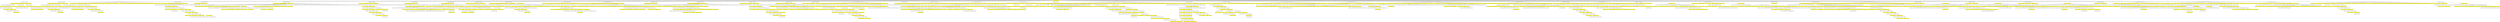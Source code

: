 digraph {nodecdf7cd9594ad44c6a8752987550eac6e [label="[], V: -0.003, N: 1500, P: 0.00, U: 0.000", shape="box", fillcolor=yellow, style=filled];
node0884fdc7493446a2a89828b9a1799519 [label="[35], V: -0.006, N: 27, P: 0.00, U: -0.006", shape="box"];
node528ba2baa23349969ce95d7066c566c7 [label="[29,19], V: 0.002, N: 1, P: 0.02, U: 0.034", shape="box", fillcolor=yellow, style=filled];
node0884fdc7493446a2a89828b9a1799519 -> node528ba2baa23349969ce95d7066c566c7;
node56316033af304de8990d5fef768515d1 [label="[29,45], V: 0.007, N: 24, P: 0.02, U: 0.051", shape="box", fillcolor=yellow, style=filled];
node4774512920474463bbb470a97505dae9 [label="[36], V: 0.004, N: 1, P: 0.03, U: 0.060", shape="box"];
node56316033af304de8990d5fef768515d1 -> node4774512920474463bbb470a97505dae9;
nodedec050d5440b4965970fe43923ebd3c9 [label="[33], V: -0.003, N: 10, P: 0.03, U: 0.063", shape="box"];
node57590f8985eb4787bafb4e4f6c8b1884 [label="[36], V: 0.001, N: 1, P: 0.03, U: 0.088", shape="box", fillcolor=yellow, style=filled];
nodedec050d5440b4965970fe43923ebd3c9 -> node57590f8985eb4787bafb4e4f6c8b1884;
node6c434389f16849128c906fc05b7348f2 [label="[49], V: 0.004, N: 8, P: 0.04, U: 0.110", shape="box", fillcolor=yellow, style=filled];
node88120be8c14c43bdac8cee7421c52e45 [label="[36], V: 0.003, N: 1, P: 0.03, U: 0.108", shape="box"];
node6c434389f16849128c906fc05b7348f2 -> node88120be8c14c43bdac8cee7421c52e45;
nodef6c34942550e432c86999cc4b17a6802 [label="[27], V: -0.004, N: 6, P: 0.04, U: 0.125", shape="box"];
node6678c6a1730d4090aa3e54229de1ad5e [label="[19], V: 0.000, N: 1, P: 0.00, U: 0.000", shape="box", fillcolor=yellow, style=filled];
nodef6c34942550e432c86999cc4b17a6802 -> node6678c6a1730d4090aa3e54229de1ad5e;
node69e6588ea9be47c9b61ba135b50ac4e1 [label="[26], V: 0.006, N: 4, P: 0.04, U: 0.141", shape="box", fillcolor=yellow, style=filled];
node457844c65ad542aea6ff01ea1061eb55 [label="[19], V: -0.001, N: 1, P: 0.00, U: -0.001", shape="box"];
node69e6588ea9be47c9b61ba135b50ac4e1 -> node457844c65ad542aea6ff01ea1061eb55;
nodefd01dc23c41a4a1d8cfbe04066cbd74b [label="[32], V: -0.013, N: 2, P: 0.05, U: 0.183", shape="box"];
node273de71b294c4f18973c1603ecbede75 [label="[23], V: 0.025, N: 1, P: 0.03, U: 0.000", shape="box", fillcolor=yellow, style=filled];
nodefd01dc23c41a4a1d8cfbe04066cbd74b -> node273de71b294c4f18973c1603ecbede75;
node69e6588ea9be47c9b61ba135b50ac4e1 -> nodefd01dc23c41a4a1d8cfbe04066cbd74b;
nodef6c34942550e432c86999cc4b17a6802 -> node69e6588ea9be47c9b61ba135b50ac4e1;
node6c434389f16849128c906fc05b7348f2 -> nodef6c34942550e432c86999cc4b17a6802;
nodedec050d5440b4965970fe43923ebd3c9 -> node6c434389f16849128c906fc05b7348f2;
node56316033af304de8990d5fef768515d1 -> nodedec050d5440b4965970fe43923ebd3c9;
node5169ab495d794daf8df55dc6ac2bc09a [label="[22], V: -0.006, N: 5, P: 0.03, U: 0.064", shape="box"];
nodef126095e75d74fa498b89618b305c29e [label="[19], V: 0.003, N: 1, P: 0.00, U: 0.003", shape="box", fillcolor=yellow, style=filled];
node5169ab495d794daf8df55dc6ac2bc09a -> nodef126095e75d74fa498b89618b305c29e;
node16756ffb7bd64af48eaa13c13e58c7a1 [label="[49], V: 0.010, N: 3, P: 0.04, U: 0.142", shape="box", fillcolor=yellow, style=filled];
node354fdfbdd8334512bc0112bbcce3bae6 [label="[19], V: -0.000, N: 1, P: 0.00, U: -0.000", shape="box"];
node16756ffb7bd64af48eaa13c13e58c7a1 -> node354fdfbdd8334512bc0112bbcce3bae6;
node9d5c7646cfaa454ca30122a8a1e259cd [label="[28], V: 0.030, N: 1, P: 0.04, U: 0.144", shape="box"];
node16756ffb7bd64af48eaa13c13e58c7a1 -> node9d5c7646cfaa454ca30122a8a1e259cd;
node5169ab495d794daf8df55dc6ac2bc09a -> node16756ffb7bd64af48eaa13c13e58c7a1;
node56316033af304de8990d5fef768515d1 -> node5169ab495d794daf8df55dc6ac2bc09a;
node65a024a6adb44b659266bdf3e996bd5e [label="[49], V: -0.012, N: 7, P: 0.04, U: 0.061", shape="box"];
node91f75231dd594242b2d5b55fbd43cd7c [label="[36], V: 0.002, N: 1, P: 0.03, U: 0.105", shape="box", fillcolor=yellow, style=filled];
node65a024a6adb44b659266bdf3e996bd5e -> node91f75231dd594242b2d5b55fbd43cd7c;
node83836a8ce9224d27917f201b2ae2e2cc [label="[22], V: 0.017, N: 5, P: 0.04, U: 0.130", shape="box", fillcolor=yellow, style=filled];
nodee84ead7ef03f44119ce5517abc6f0986 [label="[19], V: -0.000, N: 1, P: 0.00, U: -0.000", shape="box"];
node83836a8ce9224d27917f201b2ae2e2cc -> nodee84ead7ef03f44119ce5517abc6f0986;
nodefe1e0c48aa4443a8ac9b37a8cc1e5674 [label="[28], V: -0.009, N: 3, P: 0.04, U: 0.150", shape="box"];
node46345c1e49174635b3825fb2e91feef6 [label="[36], V: 0.029, N: 1, P: 0.04, U: 0.146", shape="box", fillcolor=yellow, style=filled];
nodefe1e0c48aa4443a8ac9b37a8cc1e5674 -> node46345c1e49174635b3825fb2e91feef6;
nodee3513cc0412b4c2f82a27e72140239ad [label="[26], V: 0.029, N: 1, P: 0.05, U: 0.159", shape="box", fillcolor=yellow, style=filled];
nodefe1e0c48aa4443a8ac9b37a8cc1e5674 -> nodee3513cc0412b4c2f82a27e72140239ad;
node83836a8ce9224d27917f201b2ae2e2cc -> nodefe1e0c48aa4443a8ac9b37a8cc1e5674;
node65a024a6adb44b659266bdf3e996bd5e -> node83836a8ce9224d27917f201b2ae2e2cc;
node56316033af304de8990d5fef768515d1 -> node65a024a6adb44b659266bdf3e996bd5e;
node0884fdc7493446a2a89828b9a1799519 -> node56316033af304de8990d5fef768515d1;
nodee2a99490f98547c982c9bc23acca8633 [label="[29,49], V: -0.007, N: 1, P: 0.02, U: 0.039", shape="box", fillcolor=yellow, style=filled];
node0884fdc7493446a2a89828b9a1799519 -> nodee2a99490f98547c982c9bc23acca8633;
nodecdf7cd9594ad44c6a8752987550eac6e -> node0884fdc7493446a2a89828b9a1799519;
nodecc3bebdea33c4704b2b05ce2bf588e83 [label="[29], V: -0.006, N: 27, P: 0.00, U: -0.006", shape="box"];
nodeee8dca8a780c47cfa621fa5510b10f7c [label="[35,19], V: 0.002, N: 1, P: 0.02, U: 0.030", shape="box", fillcolor=yellow, style=filled];
nodecc3bebdea33c4704b2b05ce2bf588e83 -> nodeee8dca8a780c47cfa621fa5510b10f7c;
node87c8460fc2be407a8fdaf2293b60b295 [label="[35,45], V: 0.007, N: 24, P: 0.03, U: 0.053", shape="box", fillcolor=yellow, style=filled];
node0a668b77f69d44b49c92cfbbe9400db6 [label="[36], V: 0.004, N: 1, P: 0.03, U: 0.060", shape="box"];
node87c8460fc2be407a8fdaf2293b60b295 -> node0a668b77f69d44b49c92cfbbe9400db6;
noded00bda33d81d4acbb2cf75d5d4349762 [label="[33], V: -0.003, N: 10, P: 0.03, U: 0.063", shape="box"];
nodef9de33ebe480439fa4ad06a4c742e765 [label="[36], V: 0.001, N: 1, P: 0.03, U: 0.088", shape="box", fillcolor=yellow, style=filled];
noded00bda33d81d4acbb2cf75d5d4349762 -> nodef9de33ebe480439fa4ad06a4c742e765;
node07b31d08558b48dd8f41d6be4c54d855 [label="[49], V: 0.004, N: 8, P: 0.04, U: 0.110", shape="box", fillcolor=yellow, style=filled];
node6968f4b415b64cfb882c8d715d7c1cb3 [label="[36], V: 0.003, N: 1, P: 0.03, U: 0.108", shape="box"];
node07b31d08558b48dd8f41d6be4c54d855 -> node6968f4b415b64cfb882c8d715d7c1cb3;
node02f77f10a7f54912af8061b1acc7b7b3 [label="[27], V: -0.004, N: 6, P: 0.04, U: 0.125", shape="box"];
node44b7ccf2c4f74ffeb82c06dbe8908da9 [label="[19], V: 0.000, N: 1, P: 0.00, U: 0.000", shape="box", fillcolor=yellow, style=filled];
node02f77f10a7f54912af8061b1acc7b7b3 -> node44b7ccf2c4f74ffeb82c06dbe8908da9;
node2eb0ba3363e749eeab5cc1f4145a6734 [label="[26], V: 0.006, N: 4, P: 0.04, U: 0.141", shape="box", fillcolor=yellow, style=filled];
node6c584667936a48edb25194828b83bb11 [label="[19], V: -0.001, N: 1, P: 0.00, U: -0.001", shape="box"];
node2eb0ba3363e749eeab5cc1f4145a6734 -> node6c584667936a48edb25194828b83bb11;
node76f170c38b994cb489130f6d9d8de2eb [label="[32], V: -0.013, N: 2, P: 0.05, U: 0.183", shape="box"];
node76efe21569ce4a56953f1e643660a937 [label="[23], V: 0.025, N: 1, P: 0.03, U: 0.000", shape="box", fillcolor=yellow, style=filled];
node76f170c38b994cb489130f6d9d8de2eb -> node76efe21569ce4a56953f1e643660a937;
node2eb0ba3363e749eeab5cc1f4145a6734 -> node76f170c38b994cb489130f6d9d8de2eb;
node02f77f10a7f54912af8061b1acc7b7b3 -> node2eb0ba3363e749eeab5cc1f4145a6734;
node07b31d08558b48dd8f41d6be4c54d855 -> node02f77f10a7f54912af8061b1acc7b7b3;
noded00bda33d81d4acbb2cf75d5d4349762 -> node07b31d08558b48dd8f41d6be4c54d855;
node87c8460fc2be407a8fdaf2293b60b295 -> noded00bda33d81d4acbb2cf75d5d4349762;
node18e101db06cc45c4a2e7df2dfcd2ba99 [label="[22], V: -0.006, N: 5, P: 0.03, U: 0.064", shape="box"];
node7267317293084bcd819daab7736b1e88 [label="[19], V: 0.003, N: 1, P: 0.00, U: 0.003", shape="box", fillcolor=yellow, style=filled];
node18e101db06cc45c4a2e7df2dfcd2ba99 -> node7267317293084bcd819daab7736b1e88;
node412197617e684642ae759f3a3b27a345 [label="[49], V: 0.010, N: 3, P: 0.04, U: 0.142", shape="box", fillcolor=yellow, style=filled];
node4dc2f9e46fd34cec9089c320fa62216a [label="[19], V: -0.000, N: 1, P: 0.00, U: -0.000", shape="box"];
node412197617e684642ae759f3a3b27a345 -> node4dc2f9e46fd34cec9089c320fa62216a;
node9473910d238544bca32785c697d37f81 [label="[28], V: 0.030, N: 1, P: 0.04, U: 0.144", shape="box"];
node412197617e684642ae759f3a3b27a345 -> node9473910d238544bca32785c697d37f81;
node18e101db06cc45c4a2e7df2dfcd2ba99 -> node412197617e684642ae759f3a3b27a345;
node87c8460fc2be407a8fdaf2293b60b295 -> node18e101db06cc45c4a2e7df2dfcd2ba99;
nodeea4bc9e607f743a49e12e4bb39a263d0 [label="[49], V: -0.012, N: 7, P: 0.04, U: 0.061", shape="box"];
node3e5eb21c81b34f79872549e7dc71018d [label="[36], V: 0.002, N: 1, P: 0.03, U: 0.105", shape="box", fillcolor=yellow, style=filled];
nodeea4bc9e607f743a49e12e4bb39a263d0 -> node3e5eb21c81b34f79872549e7dc71018d;
nodeb5b9c7cd753c40a88f2837ccacc38bbf [label="[22], V: 0.017, N: 5, P: 0.04, U: 0.130", shape="box", fillcolor=yellow, style=filled];
node1164986457854c7cbc4ec1c97826af23 [label="[19], V: -0.000, N: 1, P: 0.00, U: -0.000", shape="box"];
nodeb5b9c7cd753c40a88f2837ccacc38bbf -> node1164986457854c7cbc4ec1c97826af23;
noded0ccaad40b654931a19c9c9f789586fc [label="[28], V: -0.009, N: 3, P: 0.04, U: 0.150", shape="box"];
nodec4b0f9cc541c4f75a134d9122dc16b43 [label="[36], V: 0.029, N: 1, P: 0.04, U: 0.146", shape="box", fillcolor=yellow, style=filled];
noded0ccaad40b654931a19c9c9f789586fc -> nodec4b0f9cc541c4f75a134d9122dc16b43;
noded744a808be9241eebed00d8958cd7cb6 [label="[26], V: 0.029, N: 1, P: 0.05, U: 0.159", shape="box", fillcolor=yellow, style=filled];
noded0ccaad40b654931a19c9c9f789586fc -> noded744a808be9241eebed00d8958cd7cb6;
nodeb5b9c7cd753c40a88f2837ccacc38bbf -> noded0ccaad40b654931a19c9c9f789586fc;
nodeea4bc9e607f743a49e12e4bb39a263d0 -> nodeb5b9c7cd753c40a88f2837ccacc38bbf;
node87c8460fc2be407a8fdaf2293b60b295 -> nodeea4bc9e607f743a49e12e4bb39a263d0;
nodecc3bebdea33c4704b2b05ce2bf588e83 -> node87c8460fc2be407a8fdaf2293b60b295;
node5f6cf2dd073e44a6a01818be3117e7c2 [label="[35,49], V: -0.007, N: 1, P: 0.03, U: 0.040", shape="box", fillcolor=yellow, style=filled];
nodecc3bebdea33c4704b2b05ce2bf588e83 -> node5f6cf2dd073e44a6a01818be3117e7c2;
nodecdf7cd9594ad44c6a8752987550eac6e -> nodecc3bebdea33c4704b2b05ce2bf588e83;
nodeaaf9012b2e89424683f5de6b4024aeb5 [label="[19], V: 0.002, N: 27, P: 0.00, U: 0.002", shape="box"];
nodecfab5a737c4243f1841b1038af86cc75 [label="[13,35], V: 0.008, N: 2, P: 0.02, U: 0.038", shape="box", fillcolor=yellow, style=filled];
nodeb75f65aabd6c41bd99a51359be3342f2 [label="[29,23], V: -0.001, N: 1, P: 0.03, U: 0.000", shape="box"];
nodecfab5a737c4243f1841b1038af86cc75 -> nodeb75f65aabd6c41bd99a51359be3342f2;
nodeaaf9012b2e89424683f5de6b4024aeb5 -> nodecfab5a737c4243f1841b1038af86cc75;
nodeb3e0975235124b8cbf5b198322324e13 [label="[13,40], V: 0.002, N: 13, P: 0.02, U: 0.045", shape="box", fillcolor=yellow, style=filled];
node92459b56206f44c98847466182df1c95 [label="[23], V: 0.004, N: 1, P: 0.03, U: 0.069", shape="box"];
nodeb3e0975235124b8cbf5b198322324e13 -> node92459b56206f44c98847466182df1c95;
node6f40bf12a6044f9d978abbd97325c5a7 [label="[49], V: -0.001, N: 11, P: 0.04, U: 0.105", shape="box"];
node631a0af53fa2415c8d71b81757bea569 [label="[23], V: 0.002, N: 1, P: 0.03, U: 0.081", shape="box", fillcolor=yellow, style=filled];
node6f40bf12a6044f9d978abbd97325c5a7 -> node631a0af53fa2415c8d71b81757bea569;
node215e8fab8a62420bb77c0ca91aa93e41 [label="[17], V: 0.002, N: 8, P: 0.04, U: 0.106", shape="box", fillcolor=yellow, style=filled];
node9322223fcdc9454a84437b447d33a9a7 [label="[23], V: 0.004, N: 1, P: 0.00, U: 0.004", shape="box"];
node215e8fab8a62420bb77c0ca91aa93e41 -> node9322223fcdc9454a84437b447d33a9a7;
node65f9da35d61548c1a41645195859e029 [label="[21], V: -0.001, N: 6, P: 0.05, U: 0.143", shape="box"];
nodef03df216f85b4427b869b4d40f625927 [label="[36], V: -0.010, N: 1, P: 0.04, U: 0.119", shape="box", fillcolor=yellow, style=filled];
node65f9da35d61548c1a41645195859e029 -> nodef03df216f85b4427b869b4d40f625927;
nodefc4b528a70134e1b9ab00f46d93b8c6a [label="[32], V: 0.004, N: 4, P: 0.05, U: 0.180", shape="box", fillcolor=yellow, style=filled];
node18d411f5a1c54e9c82d45fa48701b6b6 [label="[23], V: 0.002, N: 1, P: 0.00, U: 0.002", shape="box"];
nodefc4b528a70134e1b9ab00f46d93b8c6a -> node18d411f5a1c54e9c82d45fa48701b6b6;
node36d7307c35054fc8aa541f68050ee9d5 [label="[43], V: -0.005, N: 2, P: 0.06, U: 0.202", shape="box"];
node5238ea71daa44247ba333b5182883a07 [label="[34], V: 0.010, N: 1, P: 0.00, U: 0.000", shape="box", fillcolor=yellow, style=filled];
node36d7307c35054fc8aa541f68050ee9d5 -> node5238ea71daa44247ba333b5182883a07;
nodefc4b528a70134e1b9ab00f46d93b8c6a -> node36d7307c35054fc8aa541f68050ee9d5;
node65f9da35d61548c1a41645195859e029 -> nodefc4b528a70134e1b9ab00f46d93b8c6a;
node215e8fab8a62420bb77c0ca91aa93e41 -> node65f9da35d61548c1a41645195859e029;
node6f40bf12a6044f9d978abbd97325c5a7 -> node215e8fab8a62420bb77c0ca91aa93e41;
node963a65676ef845d4a0e5d060347b69f3 [label="[22], V: -0.001, N: 1, P: 0.04, U: 0.104", shape="box", fillcolor=yellow, style=filled];
node6f40bf12a6044f9d978abbd97325c5a7 -> node963a65676ef845d4a0e5d060347b69f3;
nodeb3e0975235124b8cbf5b198322324e13 -> node6f40bf12a6044f9d978abbd97325c5a7;
nodeaaf9012b2e89424683f5de6b4024aeb5 -> nodeb3e0975235124b8cbf5b198322324e13;
node2aecc78c7f3f4726bfae5398aa261a5b [label="[13,41], V: -0.007, N: 1, P: 0.02, U: 0.038", shape="box", fillcolor=yellow, style=filled];
nodeaaf9012b2e89424683f5de6b4024aeb5 -> node2aecc78c7f3f4726bfae5398aa261a5b;
nodeded838fd6a0f47c18facfccf1b99d29f [label="[13,45], V: -0.008, N: 1, P: 0.03, U: 0.038", shape="box", fillcolor=yellow, style=filled];
nodeaaf9012b2e89424683f5de6b4024aeb5 -> nodeded838fd6a0f47c18facfccf1b99d29f;
node551256caa12d4b539d7c6ef2f3352d17 [label="[13,17], V: -0.011, N: 1, P: 0.02, U: 0.034", shape="box", fillcolor=yellow, style=filled];
nodeaaf9012b2e89424683f5de6b4024aeb5 -> node551256caa12d4b539d7c6ef2f3352d17;
noded02bde92752a4d89a37813c393e1426b [label="[13,12], V: -0.003, N: 1, P: 0.02, U: 0.041", shape="box", fillcolor=yellow, style=filled];
nodeaaf9012b2e89424683f5de6b4024aeb5 -> noded02bde92752a4d89a37813c393e1426b;
nodeb0a9f0e7149d4ee6986153858fe4ba27 [label="[13,22], V: -0.010, N: 1, P: 0.02, U: 0.035", shape="box", fillcolor=yellow, style=filled];
nodeaaf9012b2e89424683f5de6b4024aeb5 -> nodeb0a9f0e7149d4ee6986153858fe4ba27;
node5f3975ff5fb740c98aa66318d1694b4a [label="[13,7], V: -0.007, N: 1, P: 0.02, U: 0.037", shape="box", fillcolor=yellow, style=filled];
nodeaaf9012b2e89424683f5de6b4024aeb5 -> node5f3975ff5fb740c98aa66318d1694b4a;
node22b71486bbaa41a08da1b9c89106e76e [label="[13,33], V: -0.010, N: 1, P: 0.02, U: 0.035", shape="box", fillcolor=yellow, style=filled];
nodeaaf9012b2e89424683f5de6b4024aeb5 -> node22b71486bbaa41a08da1b9c89106e76e;
node46961a9a1df1487cbb251ed8cc8f9900 [label="[13,44], V: -0.010, N: 1, P: 0.02, U: 0.035", shape="box", fillcolor=yellow, style=filled];
nodeaaf9012b2e89424683f5de6b4024aeb5 -> node46961a9a1df1487cbb251ed8cc8f9900;
node1c82281f5f81437fa6f2101afbc9ea91 [label="[13,50], V: -0.010, N: 1, P: 0.02, U: 0.034", shape="box", fillcolor=yellow, style=filled];
nodeaaf9012b2e89424683f5de6b4024aeb5 -> node1c82281f5f81437fa6f2101afbc9ea91;
node937fd958481c43f78418e237fe698cce [label="[13,21], V: -0.012, N: 1, P: 0.02, U: 0.032", shape="box", fillcolor=yellow, style=filled];
nodeaaf9012b2e89424683f5de6b4024aeb5 -> node937fd958481c43f78418e237fe698cce;
node62d905bcf279442481282fae36f0a9ea [label="[13,49], V: -0.010, N: 1, P: 0.03, U: 0.037", shape="box", fillcolor=yellow, style=filled];
nodeaaf9012b2e89424683f5de6b4024aeb5 -> node62d905bcf279442481282fae36f0a9ea;
nodecdf7cd9594ad44c6a8752987550eac6e -> nodeaaf9012b2e89424683f5de6b4024aeb5;
nodeae369bb3d9a34347937092c79159cf01 [label="[23], V: 0.002, N: 33, P: 0.01, U: 0.006", shape="box"];
node076403e1c5ac4d5183f1eeff88362e6d [label="[29], V: 0.007, N: 1, P: 0.00, U: 0.007", shape="box", fillcolor=yellow, style=filled];
nodeae369bb3d9a34347937092c79159cf01 -> node076403e1c5ac4d5183f1eeff88362e6d;
node846266d9f4834b1e872da5a30ca99083 [label="[45], V: -0.009, N: 1, P: 0.03, U: 0.050", shape="box", fillcolor=yellow, style=filled];
nodeae369bb3d9a34347937092c79159cf01 -> node846266d9f4834b1e872da5a30ca99083;
node2763903d674c41beb66c7cd6669f42e1 [label="[33], V: -0.009, N: 1, P: 0.03, U: 0.046", shape="box", fillcolor=yellow, style=filled];
nodeae369bb3d9a34347937092c79159cf01 -> node2763903d674c41beb66c7cd6669f42e1;
nodee08cb4695056474a8a1fae609499ab9e [label="[49], V: -0.002, N: 29, P: 0.04, U: 0.057", shape="box", fillcolor=yellow, style=filled];
noded602214f13ce44398cd9ac402e5703cc [label="[35], V: -0.001, N: 1, P: 0.00, U: -0.001", shape="box"];
nodee08cb4695056474a8a1fae609499ab9e -> noded602214f13ce44398cd9ac402e5703cc;
node5c8a226219d942c4b861d1b6edc690fd [label="[41], V: -0.006, N: 1, P: 0.03, U: 0.054", shape="box"];
nodee08cb4695056474a8a1fae609499ab9e -> node5c8a226219d942c4b861d1b6edc690fd;
nodefdb72c7150a449c888016047a5287ab2 [label="[33], V: 0.001, N: 25, P: 0.04, U: 0.065", shape="box"];
noded4dbc1d430d345b3879452d3acf4e7d2 [label="[35], V: 0.003, N: 1, P: 0.00, U: 0.003", shape="box", fillcolor=yellow, style=filled];
nodefdb72c7150a449c888016047a5287ab2 -> noded4dbc1d430d345b3879452d3acf4e7d2;
node15533fe94a9848ef8aab4aee19a515f7 [label="[28], V: -0.002, N: 23, P: 0.04, U: 0.074", shape="box", fillcolor=yellow, style=filled];
node9c19cef6deaa41ccbb6f8a575737bcb5 [label="[36], V: -0.004, N: 1, P: 0.04, U: 0.072", shape="box"];
node15533fe94a9848ef8aab4aee19a515f7 -> node9c19cef6deaa41ccbb6f8a575737bcb5;
node6f723ea4764449a3bc1399438a9cd280 [label="[41], V: -0.008, N: 4, P: 0.04, U: 0.077", shape="box"];
node31f6e19060804160bc4aad5db808e7da [label="[25], V: 0.008, N: 1, P: 0.04, U: 0.150", shape="box", fillcolor=yellow, style=filled];
node6f723ea4764449a3bc1399438a9cd280 -> node31f6e19060804160bc4aad5db808e7da;
node9ed446b88b99458abb120f381ce9814b [label="[26], V: 0.023, N: 2, P: 0.05, U: 0.194", shape="box", fillcolor=yellow, style=filled];
nodebafb3a3cc12349cda76f5391f2f6c4aa [label="[36], V: 0.023, N: 1, P: 0.04, U: 0.000", shape="box"];
node9ed446b88b99458abb120f381ce9814b -> nodebafb3a3cc12349cda76f5391f2f6c4aa;
node6f723ea4764449a3bc1399438a9cd280 -> node9ed446b88b99458abb120f381ce9814b;
node15533fe94a9848ef8aab4aee19a515f7 -> node6f723ea4764449a3bc1399438a9cd280;
node9de806fda2834d67b65ce7b2e72034ab [label="[26], V: 0.006, N: 17, P: 0.04, U: 0.091", shape="box"];
nodeb311127c6bd642c585eeaa4d43325328 [label="[36], V: -0.005, N: 1, P: 0.05, U: 0.101", shape="box", fillcolor=yellow, style=filled];
node9de806fda2834d67b65ce7b2e72034ab -> nodeb311127c6bd642c585eeaa4d43325328;
node252d34a394ee44f4b8b99015eb45b9f6 [label="[32], V: -0.006, N: 15, P: 0.05, U: 0.110", shape="box", fillcolor=yellow, style=filled];
nodedd0638f5937d42f38ff6da70be7ba165 [label="[36], V: -0.007, N: 1, P: 0.05, U: 0.103", shape="box"];
node252d34a394ee44f4b8b99015eb45b9f6 -> nodedd0638f5937d42f38ff6da70be7ba165;
node9e0b5c8015654700b563be094b0d1915 [label="[43], V: 0.005, N: 13, P: 0.06, U: 0.138", shape="box"];
node5f03879452b742c68d2327772e1acb91 [label="[19], V: -0.002, N: 1, P: 0.00, U: -0.001", shape="box", fillcolor=yellow, style=filled];
node9e0b5c8015654700b563be094b0d1915 -> node5f03879452b742c68d2327772e1acb91;
node28eead378b0147f9ae7dc8eebce59d0d [label="[25], V: -0.007, N: 11, P: 0.06, U: 0.147", shape="box", fillcolor=yellow, style=filled];
node9997c801bdd34ed99eb9aba7227e7fea [label="[41], V: -0.007, N: 1, P: 0.07, U: 0.177", shape="box"];
node28eead378b0147f9ae7dc8eebce59d0d -> node9997c801bdd34ed99eb9aba7227e7fea;
node8f3b0b18d2e34aa8a48526c9700dd346 [label="[54], V: 0.007, N: 9, P: 0.07, U: 0.195", shape="box"];
node2b0f0f83c6ae4fd79f574f373e0c8b5e [label="[40], V: 0.014, N: 1, P: 0.05, U: 0.170", shape="box", fillcolor=yellow, style=filled];
node8f3b0b18d2e34aa8a48526c9700dd346 -> node2b0f0f83c6ae4fd79f574f373e0c8b5e;
node1a19860d1bb84e15a5d6dd40f148967b [label="[41], V: -0.013, N: 2, P: 0.07, U: 0.193", shape="box", fillcolor=yellow, style=filled];
node92afbf570c514b5cb24af8617c7c0112 [label="[42], V: -0.019, N: 1, P: 0.07, U: 0.000", shape="box"];
node1a19860d1bb84e15a5d6dd40f148967b -> node92afbf570c514b5cb24af8617c7c0112;
node8f3b0b18d2e34aa8a48526c9700dd346 -> node1a19860d1bb84e15a5d6dd40f148967b;
node300ff8a4aa344c4f8ace9c15af0792fb [label="[42], V: -0.006, N: 3, P: 0.07, U: 0.202", shape="box", fillcolor=yellow, style=filled];
node0212f368cdd147969e1166ff13512da1 [label="[40], V: 0.002, N: 1, P: 0.06, U: 0.210", shape="box"];
node300ff8a4aa344c4f8ace9c15af0792fb -> node0212f368cdd147969e1166ff13512da1;
node70f91a134d01483886fa1cafbf5be9f2 [label="[53], V: -0.013, N: 1, P: 0.08, U: 0.270", shape="box"];
node300ff8a4aa344c4f8ace9c15af0792fb -> node70f91a134d01483886fa1cafbf5be9f2;
node8f3b0b18d2e34aa8a48526c9700dd346 -> node300ff8a4aa344c4f8ace9c15af0792fb;
node5a5ea800e4e24c469974fe864e5c840a [label="[48], V: -0.016, N: 2, P: 0.07, U: 0.196", shape="box", fillcolor=yellow, style=filled];
node3fca9da5091548b2905a761d8e791866 [label="[41], V: -0.023, N: 1, P: 0.07, U: 0.000", shape="box"];
node5a5ea800e4e24c469974fe864e5c840a -> node3fca9da5091548b2905a761d8e791866;
node8f3b0b18d2e34aa8a48526c9700dd346 -> node5a5ea800e4e24c469974fe864e5c840a;
node28eead378b0147f9ae7dc8eebce59d0d -> node8f3b0b18d2e34aa8a48526c9700dd346;
node9e0b5c8015654700b563be094b0d1915 -> node28eead378b0147f9ae7dc8eebce59d0d;
node252d34a394ee44f4b8b99015eb45b9f6 -> node9e0b5c8015654700b563be094b0d1915;
node9de806fda2834d67b65ce7b2e72034ab -> node252d34a394ee44f4b8b99015eb45b9f6;
node15533fe94a9848ef8aab4aee19a515f7 -> node9de806fda2834d67b65ce7b2e72034ab;
nodefdb72c7150a449c888016047a5287ab2 -> node15533fe94a9848ef8aab4aee19a515f7;
nodee08cb4695056474a8a1fae609499ab9e -> nodefdb72c7150a449c888016047a5287ab2;
nodecd0cf4d7438b4564950e2fa04c61d5e4 [label="[26], V: -0.011, N: 1, P: 0.03, U: 0.051", shape="box"];
nodee08cb4695056474a8a1fae609499ab9e -> nodecd0cf4d7438b4564950e2fa04c61d5e4;
nodeae369bb3d9a34347937092c79159cf01 -> nodee08cb4695056474a8a1fae609499ab9e;
nodecdf7cd9594ad44c6a8752987550eac6e -> nodeae369bb3d9a34347937092c79159cf01;
node8cf3d75d63e6421498cc5f350d7b4f37 [label="[34], V: 0.007, N: 24, P: 0.01, U: 0.010", shape="box"];
node891825da06584e48a0c0d3b1da5042d1 [label="[29], V: 0.011, N: 1, P: 0.00, U: 0.011", shape="box", fillcolor=yellow, style=filled];
node8cf3d75d63e6421498cc5f350d7b4f37 -> node891825da06584e48a0c0d3b1da5042d1;
nodedfafc4877fbb49ae82dfd6b0429ef815 [label="[49], V: -0.008, N: 22, P: 0.04, U: 0.062", shape="box", fillcolor=yellow, style=filled];
node617b2beba20a4e51a9750c8db806f260 [label="[29], V: 0.009, N: 1, P: 0.00, U: 0.009", shape="box"];
nodedfafc4877fbb49ae82dfd6b0429ef815 -> node617b2beba20a4e51a9750c8db806f260;
nodec357329fab4c4073bec53033e55860fd [label="[23], V: -0.010, N: 1, P: 0.03, U: 0.060", shape="box"];
nodedfafc4877fbb49ae82dfd6b0429ef815 -> nodec357329fab4c4073bec53033e55860fd;
nodec064388e2e2543b68c8a817b4fdf2ba6 [label="[12], V: -0.008, N: 1, P: 0.03, U: 0.057", shape="box"];
nodedfafc4877fbb49ae82dfd6b0429ef815 -> nodec064388e2e2543b68c8a817b4fdf2ba6;
node54a9b76b48c44324a79544efcf20f1ef [label="[17], V: -0.010, N: 1, P: 0.03, U: 0.060", shape="box"];
nodedfafc4877fbb49ae82dfd6b0429ef815 -> node54a9b76b48c44324a79544efcf20f1ef;
nodef60a2e42f70c491f9411166efee58542 [label="[22], V: -0.009, N: 1, P: 0.03, U: 0.059", shape="box"];
nodedfafc4877fbb49ae82dfd6b0429ef815 -> nodef60a2e42f70c491f9411166efee58542;
noded207c8029b9c41fb89975d2ca3e22333 [label="[26], V: 0.008, N: 16, P: 0.03, U: 0.078", shape="box"];
noded3258c07ea1f4225848463ca4b298916 [label="[29], V: 0.008, N: 1, P: 0.00, U: 0.008", shape="box", fillcolor=yellow, style=filled];
noded207c8029b9c41fb89975d2ca3e22333 -> noded3258c07ea1f4225848463ca4b298916;
node5f62bbfdf5fa4fc8b380f3b48517e152 [label="[23], V: -0.011, N: 1, P: 0.04, U: 0.077", shape="box", fillcolor=yellow, style=filled];
noded207c8029b9c41fb89975d2ca3e22333 -> node5f62bbfdf5fa4fc8b380f3b48517e152;
node2b1b0bed3e8548a890e91ad41e8b2ada [label="[36], V: -0.009, N: 1, P: 0.04, U: 0.077", shape="box", fillcolor=yellow, style=filled];
noded207c8029b9c41fb89975d2ca3e22333 -> node2b1b0bed3e8548a890e91ad41e8b2ada;
node9f6952adfb2e4eabbff1bfba3ce40fcb [label="[17], V: -0.012, N: 1, P: 0.04, U: 0.077", shape="box", fillcolor=yellow, style=filled];
noded207c8029b9c41fb89975d2ca3e22333 -> node9f6952adfb2e4eabbff1bfba3ce40fcb;
nodebe131c3fd13e43519b9fc59e4dd166dc [label="[22], V: -0.010, N: 1, P: 0.04, U: 0.075", shape="box", fillcolor=yellow, style=filled];
noded207c8029b9c41fb89975d2ca3e22333 -> nodebe131c3fd13e43519b9fc59e4dd166dc;
node0ae28665ecb74f31b3b36f6727a7e4c9 [label="[32], V: -0.009, N: 10, P: 0.04, U: 0.084", shape="box", fillcolor=yellow, style=filled];
nodea4b4848e778046b39b4652ea0b8f8837 [label="[29], V: 0.006, N: 1, P: 0.00, U: 0.006", shape="box"];
node0ae28665ecb74f31b3b36f6727a7e4c9 -> nodea4b4848e778046b39b4652ea0b8f8837;
node464d20d10a174398b65f13c2d2c0ffcc [label="[23], V: -0.013, N: 1, P: 0.04, U: 0.107", shape="box"];
node0ae28665ecb74f31b3b36f6727a7e4c9 -> node464d20d10a174398b65f13c2d2c0ffcc;
nodeb48bc75a1df94109a95a77aeed4d583a [label="[17], V: -0.013, N: 1, P: 0.04, U: 0.107", shape="box"];
node0ae28665ecb74f31b3b36f6727a7e4c9 -> nodeb48bc75a1df94109a95a77aeed4d583a;
node45a8b74f073b40d496679cce939c8142 [label="[22], V: -0.012, N: 1, P: 0.04, U: 0.104", shape="box"];
node0ae28665ecb74f31b3b36f6727a7e4c9 -> node45a8b74f073b40d496679cce939c8142;
node21437b2c051e4c42bed18706504dab99 [label="[43], V: 0.007, N: 5, P: 0.04, U: 0.126", shape="box"];
nodebc609db3556142b9a68939526d448d55 [label="[35], V: -0.007, N: 1, P: 0.00, U: -0.006", shape="box", fillcolor=yellow, style=filled];
node21437b2c051e4c42bed18706504dab99 -> nodebc609db3556142b9a68939526d448d55;
node037b48ab3e894569b1744710759f80a5 [label="[23], V: -0.013, N: 1, P: 0.04, U: 0.140", shape="box", fillcolor=yellow, style=filled];
node21437b2c051e4c42bed18706504dab99 -> node037b48ab3e894569b1744710759f80a5;
node1ae3e31a2c98441887a14b02c8785681 [label="[17], V: -0.013, N: 1, P: 0.04, U: 0.140", shape="box", fillcolor=yellow, style=filled];
node21437b2c051e4c42bed18706504dab99 -> node1ae3e31a2c98441887a14b02c8785681;
node27b0646d40a84159896500a4a31ca34e [label="[54], V: -0.011, N: 1, P: 0.04, U: 0.149", shape="box", fillcolor=yellow, style=filled];
node21437b2c051e4c42bed18706504dab99 -> node27b0646d40a84159896500a4a31ca34e;
node0ae28665ecb74f31b3b36f6727a7e4c9 -> node21437b2c051e4c42bed18706504dab99;
noded207c8029b9c41fb89975d2ca3e22333 -> node0ae28665ecb74f31b3b36f6727a7e4c9;
nodedfafc4877fbb49ae82dfd6b0429ef815 -> noded207c8029b9c41fb89975d2ca3e22333;
node8cf3d75d63e6421498cc5f350d7b4f37 -> nodedfafc4877fbb49ae82dfd6b0429ef815;
nodecdf7cd9594ad44c6a8752987550eac6e -> node8cf3d75d63e6421498cc5f350d7b4f37;
noded35fe53b327a42dcbc34aea381cd09f2 [label="[25], V: 0.005, N: 40, P: 0.01, U: 0.007", shape="box"];
nodeb40f8abbd385434887f39ef317f77dab [label="[29], V: 0.007, N: 1, P: 0.00, U: 0.007", shape="box", fillcolor=yellow, style=filled];
noded35fe53b327a42dcbc34aea381cd09f2 -> nodeb40f8abbd385434887f39ef317f77dab;
node814421cbcdc24d0eaab157daed1d8b97 [label="[45], V: -0.011, N: 1, P: 0.03, U: 0.043", shape="box", fillcolor=yellow, style=filled];
noded35fe53b327a42dcbc34aea381cd09f2 -> node814421cbcdc24d0eaab157daed1d8b97;
node36cfba78162b4250bb23c259975c6676 [label="[49], V: -0.005, N: 37, P: 0.04, U: 0.050", shape="box", fillcolor=yellow, style=filled];
node29663e5f0ed54fd79a389cdee7ae7e33 [label="[35], V: -0.008, N: 1, P: 0.00, U: -0.008", shape="box"];
node36cfba78162b4250bb23c259975c6676 -> node29663e5f0ed54fd79a389cdee7ae7e33;
nodee5041d71450b49cbb1cf09ad25222916 [label="[23], V: -0.016, N: 1, P: 0.03, U: 0.039", shape="box"];
node36cfba78162b4250bb23c259975c6676 -> nodee5041d71450b49cbb1cf09ad25222916;
nodebc615daedac141768f08098881e82693 [label="[41], V: -0.008, N: 6, P: 0.03, U: 0.048", shape="box"];
node5a48a997561f4fd8a42a65c823082dc9 [label="[34], V: 0.014, N: 1, P: 0.02, U: 0.066", shape="box", fillcolor=yellow, style=filled];
nodebc615daedac141768f08098881e82693 -> node5a48a997561f4fd8a42a65c823082dc9;
noded0cbf37353184ca0ba14192c93663524 [label="[17], V: 0.008, N: 4, P: 0.04, U: 0.137", shape="box", fillcolor=yellow, style=filled];
node530e8a8fc0c244fca3c73316d64c03a7 [label="[34], V: 0.012, N: 1, P: 0.02, U: 0.072", shape="box"];
noded0cbf37353184ca0ba14192c93663524 -> node530e8a8fc0c244fca3c73316d64c03a7;
node93328943bcdb47e7b8d1f6856a35e773 [label="[33], V: -0.006, N: 2, P: 0.05, U: 0.181", shape="box"];
nodefc9ff48abb964ac6bf1bac7c27bd7722 [label="[34], V: 0.017, N: 1, P: 0.02, U: 0.000", shape="box", fillcolor=yellow, style=filled];
node93328943bcdb47e7b8d1f6856a35e773 -> nodefc9ff48abb964ac6bf1bac7c27bd7722;
noded0cbf37353184ca0ba14192c93663524 -> node93328943bcdb47e7b8d1f6856a35e773;
nodebc615daedac141768f08098881e82693 -> noded0cbf37353184ca0ba14192c93663524;
node36cfba78162b4250bb23c259975c6676 -> nodebc615daedac141768f08098881e82693;
node8dde2dc47ca64047a5dd619652d3bf78 [label="[42], V: -0.014, N: 1, P: 0.03, U: 0.038", shape="box"];
node36cfba78162b4250bb23c259975c6676 -> node8dde2dc47ca64047a5dd619652d3bf78;
nodef0d18febe34b4a9380eeefc1b7351e68 [label="[45], V: -0.011, N: 1, P: 0.03, U: 0.038", shape="box"];
node36cfba78162b4250bb23c259975c6676 -> nodef0d18febe34b4a9380eeefc1b7351e68;
node82259fb44d90446eb194d21983d3b560 [label="[12], V: -0.014, N: 1, P: 0.04, U: 0.042", shape="box"];
node36cfba78162b4250bb23c259975c6676 -> node82259fb44d90446eb194d21983d3b560;
node21606b405eca46e2a4765f1899c04165 [label="[17], V: -0.016, N: 1, P: 0.03, U: 0.039", shape="box"];
node36cfba78162b4250bb23c259975c6676 -> node21606b405eca46e2a4765f1899c04165;
node4350a946e1494faea8d1a469b4abefb9 [label="[33], V: -0.001, N: 12, P: 0.03, U: 0.054", shape="box"];
node572bcb51a7444301a950dfd54b6138c2 [label="[35], V: -0.002, N: 1, P: 0.00, U: -0.002", shape="box", fillcolor=yellow, style=filled];
node4350a946e1494faea8d1a469b4abefb9 -> node572bcb51a7444301a950dfd54b6138c2;
nodebcd4015202024a728bba6045bd083f7d [label="[41], V: 0.009, N: 6, P: 0.04, U: 0.106", shape="box", fillcolor=yellow, style=filled];
nodeafb37194b9cb480b8c77f4929a67bd4a [label="[34], V: 0.019, N: 1, P: 0.02, U: 0.082", shape="box"];
nodebcd4015202024a728bba6045bd083f7d -> nodeafb37194b9cb480b8c77f4929a67bd4a;
node52ab317a203a4bb68a883c2115a44b0e [label="[22], V: -0.004, N: 2, P: 0.04, U: 0.140", shape="box"];
node5c86fb0e77b84ea3a0b5a4241342541d [label="[34], V: 0.011, N: 1, P: 0.03, U: 0.000", shape="box", fillcolor=yellow, style=filled];
node52ab317a203a4bb68a883c2115a44b0e -> node5c86fb0e77b84ea3a0b5a4241342541d;
nodebcd4015202024a728bba6045bd083f7d -> node52ab317a203a4bb68a883c2115a44b0e;
node7b650580fe634581b9c1000f9bcd67df [label="[27], V: -0.001, N: 2, P: 0.04, U: 0.147", shape="box"];
node3d6820c5be88423f96805b95d785f8b0 [label="[36], V: 0.006, N: 1, P: 0.00, U: 0.000", shape="box", fillcolor=yellow, style=filled];
node7b650580fe634581b9c1000f9bcd67df -> node3d6820c5be88423f96805b95d785f8b0;
nodebcd4015202024a728bba6045bd083f7d -> node7b650580fe634581b9c1000f9bcd67df;
node4350a946e1494faea8d1a469b4abefb9 -> nodebcd4015202024a728bba6045bd083f7d;
node0a20061d8afb4ca5901d68cc2adc1f77 [label="[28], V: -0.011, N: 1, P: 0.04, U: 0.086", shape="box", fillcolor=yellow, style=filled];
node4350a946e1494faea8d1a469b4abefb9 -> node0a20061d8afb4ca5901d68cc2adc1f77;
node8aafa206c9cc4014adeab4619450b88a [label="[12], V: -0.008, N: 1, P: 0.04, U: 0.091", shape="box", fillcolor=yellow, style=filled];
node4350a946e1494faea8d1a469b4abefb9 -> node8aafa206c9cc4014adeab4619450b88a;
node958cd0841a664a18b24d16138c608204 [label="[22], V: -0.011, N: 1, P: 0.04, U: 0.088", shape="box", fillcolor=yellow, style=filled];
node4350a946e1494faea8d1a469b4abefb9 -> node958cd0841a664a18b24d16138c608204;
node8aab3c4484c54c2a8e1e6cbf3993dfae [label="[27], V: -0.011, N: 1, P: 0.04, U: 0.088", shape="box", fillcolor=yellow, style=filled];
node4350a946e1494faea8d1a469b4abefb9 -> node8aab3c4484c54c2a8e1e6cbf3993dfae;
node36cfba78162b4250bb23c259975c6676 -> node4350a946e1494faea8d1a469b4abefb9;
node5c2cab3c0bac496e959465fe79567efe [label="[8], V: -0.011, N: 1, P: 0.03, U: 0.042", shape="box"];
node36cfba78162b4250bb23c259975c6676 -> node5c2cab3c0bac496e959465fe79567efe;
node945c7e187c0f4cb59d94a9ef67884749 [label="[7], V: -0.013, N: 1, P: 0.03, U: 0.038", shape="box"];
node36cfba78162b4250bb23c259975c6676 -> node945c7e187c0f4cb59d94a9ef67884749;
nodebee894a6cdec422283810cdcd2fb2580 [label="[26], V: -0.008, N: 1, P: 0.03, U: 0.043", shape="box"];
node36cfba78162b4250bb23c259975c6676 -> nodebee894a6cdec422283810cdcd2fb2580;
nodec899a585c2c34f4ca7d81cb8db78f6de [label="[22], V: -0.015, N: 1, P: 0.03, U: 0.040", shape="box"];
node36cfba78162b4250bb23c259975c6676 -> nodec899a585c2c34f4ca7d81cb8db78f6de;
node6aff9e2ff5a84dbda43b8009d34dc842 [label="[48], V: -0.014, N: 1, P: 0.03, U: 0.036", shape="box"];
node36cfba78162b4250bb23c259975c6676 -> node6aff9e2ff5a84dbda43b8009d34dc842;
nodef74cf3b8ba484802b4c00cef518154ee [label="[27], V: -0.014, N: 1, P: 0.03, U: 0.038", shape="box"];
node36cfba78162b4250bb23c259975c6676 -> nodef74cf3b8ba484802b4c00cef518154ee;
node0eca85deed4d458ba221dd298fc91e96 [label="[53], V: -0.015, N: 1, P: 0.03, U: 0.034", shape="box"];
node36cfba78162b4250bb23c259975c6676 -> node0eca85deed4d458ba221dd298fc91e96;
nodebef33c5798d6420d91a9ca1bab8ca108 [label="[9], V: -0.007, N: 1, P: 0.03, U: 0.047", shape="box"];
node36cfba78162b4250bb23c259975c6676 -> nodebef33c5798d6420d91a9ca1bab8ca108;
nodee73888fae1604309ba4ede4f6820beaf [label="[16], V: -0.015, N: 1, P: 0.03, U: 0.036", shape="box"];
node36cfba78162b4250bb23c259975c6676 -> nodee73888fae1604309ba4ede4f6820beaf;
nodefe6e090cff334dfe984538caf96e5acd [label="[38], V: -0.007, N: 1, P: 0.03, U: 0.043", shape="box"];
node36cfba78162b4250bb23c259975c6676 -> nodefe6e090cff334dfe984538caf96e5acd;
node5825310cfd1d4a43b1e495067aed931c [label="[21], V: -0.011, N: 1, P: 0.03, U: 0.040", shape="box"];
node36cfba78162b4250bb23c259975c6676 -> node5825310cfd1d4a43b1e495067aed931c;
node5f3c33c8f3c04963a5321f99fb2865ab [label="[54], V: -0.015, N: 1, P: 0.03, U: 0.037", shape="box"];
node36cfba78162b4250bb23c259975c6676 -> node5f3c33c8f3c04963a5321f99fb2865ab;
noded35fe53b327a42dcbc34aea381cd09f2 -> node36cfba78162b4250bb23c259975c6676;
nodecdf7cd9594ad44c6a8752987550eac6e -> noded35fe53b327a42dcbc34aea381cd09f2;
nodec800e6b42377494195c4b02ad0e5a4d1 [label="[36], V: -0.001, N: 29, P: 0.01, U: 0.002", shape="box"];
nodeb59a4f4913544e7da44dbbc2270ed9ef [label="[35], V: -0.000, N: 1, P: 0.00, U: -0.000", shape="box", fillcolor=yellow, style=filled];
nodec800e6b42377494195c4b02ad0e5a4d1 -> nodeb59a4f4913544e7da44dbbc2270ed9ef;
node1672d913840941b8bba21d59fa34e1c5 [label="[45], V: -0.008, N: 2, P: 0.03, U: 0.054", shape="box", fillcolor=yellow, style=filled];
node9d032316ad9842e9bceb94ee0a503bd8 [label="[35], V: -0.009, N: 1, P: 0.00, U: 0.000", shape="box"];
node1672d913840941b8bba21d59fa34e1c5 -> node9d032316ad9842e9bceb94ee0a503bd8;
nodec800e6b42377494195c4b02ad0e5a4d1 -> node1672d913840941b8bba21d59fa34e1c5;
node813b1980170d46bf92d82ba2c1dc025a [label="[49], V: 0.002, N: 25, P: 0.03, U: 0.063", shape="box", fillcolor=yellow, style=filled];
node1115253482e249ca8f80b9149a1f7df4 [label="[35], V: -0.003, N: 1, P: 0.00, U: -0.003", shape="box"];
node813b1980170d46bf92d82ba2c1dc025a -> node1115253482e249ca8f80b9149a1f7df4;
nodefc5a4325d28943a5b6379f881d020d44 [label="[41], V: -0.004, N: 20, P: 0.03, U: 0.063", shape="box"];
nodea896d4aa99504de2acc69b23455615db [label="[25], V: 0.001, N: 1, P: 0.00, U: 0.001", shape="box", fillcolor=yellow, style=filled];
nodefc5a4325d28943a5b6379f881d020d44 -> nodea896d4aa99504de2acc69b23455615db;
node0bdd6e4443cb44d4b3b37f1ecd8101d7 [label="[17], V: 0.004, N: 18, P: 0.04, U: 0.090", shape="box", fillcolor=yellow, style=filled];
node7e85462929d24a56aa93789111b4f546 [label="[25], V: -0.001, N: 1, P: 0.00, U: -0.001", shape="box"];
node0bdd6e4443cb44d4b3b37f1ecd8101d7 -> node7e85462929d24a56aa93789111b4f546;
nodebc84026630c44969999ee6ba793e38fe [label="[28], V: -0.006, N: 12, P: 0.05, U: 0.110", shape="box"];
noded032d756a39f403cbf2c14a9b900e3da [label="[25], V: -0.002, N: 1, P: 0.00, U: -0.002", shape="box", fillcolor=yellow, style=filled];
nodebc84026630c44969999ee6ba793e38fe -> noded032d756a39f403cbf2c14a9b900e3da;
node2020982cac9748dbb67a6946eb898868 [label="[33], V: 0.007, N: 10, P: 0.06, U: 0.154", shape="box", fillcolor=yellow, style=filled];
nodea9ebbe01009a4469a80d88a40c2a476a [label="[25], V: 0.008, N: 1, P: 0.00, U: 0.008", shape="box"];
node2020982cac9748dbb67a6946eb898868 -> nodea9ebbe01009a4469a80d88a40c2a476a;
nodee6a62981d04343a69910006c8c7ccb27 [label="[26], V: -0.006, N: 8, P: 0.06, U: 0.172", shape="box"];
nodecca0295f405b4c5ab1f2259c6eebbee8 [label="[19], V: -0.028, N: 1, P: 0.00, U: -0.028", shape="box", fillcolor=yellow, style=filled];
nodee6a62981d04343a69910006c8c7ccb27 -> nodecca0295f405b4c5ab1f2259c6eebbee8;
node416081817c8144ffb25bf27ffa8dc78e [label="[32], V: 0.013, N: 6, P: 0.07, U: 0.232", shape="box", fillcolor=yellow, style=filled];
node5a9d5a49181646659e659fae78c6f521 [label="[19], V: 0.024, N: 1, P: 0.00, U: 0.024", shape="box"];
node416081817c8144ffb25bf27ffa8dc78e -> node5a9d5a49181646659e659fae78c6f521;
node4d406193a2b44e5996572dd960ae4492 [label="[54], V: -0.011, N: 4, P: 0.09, U: 0.277", shape="box"];
node63d1124b5ecd415996317d31a2043e06 [label="[23], V: 0.024, N: 1, P: 0.00, U: 0.024", shape="box", fillcolor=yellow, style=filled];
node4d406193a2b44e5996572dd960ae4492 -> node63d1124b5ecd415996317d31a2043e06;
node8a773ffa83d8463f9557fc2ed1e84ebb [label="[8], V: 0.012, N: 2, P: 0.08, U: 0.299", shape="box", fillcolor=yellow, style=filled];
nodec1dbeee125b147f88c37db381aa4c68e [label="[23], V: 0.025, N: 1, P: 0.00, U: 0.000", shape="box"];
node8a773ffa83d8463f9557fc2ed1e84ebb -> nodec1dbeee125b147f88c37db381aa4c68e;
node4d406193a2b44e5996572dd960ae4492 -> node8a773ffa83d8463f9557fc2ed1e84ebb;
node416081817c8144ffb25bf27ffa8dc78e -> node4d406193a2b44e5996572dd960ae4492;
nodee6a62981d04343a69910006c8c7ccb27 -> node416081817c8144ffb25bf27ffa8dc78e;
node2020982cac9748dbb67a6946eb898868 -> nodee6a62981d04343a69910006c8c7ccb27;
nodebc84026630c44969999ee6ba793e38fe -> node2020982cac9748dbb67a6946eb898868;
node0bdd6e4443cb44d4b3b37f1ecd8101d7 -> nodebc84026630c44969999ee6ba793e38fe;
nodeab4a3ca8af7f422798229983dbf83300 [label="[33], V: -0.004, N: 4, P: 0.05, U: 0.108", shape="box"];
node711fac1383224b6d9d2491ca5f0db9d2 [label="[25], V: 0.006, N: 1, P: 0.00, U: 0.006", shape="box", fillcolor=yellow, style=filled];
nodeab4a3ca8af7f422798229983dbf83300 -> node711fac1383224b6d9d2491ca5f0db9d2;
nodec5e27f4e34c64f13962bee43a67f0d50 [label="[28], V: 0.006, N: 2, P: 0.06, U: 0.223", shape="box", fillcolor=yellow, style=filled];
nodeef47f719a1d84559aac631aef9424197 [label="[25], V: 0.008, N: 1, P: 0.00, U: 0.000", shape="box"];
nodec5e27f4e34c64f13962bee43a67f0d50 -> nodeef47f719a1d84559aac631aef9424197;
nodeab4a3ca8af7f422798229983dbf83300 -> nodec5e27f4e34c64f13962bee43a67f0d50;
node0bdd6e4443cb44d4b3b37f1ecd8101d7 -> nodeab4a3ca8af7f422798229983dbf83300;
nodefc5a4325d28943a5b6379f881d020d44 -> node0bdd6e4443cb44d4b3b37f1ecd8101d7;
node813b1980170d46bf92d82ba2c1dc025a -> nodefc5a4325d28943a5b6379f881d020d44;
noded110c88fa4ae4cc8b532cc7ee9b2a483 [label="[23], V: -0.011, N: 1, P: 0.03, U: 0.054", shape="box"];
node813b1980170d46bf92d82ba2c1dc025a -> noded110c88fa4ae4cc8b532cc7ee9b2a483;
node285393a279904c10b3f9efa3f8ae5148 [label="[17], V: -0.013, N: 1, P: 0.03, U: 0.052", shape="box"];
node813b1980170d46bf92d82ba2c1dc025a -> node285393a279904c10b3f9efa3f8ae5148;
node53dd06ec0b6c45d59ea5c01e830920bb [label="[33], V: -0.003, N: 1, P: 0.03, U: 0.060", shape="box"];
node813b1980170d46bf92d82ba2c1dc025a -> node53dd06ec0b6c45d59ea5c01e830920bb;
nodec800e6b42377494195c4b02ad0e5a4d1 -> node813b1980170d46bf92d82ba2c1dc025a;
nodecdf7cd9594ad44c6a8752987550eac6e -> nodec800e6b42377494195c4b02ad0e5a4d1;
node03f18dbf17e042e690d13873f5dbda47 [label="[41], V: 0.003, N: 30, P: 0.01, U: 0.007", shape="box"];
nodecfd76d44c9724e31ac8033bb6e92576a [label="[19], V: 0.002, N: 1, P: 0.00, U: 0.002", shape="box", fillcolor=yellow, style=filled];
node03f18dbf17e042e690d13873f5dbda47 -> nodecfd76d44c9724e31ac8033bb6e92576a;
node818764b53b4e40ce963b071c3e2b93ee [label="[49], V: -0.004, N: 28, P: 0.03, U: 0.058", shape="box", fillcolor=yellow, style=filled];
node0c3acf4a057c4f79a8532e22e0be3742 [label="[25], V: 0.000, N: 1, P: 0.03, U: 0.055", shape="box"];
node818764b53b4e40ce963b071c3e2b93ee -> node0c3acf4a057c4f79a8532e22e0be3742;
node1678c49bd83e415d8afa7162b26451eb [label="[23], V: -0.006, N: 1, P: 0.03, U: 0.056", shape="box"];
node818764b53b4e40ce963b071c3e2b93ee -> node1678c49bd83e415d8afa7162b26451eb;
nodee3b5c0751aee482292e9daa6cc176cde [label="[17], V: -0.007, N: 1, P: 0.03, U: 0.055", shape="box"];
node818764b53b4e40ce963b071c3e2b93ee -> nodee3b5c0751aee482292e9daa6cc176cde;
nodef64f813f86ad48ac92169c03779aaf96 [label="[33], V: -0.002, N: 2, P: 0.03, U: 0.057", shape="box"];
node29e14c0caf234ab0aee011da50a19e1e [label="[25], V: 0.008, N: 1, P: 0.03, U: 0.000", shape="box", fillcolor=yellow, style=filled];
nodef64f813f86ad48ac92169c03779aaf96 -> node29e14c0caf234ab0aee011da50a19e1e;
node818764b53b4e40ce963b071c3e2b93ee -> nodef64f813f86ad48ac92169c03779aaf96;
node12135d82fa36451592ac7464dcc01dda [label="[22], V: -0.004, N: 1, P: 0.03, U: 0.055", shape="box"];
node818764b53b4e40ce963b071c3e2b93ee -> node12135d82fa36451592ac7464dcc01dda;
nodee2cd1e52f6f04b12baa8c2c9af8e6715 [label="[26], V: 0.004, N: 21, P: 0.03, U: 0.065", shape="box"];
node3e307fd0a6944b94adb08355463bc91c [label="[19], V: -0.002, N: 1, P: 0.00, U: -0.001", shape="box", fillcolor=yellow, style=filled];
nodee2cd1e52f6f04b12baa8c2c9af8e6715 -> node3e307fd0a6944b94adb08355463bc91c;
node86615b2db0df4aa7b4d0cb84858f9a71 [label="[32], V: -0.005, N: 19, P: 0.04, U: 0.077", shape="box", fillcolor=yellow, style=filled];
node0c24ea54daf34fe4a131094e3fb185a7 [label="[36], V: 0.001, N: 1, P: 0.03, U: 0.070", shape="box"];
node86615b2db0df4aa7b4d0cb84858f9a71 -> node0c24ea54daf34fe4a131094e3fb185a7;
node8b58bf6f32644d16b637d4881af2a81d [label="[23], V: -0.008, N: 1, P: 0.04, U: 0.081", shape="box"];
node86615b2db0df4aa7b4d0cb84858f9a71 -> node8b58bf6f32644d16b637d4881af2a81d;
node96b9bbb59998433b856530cc2e518f00 [label="[17], V: -0.008, N: 1, P: 0.04, U: 0.081", shape="box"];
node86615b2db0df4aa7b4d0cb84858f9a71 -> node96b9bbb59998433b856530cc2e518f00;
node25c887efceae40a58fd98ed7f1b4d8b3 [label="[33], V: -0.004, N: 2, P: 0.04, U: 0.083", shape="box"];
noded8db1672b02240108e70e98905db70d0 [label="[36], V: 0.007, N: 1, P: 0.03, U: 0.000", shape="box", fillcolor=yellow, style=filled];
node25c887efceae40a58fd98ed7f1b4d8b3 -> noded8db1672b02240108e70e98905db70d0;
node86615b2db0df4aa7b4d0cb84858f9a71 -> node25c887efceae40a58fd98ed7f1b4d8b3;
node62df8a2b43f94934bc0618988bd2036e [label="[22], V: -0.007, N: 1, P: 0.04, U: 0.079", shape="box"];
node86615b2db0df4aa7b4d0cb84858f9a71 -> node62df8a2b43f94934bc0618988bd2036e;
node32fa7611daae4907aed0f7c6eea76885 [label="[43], V: 0.005, N: 12, P: 0.04, U: 0.094", shape="box"];
node5dd0ba57560d4c3199bf728bebe62180 [label="[23], V: -0.009, N: 1, P: 0.04, U: 0.103", shape="box", fillcolor=yellow, style=filled];
node32fa7611daae4907aed0f7c6eea76885 -> node5dd0ba57560d4c3199bf728bebe62180;
node01dd69783a7c4845b966b2933b04501c [label="[17], V: -0.010, N: 1, P: 0.04, U: 0.103", shape="box", fillcolor=yellow, style=filled];
node32fa7611daae4907aed0f7c6eea76885 -> node01dd69783a7c4845b966b2933b04501c;
node3d42abfc7b3a438683e84ec49add9752 [label="[33], V: -0.004, N: 7, P: 0.04, U: 0.106", shape="box", fillcolor=yellow, style=filled];
node69fb8443b88e4a67ac3f5b7fc41d46ae [label="[23], V: -0.003, N: 1, P: 0.05, U: 0.141", shape="box"];
node3d42abfc7b3a438683e84ec49add9752 -> node69fb8443b88e4a67ac3f5b7fc41d46ae;
node6d594dd8eee0469b9ea88b6eeede862f [label="[28], V: -0.005, N: 1, P: 0.04, U: 0.143", shape="box"];
node3d42abfc7b3a438683e84ec49add9752 -> node6d594dd8eee0469b9ea88b6eeede862f;
nodec7c68ed26dc240c484a6aba521c94168 [label="[17], V: -0.004, N: 1, P: 0.05, U: 0.142", shape="box"];
node3d42abfc7b3a438683e84ec49add9752 -> nodec7c68ed26dc240c484a6aba521c94168;
nodedc699c70b9e140858d7871e836a25b1f [label="[22], V: -0.005, N: 1, P: 0.05, U: 0.143", shape="box"];
node3d42abfc7b3a438683e84ec49add9752 -> nodedc699c70b9e140858d7871e836a25b1f;
noded339ab4d5e7f467a91d0e6658b373662 [label="[27], V: -0.005, N: 1, P: 0.05, U: 0.142", shape="box"];
node3d42abfc7b3a438683e84ec49add9752 -> noded339ab4d5e7f467a91d0e6658b373662;
node9b5248be74124dd09cbe79011cac249e [label="[54], V: -0.002, N: 1, P: 0.05, U: 0.143", shape="box"];
node3d42abfc7b3a438683e84ec49add9752 -> node9b5248be74124dd09cbe79011cac249e;
node32fa7611daae4907aed0f7c6eea76885 -> node3d42abfc7b3a438683e84ec49add9752;
node50f06ad90a7b400da7732c67bc1c86e3 [label="[22], V: -0.009, N: 1, P: 0.04, U: 0.100", shape="box", fillcolor=yellow, style=filled];
node32fa7611daae4907aed0f7c6eea76885 -> node50f06ad90a7b400da7732c67bc1c86e3;
node668dcbee74ab495a9a86d8ba1a53ee60 [label="[54], V: -0.008, N: 1, P: 0.04, U: 0.104", shape="box", fillcolor=yellow, style=filled];
node32fa7611daae4907aed0f7c6eea76885 -> node668dcbee74ab495a9a86d8ba1a53ee60;
node86615b2db0df4aa7b4d0cb84858f9a71 -> node32fa7611daae4907aed0f7c6eea76885;
nodee2cd1e52f6f04b12baa8c2c9af8e6715 -> node86615b2db0df4aa7b4d0cb84858f9a71;
node818764b53b4e40ce963b071c3e2b93ee -> nodee2cd1e52f6f04b12baa8c2c9af8e6715;
node03f18dbf17e042e690d13873f5dbda47 -> node818764b53b4e40ce963b071c3e2b93ee;
nodecdf7cd9594ad44c6a8752987550eac6e -> node03f18dbf17e042e690d13873f5dbda47;
nodeb7b616667d6e46e49c5c4bf4ae2f000a [label="[40], V: -0.004, N: 30, P: 0.01, U: -0.001", shape="box"];
node1d19dad6aa004b2da7321c052499ddbd [label="[19], V: 0.006, N: 1, P: 0.00, U: 0.006", shape="box", fillcolor=yellow, style=filled];
nodeb7b616667d6e46e49c5c4bf4ae2f000a -> node1d19dad6aa004b2da7321c052499ddbd;
node1355cbcb6edb45acaf6125b4f87c4947 [label="[49], V: 0.004, N: 28, P: 0.04, U: 0.069", shape="box", fillcolor=yellow, style=filled];
node7a39ccdf33234924bf44c28786a87674 [label="[25], V: -0.002, N: 1, P: 0.03, U: 0.057", shape="box"];
node1355cbcb6edb45acaf6125b4f87c4947 -> node7a39ccdf33234924bf44c28786a87674;
nodec0dfeff584904d65988f46ad970eb149 [label="[23], V: 0.003, N: 1, P: 0.03, U: 0.062", shape="box"];
node1355cbcb6edb45acaf6125b4f87c4947 -> nodec0dfeff584904d65988f46ad970eb149;
nodeb64a1068b9d4467ea57940cd0738efa1 [label="[17], V: -0.003, N: 9, P: 0.04, U: 0.061", shape="box"];
node9d6c306cc4f5446fa1a16852c9198347 [label="[19], V: 0.001, N: 1, P: 0.00, U: 0.001", shape="box", fillcolor=yellow, style=filled];
nodeb64a1068b9d4467ea57940cd0738efa1 -> node9d6c306cc4f5446fa1a16852c9198347;
node2bca2720cf3f4a1b9647d9927e6633dc [label="[26], V: 0.005, N: 7, P: 0.04, U: 0.131", shape="box", fillcolor=yellow, style=filled];
nodea65807b423cb42d996fd612c891958b7 [label="[19], V: -0.000, N: 1, P: 0.00, U: -0.000", shape="box"];
node2bca2720cf3f4a1b9647d9927e6633dc -> nodea65807b423cb42d996fd612c891958b7;
node9749ab855d9e44c083a26bfa3e8b7175 [label="[32], V: -0.004, N: 5, P: 0.05, U: 0.167", shape="box"];
nodeb5b1426170b04787a643408604246f24 [label="[19], V: -0.002, N: 1, P: 0.00, U: -0.002", shape="box", fillcolor=yellow, style=filled];
node9749ab855d9e44c083a26bfa3e8b7175 -> nodeb5b1426170b04787a643408604246f24;
node7821c42b94a64b93b7557a84fe64f006 [label="[43], V: 0.009, N: 3, P: 0.06, U: 0.210", shape="box", fillcolor=yellow, style=filled];
node89455b924bdc479c929bd679ca0ed411 [label="[25], V: -0.001, N: 2, P: 0.06, U: 0.207", shape="box"];
node7adcf4a1ed324f109c91716b896110ab [label="[23], V: 0.013, N: 1, P: 0.00, U: 0.000", shape="box", fillcolor=yellow, style=filled];
node89455b924bdc479c929bd679ca0ed411 -> node7adcf4a1ed324f109c91716b896110ab;
node7821c42b94a64b93b7557a84fe64f006 -> node89455b924bdc479c929bd679ca0ed411;
node9749ab855d9e44c083a26bfa3e8b7175 -> node7821c42b94a64b93b7557a84fe64f006;
node2bca2720cf3f4a1b9647d9927e6633dc -> node9749ab855d9e44c083a26bfa3e8b7175;
nodeb64a1068b9d4467ea57940cd0738efa1 -> node2bca2720cf3f4a1b9647d9927e6633dc;
node1355cbcb6edb45acaf6125b4f87c4947 -> nodeb64a1068b9d4467ea57940cd0738efa1;
node0fb9c5202bcc493fb08d78a2036a400a [label="[22], V: -0.007, N: 5, P: 0.03, U: 0.056", shape="box"];
node13cb53213a864d81af74df5c3282b851 [label="[19], V: 0.001, N: 1, P: 0.00, U: 0.001", shape="box", fillcolor=yellow, style=filled];
node0fb9c5202bcc493fb08d78a2036a400a -> node13cb53213a864d81af74df5c3282b851;
node8857f8f5b1304d0d99003fface0ca16e [label="[28], V: 0.011, N: 3, P: 0.04, U: 0.139", shape="box", fillcolor=yellow, style=filled];
nodeadd9af410e404d948af191427eb503e7 [label="[19], V: -0.002, N: 1, P: 0.00, U: -0.002", shape="box"];
node8857f8f5b1304d0d99003fface0ca16e -> nodeadd9af410e404d948af191427eb503e7;
node022b842ed97e4c25bb4ad0805fb127ee [label="[23], V: 0.033, N: 1, P: 0.04, U: 0.148", shape="box"];
node8857f8f5b1304d0d99003fface0ca16e -> node022b842ed97e4c25bb4ad0805fb127ee;
node0fb9c5202bcc493fb08d78a2036a400a -> node8857f8f5b1304d0d99003fface0ca16e;
node1355cbcb6edb45acaf6125b4f87c4947 -> node0fb9c5202bcc493fb08d78a2036a400a;
node25040dce540c4cecab39ca898b53a755 [label="[26], V: -0.004, N: 11, P: 0.04, U: 0.061", shape="box"];
nodee86a872f546f4d6da8429e72d62601f7 [label="[19], V: 0.001, N: 1, P: 0.00, U: 0.002", shape="box", fillcolor=yellow, style=filled];
node25040dce540c4cecab39ca898b53a755 -> nodee86a872f546f4d6da8429e72d62601f7;
node6d4889d457a0469c963998384f1689ef [label="[32], V: 0.005, N: 9, P: 0.04, U: 0.120", shape="box", fillcolor=yellow, style=filled];
nodea9a2fbd039564b43a16cda2b45ce3ba2 [label="[36], V: 0.003, N: 1, P: 0.03, U: 0.083", shape="box"];
node6d4889d457a0469c963998384f1689ef -> nodea9a2fbd039564b43a16cda2b45ce3ba2;
node551066ea1cf94940b3fcd6582b9018c3 [label="[43], V: -0.005, N: 7, P: 0.05, U: 0.130", shape="box"];
nodef0f258fb8727426883eec94fac714d38 [label="[23], V: 0.001, N: 1, P: 0.04, U: 0.141", shape="box", fillcolor=yellow, style=filled];
node551066ea1cf94940b3fcd6582b9018c3 -> nodef0f258fb8727426883eec94fac714d38;
node8be49b3e1b934108a36198e1f6303227 [label="[17], V: 0.007, N: 5, P: 0.05, U: 0.153", shape="box", fillcolor=yellow, style=filled];
nodece21cf558efb47e8b09ef88a33655ff7 [label="[25], V: -0.001, N: 2, P: 0.06, U: 0.203", shape="box"];
nodea664e380445246f7b53f2b33c0505062 [label="[23], V: 0.013, N: 1, P: 0.00, U: 0.000", shape="box", fillcolor=yellow, style=filled];
nodece21cf558efb47e8b09ef88a33655ff7 -> nodea664e380445246f7b53f2b33c0505062;
node8be49b3e1b934108a36198e1f6303227 -> nodece21cf558efb47e8b09ef88a33655ff7;
noded86c53d458284c8eae956af10ae56280 [label="[54], V: -0.004, N: 2, P: 0.06, U: 0.206", shape="box"];
node2a360db812714670b0d67710b25e9374 [label="[25], V: 0.010, N: 1, P: 0.06, U: 0.000", shape="box", fillcolor=yellow, style=filled];
noded86c53d458284c8eae956af10ae56280 -> node2a360db812714670b0d67710b25e9374;
node8be49b3e1b934108a36198e1f6303227 -> noded86c53d458284c8eae956af10ae56280;
node551066ea1cf94940b3fcd6582b9018c3 -> node8be49b3e1b934108a36198e1f6303227;
node6d4889d457a0469c963998384f1689ef -> node551066ea1cf94940b3fcd6582b9018c3;
node25040dce540c4cecab39ca898b53a755 -> node6d4889d457a0469c963998384f1689ef;
node1355cbcb6edb45acaf6125b4f87c4947 -> node25040dce540c4cecab39ca898b53a755;
nodeb7b616667d6e46e49c5c4bf4ae2f000a -> node1355cbcb6edb45acaf6125b4f87c4947;
nodecdf7cd9594ad44c6a8752987550eac6e -> nodeb7b616667d6e46e49c5c4bf4ae2f000a;
nodeddf2ca6aa72f444eb12326a09b3a0f07 [label="[28], V: -0.008, N: 22, P: 0.01, U: -0.005", shape="box"];
node0ee2ec4279924417bc4ed208359d8da3 [label="[29], V: 0.050, N: 1, P: 0.00, U: 0.050", shape="box", fillcolor=yellow, style=filled];
nodeddf2ca6aa72f444eb12326a09b3a0f07 -> node0ee2ec4279924417bc4ed208359d8da3;
nodeb38f5b706da74de0a1cf2714147e57f5 [label="[45], V: 0.007, N: 19, P: 0.03, U: 0.076", shape="box", fillcolor=yellow, style=filled];
nodef3505f68636741dd92b4ff40d522310f [label="[29], V: 0.010, N: 1, P: 0.00, U: 0.010", shape="box"];
nodeb38f5b706da74de0a1cf2714147e57f5 -> nodef3505f68636741dd92b4ff40d522310f;
nodee512d826b06845e380a266580d32a74f [label="[22], V: -0.009, N: 1, P: 0.03, U: 0.074", shape="box"];
nodeb38f5b706da74de0a1cf2714147e57f5 -> nodee512d826b06845e380a266580d32a74f;
node433a0ce7a48d4f73b240019411d73ecb [label="[49], V: -0.009, N: 16, P: 0.04, U: 0.074", shape="box"];
node743adc33597b4e52a5ebfb7801672e2f [label="[29], V: 0.011, N: 1, P: 0.00, U: 0.011", shape="box", fillcolor=yellow, style=filled];
node433a0ce7a48d4f73b240019411d73ecb -> node743adc33597b4e52a5ebfb7801672e2f;
node6059a48384f2404bb37a55d2963381ce [label="[23], V: 0.014, N: 11, P: 0.04, U: 0.094", shape="box", fillcolor=yellow, style=filled];
node02551bc95c2747149e89cdf94173a2df [label="[36], V: -0.010, N: 2, P: 0.04, U: 0.097", shape="box"];
nodefcf7c66fb7ec40e6bff19debb52ead1e [label="[25], V: 0.022, N: 1, P: 0.00, U: 0.000", shape="box", fillcolor=yellow, style=filled];
node02551bc95c2747149e89cdf94173a2df -> nodefcf7c66fb7ec40e6bff19debb52ead1e;
node6059a48384f2404bb37a55d2963381ce -> node02551bc95c2747149e89cdf94173a2df;
nodebcf02608143747c9ad552c0c26f249d7 [label="[26], V: -0.020, N: 2, P: 0.04, U: 0.095", shape="box"];
node894bce2a71ad406b86f8571ec6216171 [label="[19], V: 0.043, N: 1, P: 0.00, U: 0.000", shape="box", fillcolor=yellow, style=filled];
nodebcf02608143747c9ad552c0c26f249d7 -> node894bce2a71ad406b86f8571ec6216171;
node6059a48384f2404bb37a55d2963381ce -> nodebcf02608143747c9ad552c0c26f249d7;
nodea98b37fbf2874188b194cb288824c03b [label="[32], V: -0.010, N: 4, P: 0.04, U: 0.104", shape="box"];
node299983e0e47542bfb0718042b3ca2e3f [label="[36], V: 0.001, N: 1, P: 0.04, U: 0.152", shape="box", fillcolor=yellow, style=filled];
nodea98b37fbf2874188b194cb288824c03b -> node299983e0e47542bfb0718042b3ca2e3f;
node1cde2176e83e44f489427c934bfd4507 [label="[26], V: 0.021, N: 2, P: 0.05, U: 0.163", shape="box", fillcolor=yellow, style=filled];
node1c19231bdc114a189a6cafebfaec4dd3 [label="[19], V: 0.041, N: 1, P: 0.00, U: 0.000", shape="box"];
node1cde2176e83e44f489427c934bfd4507 -> node1c19231bdc114a189a6cafebfaec4dd3;
nodea98b37fbf2874188b194cb288824c03b -> node1cde2176e83e44f489427c934bfd4507;
node6059a48384f2404bb37a55d2963381ce -> nodea98b37fbf2874188b194cb288824c03b;
node70c77f5011f549509f518dda47c8f503 [label="[21], V: -0.020, N: 2, P: 0.04, U: 0.086", shape="box"];
node804957c45e524464b38f6e84a333ce4e [label="[19], V: 0.040, N: 1, P: 0.00, U: 0.000", shape="box", fillcolor=yellow, style=filled];
node70c77f5011f549509f518dda47c8f503 -> node804957c45e524464b38f6e84a333ce4e;
node6059a48384f2404bb37a55d2963381ce -> node70c77f5011f549509f518dda47c8f503;
node433a0ce7a48d4f73b240019411d73ecb -> node6059a48384f2404bb37a55d2963381ce;
node07e555b9150c4942b2189da57a7a2a15 [label="[17], V: -0.010, N: 1, P: 0.04, U: 0.073", shape="box", fillcolor=yellow, style=filled];
node433a0ce7a48d4f73b240019411d73ecb -> node07e555b9150c4942b2189da57a7a2a15;
node1d5f95ad495c43748bbfbfd5555c325f [label="[26], V: -0.008, N: 1, P: 0.04, U: 0.076", shape="box", fillcolor=yellow, style=filled];
node433a0ce7a48d4f73b240019411d73ecb -> node1d5f95ad495c43748bbfbfd5555c325f;
node9f27e3c577a54a1994108a1b63c9df38 [label="[22], V: -0.009, N: 1, P: 0.04, U: 0.080", shape="box", fillcolor=yellow, style=filled];
node433a0ce7a48d4f73b240019411d73ecb -> node9f27e3c577a54a1994108a1b63c9df38;
nodeb38f5b706da74de0a1cf2714147e57f5 -> node433a0ce7a48d4f73b240019411d73ecb;
nodeddf2ca6aa72f444eb12326a09b3a0f07 -> nodeb38f5b706da74de0a1cf2714147e57f5;
nodefe42b462d23340589d256f71854c2703 [label="[49], V: -0.007, N: 1, P: 0.03, U: 0.059", shape="box", fillcolor=yellow, style=filled];
nodeddf2ca6aa72f444eb12326a09b3a0f07 -> nodefe42b462d23340589d256f71854c2703;
nodecdf7cd9594ad44c6a8752987550eac6e -> nodeddf2ca6aa72f444eb12326a09b3a0f07;
noded8640da19ae8492d9e3aa104d17fa621 [label="[31], V: 0.005, N: 35, P: 0.01, U: 0.008", shape="box"];
nodecc2e001325814ae4a51807a10bb3c1d9 [label="[29], V: 0.007, N: 1, P: 0.00, U: 0.007", shape="box", fillcolor=yellow, style=filled];
noded8640da19ae8492d9e3aa104d17fa621 -> nodecc2e001325814ae4a51807a10bb3c1d9;
nodec193ccec6b894069a787f9cd1391f1f4 [label="[23], V: -0.011, N: 1, P: 0.03, U: 0.040", shape="box", fillcolor=yellow, style=filled];
noded8640da19ae8492d9e3aa104d17fa621 -> nodec193ccec6b894069a787f9cd1391f1f4;
nodedcb91e78bfba4823a0240bea4d2c6066 [label="[45], V: -0.010, N: 5, P: 0.03, U: 0.047", shape="box", fillcolor=yellow, style=filled];
nodeb3fb38ea5ddf4a5199cc185656b25941 [label="[35], V: -0.009, N: 1, P: 0.00, U: -0.009", shape="box"];
nodedcb91e78bfba4823a0240bea4d2c6066 -> nodeb3fb38ea5ddf4a5199cc185656b25941;
node895003898ab048f39780f91c8fe8b98e [label="[49], V: 0.005, N: 3, P: 0.04, U: 0.142", shape="box"];
nodec8d1e8e59ac6453d97346db4a3a5eea0 [label="[35], V: -0.009, N: 1, P: 0.00, U: -0.009", shape="box", fillcolor=yellow, style=filled];
node895003898ab048f39780f91c8fe8b98e -> nodec8d1e8e59ac6453d97346db4a3a5eea0;
node2e8a1c0171254d1896590872ebc2a5b3 [label="[17], V: -0.014, N: 1, P: 0.04, U: 0.126", shape="box", fillcolor=yellow, style=filled];
node895003898ab048f39780f91c8fe8b98e -> node2e8a1c0171254d1896590872ebc2a5b3;
nodedcb91e78bfba4823a0240bea4d2c6066 -> node895003898ab048f39780f91c8fe8b98e;
noded8640da19ae8492d9e3aa104d17fa621 -> nodedcb91e78bfba4823a0240bea4d2c6066;
node3fa63c887dcb4ebb9c49b93484285443 [label="[17], V: -0.012, N: 1, P: 0.03, U: 0.038", shape="box", fillcolor=yellow, style=filled];
noded8640da19ae8492d9e3aa104d17fa621 -> node3fa63c887dcb4ebb9c49b93484285443;
nodea2f87216855146769aa7e1317e6c1031 [label="[49], V: -0.005, N: 26, P: 0.03, U: 0.052", shape="box", fillcolor=yellow, style=filled];
noded9e2341a0b1044dabca3f84a286748b3 [label="[35], V: 0.000, N: 1, P: 0.00, U: 0.000", shape="box"];
nodea2f87216855146769aa7e1317e6c1031 -> noded9e2341a0b1044dabca3f84a286748b3;
node1e52ed2a98d04d8b9c93cbd66fc299fa [label="[41], V: -0.008, N: 1, P: 0.03, U: 0.055", shape="box"];
nodea2f87216855146769aa7e1317e6c1031 -> node1e52ed2a98d04d8b9c93cbd66fc299fa;
nodec86917076e8247e485e3a285cce35515 [label="[23], V: -0.013, N: 1, P: 0.03, U: 0.052", shape="box"];
nodea2f87216855146769aa7e1317e6c1031 -> nodec86917076e8247e485e3a285cce35515;
node75909ec9737e40c6985445d7be506c93 [label="[12], V: -0.013, N: 1, P: 0.03, U: 0.047", shape="box"];
nodea2f87216855146769aa7e1317e6c1031 -> node75909ec9737e40c6985445d7be506c93;
node24d79586c9704cb4a9c96ff940cd8703 [label="[17], V: -0.014, N: 1, P: 0.03, U: 0.050", shape="box"];
nodea2f87216855146769aa7e1317e6c1031 -> node24d79586c9704cb4a9c96ff940cd8703;
node2e9f43363cf24e65987889e42cda8e71 [label="[33], V: 0.002, N: 18, P: 0.03, U: 0.064", shape="box"];
nodedc8b77a8b3f040539016c68fecc7662b [label="[35], V: 0.000, N: 1, P: 0.00, U: 0.001", shape="box", fillcolor=yellow, style=filled];
node2e9f43363cf24e65987889e42cda8e71 -> nodedc8b77a8b3f040539016c68fecc7662b;
node5c9131658f4a4d7092800074671c782c [label="[41], V: 0.001, N: 11, P: 0.04, U: 0.080", shape="box", fillcolor=yellow, style=filled];
nodee678760caa284cbb863de1411722ad1f [label="[36], V: 0.004, N: 1, P: 0.00, U: 0.004", shape="box"];
node5c9131658f4a4d7092800074671c782c -> nodee678760caa284cbb863de1411722ad1f;
noded4ef50fb2cb04b70872476be5e0c8ef7 [label="[28], V: -0.004, N: 1, P: 0.04, U: 0.105", shape="box"];
node5c9131658f4a4d7092800074671c782c -> noded4ef50fb2cb04b70872476be5e0c8ef7;
node5de21fbed42d42e6acc5c7c663c37e0e [label="[17], V: -0.003, N: 6, P: 0.04, U: 0.107", shape="box"];
nodede9906225f4641f89233a3bcf2f10824 [label="[25], V: 0.005, N: 1, P: 0.00, U: 0.005", shape="box", fillcolor=yellow, style=filled];
node5de21fbed42d42e6acc5c7c663c37e0e -> nodede9906225f4641f89233a3bcf2f10824;
noded993c55591ee4482911f62e7eaef1098 [label="[28], V: 0.004, N: 4, P: 0.05, U: 0.186", shape="box", fillcolor=yellow, style=filled];
node97bb4fb7d3d64cf6b05561fa0f346cf1 [label="[36], V: 0.007, N: 1, P: 0.00, U: 0.007", shape="box"];
noded993c55591ee4482911f62e7eaef1098 -> node97bb4fb7d3d64cf6b05561fa0f346cf1;
node2455fd0f516749cda91e49c1643e3d2e [label="[32], V: -0.003, N: 2, P: 0.05, U: 0.191", shape="box"];
nodec56cf060aa9e4738972770db15ee2475 [label="[36], V: 0.005, N: 1, P: 0.00, U: 0.000", shape="box", fillcolor=yellow, style=filled];
node2455fd0f516749cda91e49c1643e3d2e -> nodec56cf060aa9e4738972770db15ee2475;
noded993c55591ee4482911f62e7eaef1098 -> node2455fd0f516749cda91e49c1643e3d2e;
node5de21fbed42d42e6acc5c7c663c37e0e -> noded993c55591ee4482911f62e7eaef1098;
node5c9131658f4a4d7092800074671c782c -> node5de21fbed42d42e6acc5c7c663c37e0e;
node85d78b37ff3a4ef58808593497348c51 [label="[22], V: -0.005, N: 1, P: 0.04, U: 0.105", shape="box"];
node5c9131658f4a4d7092800074671c782c -> node85d78b37ff3a4ef58808593497348c51;
nodef28153d778a241b59c9afb2f0e9043af [label="[27], V: -0.005, N: 1, P: 0.04, U: 0.105", shape="box"];
node5c9131658f4a4d7092800074671c782c -> nodef28153d778a241b59c9afb2f0e9043af;
node2e9f43363cf24e65987889e42cda8e71 -> node5c9131658f4a4d7092800074671c782c;
nodec0165ac3cfe2449ca14e85f92cf94632 [label="[23], V: -0.008, N: 1, P: 0.04, U: 0.073", shape="box", fillcolor=yellow, style=filled];
node2e9f43363cf24e65987889e42cda8e71 -> nodec0165ac3cfe2449ca14e85f92cf94632;
nodeee19df641de34189b32ea3fa38502864 [label="[28], V: -0.008, N: 1, P: 0.04, U: 0.075", shape="box", fillcolor=yellow, style=filled];
node2e9f43363cf24e65987889e42cda8e71 -> nodeee19df641de34189b32ea3fa38502864;
node9c6231d1881e4245b58702aa7ae3f001 [label="[17], V: -0.009, N: 1, P: 0.04, U: 0.071", shape="box", fillcolor=yellow, style=filled];
node2e9f43363cf24e65987889e42cda8e71 -> node9c6231d1881e4245b58702aa7ae3f001;
nodee6868ec929934370af8e45d97089e2c2 [label="[22], V: -0.009, N: 1, P: 0.04, U: 0.071", shape="box", fillcolor=yellow, style=filled];
node2e9f43363cf24e65987889e42cda8e71 -> nodee6868ec929934370af8e45d97089e2c2;
node62392826cd25459289187cea6afc99ed [label="[27], V: -0.008, N: 1, P: 0.04, U: 0.072", shape="box", fillcolor=yellow, style=filled];
node2e9f43363cf24e65987889e42cda8e71 -> node62392826cd25459289187cea6afc99ed;
nodea2f87216855146769aa7e1317e6c1031 -> node2e9f43363cf24e65987889e42cda8e71;
nodeda64927aa2c24463b80f2b498ad9f4af [label="[22], V: -0.012, N: 1, P: 0.03, U: 0.049", shape="box"];
nodea2f87216855146769aa7e1317e6c1031 -> nodeda64927aa2c24463b80f2b498ad9f4af;
nodeff59c3c0907c4940b7197734a06223ce [label="[32], V: -0.013, N: 1, P: 0.03, U: 0.047", shape="box"];
nodea2f87216855146769aa7e1317e6c1031 -> nodeff59c3c0907c4940b7197734a06223ce;
noded8640da19ae8492d9e3aa104d17fa621 -> nodea2f87216855146769aa7e1317e6c1031;
nodecdf7cd9594ad44c6a8752987550eac6e -> noded8640da19ae8492d9e3aa104d17fa621;
nodea7dbd37af3364d3aa0477c2f4fd3b0d5 [label="[13], V: 0.002, N: 28, P: 0.00, U: 0.002", shape="box"];
node46c8a625af6147bc91b49616ba4ce793 [label="[19,35], V: 0.008, N: 2, P: 0.02, U: 0.039", shape="box", fillcolor=yellow, style=filled];
nodee35e4e0a4d0f45a2871234547d850647 [label="[29,23], V: -0.001, N: 1, P: 0.03, U: 0.000", shape="box"];
node46c8a625af6147bc91b49616ba4ce793 -> nodee35e4e0a4d0f45a2871234547d850647;
nodea7dbd37af3364d3aa0477c2f4fd3b0d5 -> node46c8a625af6147bc91b49616ba4ce793;
nodef055ac2415074daea13d9b741318ef67 [label="[19,45], V: -0.008, N: 1, P: 0.02, U: 0.036", shape="box", fillcolor=yellow, style=filled];
nodea7dbd37af3364d3aa0477c2f4fd3b0d5 -> nodef055ac2415074daea13d9b741318ef67;
node394d792771574cdb8217a44fc6bb8091 [label="[19,17], V: -0.011, N: 1, P: 0.02, U: 0.032", shape="box", fillcolor=yellow, style=filled];
nodea7dbd37af3364d3aa0477c2f4fd3b0d5 -> node394d792771574cdb8217a44fc6bb8091;
node7046d24dc9154bfe8301690d86f1e6ee [label="[19,14], V: -0.001, N: 21, P: 0.02, U: 0.042", shape="box", fillcolor=yellow, style=filled];
node546d29ddf6cc422dbcc855ae3120ca86 [label="[25,29], V: 0.008, N: 1, P: 0.01, U: 0.032", shape="box"];
node7046d24dc9154bfe8301690d86f1e6ee -> node546d29ddf6cc422dbcc855ae3120ca86;
node78fb6d44df384e4aa8c4d995e458f828 [label="[25,45], V: 0.003, N: 17, P: 0.03, U: 0.062", shape="box"];
node61ea1efcb814473cb949ecd349861db3 [label="[29], V: 0.003, N: 1, P: 0.00, U: 0.003", shape="box", fillcolor=yellow, style=filled];
node78fb6d44df384e4aa8c4d995e458f828 -> node61ea1efcb814473cb949ecd349861db3;
node2ff5699dcdfc41c28af862013a664583 [label="[49], V: -0.003, N: 15, P: 0.05, U: 0.104", shape="box", fillcolor=yellow, style=filled];
node2e693a07fe85405e8a07167a37b40caa [label="[29], V: 0.003, N: 1, P: 0.00, U: 0.003", shape="box"];
node2ff5699dcdfc41c28af862013a664583 -> node2e693a07fe85405e8a07167a37b40caa;
node8c12c45e0bab44eba12c0ca07dacbd0a [label="[17], V: 0.004, N: 13, P: 0.04, U: 0.104", shape="box"];
node2dbd6b9d106a4bf7b69fa760cc7ab577 [label="[29], V: -0.001, N: 1, P: 0.00, U: -0.001", shape="box", fillcolor=yellow, style=filled];
node8c12c45e0bab44eba12c0ca07dacbd0a -> node2dbd6b9d106a4bf7b69fa760cc7ab577;
node8c6811cf756542a58b9585663e01bc30 [label="[42], V: -0.010, N: 1, P: 0.05, U: 0.117", shape="box", fillcolor=yellow, style=filled];
node8c12c45e0bab44eba12c0ca07dacbd0a -> node8c6811cf756542a58b9585663e01bc30;
node9e3445c715244074affbfc6c2678aef7 [label="[33], V: -0.005, N: 2, P: 0.05, U: 0.125", shape="box", fillcolor=yellow, style=filled];
nodecd6df43fb2414777b235caeceff2d8db [label="[35], V: -0.011, N: 1, P: 0.00, U: 0.000", shape="box"];
node9e3445c715244074affbfc6c2678aef7 -> nodecd6df43fb2414777b235caeceff2d8db;
node8c12c45e0bab44eba12c0ca07dacbd0a -> node9e3445c715244074affbfc6c2678aef7;
noded745551d0780446fbfa77383ae4020e1 [label="[48], V: -0.004, N: 1, P: 0.05, U: 0.119", shape="box", fillcolor=yellow, style=filled];
node8c12c45e0bab44eba12c0ca07dacbd0a -> noded745551d0780446fbfa77383ae4020e1;
nodebff282b2adde43b9a80beb45ee3d7469 [label="[38], V: -0.004, N: 4, P: 0.05, U: 0.121", shape="box", fillcolor=yellow, style=filled];
nodeda0f1d4ef5cb4c4e97abface596f1e6d [label="[35], V: -0.006, N: 1, P: 0.00, U: -0.006", shape="box"];
nodebff282b2adde43b9a80beb45ee3d7469 -> nodeda0f1d4ef5cb4c4e97abface596f1e6d;
nodea09ee1d5ce06458281ec6945e34b3a09 [label="[27], V: 0.006, N: 2, P: 0.06, U: 0.217", shape="box"];
node72acba32ec334b52b45f6a008fdc543b [label="[35], V: -0.014, N: 1, P: 0.00, U: 0.000", shape="box", fillcolor=yellow, style=filled];
nodea09ee1d5ce06458281ec6945e34b3a09 -> node72acba32ec334b52b45f6a008fdc543b;
nodebff282b2adde43b9a80beb45ee3d7469 -> nodea09ee1d5ce06458281ec6945e34b3a09;
node8c12c45e0bab44eba12c0ca07dacbd0a -> nodebff282b2adde43b9a80beb45ee3d7469;
nodee0aea61cb72d4a7bb99e6dbd040237c0 [label="[54], V: -0.004, N: 3, P: 0.05, U: 0.122", shape="box", fillcolor=yellow, style=filled];
noded2d88b9c3c834728a966bb46f63e647b [label="[29], V: -0.003, N: 1, P: 0.00, U: -0.003", shape="box"];
nodee0aea61cb72d4a7bb99e6dbd040237c0 -> noded2d88b9c3c834728a966bb46f63e647b;
noded877b2951a404c72a01a29a11a3dc649 [label="[48], V: -0.007, N: 1, P: 0.05, U: 0.173", shape="box"];
nodee0aea61cb72d4a7bb99e6dbd040237c0 -> noded877b2951a404c72a01a29a11a3dc649;
node8c12c45e0bab44eba12c0ca07dacbd0a -> nodee0aea61cb72d4a7bb99e6dbd040237c0;
node2ff5699dcdfc41c28af862013a664583 -> node8c12c45e0bab44eba12c0ca07dacbd0a;
node78fb6d44df384e4aa8c4d995e458f828 -> node2ff5699dcdfc41c28af862013a664583;
node7046d24dc9154bfe8301690d86f1e6ee -> node78fb6d44df384e4aa8c4d995e458f828;
nodeed8b9656370c48a992f922d67b03f974 [label="[25,49], V: -0.003, N: 2, P: 0.03, U: 0.057", shape="box"];
node4a3cef9a602648d1ac8dfe8541881598 [label="[29], V: 0.006, N: 1, P: 0.00, U: 0.000", shape="box", fillcolor=yellow, style=filled];
nodeed8b9656370c48a992f922d67b03f974 -> node4a3cef9a602648d1ac8dfe8541881598;
node7046d24dc9154bfe8301690d86f1e6ee -> nodeed8b9656370c48a992f922d67b03f974;
nodea7dbd37af3364d3aa0477c2f4fd3b0d5 -> node7046d24dc9154bfe8301690d86f1e6ee;
nodee923a456c73c43abb1d454c2ac29d3dc [label="[19,12], V: -0.003, N: 1, P: 0.02, U: 0.043", shape="box", fillcolor=yellow, style=filled];
nodea7dbd37af3364d3aa0477c2f4fd3b0d5 -> nodee923a456c73c43abb1d454c2ac29d3dc;
node44f48d3574d142c48884ab99afde26d9 [label="[19,49], V: -0.010, N: 1, P: 0.02, U: 0.034", shape="box", fillcolor=yellow, style=filled];
nodea7dbd37af3364d3aa0477c2f4fd3b0d5 -> node44f48d3574d142c48884ab99afde26d9;
nodecdf7cd9594ad44c6a8752987550eac6e -> nodea7dbd37af3364d3aa0477c2f4fd3b0d5;
node498acbba4b7344f5845a96f6cef37840 [label="[42], V: 0.005, N: 39, P: 0.01, U: 0.008", shape="box"];
node9efc703e0c7c49ccac0e9ca981fbd11b [label="[35], V: -0.005, N: 1, P: 0.00, U: -0.004", shape="box", fillcolor=yellow, style=filled];
node498acbba4b7344f5845a96f6cef37840 -> node9efc703e0c7c49ccac0e9ca981fbd11b;
node9817353818934aa8b0fdaaf684bb71d5 [label="[23], V: -0.009, N: 1, P: 0.03, U: 0.037", shape="box", fillcolor=yellow, style=filled];
node498acbba4b7344f5845a96f6cef37840 -> node9817353818934aa8b0fdaaf684bb71d5;
node44fc011a04d04ee896f4013d4d747bc0 [label="[45], V: -0.008, N: 6, P: 0.03, U: 0.042", shape="box", fillcolor=yellow, style=filled];
noded1a7d2d26628457ea49d836660455400 [label="[35], V: -0.009, N: 1, P: 0.00, U: -0.008", shape="box"];
node44fc011a04d04ee896f4013d4d747bc0 -> noded1a7d2d26628457ea49d836660455400;
node3147d936c9914b9db6435e9b828482c9 [label="[49], V: 0.005, N: 4, P: 0.04, U: 0.131", shape="box"];
node280f5abbc64d4c54a9e6275e1e76d0fc [label="[35], V: -0.009, N: 1, P: 0.00, U: -0.008", shape="box", fillcolor=yellow, style=filled];
node3147d936c9914b9db6435e9b828482c9 -> node280f5abbc64d4c54a9e6275e1e76d0fc;
nodeaccea9b156f147b1bb5d4fd954b99233 [label="[23], V: -0.010, N: 1, P: 0.04, U: 0.126", shape="box", fillcolor=yellow, style=filled];
node3147d936c9914b9db6435e9b828482c9 -> nodeaccea9b156f147b1bb5d4fd954b99233;
node4ca4ebade4d04deb98cd76f12863b3a8 [label="[48], V: -0.008, N: 1, P: 0.04, U: 0.118", shape="box", fillcolor=yellow, style=filled];
node3147d936c9914b9db6435e9b828482c9 -> node4ca4ebade4d04deb98cd76f12863b3a8;
node44fc011a04d04ee896f4013d4d747bc0 -> node3147d936c9914b9db6435e9b828482c9;
node498acbba4b7344f5845a96f6cef37840 -> node44fc011a04d04ee896f4013d4d747bc0;
nodef7c3431a66884d7db83185c941e53583 [label="[26], V: -0.005, N: 1, P: 0.03, U: 0.040", shape="box", fillcolor=yellow, style=filled];
node498acbba4b7344f5845a96f6cef37840 -> nodef7c3431a66884d7db83185c941e53583;
node5ec44585489b49649b4982e788f63ba2 [label="[48], V: -0.006, N: 1, P: 0.03, U: 0.040", shape="box", fillcolor=yellow, style=filled];
node498acbba4b7344f5845a96f6cef37840 -> node5ec44585489b49649b4982e788f63ba2;
node987ae39f6df5478baaf10c72828b82f8 [label="[49], V: -0.005, N: 28, P: 0.03, U: 0.046", shape="box", fillcolor=yellow, style=filled];
nodee9fe942e07754ad1acb6b287f28f74dc [label="[35], V: -0.007, N: 1, P: 0.00, U: -0.007", shape="box"];
node987ae39f6df5478baaf10c72828b82f8 -> nodee9fe942e07754ad1acb6b287f28f74dc;
nodec93555a68dea4ac7ae04379b12fcea50 [label="[36], V: -0.008, N: 1, P: 0.03, U: 0.048", shape="box"];
node987ae39f6df5478baaf10c72828b82f8 -> nodec93555a68dea4ac7ae04379b12fcea50;
nodeb3948acb20b74629bf73f3b4bdfacaf2 [label="[23], V: -0.011, N: 1, P: 0.03, U: 0.048", shape="box"];
node987ae39f6df5478baaf10c72828b82f8 -> nodeb3948acb20b74629bf73f3b4bdfacaf2;
nodebe8638fb91e44151bc640d651674dcf9 [label="[17], V: -0.010, N: 1, P: 0.03, U: 0.047", shape="box"];
node987ae39f6df5478baaf10c72828b82f8 -> nodebe8638fb91e44151bc640d651674dcf9;
node1f5568f157f34f9bbec5d92d02621beb [label="[33], V: 0.004, N: 21, P: 0.03, U: 0.059", shape="box"];
node634e6997d29b492a97c8d9ae68d54753 [label="[35], V: -0.001, N: 1, P: 0.00, U: -0.001", shape="box", fillcolor=yellow, style=filled];
node1f5568f157f34f9bbec5d92d02621beb -> node634e6997d29b492a97c8d9ae68d54753;
nodef49854244d364fdcb94497d8d99054bf [label="[36], V: -0.003, N: 1, P: 0.03, U: 0.065", shape="box", fillcolor=yellow, style=filled];
node1f5568f157f34f9bbec5d92d02621beb -> nodef49854244d364fdcb94497d8d99054bf;
node443def48db0644139f3367592fa3e784 [label="[23], V: -0.005, N: 1, P: 0.03, U: 0.065", shape="box", fillcolor=yellow, style=filled];
node1f5568f157f34f9bbec5d92d02621beb -> node443def48db0644139f3367592fa3e784;
node8f15c7a3fb7e4865848523843a5a38a4 [label="[28], V: -0.006, N: 1, P: 0.03, U: 0.065", shape="box", fillcolor=yellow, style=filled];
node1f5568f157f34f9bbec5d92d02621beb -> node8f15c7a3fb7e4865848523843a5a38a4;
node93510bd0813c44a4964e0dd8f6832af7 [label="[17], V: -0.005, N: 1, P: 0.03, U: 0.064", shape="box", fillcolor=yellow, style=filled];
node1f5568f157f34f9bbec5d92d02621beb -> node93510bd0813c44a4964e0dd8f6832af7;
node08283e3e48a54fdd90c1a5b80bf4f263 [label="[26], V: -0.003, N: 8, P: 0.03, U: 0.066", shape="box", fillcolor=yellow, style=filled];
node115f3a1f47a24d7bbc642d861ccb05fe [label="[29], V: 0.010, N: 1, P: 0.00, U: 0.010", shape="box"];
node08283e3e48a54fdd90c1a5b80bf4f263 -> node115f3a1f47a24d7bbc642d861ccb05fe;
node92594ceebccb4f18a8cb25218bbc7177 [label="[36], V: 0.004, N: 5, P: 0.04, U: 0.120", shape="box"];
noded8fae606f2494763a007632de4d2f4aa [label="[35], V: -0.002, N: 1, P: 0.00, U: -0.001", shape="box", fillcolor=yellow, style=filled];
node92594ceebccb4f18a8cb25218bbc7177 -> noded8fae606f2494763a007632de4d2f4aa;
node3e55981e2b00435e8ef295217ba04fd4 [label="[28], V: -0.007, N: 1, P: 0.05, U: 0.154", shape="box", fillcolor=yellow, style=filled];
node92594ceebccb4f18a8cb25218bbc7177 -> node3e55981e2b00435e8ef295217ba04fd4;
node71cc6c46af78484cb5ea66c5424025af [label="[22], V: -0.008, N: 1, P: 0.05, U: 0.149", shape="box", fillcolor=yellow, style=filled];
node92594ceebccb4f18a8cb25218bbc7177 -> node71cc6c46af78484cb5ea66c5424025af;
node6643b83bc69a41d4adc71a6f8782f69f [label="[27], V: -0.007, N: 1, P: 0.05, U: 0.157", shape="box", fillcolor=yellow, style=filled];
node92594ceebccb4f18a8cb25218bbc7177 -> node6643b83bc69a41d4adc71a6f8782f69f;
node08283e3e48a54fdd90c1a5b80bf4f263 -> node92594ceebccb4f18a8cb25218bbc7177;
node853de876755d49c3940fc16ef0ccae91 [label="[28], V: -0.007, N: 1, P: 0.04, U: 0.108", shape="box"];
node08283e3e48a54fdd90c1a5b80bf4f263 -> node853de876755d49c3940fc16ef0ccae91;
node1f5568f157f34f9bbec5d92d02621beb -> node08283e3e48a54fdd90c1a5b80bf4f263;
nodee9a6a4ffeeba44d29a74785b9c46603c [label="[22], V: -0.006, N: 1, P: 0.03, U: 0.063", shape="box", fillcolor=yellow, style=filled];
node1f5568f157f34f9bbec5d92d02621beb -> nodee9a6a4ffeeba44d29a74785b9c46603c;
nodec25d843cf2394459a1115e5cfd4e3968 [label="[48], V: -0.005, N: 5, P: 0.03, U: 0.067", shape="box", fillcolor=yellow, style=filled];
nodee6b9f18ab26448298ba5c9f4222d232f [label="[35], V: -0.003, N: 1, P: 0.00, U: -0.002", shape="box"];
nodec25d843cf2394459a1115e5cfd4e3968 -> nodee6b9f18ab26448298ba5c9f4222d232f;
node9ea4f162903f40df8ecb455a7dd85964 [label="[54], V: 0.003, N: 3, P: 0.04, U: 0.142", shape="box"];
nodeefaf341e38ba46ea9d5a70a96759e21a [label="[35], V: -0.004, N: 1, P: 0.00, U: -0.004", shape="box", fillcolor=yellow, style=filled];
node9ea4f162903f40df8ecb455a7dd85964 -> nodeefaf341e38ba46ea9d5a70a96759e21a;
nodea5b54ed9ce5c444b87fa5ab3dfe87d44 [label="[28], V: -0.009, N: 1, P: 0.04, U: 0.138", shape="box", fillcolor=yellow, style=filled];
node9ea4f162903f40df8ecb455a7dd85964 -> nodea5b54ed9ce5c444b87fa5ab3dfe87d44;
nodec25d843cf2394459a1115e5cfd4e3968 -> node9ea4f162903f40df8ecb455a7dd85964;
node1f5568f157f34f9bbec5d92d02621beb -> nodec25d843cf2394459a1115e5cfd4e3968;
node5a59d6564d994b31bd9dfe60f465a6f8 [label="[27], V: -0.005, N: 1, P: 0.03, U: 0.064", shape="box", fillcolor=yellow, style=filled];
node1f5568f157f34f9bbec5d92d02621beb -> node5a59d6564d994b31bd9dfe60f465a6f8;
node987ae39f6df5478baaf10c72828b82f8 -> node1f5568f157f34f9bbec5d92d02621beb;
node52209830bb3549d0bc389b0ca19e24f3 [label="[26], V: -0.008, N: 1, P: 0.03, U: 0.051", shape="box"];
node987ae39f6df5478baaf10c72828b82f8 -> node52209830bb3549d0bc389b0ca19e24f3;
node2595c3e135c34cb794795aa6c65e2d1e [label="[48], V: -0.008, N: 1, P: 0.03, U: 0.051", shape="box"];
node987ae39f6df5478baaf10c72828b82f8 -> node2595c3e135c34cb794795aa6c65e2d1e;
node498acbba4b7344f5845a96f6cef37840 -> node987ae39f6df5478baaf10c72828b82f8;
nodecdf7cd9594ad44c6a8752987550eac6e -> node498acbba4b7344f5845a96f6cef37840;
noded84f2edb559f46d980c470a190d9ee68 [label="[45], V: 0.008, N: 30, P: 0.02, U: 0.012", shape="box"];
node665dc2b2b6834949b465921f024734de [label="[35], V: -0.008, N: 1, P: 0.00, U: -0.007", shape="box", fillcolor=yellow, style=filled];
noded84f2edb559f46d980c470a190d9ee68 -> node665dc2b2b6834949b465921f024734de;
node877ef1c0b7d14f90a54de197bf780a87 [label="[49], V: -0.008, N: 28, P: 0.04, U: 0.058", shape="box", fillcolor=yellow, style=filled];
node1d36d1b0abcd43b0b5bdbc38d1e61cd4 [label="[35], V: -0.008, N: 1, P: 0.00, U: -0.007", shape="box"];
node877ef1c0b7d14f90a54de197bf780a87 -> node1d36d1b0abcd43b0b5bdbc38d1e61cd4;
node6bb5e456f59b46ee955e976600e0a556 [label="[23], V: -0.009, N: 1, P: 0.04, U: 0.054", shape="box"];
node877ef1c0b7d14f90a54de197bf780a87 -> node6bb5e456f59b46ee955e976600e0a556;
node7985d55966854a1297e10ca98337583b [label="[17], V: -0.008, N: 1, P: 0.03, U: 0.054", shape="box"];
node877ef1c0b7d14f90a54de197bf780a87 -> node7985d55966854a1297e10ca98337583b;
nodef22daf2609eb4255aef31bb2289c70c1 [label="[26], V: 0.008, N: 24, P: 0.03, U: 0.072", shape="box"];
nodec997b3ab254e4f02a8e569f4a8c5ce6b [label="[35], V: -0.009, N: 1, P: 0.00, U: -0.008", shape="box", fillcolor=yellow, style=filled];
nodef22daf2609eb4255aef31bb2289c70c1 -> nodec997b3ab254e4f02a8e569f4a8c5ce6b;
nodef1593572d7964ba1a782040cd356528a [label="[23], V: -0.010, N: 1, P: 0.04, U: 0.064", shape="box", fillcolor=yellow, style=filled];
nodef22daf2609eb4255aef31bb2289c70c1 -> nodef1593572d7964ba1a782040cd356528a;
nodef8606b82b9ce4a518e875bc1fddac246 [label="[36], V: -0.009, N: 1, P: 0.04, U: 0.063", shape="box", fillcolor=yellow, style=filled];
nodef22daf2609eb4255aef31bb2289c70c1 -> nodef8606b82b9ce4a518e875bc1fddac246;
nodec0add638a1714d15867a4865c903a775 [label="[17], V: -0.010, N: 1, P: 0.04, U: 0.063", shape="box", fillcolor=yellow, style=filled];
nodef22daf2609eb4255aef31bb2289c70c1 -> nodec0add638a1714d15867a4865c903a775;
node5c2146a95d2f4c3b9c34f983c0c01213 [label="[32], V: -0.009, N: 19, P: 0.04, U: 0.070", shape="box", fillcolor=yellow, style=filled];
nodef2d25fe7ad26470ca8f6a82ade9fc8e5 [label="[29], V: 0.002, N: 1, P: 0.00, U: 0.002", shape="box"];
node5c2146a95d2f4c3b9c34f983c0c01213 -> nodef2d25fe7ad26470ca8f6a82ade9fc8e5;
node953cda6de08548649cfa22bf099409a3 [label="[23], V: -0.012, N: 1, P: 0.04, U: 0.081", shape="box"];
node5c2146a95d2f4c3b9c34f983c0c01213 -> node953cda6de08548649cfa22bf099409a3;
node4ee86a79d84a40c9a32fcf8ffdf00e63 [label="[17], V: -0.012, N: 1, P: 0.04, U: 0.080", shape="box"];
node5c2146a95d2f4c3b9c34f983c0c01213 -> node4ee86a79d84a40c9a32fcf8ffdf00e63;
node60aa4b733efd4074990313c6a47d6b47 [label="[43], V: 0.008, N: 15, P: 0.04, U: 0.101", shape="box"];
noded548e2a3b30342ef822998f4299c16c1 [label="[29], V: 0.002, N: 1, P: 0.00, U: 0.002", shape="box", fillcolor=yellow, style=filled];
node60aa4b733efd4074990313c6a47d6b47 -> noded548e2a3b30342ef822998f4299c16c1;
node3da12cdeb50b4be380c81718768daa02 [label="[23], V: -0.010, N: 8, P: 0.04, U: 0.098", shape="box", fillcolor=yellow, style=filled];
nodeeed98befc2d7415a9ed1df38c56e0de0 [label="[29], V: 0.004, N: 1, P: 0.00, U: 0.004", shape="box"];
node3da12cdeb50b4be380c81718768daa02 -> nodeeed98befc2d7415a9ed1df38c56e0de0;
nodef73da756be9049e1954c25fa608a8cbe [label="[16], V: -0.013, N: 1, P: 0.05, U: 0.131", shape="box"];
node3da12cdeb50b4be380c81718768daa02 -> nodef73da756be9049e1954c25fa608a8cbe;
nodee2b38b0c15d549b9a22201cb4e1ed160 [label="[38], V: -0.007, N: 1, P: 0.05, U: 0.136", shape="box"];
node3da12cdeb50b4be380c81718768daa02 -> nodee2b38b0c15d549b9a22201cb4e1ed160;
node31a337bbe1784c5188ebc75d1a96166f [label="[54], V: 0.006, N: 4, P: 0.05, U: 0.156", shape="box"];
nodee02c77c7209249a2b6fc0a1758b335f6 [label="[35], V: -0.013, N: 1, P: 0.00, U: -0.013", shape="box", fillcolor=yellow, style=filled];
node31a337bbe1784c5188ebc75d1a96166f -> nodee02c77c7209249a2b6fc0a1758b335f6;
node36c0c20d2add46ba9819ea4dad0dd280 [label="[48], V: -0.010, N: 1, P: 0.05, U: 0.168", shape="box", fillcolor=yellow, style=filled];
node31a337bbe1784c5188ebc75d1a96166f -> node36c0c20d2add46ba9819ea4dad0dd280;
nodedcb4ea2909d743e2a80a52bf2a09e2b9 [label="[16], V: -0.014, N: 1, P: 0.05, U: 0.169", shape="box", fillcolor=yellow, style=filled];
node31a337bbe1784c5188ebc75d1a96166f -> nodedcb4ea2909d743e2a80a52bf2a09e2b9;
node3da12cdeb50b4be380c81718768daa02 -> node31a337bbe1784c5188ebc75d1a96166f;
node60aa4b733efd4074990313c6a47d6b47 -> node3da12cdeb50b4be380c81718768daa02;
nodeeb5ab719706946c1b0b933d55ed3af35 [label="[17], V: -0.011, N: 1, P: 0.04, U: 0.094", shape="box", fillcolor=yellow, style=filled];
node60aa4b733efd4074990313c6a47d6b47 -> nodeeb5ab719706946c1b0b933d55ed3af35;
node8603e1595ce64918836a08b9701a4b60 [label="[12], V: -0.009, N: 1, P: 0.04, U: 0.090", shape="box", fillcolor=yellow, style=filled];
node60aa4b733efd4074990313c6a47d6b47 -> node8603e1595ce64918836a08b9701a4b60;
node9e071a9d8c1742d081c8abfe69e1a31c [label="[22], V: -0.010, N: 1, P: 0.04, U: 0.091", shape="box", fillcolor=yellow, style=filled];
node60aa4b733efd4074990313c6a47d6b47 -> node9e071a9d8c1742d081c8abfe69e1a31c;
nodef9fe824dcedd4b0d9f805c4ad48bb478 [label="[27], V: -0.009, N: 1, P: 0.04, U: 0.098", shape="box", fillcolor=yellow, style=filled];
node60aa4b733efd4074990313c6a47d6b47 -> nodef9fe824dcedd4b0d9f805c4ad48bb478;
nodec13ff0bc7f7f415d94383892f409b9f1 [label="[54], V: -0.009, N: 1, P: 0.04, U: 0.096", shape="box", fillcolor=yellow, style=filled];
node60aa4b733efd4074990313c6a47d6b47 -> nodec13ff0bc7f7f415d94383892f409b9f1;
node5c2146a95d2f4c3b9c34f983c0c01213 -> node60aa4b733efd4074990313c6a47d6b47;
nodef22daf2609eb4255aef31bb2289c70c1 -> node5c2146a95d2f4c3b9c34f983c0c01213;
node877ef1c0b7d14f90a54de197bf780a87 -> nodef22daf2609eb4255aef31bb2289c70c1;
noded84f2edb559f46d980c470a190d9ee68 -> node877ef1c0b7d14f90a54de197bf780a87;
nodecdf7cd9594ad44c6a8752987550eac6e -> noded84f2edb559f46d980c470a190d9ee68;
node3e15097629774ba58f564fea70d18a8b [label="[14], V: 0.006, N: 18, P: 0.01, U: 0.010", shape="box"];
node22498f3b99364480b7a812e27a8038d2 [label="[29], V: 0.018, N: 1, P: 0.00, U: 0.019", shape="box", fillcolor=yellow, style=filled];
node3e15097629774ba58f564fea70d18a8b -> node22498f3b99364480b7a812e27a8038d2;
node74ddec08efc043e6a09c2c60c2fb0bd0 [label="[45], V: -0.009, N: 1, P: 0.03, U: 0.063", shape="box", fillcolor=yellow, style=filled];
node3e15097629774ba58f564fea70d18a8b -> node74ddec08efc043e6a09c2c60c2fb0bd0;
node6947cd5ccec249ce8f367b90fe0a4ef9 [label="[49], V: -0.009, N: 15, P: 0.03, U: 0.066", shape="box", fillcolor=yellow, style=filled];
node65be2ece2e55497394930724b173e9c5 [label="[35], V: -0.006, N: 1, P: 0.00, U: -0.006", shape="box"];
node6947cd5ccec249ce8f367b90fe0a4ef9 -> node65be2ece2e55497394930724b173e9c5;
node7d3e2e4e36594e228df85432dce288df [label="[23], V: -0.014, N: 1, P: 0.03, U: 0.063", shape="box"];
node6947cd5ccec249ce8f367b90fe0a4ef9 -> node7d3e2e4e36594e228df85432dce288df;
node4f43df7ff7be430b880bb9174344ab1c [label="[41], V: 0.002, N: 4, P: 0.03, U: 0.078", shape="box"];
node46fdf6c9c1f1444c8806b4106f741913 [label="[23], V: -0.004, N: 1, P: 0.03, U: 0.116", shape="box", fillcolor=yellow, style=filled];
node4f43df7ff7be430b880bb9174344ab1c -> node46fdf6c9c1f1444c8806b4106f741913;
node8851092da3b245f3a5d6d3c6648f7056 [label="[17], V: -0.005, N: 1, P: 0.04, U: 0.121", shape="box", fillcolor=yellow, style=filled];
node4f43df7ff7be430b880bb9174344ab1c -> node8851092da3b245f3a5d6d3c6648f7056;
node3cde09a47972409a9b0a54bf91262f86 [label="[9], V: -0.001, N: 1, P: 0.04, U: 0.126", shape="box", fillcolor=yellow, style=filled];
node4f43df7ff7be430b880bb9174344ab1c -> node3cde09a47972409a9b0a54bf91262f86;
node6947cd5ccec249ce8f367b90fe0a4ef9 -> node4f43df7ff7be430b880bb9174344ab1c;
nodee7d7106596f646a58ac4e7d5c1dcb4be [label="[12], V: -0.011, N: 1, P: 0.03, U: 0.066", shape="box"];
node6947cd5ccec249ce8f367b90fe0a4ef9 -> nodee7d7106596f646a58ac4e7d5c1dcb4be;
nodec8003a2b7aaf4cd9a822980d9405380a [label="[17], V: -0.014, N: 1, P: 0.03, U: 0.064", shape="box"];
node6947cd5ccec249ce8f367b90fe0a4ef9 -> nodec8003a2b7aaf4cd9a822980d9405380a;
noded113a13e20d4432c90e4d1460a50f07e [label="[33], V: -0.004, N: 1, P: 0.03, U: 0.072", shape="box"];
node6947cd5ccec249ce8f367b90fe0a4ef9 -> noded113a13e20d4432c90e4d1460a50f07e;
node69a9d3f58c4d4af283508434d96dca22 [label="[8], V: -0.010, N: 1, P: 0.03, U: 0.067", shape="box"];
node6947cd5ccec249ce8f367b90fe0a4ef9 -> node69a9d3f58c4d4af283508434d96dca22;
node1d82c64cb29342cfb36c1932975832a5 [label="[22], V: -0.012, N: 1, P: 0.03, U: 0.064", shape="box"];
node6947cd5ccec249ce8f367b90fe0a4ef9 -> node1d82c64cb29342cfb36c1932975832a5;
node36eb1dbb3629473889dde0e7e400ea17 [label="[7], V: -0.011, N: 1, P: 0.03, U: 0.064", shape="box"];
node6947cd5ccec249ce8f367b90fe0a4ef9 -> node36eb1dbb3629473889dde0e7e400ea17;
node4fe809056f4143718b0c9267b00a4fc4 [label="[9], V: -0.008, N: 1, P: 0.03, U: 0.070", shape="box"];
node6947cd5ccec249ce8f367b90fe0a4ef9 -> node4fe809056f4143718b0c9267b00a4fc4;
node2ad3f65d083a47589f268e4cceb2f623 [label="[21], V: -0.016, N: 1, P: 0.03, U: 0.061", shape="box"];
node6947cd5ccec249ce8f367b90fe0a4ef9 -> node2ad3f65d083a47589f268e4cceb2f623;
node3e15097629774ba58f564fea70d18a8b -> node6947cd5ccec249ce8f367b90fe0a4ef9;
nodecdf7cd9594ad44c6a8752987550eac6e -> node3e15097629774ba58f564fea70d18a8b;
nodedcf5e510649246c699c4dab877f30708 [label="[17], V: 0.000, N: 28, P: 0.01, U: 0.004", shape="box"];
nodef27e1d9dc91e45ccb6326983a62e86b8 [label="[29], V: 0.005, N: 1, P: 0.00, U: 0.005", shape="box", fillcolor=yellow, style=filled];
nodedcf5e510649246c699c4dab877f30708 -> nodef27e1d9dc91e45ccb6326983a62e86b8;
node77a69b80bced48d8a0f8c699ec92df6a [label="[45], V: -0.010, N: 2, P: 0.04, U: 0.058", shape="box", fillcolor=yellow, style=filled];
node1ac433d4977b4e069ff4bae727651bde [label="[35], V: -0.012, N: 1, P: 0.00, U: 0.000", shape="box"];
node77a69b80bced48d8a0f8c699ec92df6a -> node1ac433d4977b4e069ff4bae727651bde;
nodedcf5e510649246c699c4dab877f30708 -> node77a69b80bced48d8a0f8c699ec92df6a;
node3a59e310090447e3adce471a2691960c [label="[49], V: 0.000, N: 24, P: 0.04, U: 0.068", shape="box", fillcolor=yellow, style=filled];
nodedcc5b96bbec740cbaad71c1aa10745b4 [label="[35], V: -0.010, N: 1, P: 0.00, U: -0.010", shape="box"];
node3a59e310090447e3adce471a2691960c -> nodedcc5b96bbec740cbaad71c1aa10745b4;
nodebe6bd0ea26624db29e93c45e3461c4ae [label="[28], V: -0.012, N: 1, P: 0.04, U: 0.060", shape="box"];
node3a59e310090447e3adce471a2691960c -> nodebe6bd0ea26624db29e93c45e3461c4ae;
node6a8d54d6977b498e9178f00a8810143e [label="[33], V: -0.002, N: 20, P: 0.04, U: 0.070", shape="box"];
node9be754d0bacc465483c48fb8a0a51b38 [label="[35], V: -0.007, N: 1, P: 0.00, U: -0.007", shape="box", fillcolor=yellow, style=filled];
node6a8d54d6977b498e9178f00a8810143e -> node9be754d0bacc465483c48fb8a0a51b38;
nodecf09acfef43d49d190ab3a3d560dfd2d [label="[28], V: 0.003, N: 18, P: 0.04, U: 0.096", shape="box", fillcolor=yellow, style=filled];
node32fe000f1eb542bb99096896d2a2e51d [label="[29], V: -0.011, N: 1, P: 0.00, U: -0.011", shape="box"];
nodecf09acfef43d49d190ab3a3d560dfd2d -> node32fe000f1eb542bb99096896d2a2e51d;
nodeff3aabfbd6a8428385bf11b52abd7845 [label="[41], V: -0.000, N: 3, P: 0.04, U: 0.098", shape="box"];
node0a46da78ebf74f308e94ace0a25ee83d [label="[19], V: 0.001, N: 1, P: 0.00, U: 0.001", shape="box", fillcolor=yellow, style=filled];
nodeff3aabfbd6a8428385bf11b52abd7845 -> node0a46da78ebf74f308e94ace0a25ee83d;
node89bb6ea96d4b42518e756b0b01eef7f6 [label="[26], V: 0.006, N: 1, P: 0.05, U: 0.160", shape="box", fillcolor=yellow, style=filled];
nodeff3aabfbd6a8428385bf11b52abd7845 -> node89bb6ea96d4b42518e756b0b01eef7f6;
nodecf09acfef43d49d190ab3a3d560dfd2d -> nodeff3aabfbd6a8428385bf11b52abd7845;
node2c09131d61c446998333eea9460a78a1 [label="[26], V: -0.004, N: 13, P: 0.04, U: 0.094", shape="box"];
node78c15c75242d4ad59ac2564fc454b300 [label="[35], V: -0.002, N: 1, P: 0.00, U: -0.002", shape="box", fillcolor=yellow, style=filled];
node2c09131d61c446998333eea9460a78a1 -> node78c15c75242d4ad59ac2564fc454b300;
nodea3bff74f77c14a8683f70af20d47994f [label="[32], V: 0.005, N: 11, P: 0.05, U: 0.136", shape="box", fillcolor=yellow, style=filled];
noded1e76edbd07a47018b491b979101bca9 [label="[29], V: -0.015, N: 1, P: 0.00, U: -0.014", shape="box"];
nodea3bff74f77c14a8683f70af20d47994f -> noded1e76edbd07a47018b491b979101bca9;
node4d9d4c1b1d49420c99c15303f8d94ada [label="[43], V: -0.008, N: 9, P: 0.06, U: 0.151", shape="box"];
node1d88327fad1d41329490659374df5b41 [label="[35], V: -0.003, N: 1, P: 0.00, U: -0.003", shape="box", fillcolor=yellow, style=filled];
node4d9d4c1b1d49420c99c15303f8d94ada -> node1d88327fad1d41329490659374df5b41;
node82fe1c3318de4c41ac980fd2900ab7da [label="[41], V: 0.013, N: 6, P: 0.06, U: 0.182", shape="box", fillcolor=yellow, style=filled];
nodef53e0cbdfcfa432a8ad2dc7a6b374edb [label="[23], V: 0.016, N: 1, P: 0.00, U: 0.016", shape="box"];
node82fe1c3318de4c41ac980fd2900ab7da -> nodef53e0cbdfcfa432a8ad2dc7a6b374edb;
nodec444c007e01d4e8aac7fee1ddf4480e3 [label="[25], V: -0.010, N: 4, P: 0.08, U: 0.246", shape="box"];
nodeb55c2d26f61e4366b7b64778758c034c [label="[34], V: 0.020, N: 1, P: 0.01, U: 0.070", shape="box", fillcolor=yellow, style=filled];
nodec444c007e01d4e8aac7fee1ddf4480e3 -> nodeb55c2d26f61e4366b7b64778758c034c;
noded86ff38866df4449b519636af0c4c47a [label="[54], V: 0.014, N: 2, P: 0.09, U: 0.329", shape="box", fillcolor=yellow, style=filled];
nodebf9a264dd61e4d0f827c74db6cbf0357 [label="[34], V: 0.019, N: 1, P: 0.01, U: 0.000", shape="box"];
noded86ff38866df4449b519636af0c4c47a -> nodebf9a264dd61e4d0f827c74db6cbf0357;
nodec444c007e01d4e8aac7fee1ddf4480e3 -> noded86ff38866df4449b519636af0c4c47a;
node82fe1c3318de4c41ac980fd2900ab7da -> nodec444c007e01d4e8aac7fee1ddf4480e3;
node4d9d4c1b1d49420c99c15303f8d94ada -> node82fe1c3318de4c41ac980fd2900ab7da;
node244a65b92ac041a79e6efc1c178f5d7d [label="[54], V: -0.003, N: 1, P: 0.06, U: 0.170", shape="box", fillcolor=yellow, style=filled];
node4d9d4c1b1d49420c99c15303f8d94ada -> node244a65b92ac041a79e6efc1c178f5d7d;
nodea3bff74f77c14a8683f70af20d47994f -> node4d9d4c1b1d49420c99c15303f8d94ada;
node2c09131d61c446998333eea9460a78a1 -> nodea3bff74f77c14a8683f70af20d47994f;
nodecf09acfef43d49d190ab3a3d560dfd2d -> node2c09131d61c446998333eea9460a78a1;
node6a8d54d6977b498e9178f00a8810143e -> nodecf09acfef43d49d190ab3a3d560dfd2d;
node3a59e310090447e3adce471a2691960c -> node6a8d54d6977b498e9178f00a8810143e;
node2fcf23eac9904cae8989ac9625ce4264 [label="[26], V: -0.010, N: 1, P: 0.04, U: 0.064", shape="box"];
node3a59e310090447e3adce471a2691960c -> node2fcf23eac9904cae8989ac9625ce4264;
nodedcf5e510649246c699c4dab877f30708 -> node3a59e310090447e3adce471a2691960c;
nodecdf7cd9594ad44c6a8752987550eac6e -> nodedcf5e510649246c699c4dab877f30708;
node2ec91bf487a64ae2b8ca71f3436be59b [label="[47], V: 0.004, N: 31, P: 0.01, U: 0.007", shape="box"];
node7de15a6526c34e9d8f713d49135c69d3 [label="[35], V: -0.005, N: 1, P: 0.00, U: -0.005", shape="box", fillcolor=yellow, style=filled];
node2ec91bf487a64ae2b8ca71f3436be59b -> node7de15a6526c34e9d8f713d49135c69d3;
node44a2222cdfa04506bbd87be508279479 [label="[45], V: -0.007, N: 2, P: 0.03, U: 0.052", shape="box", fillcolor=yellow, style=filled];
node07616194718346dd8988b9f40b7d9b49 [label="[35], V: -0.009, N: 1, P: 0.00, U: 0.000", shape="box"];
node44a2222cdfa04506bbd87be508279479 -> node07616194718346dd8988b9f40b7d9b49;
node2ec91bf487a64ae2b8ca71f3436be59b -> node44a2222cdfa04506bbd87be508279479;
node15ba1e14b3cd4c53afe996e6f9afe1d0 [label="[49], V: -0.004, N: 27, P: 0.03, U: 0.056", shape="box", fillcolor=yellow, style=filled];
nodec1fe5328a4d44b12b6dfb7dafd8a90a0 [label="[35], V: -0.007, N: 1, P: 0.00, U: -0.007", shape="box"];
node15ba1e14b3cd4c53afe996e6f9afe1d0 -> nodec1fe5328a4d44b12b6dfb7dafd8a90a0;
node40945e2bbae14b8e907249eba50dfd24 [label="[23], V: -0.010, N: 1, P: 0.03, U: 0.054", shape="box"];
node15ba1e14b3cd4c53afe996e6f9afe1d0 -> node40945e2bbae14b8e907249eba50dfd24;
nodedb42efb9f9ed46bea85899c4d7f9e739 [label="[17], V: -0.010, N: 1, P: 0.03, U: 0.053", shape="box"];
node15ba1e14b3cd4c53afe996e6f9afe1d0 -> nodedb42efb9f9ed46bea85899c4d7f9e739;
nodec8f6760a05724eafab2c5490ee3e8bc0 [label="[33], V: 0.003, N: 22, P: 0.03, U: 0.065", shape="box"];
node1534a763e17d425991e954cb56cd17bc [label="[35], V: -0.001, N: 1, P: 0.00, U: -0.001", shape="box", fillcolor=yellow, style=filled];
nodec8f6760a05724eafab2c5490ee3e8bc0 -> node1534a763e17d425991e954cb56cd17bc;
node87d2456559bf40dd85a1bb2735df83c7 [label="[23], V: -0.005, N: 1, P: 0.04, U: 0.069", shape="box", fillcolor=yellow, style=filled];
nodec8f6760a05724eafab2c5490ee3e8bc0 -> node87d2456559bf40dd85a1bb2735df83c7;
nodea8f736fd772e4f8cbdc4137c3a4d0152 [label="[28], V: -0.003, N: 5, P: 0.04, U: 0.072", shape="box", fillcolor=yellow, style=filled];
node80748a4ef93b42db9259cc5967505562 [label="[29], V: 0.004, N: 1, P: 0.00, U: 0.004", shape="box"];
nodea8f736fd772e4f8cbdc4137c3a4d0152 -> node80748a4ef93b42db9259cc5967505562;
node0accb850d7df447591d69cb28c0fb9c8 [label="[17], V: 0.004, N: 3, P: 0.04, U: 0.150", shape="box"];
node4fe213562e104d65acadacf8dc18994f [label="[29], V: -0.011, N: 1, P: 0.00, U: -0.011", shape="box", fillcolor=yellow, style=filled];
node0accb850d7df447591d69cb28c0fb9c8 -> node4fe213562e104d65acadacf8dc18994f;
node2f5ee2b103e1487ca41ecc50989c91c4 [label="[26], V: -0.002, N: 1, P: 0.05, U: 0.165", shape="box", fillcolor=yellow, style=filled];
node0accb850d7df447591d69cb28c0fb9c8 -> node2f5ee2b103e1487ca41ecc50989c91c4;
nodea8f736fd772e4f8cbdc4137c3a4d0152 -> node0accb850d7df447591d69cb28c0fb9c8;
nodec8f6760a05724eafab2c5490ee3e8bc0 -> nodea8f736fd772e4f8cbdc4137c3a4d0152;
node93f405796593428e83b0f9a3a9f39ebc [label="[17], V: -0.004, N: 1, P: 0.04, U: 0.068", shape="box", fillcolor=yellow, style=filled];
nodec8f6760a05724eafab2c5490ee3e8bc0 -> node93f405796593428e83b0f9a3a9f39ebc;
nodeeec19b7e454b46799fecbd91cf71c783 [label="[26], V: -0.003, N: 11, P: 0.04, U: 0.070", shape="box", fillcolor=yellow, style=filled];
nodee8434d7937fb4641935279172e6b2177 [label="[29], V: 0.010, N: 1, P: 0.00, U: 0.010", shape="box"];
nodeeec19b7e454b46799fecbd91cf71c783 -> nodee8434d7937fb4641935279172e6b2177;
nodee2b846d5ef5f4b0a8e02c9b19b8ea901 [label="[23], V: -0.006, N: 1, P: 0.04, U: 0.103", shape="box"];
nodeeec19b7e454b46799fecbd91cf71c783 -> nodee2b846d5ef5f4b0a8e02c9b19b8ea901;
node94b79f11dd444ad8969a1ff1c9a1fc50 [label="[28], V: -0.007, N: 1, P: 0.04, U: 0.104", shape="box"];
nodeeec19b7e454b46799fecbd91cf71c783 -> node94b79f11dd444ad8969a1ff1c9a1fc50;
node05935d95c86b4f9080a9e29741414132 [label="[32], V: 0.004, N: 7, P: 0.04, U: 0.117", shape="box"];
node0f626fd52f1049b8a68b9f399419607b [label="[29], V: 0.008, N: 1, P: 0.00, U: 0.008", shape="box", fillcolor=yellow, style=filled];
node05935d95c86b4f9080a9e29741414132 -> node0f626fd52f1049b8a68b9f399419607b;
node720f453c96d942a5bbf70ea2ee6a5fc7 [label="[23], V: -0.008, N: 1, P: 0.05, U: 0.137", shape="box", fillcolor=yellow, style=filled];
node05935d95c86b4f9080a9e29741414132 -> node720f453c96d942a5bbf70ea2ee6a5fc7;
node7a36ac17481f4eb484cfe26a2dbc9585 [label="[28], V: -0.009, N: 1, P: 0.05, U: 0.139", shape="box", fillcolor=yellow, style=filled];
node05935d95c86b4f9080a9e29741414132 -> node7a36ac17481f4eb484cfe26a2dbc9585;
node11783fe9bdef452f8216cc84999c446b [label="[22], V: -0.008, N: 1, P: 0.04, U: 0.134", shape="box", fillcolor=yellow, style=filled];
node05935d95c86b4f9080a9e29741414132 -> node11783fe9bdef452f8216cc84999c446b;
nodee5ee13011101405facd207f6b2d928df [label="[27], V: -0.007, N: 1, P: 0.04, U: 0.142", shape="box", fillcolor=yellow, style=filled];
node05935d95c86b4f9080a9e29741414132 -> nodee5ee13011101405facd207f6b2d928df;
nodeb3997b2bbe9742618b63396dcd1864da [label="[43], V: -0.005, N: 1, P: 0.04, U: 0.139", shape="box", fillcolor=yellow, style=filled];
node05935d95c86b4f9080a9e29741414132 -> nodeb3997b2bbe9742618b63396dcd1864da;
nodeeec19b7e454b46799fecbd91cf71c783 -> node05935d95c86b4f9080a9e29741414132;
nodec8f6760a05724eafab2c5490ee3e8bc0 -> nodeeec19b7e454b46799fecbd91cf71c783;
nodecd8c3955475b4681b941e68e7d2529b1 [label="[22], V: -0.005, N: 1, P: 0.04, U: 0.068", shape="box", fillcolor=yellow, style=filled];
nodec8f6760a05724eafab2c5490ee3e8bc0 -> nodecd8c3955475b4681b941e68e7d2529b1;
node7d82082845bf489b9c44edb863c5068c [label="[27], V: -0.005, N: 1, P: 0.04, U: 0.068", shape="box", fillcolor=yellow, style=filled];
nodec8f6760a05724eafab2c5490ee3e8bc0 -> node7d82082845bf489b9c44edb863c5068c;
node15ba1e14b3cd4c53afe996e6f9afe1d0 -> nodec8f6760a05724eafab2c5490ee3e8bc0;
node1b331323037644038e0b43375c760c62 [label="[26], V: -0.007, N: 1, P: 0.03, U: 0.056", shape="box"];
node15ba1e14b3cd4c53afe996e6f9afe1d0 -> node1b331323037644038e0b43375c760c62;
node2ec91bf487a64ae2b8ca71f3436be59b -> node15ba1e14b3cd4c53afe996e6f9afe1d0;
nodecdf7cd9594ad44c6a8752987550eac6e -> node2ec91bf487a64ae2b8ca71f3436be59b;
node1619e75b33b7417e8d233e51963d06a0 [label="[12], V: -0.001, N: 36, P: 0.01, U: 0.003", shape="box"];
node65dab8aa2ec14e1e9aa246a07a9cb877 [label="[29], V: 0.005, N: 1, P: 0.00, U: 0.005", shape="box", fillcolor=yellow, style=filled];
node1619e75b33b7417e8d233e51963d06a0 -> node65dab8aa2ec14e1e9aa246a07a9cb877;
noded908095151f149a3ab245d6b7ce2a5c9 [label="[45], V: -0.008, N: 2, P: 0.04, U: 0.053", shape="box", fillcolor=yellow, style=filled];
nodeb60d4780729347c294a819c2b3d022d4 [label="[35], V: -0.010, N: 1, P: 0.00, U: 0.000", shape="box"];
noded908095151f149a3ab245d6b7ce2a5c9 -> nodeb60d4780729347c294a819c2b3d022d4;
node1619e75b33b7417e8d233e51963d06a0 -> noded908095151f149a3ab245d6b7ce2a5c9;
node8c2e3ea727bc4cc3a6a1e9b64e216502 [label="[49], V: 0.001, N: 32, P: 0.04, U: 0.062", shape="box", fillcolor=yellow, style=filled];
node0e6773f0ea1d4c6398863945033c4bab [label="[35], V: -0.008, N: 1, P: 0.00, U: -0.008", shape="box"];
node8c2e3ea727bc4cc3a6a1e9b64e216502 -> node0e6773f0ea1d4c6398863945033c4bab;
node941a1f7db9a34f1f8f56ac4779fd8a28 [label="[33], V: -0.002, N: 29, P: 0.04, U: 0.063", shape="box"];
node8f44dd9c747445039b319245f4cfdeb6 [label="[35], V: -0.002, N: 1, P: 0.00, U: -0.002", shape="box", fillcolor=yellow, style=filled];
node941a1f7db9a34f1f8f56ac4779fd8a28 -> node8f44dd9c747445039b319245f4cfdeb6;
nodea38a4d8dd3d0450292d107daec7332f0 [label="[28], V: 0.003, N: 26, P: 0.04, U: 0.077", shape="box", fillcolor=yellow, style=filled];
nodef8ae8a3b6d1a45d896b8b2b486e2e02e [label="[29], V: 0.012, N: 1, P: 0.00, U: 0.012", shape="box"];
nodea38a4d8dd3d0450292d107daec7332f0 -> nodef8ae8a3b6d1a45d896b8b2b486e2e02e;
node305e922d797b40ee921e2251f826836f [label="[41], V: -0.005, N: 8, P: 0.04, U: 0.078", shape="box"];
noded55c26913d114a4a9ca6ac84b01f6743 [label="[19], V: -0.001, N: 1, P: 0.00, U: -0.001", shape="box", fillcolor=yellow, style=filled];
node305e922d797b40ee921e2251f826836f -> noded55c26913d114a4a9ca6ac84b01f6743;
node7f7f84adf6fe47cea3510d5f4f09fea0 [label="[26], V: 0.007, N: 6, P: 0.05, U: 0.156", shape="box", fillcolor=yellow, style=filled];
node0f2ed607d2964b689fdd2c0ae324bce3 [label="[36], V: 0.004, N: 1, P: 0.05, U: 0.178", shape="box"];
node7f7f84adf6fe47cea3510d5f4f09fea0 -> node0f2ed607d2964b689fdd2c0ae324bce3;
node17aaf63f658942509c8239d09e09c7a6 [label="[32], V: -0.009, N: 4, P: 0.06, U: 0.200", shape="box"];
node8e303af2db904bb9a7ddc37c29d68ee5 [label="[36], V: 0.004, N: 1, P: 0.05, U: 0.182", shape="box", fillcolor=yellow, style=filled];
node17aaf63f658942509c8239d09e09c7a6 -> node8e303af2db904bb9a7ddc37c29d68ee5;
node62a8a08fe9a2458981bd383c506ac317 [label="[25], V: 0.016, N: 2, P: 0.07, U: 0.250", shape="box", fillcolor=yellow, style=filled];
noded8ea38956a8b425a8ba823147329694f [label="[34], V: 0.026, N: 1, P: 0.03, U: 0.000", shape="box"];
node62a8a08fe9a2458981bd383c506ac317 -> noded8ea38956a8b425a8ba823147329694f;
node17aaf63f658942509c8239d09e09c7a6 -> node62a8a08fe9a2458981bd383c506ac317;
node7f7f84adf6fe47cea3510d5f4f09fea0 -> node17aaf63f658942509c8239d09e09c7a6;
node305e922d797b40ee921e2251f826836f -> node7f7f84adf6fe47cea3510d5f4f09fea0;
nodea38a4d8dd3d0450292d107daec7332f0 -> node305e922d797b40ee921e2251f826836f;
nodefe7262c7eb214da09cc4833771849bd2 [label="[26], V: -0.002, N: 16, P: 0.05, U: 0.084", shape="box"];
node1438bce754984faba9a053d17ea4dc52 [label="[35], V: -0.010, N: 1, P: 0.00, U: -0.010", shape="box", fillcolor=yellow, style=filled];
nodefe7262c7eb214da09cc4833771849bd2 -> node1438bce754984faba9a053d17ea4dc52;
node6949bafc75e24866a3a445e1c3433571 [label="[32], V: 0.003, N: 14, P: 0.05, U: 0.128", shape="box", fillcolor=yellow, style=filled];
noded4aa96df5e424d18aad71f463a157841 [label="[29], V: 0.009, N: 1, P: 0.00, U: 0.009", shape="box"];
node6949bafc75e24866a3a445e1c3433571 -> noded4aa96df5e424d18aad71f463a157841;
node16dbe8e79c8245a592bd5adb6d655ee1 [label="[43], V: -0.005, N: 12, P: 0.06, U: 0.144", shape="box"];
node488a753bcc89478a9b0dde8fb1e69183 [label="[35], V: -0.011, N: 1, P: 0.00, U: -0.011", shape="box", fillcolor=yellow, style=filled];
node16dbe8e79c8245a592bd5adb6d655ee1 -> node488a753bcc89478a9b0dde8fb1e69183;
node086a70fb903f43c98efbd445d1957f92 [label="[41], V: 0.007, N: 9, P: 0.06, U: 0.165", shape="box", fillcolor=yellow, style=filled];
node62a867c54ebd458ba591fed7a21d069a [label="[23], V: 0.003, N: 1, P: 0.00, U: 0.003", shape="box"];
node086a70fb903f43c98efbd445d1957f92 -> node62a867c54ebd458ba591fed7a21d069a;
node01b4248c77b742b0b55d98ca3dc97527 [label="[25], V: -0.007, N: 7, P: 0.08, U: 0.218", shape="box"];
nodeedce50a5200a4e77a43991079999c566 [label="[34], V: 0.028, N: 1, P: 0.03, U: 0.121", shape="box", fillcolor=yellow, style=filled];
node01b4248c77b742b0b55d98ca3dc97527 -> nodeedce50a5200a4e77a43991079999c566;
node4fd4cf3eec4e4d7a8976c89b43c65843 [label="[54], V: 0.006, N: 5, P: 0.10, U: 0.318", shape="box", fillcolor=yellow, style=filled];
node9ae96d490a7049a6b8c29dfd236cc096 [label="[34], V: 0.027, N: 1, P: 0.03, U: 0.132", shape="box"];
node4fd4cf3eec4e4d7a8976c89b43c65843 -> node9ae96d490a7049a6b8c29dfd236cc096;
noded172e9aeefac4bb7b8833cbff62e7944 [label="[48], V: -0.003, N: 3, P: 0.10, U: 0.357", shape="box"];
node88fed12fb4944419865d9e5fc6d406d7 [label="[23], V: -0.009, N: 1, P: 0.00, U: -0.008", shape="box", fillcolor=yellow, style=filled];
noded172e9aeefac4bb7b8833cbff62e7944 -> node88fed12fb4944419865d9e5fc6d406d7;
node6fcd2d48c75b44199dd5a537082645b2 [label="[9], V: 0.010, N: 1, P: 0.14, U: 0.455", shape="box", fillcolor=yellow, style=filled];
noded172e9aeefac4bb7b8833cbff62e7944 -> node6fcd2d48c75b44199dd5a537082645b2;
node4fd4cf3eec4e4d7a8976c89b43c65843 -> noded172e9aeefac4bb7b8833cbff62e7944;
node01b4248c77b742b0b55d98ca3dc97527 -> node4fd4cf3eec4e4d7a8976c89b43c65843;
node086a70fb903f43c98efbd445d1957f92 -> node01b4248c77b742b0b55d98ca3dc97527;
node16dbe8e79c8245a592bd5adb6d655ee1 -> node086a70fb903f43c98efbd445d1957f92;
node6cdef7a576094f4e811fb7c5222a56a2 [label="[54], V: -0.010, N: 1, P: 0.06, U: 0.151", shape="box", fillcolor=yellow, style=filled];
node16dbe8e79c8245a592bd5adb6d655ee1 -> node6cdef7a576094f4e811fb7c5222a56a2;
node6949bafc75e24866a3a445e1c3433571 -> node16dbe8e79c8245a592bd5adb6d655ee1;
nodefe7262c7eb214da09cc4833771849bd2 -> node6949bafc75e24866a3a445e1c3433571;
nodea38a4d8dd3d0450292d107daec7332f0 -> nodefe7262c7eb214da09cc4833771849bd2;
node941a1f7db9a34f1f8f56ac4779fd8a28 -> nodea38a4d8dd3d0450292d107daec7332f0;
node8f9a501b8b664b7b90e5afa0128ce98f [label="[26], V: -0.002, N: 1, P: 0.04, U: 0.069", shape="box", fillcolor=yellow, style=filled];
node941a1f7db9a34f1f8f56ac4779fd8a28 -> node8f9a501b8b664b7b90e5afa0128ce98f;
node8c2e3ea727bc4cc3a6a1e9b64e216502 -> node941a1f7db9a34f1f8f56ac4779fd8a28;
noded8dc6fa1624d4d1ca29e5fa769a665d2 [label="[26], V: -0.008, N: 1, P: 0.04, U: 0.057", shape="box"];
node8c2e3ea727bc4cc3a6a1e9b64e216502 -> noded8dc6fa1624d4d1ca29e5fa769a665d2;
node1619e75b33b7417e8d233e51963d06a0 -> node8c2e3ea727bc4cc3a6a1e9b64e216502;
nodecdf7cd9594ad44c6a8752987550eac6e -> node1619e75b33b7417e8d233e51963d06a0;
node82b145e720114b0f9ca9e272f4a9f28d [label="[37], V: 0.007, N: 35, P: 0.01, U: 0.010", shape="box"];
node6c125a26716946f2b93bedea012ad9f9 [label="[35], V: -0.004, N: 1, P: 0.00, U: -0.004", shape="box", fillcolor=yellow, style=filled];
node82b145e720114b0f9ca9e272f4a9f28d -> node6c125a26716946f2b93bedea012ad9f9;
node03089216aa1e456689311547732658cc [label="[23], V: -0.008, N: 1, P: 0.03, U: 0.040", shape="box", fillcolor=yellow, style=filled];
node82b145e720114b0f9ca9e272f4a9f28d -> node03089216aa1e456689311547732658cc;
nodea0658b5244044ed791319e8cded3c7ed [label="[41], V: -0.002, N: 1, P: 0.03, U: 0.044", shape="box", fillcolor=yellow, style=filled];
node82b145e720114b0f9ca9e272f4a9f28d -> nodea0658b5244044ed791319e8cded3c7ed;
node4f0ecba25d3a4898b738ec0811cdb539 [label="[45], V: -0.008, N: 11, P: 0.03, U: 0.045", shape="box", fillcolor=yellow, style=filled];
node3f30dfdc5b33415aa33e4eeb49dfdc1e [label="[35], V: -0.009, N: 1, P: 0.00, U: -0.008", shape="box"];
node4f0ecba25d3a4898b738ec0811cdb539 -> node3f30dfdc5b33415aa33e4eeb49dfdc1e;
node0031eb4c85114be1b5f8899943cdf473 [label="[49], V: 0.007, N: 9, P: 0.04, U: 0.111", shape="box"];
nodee513ff98e46e466ea49971d8b2e81b09 [label="[35], V: -0.009, N: 1, P: 0.00, U: -0.008", shape="box", fillcolor=yellow, style=filled];
node0031eb4c85114be1b5f8899943cdf473 -> nodee513ff98e46e466ea49971d8b2e81b09;
node964736d0a57b4d7a990929e41bdb0d57 [label="[23], V: -0.011, N: 1, P: 0.04, U: 0.093", shape="box", fillcolor=yellow, style=filled];
node0031eb4c85114be1b5f8899943cdf473 -> node964736d0a57b4d7a990929e41bdb0d57;
noded03ef5743415483da3976cb6b1a43258 [label="[17], V: -0.010, N: 1, P: 0.03, U: 0.091", shape="box", fillcolor=yellow, style=filled];
node0031eb4c85114be1b5f8899943cdf473 -> noded03ef5743415483da3976cb6b1a43258;
node394b6f78152e4fc9876d28aa190e6ec7 [label="[26], V: -0.009, N: 4, P: 0.04, U: 0.100", shape="box", fillcolor=yellow, style=filled];
node8f1d78cb0c0b4932b237beca4bd62dff [label="[35], V: -0.010, N: 1, P: 0.00, U: -0.009", shape="box"];
node394b6f78152e4fc9876d28aa190e6ec7 -> node8f1d78cb0c0b4932b237beca4bd62dff;
node9c830da8ed5d48b29f1fbcc8a3d156cd [label="[43], V: 0.001, N: 2, P: 0.04, U: 0.151", shape="box"];
noded3a9938efd6a4a3a84e2a5db2ac63142 [label="[35], V: -0.010, N: 1, P: 0.00, U: 0.000", shape="box", fillcolor=yellow, style=filled];
node9c830da8ed5d48b29f1fbcc8a3d156cd -> noded3a9938efd6a4a3a84e2a5db2ac63142;
node394b6f78152e4fc9876d28aa190e6ec7 -> node9c830da8ed5d48b29f1fbcc8a3d156cd;
node0031eb4c85114be1b5f8899943cdf473 -> node394b6f78152e4fc9876d28aa190e6ec7;
node8cb8f15da3834baf93d02fd9f8c762a5 [label="[43], V: -0.008, N: 1, P: 0.04, U: 0.095", shape="box", fillcolor=yellow, style=filled];
node0031eb4c85114be1b5f8899943cdf473 -> node8cb8f15da3834baf93d02fd9f8c762a5;
node4f0ecba25d3a4898b738ec0811cdb539 -> node0031eb4c85114be1b5f8899943cdf473;
node82b145e720114b0f9ca9e272f4a9f28d -> node4f0ecba25d3a4898b738ec0811cdb539;
nodedebd3b99dfe24269a4f1d27a8787dcf9 [label="[17], V: -0.007, N: 1, P: 0.03, U: 0.039", shape="box", fillcolor=yellow, style=filled];
node82b145e720114b0f9ca9e272f4a9f28d -> nodedebd3b99dfe24269a4f1d27a8787dcf9;
nodecf2408448dee4b0498eaba59809adfce [label="[33], V: -0.006, N: 1, P: 0.03, U: 0.040", shape="box", fillcolor=yellow, style=filled];
node82b145e720114b0f9ca9e272f4a9f28d -> nodecf2408448dee4b0498eaba59809adfce;
nodedebd8789061e440eada35a371f61c46a [label="[26], V: -0.005, N: 2, P: 0.03, U: 0.045", shape="box", fillcolor=yellow, style=filled];
nodecce19ca9420d4e0caf1dba8df9974681 [label="[35], V: -0.005, N: 1, P: 0.00, U: 0.000", shape="box"];
nodedebd8789061e440eada35a371f61c46a -> nodecce19ca9420d4e0caf1dba8df9974681;
node82b145e720114b0f9ca9e272f4a9f28d -> nodedebd8789061e440eada35a371f61c46a;
node6ef79567c9d54635b9736fc3d9a9a038 [label="[44], V: -0.006, N: 1, P: 0.03, U: 0.040", shape="box", fillcolor=yellow, style=filled];
node82b145e720114b0f9ca9e272f4a9f28d -> node6ef79567c9d54635b9736fc3d9a9a038;
node99b162894e084ba6a11289a0d7aa1382 [label="[43], V: -0.006, N: 1, P: 0.03, U: 0.041", shape="box", fillcolor=yellow, style=filled];
node82b145e720114b0f9ca9e272f4a9f28d -> node99b162894e084ba6a11289a0d7aa1382;
node697cea58f0984d85b3e5823f5d0e6956 [label="[49], V: -0.009, N: 14, P: 0.03, U: 0.045", shape="box", fillcolor=yellow, style=filled];
nodea9cd6c9a48154c8cb931e28525149816 [label="[35], V: -0.007, N: 1, P: 0.00, U: -0.006", shape="box"];
node697cea58f0984d85b3e5823f5d0e6956 -> nodea9cd6c9a48154c8cb931e28525149816;
node48effaa8e2ee460b940025d0ab929c71 [label="[23], V: -0.011, N: 1, P: 0.03, U: 0.069", shape="box"];
node697cea58f0984d85b3e5823f5d0e6956 -> node48effaa8e2ee460b940025d0ab929c71;
node346a25847ef244bbbc4ec87db271fc88 [label="[17], V: -0.010, N: 1, P: 0.03, U: 0.068", shape="box"];
node697cea58f0984d85b3e5823f5d0e6956 -> node346a25847ef244bbbc4ec87db271fc88;
nodee10aefd6529a4f548ce4a852d396b8ac [label="[26], V: 0.007, N: 9, P: 0.03, U: 0.089", shape="box"];
nodecc69a0307b404bbaa4200db5393024ea [label="[35], V: -0.007, N: 1, P: 0.00, U: -0.007", shape="box", fillcolor=yellow, style=filled];
nodee10aefd6529a4f548ce4a852d396b8ac -> nodecc69a0307b404bbaa4200db5393024ea;
node011d26ae950846ffa43706413e319443 [label="[23], V: -0.011, N: 1, P: 0.04, U: 0.099", shape="box", fillcolor=yellow, style=filled];
nodee10aefd6529a4f548ce4a852d396b8ac -> node011d26ae950846ffa43706413e319443;
node47f9faa94d464c7c8b437115a69c1ce1 [label="[43], V: -0.009, N: 6, P: 0.04, U: 0.109", shape="box", fillcolor=yellow, style=filled];
nodebc5b05ba3f724320a6028afd3085c3c4 [label="[35], V: -0.008, N: 1, P: 0.00, U: -0.008", shape="box"];
node47f9faa94d464c7c8b437115a69c1ce1 -> nodebc5b05ba3f724320a6028afd3085c3c4;
nodedd12cbaf17c44de098fa7192e2859228 [label="[41], V: -0.005, N: 1, P: 0.04, U: 0.132", shape="box"];
node47f9faa94d464c7c8b437115a69c1ce1 -> nodedd12cbaf17c44de098fa7192e2859228;
node4fe2c1b445b74399bdcad85d4cde6405 [label="[23], V: -0.012, N: 1, P: 0.04, U: 0.129", shape="box"];
node47f9faa94d464c7c8b437115a69c1ce1 -> node4fe2c1b445b74399bdcad85d4cde6405;
node05cd963a8e1d4678862dca9452217fd3 [label="[17], V: -0.011, N: 1, P: 0.04, U: 0.137", shape="box"];
node47f9faa94d464c7c8b437115a69c1ce1 -> node05cd963a8e1d4678862dca9452217fd3;
node71e98d7fa3f04404993bcfc3646be9ee [label="[54], V: -0.008, N: 1, P: 0.04, U: 0.134", shape="box"];
node47f9faa94d464c7c8b437115a69c1ce1 -> node71e98d7fa3f04404993bcfc3646be9ee;
nodee10aefd6529a4f548ce4a852d396b8ac -> node47f9faa94d464c7c8b437115a69c1ce1;
node697cea58f0984d85b3e5823f5d0e6956 -> nodee10aefd6529a4f548ce4a852d396b8ac;
node1669f0ed816942409e9ce3dc6be42b0a [label="[43], V: -0.008, N: 1, P: 0.03, U: 0.070", shape="box"];
node697cea58f0984d85b3e5823f5d0e6956 -> node1669f0ed816942409e9ce3dc6be42b0a;
node82b145e720114b0f9ca9e272f4a9f28d -> node697cea58f0984d85b3e5823f5d0e6956;
nodecdf7cd9594ad44c6a8752987550eac6e -> node82b145e720114b0f9ca9e272f4a9f28d;
nodee4810e2f11fe48fb9763a2ff98c0746b [label="[33], V: 0.003, N: 26, P: 0.01, U: 0.007", shape="box"];
node7406e8ca0e864fc2ad8abe10d06cdd93 [label="[35], V: -0.005, N: 1, P: 0.00, U: -0.005", shape="box", fillcolor=yellow, style=filled];
nodee4810e2f11fe48fb9763a2ff98c0746b -> node7406e8ca0e864fc2ad8abe10d06cdd93;
nodef0db6ca66fd14fa382236102213ac0d3 [label="[49], V: -0.003, N: 24, P: 0.03, U: 0.061", shape="box", fillcolor=yellow, style=filled];
node87f90d659b1c48ae993c37f1f047e3e5 [label="[35], V: 0.000, N: 1, P: 0.00, U: 0.000", shape="box"];
nodef0db6ca66fd14fa382236102213ac0d3 -> node87f90d659b1c48ae993c37f1f047e3e5;
node22e467680104498b8be6e295323c8fcf [label="[23], V: -0.004, N: 1, P: 0.03, U: 0.061", shape="box"];
nodef0db6ca66fd14fa382236102213ac0d3 -> node22e467680104498b8be6e295323c8fcf;
nodeedcc1796b1f541bcaa0acce30839c79c [label="[28], V: -0.005, N: 1, P: 0.03, U: 0.062", shape="box"];
nodef0db6ca66fd14fa382236102213ac0d3 -> nodeedcc1796b1f541bcaa0acce30839c79c;
nodea2321703032349d48a4b117da909eb89 [label="[22], V: -0.004, N: 1, P: 0.03, U: 0.060", shape="box"];
nodef0db6ca66fd14fa382236102213ac0d3 -> nodea2321703032349d48a4b117da909eb89;
node6035b282ccf442209aae4b160aebd5fe [label="[26], V: 0.004, N: 18, P: 0.03, U: 0.068", shape="box"];
node99f33f6c6e0a4b6bac74d36385fdb9c9 [label="[35], V: -0.001, N: 1, P: 0.00, U: -0.001", shape="box", fillcolor=yellow, style=filled];
node6035b282ccf442209aae4b160aebd5fe -> node99f33f6c6e0a4b6bac74d36385fdb9c9;
node22825bbdbbf843c7a87f3f32c8f0722b [label="[28], V: -0.006, N: 1, P: 0.04, U: 0.076", shape="box", fillcolor=yellow, style=filled];
node6035b282ccf442209aae4b160aebd5fe -> node22825bbdbbf843c7a87f3f32c8f0722b;
node5583bc2b2fa749758bd072c35d196679 [label="[32], V: -0.004, N: 15, P: 0.04, U: 0.081", shape="box", fillcolor=yellow, style=filled];
nodee2157471846b49bdb8b39a487d2f5e0e [label="[29], V: 0.009, N: 1, P: 0.00, U: 0.009", shape="box"];
node5583bc2b2fa749758bd072c35d196679 -> nodee2157471846b49bdb8b39a487d2f5e0e;
node502090728be4402c9868f9125164aea1 [label="[23], V: -0.007, N: 1, P: 0.04, U: 0.090", shape="box"];
node5583bc2b2fa749758bd072c35d196679 -> node502090728be4402c9868f9125164aea1;
node79a84c364c7c4249a41ec731afc71b4f [label="[28], V: -0.008, N: 1, P: 0.04, U: 0.092", shape="box"];
node5583bc2b2fa749758bd072c35d196679 -> node79a84c364c7c4249a41ec731afc71b4f;
nodee1946fb68a9a4765956ab809016240da [label="[43], V: 0.004, N: 11, P: 0.04, U: 0.102", shape="box"];
node218b10d3528641dea5310feee5576363 [label="[35], V: -0.002, N: 1, P: 0.00, U: -0.002", shape="box", fillcolor=yellow, style=filled];
nodee1946fb68a9a4765956ab809016240da -> node218b10d3528641dea5310feee5576363;
node9cc7ed4db2bb42c98150ed000e0bfdaf [label="[23], V: -0.007, N: 1, P: 0.04, U: 0.108", shape="box", fillcolor=yellow, style=filled];
nodee1946fb68a9a4765956ab809016240da -> node9cc7ed4db2bb42c98150ed000e0bfdaf;
node8edd5fe3e96143d2824d744210690c4b [label="[28], V: -0.004, N: 4, P: 0.04, U: 0.113", shape="box", fillcolor=yellow, style=filled];
nodebe01fde319734566b0d3579b660b03ed [label="[35], V: -0.004, N: 1, P: 0.00, U: -0.003", shape="box"];
node8edd5fe3e96143d2824d744210690c4b -> nodebe01fde319734566b0d3579b660b03ed;
noded7752b8a85b34f199e15ccf85225ad0c [label="[17], V: 0.001, N: 2, P: 0.05, U: 0.171", shape="box"];
nodef0baa76a7eea45dfaf8f900ccc31c595 [label="[35], V: -0.003, N: 1, P: 0.00, U: 0.000", shape="box", fillcolor=yellow, style=filled];
noded7752b8a85b34f199e15ccf85225ad0c -> nodef0baa76a7eea45dfaf8f900ccc31c595;
node8edd5fe3e96143d2824d744210690c4b -> noded7752b8a85b34f199e15ccf85225ad0c;
nodee1946fb68a9a4765956ab809016240da -> node8edd5fe3e96143d2824d744210690c4b;
nodea14123f7a10843279a0a9b7cf4c65364 [label="[17], V: -0.006, N: 1, P: 0.04, U: 0.106", shape="box", fillcolor=yellow, style=filled];
nodee1946fb68a9a4765956ab809016240da -> nodea14123f7a10843279a0a9b7cf4c65364;
node914b24479f1d40d5b881756c47582f03 [label="[22], V: -0.006, N: 1, P: 0.04, U: 0.106", shape="box", fillcolor=yellow, style=filled];
nodee1946fb68a9a4765956ab809016240da -> node914b24479f1d40d5b881756c47582f03;
nodeaee212221b1b41f68f3555eba3b13a4b [label="[27], V: -0.006, N: 1, P: 0.04, U: 0.107", shape="box", fillcolor=yellow, style=filled];
nodee1946fb68a9a4765956ab809016240da -> nodeaee212221b1b41f68f3555eba3b13a4b;
node1917f4b848334f49af5e2a562dbe0066 [label="[54], V: -0.003, N: 1, P: 0.04, U: 0.108", shape="box", fillcolor=yellow, style=filled];
nodee1946fb68a9a4765956ab809016240da -> node1917f4b848334f49af5e2a562dbe0066;
node5583bc2b2fa749758bd072c35d196679 -> nodee1946fb68a9a4765956ab809016240da;
node6035b282ccf442209aae4b160aebd5fe -> node5583bc2b2fa749758bd072c35d196679;
nodef0db6ca66fd14fa382236102213ac0d3 -> node6035b282ccf442209aae4b160aebd5fe;
noded5f4e6c5e7ca4c9591de2fa84a5c3ca5 [label="[27], V: -0.003, N: 1, P: 0.03, U: 0.061", shape="box"];
nodef0db6ca66fd14fa382236102213ac0d3 -> noded5f4e6c5e7ca4c9591de2fa84a5c3ca5;
nodee4810e2f11fe48fb9763a2ff98c0746b -> nodef0db6ca66fd14fa382236102213ac0d3;
nodecdf7cd9594ad44c6a8752987550eac6e -> nodee4810e2f11fe48fb9763a2ff98c0746b;
node489f0d7e8c89485381c10d8d6577e873 [label="[8], V: 0.002, N: 35, P: 0.01, U: 0.006", shape="box"];
node0a46f280dc3c4d5ab1bd2b17025a889f [label="[29], V: 0.008, N: 1, P: 0.00, U: 0.008", shape="box", fillcolor=yellow, style=filled];
node489f0d7e8c89485381c10d8d6577e873 -> node0a46f280dc3c4d5ab1bd2b17025a889f;
node6075dd84f2df488198c54831ac404911 [label="[23], V: -0.009, N: 1, P: 0.03, U: 0.039", shape="box", fillcolor=yellow, style=filled];
node489f0d7e8c89485381c10d8d6577e873 -> node6075dd84f2df488198c54831ac404911;
node0ab3e3c6107341faa38c18c4842673a8 [label="[17], V: -0.007, N: 1, P: 0.03, U: 0.040", shape="box", fillcolor=yellow, style=filled];
node489f0d7e8c89485381c10d8d6577e873 -> node0ab3e3c6107341faa38c18c4842673a8;
node777ce23ac0034674b7f3302e6a29b5ee [label="[14], V: -0.007, N: 1, P: 0.03, U: 0.044", shape="box", fillcolor=yellow, style=filled];
node489f0d7e8c89485381c10d8d6577e873 -> node777ce23ac0034674b7f3302e6a29b5ee;
node3d9d511e76274ff3a8c8e9949ad673ba [label="[45], V: -0.008, N: 7, P: 0.03, U: 0.045", shape="box", fillcolor=yellow, style=filled];
node9d2e8c35b66c4ceea2c8ec61f1de6c91 [label="[35], V: -0.009, N: 1, P: 0.00, U: -0.008", shape="box"];
node3d9d511e76274ff3a8c8e9949ad673ba -> node9d2e8c35b66c4ceea2c8ec61f1de6c91;
nodeb6c675a624f74a70a5264ce6b8887a7a [label="[49], V: 0.006, N: 5, P: 0.04, U: 0.128", shape="box"];
node0e17e50c36044d588786e5639a57093a [label="[35], V: -0.009, N: 1, P: 0.00, U: -0.008", shape="box", fillcolor=yellow, style=filled];
nodeb6c675a624f74a70a5264ce6b8887a7a -> node0e17e50c36044d588786e5639a57093a;
node2722700a6a5443af980974d12284f90c [label="[14], V: -0.009, N: 3, P: 0.04, U: 0.123", shape="box", fillcolor=yellow, style=filled];
nodea5098dda960241acabd6109260f2cb78 [label="[35], V: -0.009, N: 1, P: 0.00, U: -0.007", shape="box"];
node2722700a6a5443af980974d12284f90c -> nodea5098dda960241acabd6109260f2cb78;
nodee8847fc57fb7424bb1e5181ae70ab6eb [label="[17], V: -0.010, N: 1, P: 0.04, U: 0.141", shape="box"];
node2722700a6a5443af980974d12284f90c -> nodee8847fc57fb7424bb1e5181ae70ab6eb;
nodeb6c675a624f74a70a5264ce6b8887a7a -> node2722700a6a5443af980974d12284f90c;
node3d9d511e76274ff3a8c8e9949ad673ba -> nodeb6c675a624f74a70a5264ce6b8887a7a;
node489f0d7e8c89485381c10d8d6577e873 -> node3d9d511e76274ff3a8c8e9949ad673ba;
node72ac2fa33728469e8abf36152e31f585 [label="[26], V: -0.005, N: 1, P: 0.03, U: 0.042", shape="box", fillcolor=yellow, style=filled];
node489f0d7e8c89485381c10d8d6577e873 -> node72ac2fa33728469e8abf36152e31f585;
node16950085e1a04e0fa96acac136303a16 [label="[49], V: -0.000, N: 22, P: 0.03, U: 0.053", shape="box", fillcolor=yellow, style=filled];
nodef1edcc972e4a45858f339a7f6d051699 [label="[35], V: -0.007, N: 1, P: 0.00, U: -0.007", shape="box"];
node16950085e1a04e0fa96acac136303a16 -> nodef1edcc972e4a45858f339a7f6d051699;
node837b1bcca6ed46d2878b7992a1eefa0a [label="[23], V: -0.011, N: 1, P: 0.03, U: 0.055", shape="box"];
node16950085e1a04e0fa96acac136303a16 -> node837b1bcca6ed46d2878b7992a1eefa0a;
nodea24c864659d1423189bfda28c33a35e8 [label="[17], V: -0.010, N: 1, P: 0.03, U: 0.055", shape="box"];
node16950085e1a04e0fa96acac136303a16 -> nodea24c864659d1423189bfda28c33a35e8;
node23fe3679a8f24cd4a84cacb370ed1262 [label="[14], V: -0.003, N: 17, P: 0.03, U: 0.068", shape="box"];
nodeb2dd30bea10949e1b333cc77e06e8d9d [label="[35], V: -0.007, N: 1, P: 0.00, U: -0.006", shape="box", fillcolor=yellow, style=filled];
node23fe3679a8f24cd4a84cacb370ed1262 -> nodeb2dd30bea10949e1b333cc77e06e8d9d;
node338f0ef2d7374d18858b51ddcc6d5163 [label="[41], V: 0.007, N: 11, P: 0.04, U: 0.089", shape="box", fillcolor=yellow, style=filled];
nodec2bf9bcb34aa46f584d7dd60b44da7f8 [label="[23], V: -0.002, N: 1, P: 0.04, U: 0.099", shape="box"];
node338f0ef2d7374d18858b51ddcc6d5163 -> nodec2bf9bcb34aa46f584d7dd60b44da7f8;
node4bcb0a21ca4447ceac66201856807923 [label="[12], V: -0.010, N: 2, P: 0.04, U: 0.101", shape="box"];
nodecff82d78cd1d460296be6c5c02bbfdaa [label="[36], V: 0.026, N: 1, P: 0.04, U: 0.000", shape="box", fillcolor=yellow, style=filled];
node4bcb0a21ca4447ceac66201856807923 -> nodecff82d78cd1d460296be6c5c02bbfdaa;
node338f0ef2d7374d18858b51ddcc6d5163 -> node4bcb0a21ca4447ceac66201856807923;
nodee0abe91d9c9b4c0a82b22643cfa3f231 [label="[17], V: -0.013, N: 2, P: 0.04, U: 0.102", shape="box"];
nodec89d999954cb4a0e8de59491bcd320ba [label="[36], V: 0.024, N: 1, P: 0.04, U: 0.000", shape="box", fillcolor=yellow, style=filled];
nodee0abe91d9c9b4c0a82b22643cfa3f231 -> nodec89d999954cb4a0e8de59491bcd320ba;
node338f0ef2d7374d18858b51ddcc6d5163 -> nodee0abe91d9c9b4c0a82b22643cfa3f231;
node975c63a3deac4a0fb8667fd2598221d6 [label="[33], V: -0.004, N: 5, P: 0.04, U: 0.110", shape="box"];
node4caa1c7017f946069cd471035195187d [label="[23], V: 0.006, N: 1, P: 0.04, U: 0.141", shape="box", fillcolor=yellow, style=filled];
node975c63a3deac4a0fb8667fd2598221d6 -> node4caa1c7017f946069cd471035195187d;
node904d43c01c2e49ceb7d7c3b1eca8ede7 [label="[22], V: 0.006, N: 3, P: 0.05, U: 0.157", shape="box", fillcolor=yellow, style=filled];
nodefd3b09ceb532436a80eeb8afbc813685 [label="[23], V: 0.002, N: 1, P: 0.06, U: 0.192", shape="box"];
node904d43c01c2e49ceb7d7c3b1eca8ede7 -> nodefd3b09ceb532436a80eeb8afbc813685;
node8f3b8f5b60244c29953499fb5e6f0d9a [label="[12], V: 0.016, N: 1, P: 0.06, U: 0.196", shape="box"];
node904d43c01c2e49ceb7d7c3b1eca8ede7 -> node8f3b8f5b60244c29953499fb5e6f0d9a;
node975c63a3deac4a0fb8667fd2598221d6 -> node904d43c01c2e49ceb7d7c3b1eca8ede7;
node338f0ef2d7374d18858b51ddcc6d5163 -> node975c63a3deac4a0fb8667fd2598221d6;
node23fe3679a8f24cd4a84cacb370ed1262 -> node338f0ef2d7374d18858b51ddcc6d5163;
node9c808bb0264748a29f9ab3591885f0e5 [label="[17], V: -0.010, N: 1, P: 0.04, U: 0.076", shape="box", fillcolor=yellow, style=filled];
node23fe3679a8f24cd4a84cacb370ed1262 -> node9c808bb0264748a29f9ab3591885f0e5;
node1ab797fb838745d081f0e309e44517d5 [label="[12], V: -0.005, N: 1, P: 0.04, U: 0.080", shape="box", fillcolor=yellow, style=filled];
node23fe3679a8f24cd4a84cacb370ed1262 -> node1ab797fb838745d081f0e309e44517d5;
nodebcd3ec62c442458990817d7529bb4374 [label="[22], V: -0.012, N: 1, P: 0.04, U: 0.071", shape="box", fillcolor=yellow, style=filled];
node23fe3679a8f24cd4a84cacb370ed1262 -> nodebcd3ec62c442458990817d7529bb4374;
nodef88f488fdfd847a19cdcc6f89ed65483 [label="[33], V: -0.004, N: 1, P: 0.04, U: 0.079", shape="box", fillcolor=yellow, style=filled];
node23fe3679a8f24cd4a84cacb370ed1262 -> nodef88f488fdfd847a19cdcc6f89ed65483;
node16950085e1a04e0fa96acac136303a16 -> node23fe3679a8f24cd4a84cacb370ed1262;
nodeb2b192e2cf80498fa0e5edc098baea7a [label="[26], V: -0.008, N: 1, P: 0.03, U: 0.057", shape="box"];
node16950085e1a04e0fa96acac136303a16 -> nodeb2b192e2cf80498fa0e5edc098baea7a;
node489f0d7e8c89485381c10d8d6577e873 -> node16950085e1a04e0fa96acac136303a16;
nodecdf7cd9594ad44c6a8752987550eac6e -> node489f0d7e8c89485381c10d8d6577e873;
node3ee2023bc03c44ceb5527bf45dc54533 [label="[26], V: 0.007, N: 28, P: 0.01, U: 0.011", shape="box"];
nodebe68937a25454a35952259ed36ce3aa1 [label="[29], V: 0.008, N: 1, P: 0.00, U: 0.008", shape="box", fillcolor=yellow, style=filled];
node3ee2023bc03c44ceb5527bf45dc54533 -> nodebe68937a25454a35952259ed36ce3aa1;
node0657dfeffa3941fa9efe05a9853a9253 [label="[23], V: -0.008, N: 1, P: 0.03, U: 0.049", shape="box", fillcolor=yellow, style=filled];
node3ee2023bc03c44ceb5527bf45dc54533 -> node0657dfeffa3941fa9efe05a9853a9253;
nodeb079c73679b64ca290bea5e030b56831 [label="[45], V: -0.008, N: 17, P: 0.03, U: 0.055", shape="box", fillcolor=yellow, style=filled];
nodeea3670624a4e430e9f571fa04304cd53 [label="[35], V: -0.009, N: 1, P: 0.00, U: -0.008", shape="box"];
nodeb079c73679b64ca290bea5e030b56831 -> nodeea3670624a4e430e9f571fa04304cd53;
node599e29ed982c452e97f72d5d3b4ed391 [label="[49], V: 0.007, N: 15, P: 0.04, U: 0.100", shape="box"];
node2e1ef2086ce049b79a03577a40780cf9 [label="[35], V: -0.009, N: 1, P: 0.00, U: -0.008", shape="box", fillcolor=yellow, style=filled];
node599e29ed982c452e97f72d5d3b4ed391 -> node2e1ef2086ce049b79a03577a40780cf9;
node768d90c18ec7451aa689f2f1ef8b730c [label="[23], V: -0.010, N: 1, P: 0.04, U: 0.082", shape="box", fillcolor=yellow, style=filled];
node599e29ed982c452e97f72d5d3b4ed391 -> node768d90c18ec7451aa689f2f1ef8b730c;
node3065f3c2067647ebaf4249b8b8e2027c [label="[17], V: -0.010, N: 1, P: 0.04, U: 0.080", shape="box", fillcolor=yellow, style=filled];
node599e29ed982c452e97f72d5d3b4ed391 -> node3065f3c2067647ebaf4249b8b8e2027c;
node0c558844479b45f1af1c54d50774da1f [label="[32], V: -0.008, N: 11, P: 0.04, U: 0.089", shape="box", fillcolor=yellow, style=filled];
node9dd974989d5f4726ad3c84a8c574615d [label="[29], V: 0.002, N: 1, P: 0.00, U: 0.002", shape="box"];
node0c558844479b45f1af1c54d50774da1f -> node9dd974989d5f4726ad3c84a8c574615d;
nodec8e49c8893d240e79a8b7ea5109fd77f [label="[23], V: -0.012, N: 1, P: 0.04, U: 0.105", shape="box"];
node0c558844479b45f1af1c54d50774da1f -> nodec8e49c8893d240e79a8b7ea5109fd77f;
node4e92768cfc5d4618afd2b338641a0dc1 [label="[17], V: -0.012, N: 1, P: 0.04, U: 0.103", shape="box"];
node0c558844479b45f1af1c54d50774da1f -> node4e92768cfc5d4618afd2b338641a0dc1;
node26f773f412ba44deb51c369f22ea8e57 [label="[43], V: 0.006, N: 7, P: 0.04, U: 0.123", shape="box"];
nodead8cf9392ccb4cdbb210579866f2c553 [label="[29], V: 0.002, N: 1, P: 0.00, U: 0.002", shape="box", fillcolor=yellow, style=filled];
node26f773f412ba44deb51c369f22ea8e57 -> nodead8cf9392ccb4cdbb210579866f2c553;
node019ec56adb05449b94a5e1e1b5199641 [label="[23], V: -0.012, N: 1, P: 0.04, U: 0.131", shape="box", fillcolor=yellow, style=filled];
node26f773f412ba44deb51c369f22ea8e57 -> node019ec56adb05449b94a5e1e1b5199641;
node045240a417ef445387db302bed37e792 [label="[17], V: -0.011, N: 1, P: 0.04, U: 0.128", shape="box", fillcolor=yellow, style=filled];
node26f773f412ba44deb51c369f22ea8e57 -> node045240a417ef445387db302bed37e792;
node4945388eceb64638a026b6368ed65fec [label="[12], V: -0.009, N: 1, P: 0.04, U: 0.132", shape="box", fillcolor=yellow, style=filled];
node26f773f412ba44deb51c369f22ea8e57 -> node4945388eceb64638a026b6368ed65fec;
noded666ca85f464437eb04bf76bf206c00f [label="[22], V: -0.010, N: 1, P: 0.04, U: 0.124", shape="box", fillcolor=yellow, style=filled];
node26f773f412ba44deb51c369f22ea8e57 -> noded666ca85f464437eb04bf76bf206c00f;
nodeb0dd7164dc9143579abebbb28bab34d7 [label="[54], V: -0.009, N: 1, P: 0.04, U: 0.130", shape="box", fillcolor=yellow, style=filled];
node26f773f412ba44deb51c369f22ea8e57 -> nodeb0dd7164dc9143579abebbb28bab34d7;
node0c558844479b45f1af1c54d50774da1f -> node26f773f412ba44deb51c369f22ea8e57;
node599e29ed982c452e97f72d5d3b4ed391 -> node0c558844479b45f1af1c54d50774da1f;
nodeb079c73679b64ca290bea5e030b56831 -> node599e29ed982c452e97f72d5d3b4ed391;
node3ee2023bc03c44ceb5527bf45dc54533 -> nodeb079c73679b64ca290bea5e030b56831;
node8b48144678d84688919027be3fba3fce [label="[17], V: -0.007, N: 1, P: 0.03, U: 0.055", shape="box", fillcolor=yellow, style=filled];
node3ee2023bc03c44ceb5527bf45dc54533 -> node8b48144678d84688919027be3fba3fce;
node2dd94b59177945879eb46d520132c942 [label="[32], V: -0.005, N: 1, P: 0.03, U: 0.054", shape="box", fillcolor=yellow, style=filled];
node3ee2023bc03c44ceb5527bf45dc54533 -> node2dd94b59177945879eb46d520132c942;
nodeae4911d958aa4f96ba7b71a760b68e59 [label="[49], V: -0.009, N: 6, P: 0.03, U: 0.055", shape="box", fillcolor=yellow, style=filled];
nodedb06d03afb2143ef9562bd09c3b93194 [label="[35], V: -0.007, N: 1, P: 0.00, U: -0.006", shape="box"];
nodeae4911d958aa4f96ba7b71a760b68e59 -> nodedb06d03afb2143ef9562bd09c3b93194;
nodee262006dcdcc430ebbd3cd79b43203ae [label="[23], V: -0.011, N: 1, P: 0.03, U: 0.105", shape="box"];
nodeae4911d958aa4f96ba7b71a760b68e59 -> nodee262006dcdcc430ebbd3cd79b43203ae;
nodec3e17b19a89c460db44e46e19a7ee28f [label="[32], V: 0.004, N: 3, P: 0.04, U: 0.121", shape="box"];
nodeede503e2bd7c4e26801fda357b31bdc5 [label="[35], V: -0.009, N: 1, P: 0.00, U: -0.008", shape="box", fillcolor=yellow, style=filled];
nodec3e17b19a89c460db44e46e19a7ee28f -> nodeede503e2bd7c4e26801fda357b31bdc5;
node8eb29bdc6b2a42718a9e1f5e7586b8a0 [label="[23], V: -0.012, N: 1, P: 0.04, U: 0.128", shape="box", fillcolor=yellow, style=filled];
nodec3e17b19a89c460db44e46e19a7ee28f -> node8eb29bdc6b2a42718a9e1f5e7586b8a0;
nodeae4911d958aa4f96ba7b71a760b68e59 -> nodec3e17b19a89c460db44e46e19a7ee28f;
node3ee2023bc03c44ceb5527bf45dc54533 -> nodeae4911d958aa4f96ba7b71a760b68e59;
nodecdf7cd9594ad44c6a8752987550eac6e -> node3ee2023bc03c44ceb5527bf45dc54533;
nodee2cfd0ac01f641d7ae228ce0592d95ad [label="[22], V: 0.006, N: 36, P: 0.01, U: 0.009", shape="box"];
nodeb3c016c15d0c44dc8a03ed13b16885e8 [label="[29], V: 0.007, N: 1, P: 0.00, U: 0.007", shape="box", fillcolor=yellow, style=filled];
nodee2cfd0ac01f641d7ae228ce0592d95ad -> nodeb3c016c15d0c44dc8a03ed13b16885e8;
noded12d9f7cad664649a1f5beaa9b30f4cb [label="[23], V: -0.008, N: 1, P: 0.03, U: 0.044", shape="box", fillcolor=yellow, style=filled];
nodee2cfd0ac01f641d7ae228ce0592d95ad -> noded12d9f7cad664649a1f5beaa9b30f4cb;
node91cf807486044d118c899b742ca05c27 [label="[28], V: -0.007, N: 1, P: 0.03, U: 0.047", shape="box", fillcolor=yellow, style=filled];
nodee2cfd0ac01f641d7ae228ce0592d95ad -> node91cf807486044d118c899b742ca05c27;
nodee7b688a2214649628a0b368486f61502 [label="[45], V: -0.009, N: 9, P: 0.03, U: 0.047", shape="box", fillcolor=yellow, style=filled];
nodeaaefe38cd0de434c8b8877ee59a59bb7 [label="[35], V: -0.009, N: 1, P: 0.00, U: -0.009", shape="box"];
nodee7b688a2214649628a0b368486f61502 -> nodeaaefe38cd0de434c8b8877ee59a59bb7;
node99f8673f96a447389a6a651a6e988c4f [label="[49], V: 0.007, N: 7, P: 0.04, U: 0.125", shape="box"];
node9200c77d616846198621f4c1d6400b07 [label="[35], V: -0.009, N: 1, P: 0.00, U: -0.009", shape="box", fillcolor=yellow, style=filled];
node99f8673f96a447389a6a651a6e988c4f -> node9200c77d616846198621f4c1d6400b07;
node563fc476d2984dd7bd10b636071d021d [label="[23], V: -0.012, N: 2, P: 0.04, U: 0.118", shape="box", fillcolor=yellow, style=filled];
nodea3f51ae5d74d48778ef6ac6a9d723688 [label="[35], V: -0.013, N: 1, P: 0.00, U: 0.000", shape="box"];
node563fc476d2984dd7bd10b636071d021d -> nodea3f51ae5d74d48778ef6ac6a9d723688;
node99f8673f96a447389a6a651a6e988c4f -> node563fc476d2984dd7bd10b636071d021d;
node03c78837b9fc4e828860b66501c7446d [label="[28], V: -0.009, N: 1, P: 0.04, U: 0.117", shape="box", fillcolor=yellow, style=filled];
node99f8673f96a447389a6a651a6e988c4f -> node03c78837b9fc4e828860b66501c7446d;
nodec8eb4fd291264ce19de9cec2eb784470 [label="[12], V: -0.009, N: 1, P: 0.04, U: 0.112", shape="box", fillcolor=yellow, style=filled];
node99f8673f96a447389a6a651a6e988c4f -> nodec8eb4fd291264ce19de9cec2eb784470;
node46d1c6e722b64752881dbbc36ca00fa2 [label="[26], V: -0.008, N: 1, P: 0.04, U: 0.114", shape="box", fillcolor=yellow, style=filled];
node99f8673f96a447389a6a651a6e988c4f -> node46d1c6e722b64752881dbbc36ca00fa2;
nodee7b688a2214649628a0b368486f61502 -> node99f8673f96a447389a6a651a6e988c4f;
nodee2cfd0ac01f641d7ae228ce0592d95ad -> nodee7b688a2214649628a0b368486f61502;
nodee9244ad482334d1b8c0eb708385a30a7 [label="[12], V: -0.007, N: 1, P: 0.03, U: 0.043", shape="box", fillcolor=yellow, style=filled];
nodee2cfd0ac01f641d7ae228ce0592d95ad -> nodee9244ad482334d1b8c0eb708385a30a7;
node69f73263163c482ab183a34a22c235aa [label="[26], V: -0.006, N: 1, P: 0.03, U: 0.044", shape="box", fillcolor=yellow, style=filled];
nodee2cfd0ac01f641d7ae228ce0592d95ad -> node69f73263163c482ab183a34a22c235aa;
node2d1f6aacd2f544df9385e0694dd6a193 [label="[33], V: -0.007, N: 1, P: 0.03, U: 0.044", shape="box", fillcolor=yellow, style=filled];
nodee2cfd0ac01f641d7ae228ce0592d95ad -> node2d1f6aacd2f544df9385e0694dd6a193;
node0d34eeace0044c96a212465949b2a888 [label="[49], V: -0.005, N: 20, P: 0.03, U: 0.050", shape="box", fillcolor=yellow, style=filled];
nodece923220c0fa416da1513c5226f4dc3d [label="[35], V: -0.008, N: 1, P: 0.00, U: -0.007", shape="box"];
node0d34eeace0044c96a212465949b2a888 -> nodece923220c0fa416da1513c5226f4dc3d;
noded2a31716603d41e2a7eabc87a953b901 [label="[23], V: -0.011, N: 1, P: 0.04, U: 0.066", shape="box"];
node0d34eeace0044c96a212465949b2a888 -> noded2a31716603d41e2a7eabc87a953b901;
node416ded057106494e824f43481faea2a6 [label="[28], V: 0.002, N: 14, P: 0.04, U: 0.081", shape="box"];
node82880a1078f4418891c9ee5b8c8b58a2 [label="[29], V: 0.002, N: 1, P: 0.00, U: 0.002", shape="box", fillcolor=yellow, style=filled];
node416ded057106494e824f43481faea2a6 -> node82880a1078f4418891c9ee5b8c8b58a2;
nodeb0563845bc52459b843a8e75ec4341f0 [label="[23], V: -0.009, N: 1, P: 0.04, U: 0.083", shape="box", fillcolor=yellow, style=filled];
node416ded057106494e824f43481faea2a6 -> nodeb0563845bc52459b843a8e75ec4341f0;
node4f1f71d3e38c4b4595fdf104e89e57ea [label="[41], V: 0.003, N: 6, P: 0.04, U: 0.092", shape="box", fillcolor=yellow, style=filled];
node7fd05e5bdc074317999f60873ea34ed8 [label="[19], V: -0.004, N: 1, P: 0.00, U: -0.004", shape="box"];
node4f1f71d3e38c4b4595fdf104e89e57ea -> node7fd05e5bdc074317999f60873ea34ed8;
node41e2498e620a4a57b0fa286df4b08c9a [label="[23], V: -0.002, N: 3, P: 0.04, U: 0.138", shape="box"];
nodef42de48d83594f848512d74ff06b1b59 [label="[36], V: 0.007, N: 1, P: 0.04, U: 0.138", shape="box", fillcolor=yellow, style=filled];
node41e2498e620a4a57b0fa286df4b08c9a -> nodef42de48d83594f848512d74ff06b1b59;
node3b547fd0e64b4f2898b019f7c60576d0 [label="[26], V: 0.013, N: 1, P: 0.05, U: 0.162", shape="box", fillcolor=yellow, style=filled];
node41e2498e620a4a57b0fa286df4b08c9a -> node3b547fd0e64b4f2898b019f7c60576d0;
node4f1f71d3e38c4b4595fdf104e89e57ea -> node41e2498e620a4a57b0fa286df4b08c9a;
node44673ad07a7644d0835d6a74501e4449 [label="[26], V: -0.007, N: 1, P: 0.04, U: 0.130", shape="box"];
node4f1f71d3e38c4b4595fdf104e89e57ea -> node44673ad07a7644d0835d6a74501e4449;
node416ded057106494e824f43481faea2a6 -> node4f1f71d3e38c4b4595fdf104e89e57ea;
node18bda59aaaea4b959f481d2d06d34d05 [label="[45], V: -0.009, N: 1, P: 0.04, U: 0.080", shape="box", fillcolor=yellow, style=filled];
node416ded057106494e824f43481faea2a6 -> node18bda59aaaea4b959f481d2d06d34d05;
nodeb9831234d2174e5fbadd4c4cc19c222c [label="[14], V: -0.013, N: 1, P: 0.03, U: 0.074", shape="box", fillcolor=yellow, style=filled];
node416ded057106494e824f43481faea2a6 -> nodeb9831234d2174e5fbadd4c4cc19c222c;
node91a72ae8f01e4c3d83f02c5fd9b68c67 [label="[12], V: -0.008, N: 1, P: 0.04, U: 0.082", shape="box", fillcolor=yellow, style=filled];
node416ded057106494e824f43481faea2a6 -> node91a72ae8f01e4c3d83f02c5fd9b68c67;
nodef2ddf2588db14e6d9119f281a89a3e84 [label="[26], V: -0.011, N: 1, P: 0.04, U: 0.084", shape="box", fillcolor=yellow, style=filled];
node416ded057106494e824f43481faea2a6 -> nodef2ddf2588db14e6d9119f281a89a3e84;
node615369cbbdbb4326a343d78588d9a16e [label="[21], V: -0.013, N: 1, P: 0.04, U: 0.073", shape="box", fillcolor=yellow, style=filled];
node416ded057106494e824f43481faea2a6 -> node615369cbbdbb4326a343d78588d9a16e;
node0d34eeace0044c96a212465949b2a888 -> node416ded057106494e824f43481faea2a6;
node418965ced6854798a397fa198f27d86d [label="[12], V: -0.009, N: 1, P: 0.03, U: 0.063", shape="box"];
node0d34eeace0044c96a212465949b2a888 -> node418965ced6854798a397fa198f27d86d;
nodeb687d9d676724f69b81380653c3694f5 [label="[33], V: -0.004, N: 1, P: 0.03, U: 0.070", shape="box"];
node0d34eeace0044c96a212465949b2a888 -> nodeb687d9d676724f69b81380653c3694f5;
nodeb8a1cdc883a945efab09c949943d8393 [label="[26], V: -0.008, N: 1, P: 0.03, U: 0.065", shape="box"];
node0d34eeace0044c96a212465949b2a888 -> nodeb8a1cdc883a945efab09c949943d8393;
nodee2cfd0ac01f641d7ae228ce0592d95ad -> node0d34eeace0044c96a212465949b2a888;
nodecdf7cd9594ad44c6a8752987550eac6e -> nodee2cfd0ac01f641d7ae228ce0592d95ad;
nodea903406192d442728d6f8af0563bc220 [label="[7], V: -0.001, N: 35, P: 0.01, U: 0.002", shape="box"];
node29aee7b325e747bab7190435fb52385e [label="[29], V: 0.008, N: 1, P: 0.00, U: 0.008", shape="box", fillcolor=yellow, style=filled];
nodea903406192d442728d6f8af0563bc220 -> node29aee7b325e747bab7190435fb52385e;
node53b18094958d485e83d829027b24fb35 [label="[45], V: -0.008, N: 2, P: 0.03, U: 0.050", shape="box", fillcolor=yellow, style=filled];
node574c1337b2564143a855dbb89b3ee4d6 [label="[35], V: -0.009, N: 1, P: 0.00, U: 0.000", shape="box"];
node53b18094958d485e83d829027b24fb35 -> node574c1337b2564143a855dbb89b3ee4d6;
nodea903406192d442728d6f8af0563bc220 -> node53b18094958d485e83d829027b24fb35;
nodebb306722aba5497cb5b16ef1705e0119 [label="[49], V: 0.001, N: 31, P: 0.04, U: 0.058", shape="box", fillcolor=yellow, style=filled];
node41313d1963e14c499bd0082d040b4833 [label="[35], V: -0.007, N: 1, P: 0.00, U: -0.007", shape="box"];
nodebb306722aba5497cb5b16ef1705e0119 -> node41313d1963e14c499bd0082d040b4833;
node007c863122384415bfb8d357b5715a40 [label="[17], V: -0.002, N: 29, P: 0.04, U: 0.061", shape="box"];
nodeaaa887318a324ac9b98ab24cfc57abc4 [label="[35], V: -0.001, N: 1, P: 0.00, U: -0.001", shape="box", fillcolor=yellow, style=filled];
node007c863122384415bfb8d357b5715a40 -> nodeaaa887318a324ac9b98ab24cfc57abc4;
nodee57e26b492554c0fafe6a8edc5fec0bb [label="[26], V: 0.002, N: 27, P: 0.04, U: 0.075", shape="box", fillcolor=yellow, style=filled];
nodec10ea153dcd442e185c3cd86edeecbda [label="[29], V: 0.013, N: 1, P: 0.00, U: 0.013", shape="box"];
nodee57e26b492554c0fafe6a8edc5fec0bb -> nodec10ea153dcd442e185c3cd86edeecbda;
nodecff0693a991b4ff09a521476657bf888 [label="[32], V: -0.002, N: 25, P: 0.05, U: 0.089", shape="box"];
node14fb8630e57d4215b8f1da11a0a41b2d [label="[35], V: -0.004, N: 1, P: 0.00, U: -0.004", shape="box", fillcolor=yellow, style=filled];
nodecff0693a991b4ff09a521476657bf888 -> node14fb8630e57d4215b8f1da11a0a41b2d;
nodec3b00abae2344d5ba0bbcd15d415e0ee [label="[43], V: 0.002, N: 23, P: 0.05, U: 0.103", shape="box", fillcolor=yellow, style=filled];
node541042bb2ffd4a308a1532382f3ff737 [label="[35], V: -0.004, N: 1, P: 0.00, U: -0.004", shape="box"];
nodec3b00abae2344d5ba0bbcd15d415e0ee -> node541042bb2ffd4a308a1532382f3ff737;
nodea34405f710fa43b795560db27c82744a [label="[54], V: -0.004, N: 21, P: 0.05, U: 0.105", shape="box"];
node438a48545b684390b77d8877588c388d [label="[35], V: -0.005, N: 1, P: 0.00, U: -0.005", shape="box", fillcolor=yellow, style=filled];
nodea34405f710fa43b795560db27c82744a -> node438a48545b684390b77d8877588c388d;
node6c42ac92229d4a7991d51ef6936fa0f9 [label="[48], V: 0.004, N: 19, P: 0.05, U: 0.116", shape="box", fillcolor=yellow, style=filled];
node7d7c4e68acf845b799359ac4365e561e [label="[35], V: -0.003, N: 1, P: 0.00, U: -0.002", shape="box"];
node6c42ac92229d4a7991d51ef6936fa0f9 -> node7d7c4e68acf845b799359ac4365e561e;
nodea28ac2d8c1d44a228a7488c2c798f901 [label="[25], V: -0.009, N: 1, P: 0.06, U: 0.132", shape="box"];
node6c42ac92229d4a7991d51ef6936fa0f9 -> nodea28ac2d8c1d44a228a7488c2c798f901;
node51f63a3f30704ba7bdd62e07672a95d7 [label="[41], V: -0.010, N: 3, P: 0.06, U: 0.135", shape="box"];
node30b7177e04324489a87a15ae228a969e [label="[25], V: 0.016, N: 2, P: 0.10, U: 0.334", shape="box", fillcolor=yellow, style=filled];
nodee85b232c8d3b45ab97ccdf455c6a92b3 [label="[34], V: 0.024, N: 1, P: 0.04, U: 0.000", shape="box"];
node30b7177e04324489a87a15ae228a969e -> nodee85b232c8d3b45ab97ccdf455c6a92b3;
node51f63a3f30704ba7bdd62e07672a95d7 -> node30b7177e04324489a87a15ae228a969e;
node6c42ac92229d4a7991d51ef6936fa0f9 -> node51f63a3f30704ba7bdd62e07672a95d7;
node52444702274d45e2bac9eafae53c7463 [label="[45], V: -0.005, N: 13, P: 0.06, U: 0.134", shape="box"];
noded9e90dd477e84428b06658245697e2f9 [label="[35], V: -0.006, N: 1, P: 0.00, U: -0.005", shape="box", fillcolor=yellow, style=filled];
node52444702274d45e2bac9eafae53c7463 -> noded9e90dd477e84428b06658245697e2f9;
node72ff6b93fe294cfab118844f0cdb59ec [label="[25], V: -0.007, N: 1, P: 0.08, U: 0.195", shape="box", fillcolor=yellow, style=filled];
node52444702274d45e2bac9eafae53c7463 -> node72ff6b93fe294cfab118844f0cdb59ec;
nodeded6ca4b55f44c8f81c7663adcee5946 [label="[38], V: 0.007, N: 10, P: 0.08, U: 0.202", shape="box", fillcolor=yellow, style=filled];
nodee843ce160d50489f90c687078ff0b31b [label="[35], V: -0.000, N: 1, P: 0.00, U: 0.001", shape="box"];
nodeded6ca4b55f44c8f81c7663adcee5946 -> nodee843ce160d50489f90c687078ff0b31b;
node256163170a8b4cdaa6e3471cfdcb73d7 [label="[25], V: -0.010, N: 8, P: 0.09, U: 0.244", shape="box"];
node02990b493c414f1ca5088c5e90ec3b43 [label="[29], V: 0.020, N: 1, P: 0.00, U: 0.020", shape="box", fillcolor=yellow, style=filled];
node256163170a8b4cdaa6e3471cfdcb73d7 -> node02990b493c414f1ca5088c5e90ec3b43;
nodec7b2c6be2b0f422e9113bf542e512230 [label="[27], V: -0.007, N: 1, P: 0.12, U: 0.356", shape="box", fillcolor=yellow, style=filled];
node256163170a8b4cdaa6e3471cfdcb73d7 -> nodec7b2c6be2b0f422e9113bf542e512230;
node58cec6e601674d16bc397fcdc6cfca35 [label="[9], V: 0.012, N: 5, P: 0.12, U: 0.369", shape="box", fillcolor=yellow, style=filled];
node8db61863579343e98832afe486d5b5f4 [label="[35], V: 0.012, N: 1, P: 0.00, U: 0.012", shape="box"];
node58cec6e601674d16bc397fcdc6cfca35 -> node8db61863579343e98832afe486d5b5f4;
nodef310d3de77ba460ebc3cc50ff650e9fd [label="[27], V: -0.010, N: 3, P: 0.15, U: 0.535", shape="box"];
nodef4a1c21d5fe94383bb84b1cc5ab374e3 [label="[35], V: 0.003, N: 1, P: 0.00, U: 0.003", shape="box", fillcolor=yellow, style=filled];
nodef310d3de77ba460ebc3cc50ff650e9fd -> nodef4a1c21d5fe94383bb84b1cc5ab374e3;
node8147ee3f1d7b45088d248b8b7ff4a9e1 [label="[8], V: 0.033, N: 1, P: 0.18, U: 0.611", shape="box", fillcolor=yellow, style=filled];
nodef310d3de77ba460ebc3cc50ff650e9fd -> node8147ee3f1d7b45088d248b8b7ff4a9e1;
node58cec6e601674d16bc397fcdc6cfca35 -> nodef310d3de77ba460ebc3cc50ff650e9fd;
node256163170a8b4cdaa6e3471cfdcb73d7 -> node58cec6e601674d16bc397fcdc6cfca35;
nodeded6ca4b55f44c8f81c7663adcee5946 -> node256163170a8b4cdaa6e3471cfdcb73d7;
node52444702274d45e2bac9eafae53c7463 -> nodeded6ca4b55f44c8f81c7663adcee5946;
node6c42ac92229d4a7991d51ef6936fa0f9 -> node52444702274d45e2bac9eafae53c7463;
nodea34405f710fa43b795560db27c82744a -> node6c42ac92229d4a7991d51ef6936fa0f9;
nodec3b00abae2344d5ba0bbcd15d415e0ee -> nodea34405f710fa43b795560db27c82744a;
nodecff0693a991b4ff09a521476657bf888 -> nodec3b00abae2344d5ba0bbcd15d415e0ee;
nodee57e26b492554c0fafe6a8edc5fec0bb -> nodecff0693a991b4ff09a521476657bf888;
node007c863122384415bfb8d357b5715a40 -> nodee57e26b492554c0fafe6a8edc5fec0bb;
nodebb306722aba5497cb5b16ef1705e0119 -> node007c863122384415bfb8d357b5715a40;
nodea903406192d442728d6f8af0563bc220 -> nodebb306722aba5497cb5b16ef1705e0119;
nodecdf7cd9594ad44c6a8752987550eac6e -> nodea903406192d442728d6f8af0563bc220;
nodef8b8debdb5474570a0b86157aa0af31a [label="[51], V: 0.002, N: 32, P: 0.00, U: 0.002", shape="box"];
node124218342ccc4227988955a7650305fa [label="[57,35], V: -0.006, N: 1, P: 0.01, U: 0.018", shape="box", fillcolor=yellow, style=filled];
nodef8b8debdb5474570a0b86157aa0af31a -> node124218342ccc4227988955a7650305fa;
nodeff3e4590729d488bb4f0f0784858fda3 [label="[57,40], V: 0.005, N: 14, P: 0.02, U: 0.045", shape="box", fillcolor=yellow, style=filled];
node4286c607aa554662aeddf6dd44ec025d [label="[25], V: 0.004, N: 1, P: 0.03, U: 0.074", shape="box"];
nodeff3e4590729d488bb4f0f0784858fda3 -> node4286c607aa554662aeddf6dd44ec025d;
nodeb4c76e408cab4e0090345b6564913e9a [label="[49], V: -0.003, N: 12, P: 0.04, U: 0.094", shape="box"];
node537a263a09e944028bd453f6bea27544 [label="[25], V: 0.004, N: 1, P: 0.03, U: 0.087", shape="box", fillcolor=yellow, style=filled];
nodeb4c76e408cab4e0090345b6564913e9a -> node537a263a09e944028bd453f6bea27544;
node85cad47b36ee47a9bb7ddb0c487dbf9f [label="[26], V: 0.004, N: 10, P: 0.04, U: 0.099", shape="box", fillcolor=yellow, style=filled];
node92940012f721446f8984b1aa157971b2 [label="[25], V: 0.003, N: 1, P: 0.03, U: 0.100", shape="box"];
node85cad47b36ee47a9bb7ddb0c487dbf9f -> node92940012f721446f8984b1aa157971b2;
node75bdfd1bdba941f5ba57d5779d5a5931 [label="[32], V: -0.004, N: 8, P: 0.04, U: 0.118", shape="box"];
node82cf6ea4813e45809a6f5ad189e4e364 [label="[25], V: 0.006, N: 1, P: 0.04, U: 0.123", shape="box", fillcolor=yellow, style=filled];
node75bdfd1bdba941f5ba57d5779d5a5931 -> node82cf6ea4813e45809a6f5ad189e4e364;
node1779b85444a7455883e5061745522f66 [label="[43], V: 0.004, N: 6, P: 0.05, U: 0.147", shape="box", fillcolor=yellow, style=filled];
node05c13072b55d4904abbe3aee56fb920b [label="[25], V: 0.009, N: 1, P: 0.04, U: 0.148", shape="box"];
node1779b85444a7455883e5061745522f66 -> node05c13072b55d4904abbe3aee56fb920b;
nodee097e4557bc74488819e7262ca455413 [label="[17], V: -0.003, N: 2, P: 0.05, U: 0.151", shape="box"];
node4541bd1164e249b0abecc3c6e37b356f [label="[25], V: 0.007, N: 1, P: 0.06, U: 0.000", shape="box", fillcolor=yellow, style=filled];
nodee097e4557bc74488819e7262ca455413 -> node4541bd1164e249b0abecc3c6e37b356f;
node1779b85444a7455883e5061745522f66 -> nodee097e4557bc74488819e7262ca455413;
node61f7cf441caf439abc254b62969fbd27 [label="[54], V: -0.001, N: 2, P: 0.05, U: 0.155", shape="box"];
nodec2d3ae18aa9645f7889592efcefcd68a [label="[36], V: 0.003, N: 1, P: 0.03, U: 0.000", shape="box", fillcolor=yellow, style=filled];
node61f7cf441caf439abc254b62969fbd27 -> nodec2d3ae18aa9645f7889592efcefcd68a;
node1779b85444a7455883e5061745522f66 -> node61f7cf441caf439abc254b62969fbd27;
node75bdfd1bdba941f5ba57d5779d5a5931 -> node1779b85444a7455883e5061745522f66;
node85cad47b36ee47a9bb7ddb0c487dbf9f -> node75bdfd1bdba941f5ba57d5779d5a5931;
nodeb4c76e408cab4e0090345b6564913e9a -> node85cad47b36ee47a9bb7ddb0c487dbf9f;
nodeff3e4590729d488bb4f0f0784858fda3 -> nodeb4c76e408cab4e0090345b6564913e9a;
nodef8b8debdb5474570a0b86157aa0af31a -> nodeff3e4590729d488bb4f0f0784858fda3;
nodec2247e1842a94c98b1bc46a2e5a17b7d [label="[57,41], V: -0.001, N: 1, P: 0.02, U: 0.039", shape="box", fillcolor=yellow, style=filled];
nodef8b8debdb5474570a0b86157aa0af31a -> nodec2247e1842a94c98b1bc46a2e5a17b7d;
nodef1fa5662b2ed41a48571cea8ef947b73 [label="[57,23], V: -0.008, N: 1, P: 0.02, U: 0.034", shape="box", fillcolor=yellow, style=filled];
nodef8b8debdb5474570a0b86157aa0af31a -> nodef1fa5662b2ed41a48571cea8ef947b73;
node69ee539384d044579e47f8dceff063b4 [label="[57,12], V: -0.006, N: 1, P: 0.02, U: 0.035", shape="box", fillcolor=yellow, style=filled];
nodef8b8debdb5474570a0b86157aa0af31a -> node69ee539384d044579e47f8dceff063b4;
noded047deebe6f74f7e90b88188d97272fb [label="[57,45], V: -0.005, N: 1, P: 0.03, U: 0.038", shape="box", fillcolor=yellow, style=filled];
nodef8b8debdb5474570a0b86157aa0af31a -> noded047deebe6f74f7e90b88188d97272fb;
noded2ff458f398f44ac9fa6bfd25bffd825 [label="[57,14], V: -0.008, N: 1, P: 0.02, U: 0.032", shape="box", fillcolor=yellow, style=filled];
nodef8b8debdb5474570a0b86157aa0af31a -> noded2ff458f398f44ac9fa6bfd25bffd825;
nodec32109b7f5624eb0890208d9b6de8112 [label="[57,17], V: -0.008, N: 1, P: 0.02, U: 0.034", shape="box", fillcolor=yellow, style=filled];
nodef8b8debdb5474570a0b86157aa0af31a -> nodec32109b7f5624eb0890208d9b6de8112;
node217cb0ddab6a43cb9bdf756aef88e34f [label="[57,33], V: -0.006, N: 1, P: 0.02, U: 0.036", shape="box", fillcolor=yellow, style=filled];
nodef8b8debdb5474570a0b86157aa0af31a -> node217cb0ddab6a43cb9bdf756aef88e34f;
noded4ece22e06cd44408207a1f16dcd7060 [label="[57,26], V: -0.005, N: 1, P: 0.02, U: 0.037", shape="box", fillcolor=yellow, style=filled];
nodef8b8debdb5474570a0b86157aa0af31a -> noded4ece22e06cd44408207a1f16dcd7060;
nodef095094336c94c1a9e87a647a7fc653c [label="[57,22], V: -0.006, N: 1, P: 0.02, U: 0.035", shape="box", fillcolor=yellow, style=filled];
nodef8b8debdb5474570a0b86157aa0af31a -> nodef095094336c94c1a9e87a647a7fc653c;
node167620200ce145319389aef5d7c46cee [label="[57,44], V: -0.006, N: 1, P: 0.02, U: 0.036", shape="box", fillcolor=yellow, style=filled];
nodef8b8debdb5474570a0b86157aa0af31a -> node167620200ce145319389aef5d7c46cee;
nodebc0a658da5fa4a1295ba1105a0ba898b [label="[57,53], V: -0.007, N: 1, P: 0.02, U: 0.035", shape="box", fillcolor=yellow, style=filled];
nodef8b8debdb5474570a0b86157aa0af31a -> nodebc0a658da5fa4a1295ba1105a0ba898b;
node83b62b5a1f5e4fd0a5d9db544df66433 [label="[57,50], V: -0.007, N: 1, P: 0.02, U: 0.034", shape="box", fillcolor=yellow, style=filled];
nodef8b8debdb5474570a0b86157aa0af31a -> node83b62b5a1f5e4fd0a5d9db544df66433;
nodee29bee8ddb62494c87b78046f1b1210f [label="[57,21], V: -0.008, N: 1, P: 0.02, U: 0.033", shape="box", fillcolor=yellow, style=filled];
nodef8b8debdb5474570a0b86157aa0af31a -> nodee29bee8ddb62494c87b78046f1b1210f;
node8b7528cebbd744e3abc2fc04159a794e [label="[57,49], V: -0.008, N: 3, P: 0.03, U: 0.038", shape="box", fillcolor=yellow, style=filled];
node9973e6ee93e543248a2734067ceddd91 [label="[35], V: -0.007, N: 1, P: 0.00, U: -0.007", shape="box"];
node8b7528cebbd744e3abc2fc04159a794e -> node9973e6ee93e543248a2734067ceddd91;
node890ab720ceb04b688a94ad57cfa160ab [label="[23], V: -0.010, N: 1, P: 0.03, U: 0.108", shape="box"];
node8b7528cebbd744e3abc2fc04159a794e -> node890ab720ceb04b688a94ad57cfa160ab;
nodef8b8debdb5474570a0b86157aa0af31a -> node8b7528cebbd744e3abc2fc04159a794e;
nodecdf7cd9594ad44c6a8752987550eac6e -> nodef8b8debdb5474570a0b86157aa0af31a;
node4f501b648cb04085b420d436f62221e0 [label="[2], V: -0.001, N: 40, P: 0.19, U: 0.048", shape="box"];
node3cd33a6b5c904d4e950d5505b6cc1f3f [label="[35], V: -0.007, N: 1, P: 0.00, U: -0.007", shape="box", fillcolor=yellow, style=filled];
node4f501b648cb04085b420d436f62221e0 -> node3cd33a6b5c904d4e950d5505b6cc1f3f;
nodefa8d3c22d99d43b2a90aaafa3c69a0d5 [label="[45], V: -0.009, N: 2, P: 0.03, U: 0.041", shape="box", fillcolor=yellow, style=filled];
noded81ffa0ac5e741648fd8eb3886326240 [label="[35], V: -0.011, N: 1, P: 0.00, U: 0.000", shape="box"];
nodefa8d3c22d99d43b2a90aaafa3c69a0d5 -> noded81ffa0ac5e741648fd8eb3886326240;
node4f501b648cb04085b420d436f62221e0 -> nodefa8d3c22d99d43b2a90aaafa3c69a0d5;
node32305e63c1f143638d1f117c44459312 [label="[8], V: 0.002, N: 35, P: 0.03, U: 0.050", shape="box", fillcolor=yellow, style=filled];
node1ed4a9bad2ab42b1b150956c01f34f55 [label="[35], V: -0.003, N: 1, P: 0.00, U: -0.003", shape="box"];
node32305e63c1f143638d1f117c44459312 -> node1ed4a9bad2ab42b1b150956c01f34f55;
node3780a10cf48f47c888e0270a52be2c00 [label="[45], V: -0.003, N: 32, P: 0.04, U: 0.056", shape="box"];
nodee023835d7e9e4deeb1468b507f504265 [label="[35], V: -0.007, N: 1, P: 0.00, U: -0.007", shape="box", fillcolor=yellow, style=filled];
node3780a10cf48f47c888e0270a52be2c00 -> nodee023835d7e9e4deeb1468b507f504265;
noded90b11be5c58463585ee4be31f593ad0 [label="[49], V: 0.003, N: 30, P: 0.04, U: 0.075", shape="box", fillcolor=yellow, style=filled];
nodea80dfbb183d14195bb4b54927c982e29 [label="[35], V: -0.007, N: 1, P: 0.00, U: -0.007", shape="box"];
noded90b11be5c58463585ee4be31f593ad0 -> nodea80dfbb183d14195bb4b54927c982e29;
nodef0ed7cfd29e74ad8acd7e25b33f1292c [label="[14], V: -0.004, N: 26, P: 0.04, U: 0.065", shape="box"];
node915737078f0444fdb25099be4c1123d6 [label="[29], V: 0.004, N: 1, P: 0.00, U: 0.004", shape="box", fillcolor=yellow, style=filled];
nodef0ed7cfd29e74ad8acd7e25b33f1292c -> node915737078f0444fdb25099be4c1123d6;
nodec550fb034f0d41af8cf205f8085c6485 [label="[22], V: 0.005, N: 24, P: 0.05, U: 0.092", shape="box", fillcolor=yellow, style=filled];
nodee8b4628bb201416983a7f0b364797c7e [label="[29], V: 0.002, N: 1, P: 0.00, U: 0.003", shape="box"];
nodec550fb034f0d41af8cf205f8085c6485 -> nodee8b4628bb201416983a7f0b364797c7e;
nodedb705b414e514d668c8e04c5d9a7f687 [label="[28], V: -0.005, N: 15, P: 0.05, U: 0.099", shape="box"];
nodea32ced01439b464b8d473a8099a784e7 [label="[35], V: -0.017, N: 1, P: 0.00, U: -0.016", shape="box", fillcolor=yellow, style=filled];
nodedb705b414e514d668c8e04c5d9a7f687 -> nodea32ced01439b464b8d473a8099a784e7;
nodedc7e8b13d1a64c35941c1bdd6a747f73 [label="[38], V: 0.007, N: 13, P: 0.06, U: 0.147", shape="box", fillcolor=yellow, style=filled];
node1e704fde1cdf4850a70fa1f73c48569f [label="[35], V: -0.010, N: 1, P: 0.00, U: -0.010", shape="box"];
nodedc7e8b13d1a64c35941c1bdd6a747f73 -> node1e704fde1cdf4850a70fa1f73c48569f;
node2b3c3e4055174722872284c2c361f093 [label="[21], V: -0.006, N: 11, P: 0.06, U: 0.159", shape="box"];
nodece97edff1620454fbf1164182b4c450d [label="[35], V: -0.014, N: 1, P: 0.00, U: -0.013", shape="box", fillcolor=yellow, style=filled];
node2b3c3e4055174722872284c2c361f093 -> nodece97edff1620454fbf1164182b4c450d;
nodeab9a047712cb4aa7b614c257ed53da39 [label="[32], V: 0.010, N: 9, P: 0.08, U: 0.208", shape="box", fillcolor=yellow, style=filled];
node7d150bf67b02402aacc91fd948620f5a [label="[35], V: -0.011, N: 1, P: 0.00, U: -0.010", shape="box"];
nodeab9a047712cb4aa7b614c257ed53da39 -> node7d150bf67b02402aacc91fd948620f5a;
node353faf72cabb4a2db7882f334b7395fb [label="[43], V: -0.009, N: 7, P: 0.08, U: 0.237", shape="box"];
node9fb3612ff7c142929a5a6d6ab2b239a9 [label="[35], V: -0.012, N: 1, P: 0.00, U: -0.011", shape="box", fillcolor=yellow, style=filled];
node353faf72cabb4a2db7882f334b7395fb -> node9fb3612ff7c142929a5a6d6ab2b239a9;
node2dfd9aafb3374053bc5b53e355d05d9b [label="[37], V: 0.017, N: 5, P: 0.09, U: 0.299", shape="box", fillcolor=yellow, style=filled];
nodec3dc103b44e34c9a811145cc614faa99 [label="[35], V: -0.007, N: 1, P: 0.00, U: -0.006", shape="box"];
node2dfd9aafb3374053bc5b53e355d05d9b -> nodec3dc103b44e34c9a811145cc614faa99;
nodebbd4f48df6134879885e4245d7499d6d [label="[54], V: -0.014, N: 3, P: 0.14, U: 0.494", shape="box"];
node9952262c614f45499b06aa3cfe33022c [label="[35], V: -0.008, N: 1, P: 0.00, U: -0.006", shape="box", fillcolor=yellow, style=filled];
nodebbd4f48df6134879885e4245d7499d6d -> node9952262c614f45499b06aa3cfe33022c;
node6f90c4cd661248599a10266ce1275408 [label="[23], V: 0.067, N: 1, P: 0.14, U: 0.456", shape="box", fillcolor=yellow, style=filled];
nodebbd4f48df6134879885e4245d7499d6d -> node6f90c4cd661248599a10266ce1275408;
node2dfd9aafb3374053bc5b53e355d05d9b -> nodebbd4f48df6134879885e4245d7499d6d;
node353faf72cabb4a2db7882f334b7395fb -> node2dfd9aafb3374053bc5b53e355d05d9b;
nodeab9a047712cb4aa7b614c257ed53da39 -> node353faf72cabb4a2db7882f334b7395fb;
node2b3c3e4055174722872284c2c361f093 -> nodeab9a047712cb4aa7b614c257ed53da39;
nodedc7e8b13d1a64c35941c1bdd6a747f73 -> node2b3c3e4055174722872284c2c361f093;
nodedb705b414e514d668c8e04c5d9a7f687 -> nodedc7e8b13d1a64c35941c1bdd6a747f73;
nodec550fb034f0d41af8cf205f8085c6485 -> nodedb705b414e514d668c8e04c5d9a7f687;
node58255eaf4d3c46f1b95d529caa66a6a7 [label="[38], V: -0.003, N: 7, P: 0.05, U: 0.100", shape="box"];
node08f8d6b98a564e798e239388c06c50bf [label="[29], V: 0.004, N: 1, P: 0.00, U: 0.005", shape="box", fillcolor=yellow, style=filled];
node58255eaf4d3c46f1b95d529caa66a6a7 -> node08f8d6b98a564e798e239388c06c50bf;
node1f90b2e625cc466ca997e0d21cb461ec [label="[27], V: 0.005, N: 5, P: 0.06, U: 0.210", shape="box", fillcolor=yellow, style=filled];
node36c3c4a330ad4aa78e96020f9f528f1a [label="[29], V: 0.004, N: 1, P: 0.00, U: 0.004", shape="box"];
node1f90b2e625cc466ca997e0d21cb461ec -> node36c3c4a330ad4aa78e96020f9f528f1a;
node506de95144854b9e9393d29d6a420077 [label="[21], V: -0.001, N: 3, P: 0.06, U: 0.216", shape="box"];
node2263c6c0360041098ed704f4782322ba [label="[29], V: 0.001, N: 1, P: 0.00, U: 0.002", shape="box", fillcolor=yellow, style=filled];
node506de95144854b9e9393d29d6a420077 -> node2263c6c0360041098ed704f4782322ba;
nodeadd5ceddd93e4143bf57ea3e2bdc35ec [label="[32], V: 0.008, N: 1, P: 0.07, U: 0.249", shape="box", fillcolor=yellow, style=filled];
node506de95144854b9e9393d29d6a420077 -> nodeadd5ceddd93e4143bf57ea3e2bdc35ec;
node1f90b2e625cc466ca997e0d21cb461ec -> node506de95144854b9e9393d29d6a420077;
node58255eaf4d3c46f1b95d529caa66a6a7 -> node1f90b2e625cc466ca997e0d21cb461ec;
nodec550fb034f0d41af8cf205f8085c6485 -> node58255eaf4d3c46f1b95d529caa66a6a7;
nodef0ed7cfd29e74ad8acd7e25b33f1292c -> nodec550fb034f0d41af8cf205f8085c6485;
noded90b11be5c58463585ee4be31f593ad0 -> nodef0ed7cfd29e74ad8acd7e25b33f1292c;
nodeb23907cebe694c708d80ccea23f3e44f [label="[26], V: -0.007, N: 1, P: 0.04, U: 0.061", shape="box"];
noded90b11be5c58463585ee4be31f593ad0 -> nodeb23907cebe694c708d80ccea23f3e44f;
noded80cfc23187b49169f226fbbca144ed2 [label="[21], V: -0.009, N: 1, P: 0.04, U: 0.057", shape="box"];
noded90b11be5c58463585ee4be31f593ad0 -> noded80cfc23187b49169f226fbbca144ed2;
node3780a10cf48f47c888e0270a52be2c00 -> noded90b11be5c58463585ee4be31f593ad0;
node32305e63c1f143638d1f117c44459312 -> node3780a10cf48f47c888e0270a52be2c00;
node93a7bd9178a34a329cc2f8f3a0cd0efb [label="[49], V: -0.005, N: 1, P: 0.04, U: 0.053", shape="box"];
node32305e63c1f143638d1f117c44459312 -> node93a7bd9178a34a329cc2f8f3a0cd0efb;
node4f501b648cb04085b420d436f62221e0 -> node32305e63c1f143638d1f117c44459312;
node1c0fccb940b540e9968080bd80b44421 [label="[49], V: -0.008, N: 1, P: 0.03, U: 0.042", shape="box", fillcolor=yellow, style=filled];
node4f501b648cb04085b420d436f62221e0 -> node1c0fccb940b540e9968080bd80b44421;
nodecdf7cd9594ad44c6a8752987550eac6e -> node4f501b648cb04085b420d436f62221e0;
nodeb7f56e9fc5294472b7d09d7dff5cce4b [label="[57], V: -0.003, N: 31, P: 0.00, U: -0.003", shape="box"];
nodeac949ef35da5471dababcd32f228c2cc [label="[51,35], V: -0.006, N: 1, P: 0.02, U: 0.025", shape="box", fillcolor=yellow, style=filled];
nodeb7f56e9fc5294472b7d09d7dff5cce4b -> nodeac949ef35da5471dababcd32f228c2cc;
node4714012470f344b8bf753a1c428e4ef6 [label="[51,40], V: 0.005, N: 24, P: 0.02, U: 0.046", shape="box", fillcolor=yellow, style=filled];
node7b5e9366757f4a14b48ab9b64c10d526 [label="[25], V: 0.004, N: 1, P: 0.03, U: 0.060", shape="box"];
node4714012470f344b8bf753a1c428e4ef6 -> node7b5e9366757f4a14b48ab9b64c10d526;
nodeea93836f250d4a6ebab9d3be637a0133 [label="[49], V: -0.004, N: 22, P: 0.04, U: 0.073", shape="box"];
node65c711fd53314414b1add317fb131e60 [label="[25], V: 0.004, N: 1, P: 0.03, U: 0.068", shape="box", fillcolor=yellow, style=filled];
nodeea93836f250d4a6ebab9d3be637a0133 -> node65c711fd53314414b1add317fb131e60;
nodecf3187f14a4d48ffafde290bbf692443 [label="[26], V: 0.005, N: 20, P: 0.04, U: 0.078", shape="box", fillcolor=yellow, style=filled];
node0c2633274d944a3092e384733c310e41 [label="[25], V: 0.003, N: 1, P: 0.03, U: 0.076", shape="box"];
nodecf3187f14a4d48ffafde290bbf692443 -> node0c2633274d944a3092e384733c310e41;
node921367d7d008498c96a0efe3703f7f57 [label="[32], V: -0.005, N: 18, P: 0.04, U: 0.086", shape="box"];
node3eefb2029bf442ff9288991e17b84c52 [label="[25], V: 0.006, N: 1, P: 0.04, U: 0.091", shape="box", fillcolor=yellow, style=filled];
node921367d7d008498c96a0efe3703f7f57 -> node3eefb2029bf442ff9288991e17b84c52;
node07711f69f8c242af87d1eaeb19eec02c [label="[43], V: 0.005, N: 16, P: 0.05, U: 0.108", shape="box", fillcolor=yellow, style=filled];
node5ac695205fe44ebc82a025538cce815d [label="[25], V: -0.000, N: 2, P: 0.04, U: 0.098", shape="box"];
node97b7f6c38cff4c1f9828f279226711f6 [label="[23], V: 0.009, N: 1, P: 0.04, U: 0.000", shape="box", fillcolor=yellow, style=filled];
node5ac695205fe44ebc82a025538cce815d -> node97b7f6c38cff4c1f9828f279226711f6;
node07711f69f8c242af87d1eaeb19eec02c -> node5ac695205fe44ebc82a025538cce815d;
node476ddc9a9774463890582dad26111a75 [label="[17], V: -0.002, N: 6, P: 0.05, U: 0.106", shape="box"];
nodeca57d9fba7f344e4b5a3aba3cbbf4bea [label="[25], V: 0.007, N: 1, P: 0.06, U: 0.195", shape="box", fillcolor=yellow, style=filled];
node476ddc9a9774463890582dad26111a75 -> nodeca57d9fba7f344e4b5a3aba3cbbf4bea;
node429c6ad3dc154999a07799b2addb23f1 [label="[54], V: 0.002, N: 4, P: 0.06, U: 0.200", shape="box", fillcolor=yellow, style=filled];
node3b79f8120e6d4028a55c7d82c9e6b6df [label="[36], V: 0.002, N: 1, P: 0.04, U: 0.129", shape="box"];
node429c6ad3dc154999a07799b2addb23f1 -> node3b79f8120e6d4028a55c7d82c9e6b6df;
node112f1c6302f94ea1a5b46e310cb3299e [label="[48], V: -0.000, N: 2, P: 0.06, U: 0.217", shape="box"];
nodee1f075a35e6b4c7a91598988127f3751 [label="[25], V: 0.003, N: 1, P: 0.08, U: 0.000", shape="box", fillcolor=yellow, style=filled];
node112f1c6302f94ea1a5b46e310cb3299e -> nodee1f075a35e6b4c7a91598988127f3751;
node429c6ad3dc154999a07799b2addb23f1 -> node112f1c6302f94ea1a5b46e310cb3299e;
node476ddc9a9774463890582dad26111a75 -> node429c6ad3dc154999a07799b2addb23f1;
node07711f69f8c242af87d1eaeb19eec02c -> node476ddc9a9774463890582dad26111a75;
nodec7e3b46dff704690b77ef4dac7237b46 [label="[54], V: -0.006, N: 7, P: 0.05, U: 0.102", shape="box"];
nodeee53a3f14b494b129c5d92971dc84679 [label="[36], V: 0.003, N: 1, P: 0.03, U: 0.088", shape="box", fillcolor=yellow, style=filled];
nodec7e3b46dff704690b77ef4dac7237b46 -> nodeee53a3f14b494b129c5d92971dc84679;
node86524644741844b18f5d982b37158fee [label="[17], V: 0.007, N: 5, P: 0.05, U: 0.152", shape="box", fillcolor=yellow, style=filled];
noded4912d4c71c64b06ab3e4c243188558a [label="[36], V: 0.002, N: 1, P: 0.04, U: 0.126", shape="box"];
node86524644741844b18f5d982b37158fee -> noded4912d4c71c64b06ab3e4c243188558a;
node9fc96c24f01e479c95ac2cf1afe585e3 [label="[48], V: -0.010, N: 3, P: 0.06, U: 0.209", shape="box"];
node9db74c90f0104fbeb6bfdba332f7d55e [label="[25], V: 0.016, N: 2, P: 0.08, U: 0.280", shape="box", fillcolor=yellow, style=filled];
node8524bb16c93847a1aa7e40130dcfa1b7 [label="[34], V: 0.029, N: 1, P: 0.00, U: 0.000", shape="box"];
node9db74c90f0104fbeb6bfdba332f7d55e -> node8524bb16c93847a1aa7e40130dcfa1b7;
node9fc96c24f01e479c95ac2cf1afe585e3 -> node9db74c90f0104fbeb6bfdba332f7d55e;
node86524644741844b18f5d982b37158fee -> node9fc96c24f01e479c95ac2cf1afe585e3;
nodec7e3b46dff704690b77ef4dac7237b46 -> node86524644741844b18f5d982b37158fee;
node07711f69f8c242af87d1eaeb19eec02c -> nodec7e3b46dff704690b77ef4dac7237b46;
node921367d7d008498c96a0efe3703f7f57 -> node07711f69f8c242af87d1eaeb19eec02c;
nodecf3187f14a4d48ffafde290bbf692443 -> node921367d7d008498c96a0efe3703f7f57;
nodeea93836f250d4a6ebab9d3be637a0133 -> nodecf3187f14a4d48ffafde290bbf692443;
node4714012470f344b8bf753a1c428e4ef6 -> nodeea93836f250d4a6ebab9d3be637a0133;
nodeb7f56e9fc5294472b7d09d7dff5cce4b -> node4714012470f344b8bf753a1c428e4ef6;
node0f7646f4c4754af2b2f9d0f6e0936494 [label="[51,23], V: -0.008, N: 1, P: 0.02, U: 0.033", shape="box", fillcolor=yellow, style=filled];
nodeb7f56e9fc5294472b7d09d7dff5cce4b -> node0f7646f4c4754af2b2f9d0f6e0936494;
nodea954add23e034463b4de0ac76795e061 [label="[51,45], V: -0.005, N: 1, P: 0.02, U: 0.037", shape="box", fillcolor=yellow, style=filled];
nodeb7f56e9fc5294472b7d09d7dff5cce4b -> nodea954add23e034463b4de0ac76795e061;
noded943670c66b64ed6b252cec61be20fdc [label="[51,17], V: -0.008, N: 1, P: 0.02, U: 0.033", shape="box", fillcolor=yellow, style=filled];
nodeb7f56e9fc5294472b7d09d7dff5cce4b -> noded943670c66b64ed6b252cec61be20fdc;
node89b5da21ad6146eb84ed27c8715f2fab [label="[51,26], V: -0.005, N: 1, P: 0.02, U: 0.036", shape="box", fillcolor=yellow, style=filled];
nodeb7f56e9fc5294472b7d09d7dff5cce4b -> node89b5da21ad6146eb84ed27c8715f2fab;
node1c4a25806b43457a9a2a3cbe46be5411 [label="[51,49], V: -0.006, N: 1, P: 0.02, U: 0.036", shape="box", fillcolor=yellow, style=filled];
nodeb7f56e9fc5294472b7d09d7dff5cce4b -> node1c4a25806b43457a9a2a3cbe46be5411;
nodecdf7cd9594ad44c6a8752987550eac6e -> nodeb7f56e9fc5294472b7d09d7dff5cce4b;
node24110cb5a0174063a639c9f848910a25 [label="[48], V: 0.007, N: 38, P: 0.01, U: 0.010", shape="box"];
node488bc810a50a482ea8bd08e9e7ced890 [label="[35], V: -0.005, N: 1, P: 0.00, U: -0.005", shape="box", fillcolor=yellow, style=filled];
node24110cb5a0174063a639c9f848910a25 -> node488bc810a50a482ea8bd08e9e7ced890;
node6633331fbaab4632b7b70c3e923accdc [label="[23], V: -0.008, N: 1, P: 0.03, U: 0.038", shape="box", fillcolor=yellow, style=filled];
node24110cb5a0174063a639c9f848910a25 -> node6633331fbaab4632b7b70c3e923accdc;
nodef8941270a6744faab7120605299aec0e [label="[41], V: -0.002, N: 3, P: 0.03, U: 0.044", shape="box", fillcolor=yellow, style=filled];
nodef8e150992b22487ea41a7d54c4d1654a [label="[25], V: 0.001, N: 1, P: 0.03, U: 0.092", shape="box"];
nodef8941270a6744faab7120605299aec0e -> nodef8e150992b22487ea41a7d54c4d1654a;
node037d6658928446e68112707f956f6092 [label="[49], V: -0.004, N: 1, P: 0.04, U: 0.117", shape="box"];
nodef8941270a6744faab7120605299aec0e -> node037d6658928446e68112707f956f6092;
node24110cb5a0174063a639c9f848910a25 -> nodef8941270a6744faab7120605299aec0e;
nodeaada1c7e4bde495ba6f27fe95c075112 [label="[45], V: -0.009, N: 10, P: 0.03, U: 0.043", shape="box", fillcolor=yellow, style=filled];
nodee0f5e015e8964d23a3ed85501d426ffc [label="[35], V: -0.009, N: 1, P: 0.00, U: -0.009", shape="box"];
nodeaada1c7e4bde495ba6f27fe95c075112 -> nodee0f5e015e8964d23a3ed85501d426ffc;
node07044ad6499947d4b963d1bf12a23c10 [label="[49], V: 0.008, N: 8, P: 0.04, U: 0.115", shape="box"];
nodeafc91ff47567447c9db09e087badd7c1 [label="[35], V: -0.009, N: 1, P: 0.00, U: -0.009", shape="box", fillcolor=yellow, style=filled];
node07044ad6499947d4b963d1bf12a23c10 -> nodeafc91ff47567447c9db09e087badd7c1;
node125d4b8dfd40447d8c43590d21aa8150 [label="[23], V: -0.011, N: 1, P: 0.04, U: 0.098", shape="box", fillcolor=yellow, style=filled];
node07044ad6499947d4b963d1bf12a23c10 -> node125d4b8dfd40447d8c43590d21aa8150;
noded9e94732b95a44f1950ea9e16e444c8a [label="[17], V: -0.010, N: 1, P: 0.03, U: 0.096", shape="box", fillcolor=yellow, style=filled];
node07044ad6499947d4b963d1bf12a23c10 -> noded9e94732b95a44f1950ea9e16e444c8a;
node1a4f3ebe64054813822a777fb126c573 [label="[26], V: -0.007, N: 1, P: 0.04, U: 0.102", shape="box", fillcolor=yellow, style=filled];
node07044ad6499947d4b963d1bf12a23c10 -> node1a4f3ebe64054813822a777fb126c573;
node90e675758c8849b8b7760e7916618b07 [label="[54], V: -0.010, N: 3, P: 0.04, U: 0.104", shape="box", fillcolor=yellow, style=filled];
node600f968532844b87be2a81e0575ec050 [label="[35], V: -0.012, N: 1, P: 0.00, U: -0.011", shape="box"];
node90e675758c8849b8b7760e7916618b07 -> node600f968532844b87be2a81e0575ec050;
noded9c472ed36b5429892683339c3278882 [label="[26], V: -0.010, N: 1, P: 0.04, U: 0.129", shape="box"];
node90e675758c8849b8b7760e7916618b07 -> noded9c472ed36b5429892683339c3278882;
node07044ad6499947d4b963d1bf12a23c10 -> node90e675758c8849b8b7760e7916618b07;
nodeaada1c7e4bde495ba6f27fe95c075112 -> node07044ad6499947d4b963d1bf12a23c10;
node24110cb5a0174063a639c9f848910a25 -> nodeaada1c7e4bde495ba6f27fe95c075112;
node2d8c46ad7bc34778a729b684f1a4a8bc [label="[17], V: -0.007, N: 1, P: 0.03, U: 0.038", shape="box", fillcolor=yellow, style=filled];
node24110cb5a0174063a639c9f848910a25 -> node2d8c46ad7bc34778a729b684f1a4a8bc;
node2384520f32ec40d697d23104d24be79b [label="[33], V: -0.006, N: 1, P: 0.03, U: 0.038", shape="box", fillcolor=yellow, style=filled];
node24110cb5a0174063a639c9f848910a25 -> node2384520f32ec40d697d23104d24be79b;
node0c8295917a7447fb88a261ddb6d72855 [label="[26], V: -0.005, N: 1, P: 0.03, U: 0.041", shape="box", fillcolor=yellow, style=filled];
node24110cb5a0174063a639c9f848910a25 -> node0c8295917a7447fb88a261ddb6d72855;
node1c874b7a12774ed2a4087e58d0de9f55 [label="[22], V: -0.006, N: 1, P: 0.03, U: 0.037", shape="box", fillcolor=yellow, style=filled];
node24110cb5a0174063a639c9f848910a25 -> node1c874b7a12774ed2a4087e58d0de9f55;
node41c4c69bad004964b53326f731209951 [label="[44], V: -0.006, N: 1, P: 0.03, U: 0.038", shape="box", fillcolor=yellow, style=filled];
node24110cb5a0174063a639c9f848910a25 -> node41c4c69bad004964b53326f731209951;
nodea9f2f914167741629a198691a759ec2c [label="[49], V: -0.009, N: 16, P: 0.03, U: 0.043", shape="box", fillcolor=yellow, style=filled];
node7a14d0ba9e2b438b8422959249c03ffb [label="[35], V: -0.007, N: 1, P: 0.00, U: -0.007", shape="box"];
nodea9f2f914167741629a198691a759ec2c -> node7a14d0ba9e2b438b8422959249c03ffb;
node9c7c9ba117024b8c843aacf83d843793 [label="[41], V: -0.004, N: 1, P: 0.03, U: 0.069", shape="box"];
nodea9f2f914167741629a198691a759ec2c -> node9c7c9ba117024b8c843aacf83d843793;
node691cc91ac61e491ea170be86024a254f [label="[23], V: -0.011, N: 1, P: 0.03, U: 0.065", shape="box"];
nodea9f2f914167741629a198691a759ec2c -> node691cc91ac61e491ea170be86024a254f;
nodecc81a265bd514c39b83ce604e6ba6b49 [label="[17], V: -0.010, N: 1, P: 0.03, U: 0.064", shape="box"];
nodea9f2f914167741629a198691a759ec2c -> nodecc81a265bd514c39b83ce604e6ba6b49;
node15836cd1636a487ba90e5e25c5b3672d [label="[26], V: -0.007, N: 1, P: 0.03, U: 0.068", shape="box"];
nodea9f2f914167741629a198691a759ec2c -> node15836cd1636a487ba90e5e25c5b3672d;
node234a048802d84ad2a593a90289117f80 [label="[54], V: 0.008, N: 10, P: 0.03, U: 0.087", shape="box"];
node9823d7c35b694128aac8c8ce57af54bf [label="[35], V: -0.010, N: 1, P: 0.00, U: -0.009", shape="box", fillcolor=yellow, style=filled];
node234a048802d84ad2a593a90289117f80 -> node9823d7c35b694128aac8c8ce57af54bf;
node99d6afa17d3544adbbe0ea41ea9b576a [label="[23], V: -0.013, N: 1, P: 0.03, U: 0.085", shape="box", fillcolor=yellow, style=filled];
node234a048802d84ad2a593a90289117f80 -> node99d6afa17d3544adbbe0ea41ea9b576a;
nodedd4a2ea17ccd42058fefa7adbbe48cf9 [label="[36], V: -0.012, N: 1, P: 0.03, U: 0.079", shape="box", fillcolor=yellow, style=filled];
node234a048802d84ad2a593a90289117f80 -> nodedd4a2ea17ccd42058fefa7adbbe48cf9;
node1d1706a76ed1458d8fa0f2eb13899513 [label="[41], V: -0.006, N: 1, P: 0.03, U: 0.089", shape="box", fillcolor=yellow, style=filled];
node234a048802d84ad2a593a90289117f80 -> node1d1706a76ed1458d8fa0f2eb13899513;
node54cbaf7094d1467aaf093a3ab2e5d6d1 [label="[12], V: -0.011, N: 1, P: 0.03, U: 0.090", shape="box", fillcolor=yellow, style=filled];
node234a048802d84ad2a593a90289117f80 -> node54cbaf7094d1467aaf093a3ab2e5d6d1;
node0084fad63cc74a859a4ec7fc6c77579f [label="[17], V: -0.012, N: 1, P: 0.03, U: 0.084", shape="box", fillcolor=yellow, style=filled];
node234a048802d84ad2a593a90289117f80 -> node0084fad63cc74a859a4ec7fc6c77579f;
node21a1fe88d40e4daaa2579ac03cb20c6d [label="[33], V: -0.003, N: 1, P: 0.03, U: 0.090", shape="box", fillcolor=yellow, style=filled];
node234a048802d84ad2a593a90289117f80 -> node21a1fe88d40e4daaa2579ac03cb20c6d;
nodec475762b22b8450098a4aa5a0ca6645f [label="[22], V: -0.011, N: 1, P: 0.03, U: 0.082", shape="box", fillcolor=yellow, style=filled];
node234a048802d84ad2a593a90289117f80 -> nodec475762b22b8450098a4aa5a0ca6645f;
node053454c4153342439043030d3dfceb7f [label="[26], V: -0.010, N: 1, P: 0.03, U: 0.089", shape="box", fillcolor=yellow, style=filled];
node234a048802d84ad2a593a90289117f80 -> node053454c4153342439043030d3dfceb7f;
nodea9f2f914167741629a198691a759ec2c -> node234a048802d84ad2a593a90289117f80;
node24110cb5a0174063a639c9f848910a25 -> nodea9f2f914167741629a198691a759ec2c;
node3f0e928c32b44d91805d78fd4ce1c0f0 [label="[54], V: -0.006, N: 1, P: 0.03, U: 0.042", shape="box", fillcolor=yellow, style=filled];
node24110cb5a0174063a639c9f848910a25 -> node3f0e928c32b44d91805d78fd4ce1c0f0;
nodecdf7cd9594ad44c6a8752987550eac6e -> node24110cb5a0174063a639c9f848910a25;
node177caa7d82e14a7f9062010a2b030f89 [label="[50], V: 0.002, N: 32, P: 0.01, U: 0.006", shape="box"];
node6a4729d11ff442df8740b8b4d570d0d9 [label="[35], V: -0.006, N: 1, P: 0.00, U: -0.006", shape="box", fillcolor=yellow, style=filled];
node177caa7d82e14a7f9062010a2b030f89 -> node6a4729d11ff442df8740b8b4d570d0d9;
node9358118b74ad4c368886708100942118 [label="[23], V: -0.010, N: 1, P: 0.03, U: 0.045", shape="box", fillcolor=yellow, style=filled];
node177caa7d82e14a7f9062010a2b030f89 -> node9358118b74ad4c368886708100942118;
node3f114464713245319933ebe1bf149888 [label="[41], V: -0.002, N: 1, P: 0.03, U: 0.049", shape="box", fillcolor=yellow, style=filled];
node177caa7d82e14a7f9062010a2b030f89 -> node3f114464713245319933ebe1bf149888;
noded12a0fe5e80847b29fddfb65518c29c1 [label="[45], V: -0.006, N: 10, P: 0.03, U: 0.050", shape="box", fillcolor=yellow, style=filled];
node2c9994b9790d4096a558942cd899b069 [label="[35], V: -0.009, N: 1, P: 0.00, U: -0.009", shape="box"];
noded12a0fe5e80847b29fddfb65518c29c1 -> node2c9994b9790d4096a558942cd899b069;
node57f70acb17ca4f8fa571e2b21f436f20 [label="[23], V: -0.007, N: 1, P: 0.04, U: 0.094", shape="box"];
noded12a0fe5e80847b29fddfb65518c29c1 -> node57f70acb17ca4f8fa571e2b21f436f20;
node76d8a838b1024488add1d320581890fe [label="[26], V: -0.003, N: 1, P: 0.04, U: 0.096", shape="box"];
noded12a0fe5e80847b29fddfb65518c29c1 -> node76d8a838b1024488add1d320581890fe;
node5a97c9d36c66428fa2b794f8057c1456 [label="[38], V: 0.006, N: 6, P: 0.03, U: 0.104", shape="box"];
node9294192f444b4b34a57df45bd019b46e [label="[35], V: -0.007, N: 1, P: 0.00, U: -0.006", shape="box", fillcolor=yellow, style=filled];
node5a97c9d36c66428fa2b794f8057c1456 -> node9294192f444b4b34a57df45bd019b46e;
node4a1703b515f544bd9d54aafd7eeab3ad [label="[27], V: -0.007, N: 4, P: 0.04, U: 0.127", shape="box", fillcolor=yellow, style=filled];
node9442fcbaf2494bc08ee7bdee57001fdb [label="[35], V: -0.012, N: 1, P: 0.00, U: -0.012", shape="box"];
node4a1703b515f544bd9d54aafd7eeab3ad -> node9442fcbaf2494bc08ee7bdee57001fdb;
node9f8eab8f048447b1ac26482613827a81 [label="[23], V: -0.007, N: 1, P: 0.04, U: 0.137", shape="box"];
node4a1703b515f544bd9d54aafd7eeab3ad -> node9f8eab8f048447b1ac26482613827a81;
node26c872d394f04bd0b11133a7ce75b6df [label="[26], V: -0.006, N: 1, P: 0.04, U: 0.134", shape="box"];
node4a1703b515f544bd9d54aafd7eeab3ad -> node26c872d394f04bd0b11133a7ce75b6df;
node5a97c9d36c66428fa2b794f8057c1456 -> node4a1703b515f544bd9d54aafd7eeab3ad;
noded12a0fe5e80847b29fddfb65518c29c1 -> node5a97c9d36c66428fa2b794f8057c1456;
node177caa7d82e14a7f9062010a2b030f89 -> noded12a0fe5e80847b29fddfb65518c29c1;
nodefe4d859e0ee74581adcff616dc316a4c [label="[17], V: -0.008, N: 1, P: 0.03, U: 0.044", shape="box", fillcolor=yellow, style=filled];
node177caa7d82e14a7f9062010a2b030f89 -> nodefe4d859e0ee74581adcff616dc316a4c;
node325a2b0f08754dbc933217c96da71fdf [label="[33], V: 0.002, N: 12, P: 0.03, U: 0.053", shape="box", fillcolor=yellow, style=filled];
node4df510944a594508af2b36b8d146541d [label="[35], V: 0.000, N: 1, P: 0.00, U: 0.000", shape="box"];
node325a2b0f08754dbc933217c96da71fdf -> node4df510944a594508af2b36b8d146541d;
node7255386472c64790967c76ac69b4c337 [label="[23], V: -0.004, N: 1, P: 0.03, U: 0.084", shape="box"];
node325a2b0f08754dbc933217c96da71fdf -> node7255386472c64790967c76ac69b4c337;
node2970a081bca74fd5b15ac8d854f278e1 [label="[28], V: -0.005, N: 1, P: 0.03, U: 0.084", shape="box"];
node325a2b0f08754dbc933217c96da71fdf -> node2970a081bca74fd5b15ac8d854f278e1;
node356bf8deebce4806a84783316a2ff9ab [label="[45], V: -0.002, N: 7, P: 0.03, U: 0.086", shape="box"];
node7365b5b927c54f7ea9fa70c3f2be681e [label="[35], V: 0.001, N: 1, P: 0.00, U: 0.002", shape="box", fillcolor=yellow, style=filled];
node356bf8deebce4806a84783316a2ff9ab -> node7365b5b927c54f7ea9fa70c3f2be681e;
nodea54b7ae311824b89b21f621942203dfa [label="[23], V: 0.004, N: 5, P: 0.04, U: 0.123", shape="box", fillcolor=yellow, style=filled];
node421c7a489dc54b5480acac5048809657 [label="[35], V: -0.000, N: 1, P: 0.00, U: 0.000", shape="box"];
nodea54b7ae311824b89b21f621942203dfa -> node421c7a489dc54b5480acac5048809657;
nodea85069d01b4146fe9d3d65964f43a4d6 [label="[26], V: -0.008, N: 2, P: 0.04, U: 0.150", shape="box"];
node0a06a948a71d4750bd23fa7501466697 [label="[29], V: 0.018, N: 1, P: 0.00, U: 0.000", shape="box", fillcolor=yellow, style=filled];
nodea85069d01b4146fe9d3d65964f43a4d6 -> node0a06a948a71d4750bd23fa7501466697;
nodea54b7ae311824b89b21f621942203dfa -> nodea85069d01b4146fe9d3d65964f43a4d6;
nodea3506f8bdf6145e1892b840180690925 [label="[27], V: -0.002, N: 1, P: 0.04, U: 0.147", shape="box"];
nodea54b7ae311824b89b21f621942203dfa -> nodea3506f8bdf6145e1892b840180690925;
node356bf8deebce4806a84783316a2ff9ab -> nodea54b7ae311824b89b21f621942203dfa;
node325a2b0f08754dbc933217c96da71fdf -> node356bf8deebce4806a84783316a2ff9ab;
node112bc67de5af46e29e3d4aeb1147b723 [label="[26], V: -0.000, N: 1, P: 0.03, U: 0.087", shape="box"];
node325a2b0f08754dbc933217c96da71fdf -> node112bc67de5af46e29e3d4aeb1147b723;
node177caa7d82e14a7f9062010a2b030f89 -> node325a2b0f08754dbc933217c96da71fdf;
node9e0b4ae5d1054dc3945b04d534465e48 [label="[26], V: -0.006, N: 1, P: 0.03, U: 0.047", shape="box", fillcolor=yellow, style=filled];
node177caa7d82e14a7f9062010a2b030f89 -> node9e0b4ae5d1054dc3945b04d534465e48;
node3800d81118d543bea9518a17288218de [label="[38], V: -0.002, N: 4, P: 0.03, U: 0.051", shape="box", fillcolor=yellow, style=filled];
node742904c7f9ab42989c4130437bf13af5 [label="[35], V: -0.001, N: 1, P: 0.00, U: -0.001", shape="box"];
node3800d81118d543bea9518a17288218de -> node742904c7f9ab42989c4130437bf13af5;
node8d59afc5d40e403485ac55ab160957ee [label="[45], V: 0.005, N: 2, P: 0.04, U: 0.137", shape="box"];
node7f8552e253744fa7ac913a4800e914d7 [label="[35], V: -0.007, N: 1, P: 0.00, U: 0.000", shape="box", fillcolor=yellow, style=filled];
node8d59afc5d40e403485ac55ab160957ee -> node7f8552e253744fa7ac913a4800e914d7;
node3800d81118d543bea9518a17288218de -> node8d59afc5d40e403485ac55ab160957ee;
node177caa7d82e14a7f9062010a2b030f89 -> node3800d81118d543bea9518a17288218de;
nodecdf7cd9594ad44c6a8752987550eac6e -> node177caa7d82e14a7f9062010a2b030f89;
node115c86a2db6d45078f0f1207cf9e7748 [label="[44], V: 0.007, N: 38, P: 0.01, U: 0.011", shape="box"];
node2a845850e4d84c51b0e409da9d49bbbf [label="[35], V: -0.005, N: 1, P: 0.00, U: -0.005", shape="box", fillcolor=yellow, style=filled];
node115c86a2db6d45078f0f1207cf9e7748 -> node2a845850e4d84c51b0e409da9d49bbbf;
node9fd4382e99f245ef9ef4d14dffafa5c1 [label="[23], V: -0.009, N: 1, P: 0.03, U: 0.043", shape="box", fillcolor=yellow, style=filled];
node115c86a2db6d45078f0f1207cf9e7748 -> node9fd4382e99f245ef9ef4d14dffafa5c1;
noded0dffffe124e4125a24d015c85c4164d [label="[36], V: -0.008, N: 1, P: 0.03, U: 0.038", shape="box", fillcolor=yellow, style=filled];
node115c86a2db6d45078f0f1207cf9e7748 -> noded0dffffe124e4125a24d015c85c4164d;
nodef77545edd88349f2b9efc0d42da54f4a [label="[41], V: -0.004, N: 6, P: 0.03, U: 0.046", shape="box", fillcolor=yellow, style=filled];
nodecbd9d67f282a4ae483e7e2d04afebba6 [label="[25], V: 0.001, N: 1, P: 0.03, U: 0.106", shape="box"];
nodef77545edd88349f2b9efc0d42da54f4a -> nodecbd9d67f282a4ae483e7e2d04afebba6;
node1c6f19e789424586a5c8d3b288bec4aa [label="[23], V: -0.005, N: 1, P: 0.04, U: 0.114", shape="box"];
nodef77545edd88349f2b9efc0d42da54f4a -> node1c6f19e789424586a5c8d3b288bec4aa;
node398416bfc99346308f9c0dc9e46dde45 [label="[17], V: -0.007, N: 1, P: 0.04, U: 0.110", shape="box"];
nodef77545edd88349f2b9efc0d42da54f4a -> node398416bfc99346308f9c0dc9e46dde45;
nodefa91364d1a5445fab24a788b726678f4 [label="[26], V: -0.003, N: 1, P: 0.04, U: 0.115", shape="box"];
nodef77545edd88349f2b9efc0d42da54f4a -> nodefa91364d1a5445fab24a788b726678f4;
node646d810d4f2042a68997cc838eb94e5e [label="[27], V: -0.005, N: 1, P: 0.03, U: 0.115", shape="box"];
nodef77545edd88349f2b9efc0d42da54f4a -> node646d810d4f2042a68997cc838eb94e5e;
node115c86a2db6d45078f0f1207cf9e7748 -> nodef77545edd88349f2b9efc0d42da54f4a;
nodeecfaf7137b8d400e8308d4ac25119798 [label="[40], V: -0.001, N: 2, P: 0.03, U: 0.046", shape="box", fillcolor=yellow, style=filled];
node2c444bfe6d24497cb75be095dd72749d [label="[25], V: -0.007, N: 1, P: 0.03, U: 0.000", shape="box"];
nodeecfaf7137b8d400e8308d4ac25119798 -> node2c444bfe6d24497cb75be095dd72749d;
node115c86a2db6d45078f0f1207cf9e7748 -> nodeecfaf7137b8d400e8308d4ac25119798;
nodeeb68750e9f35461f9e1f09b56dd87550 [label="[28], V: -0.008, N: 1, P: 0.03, U: 0.040", shape="box", fillcolor=yellow, style=filled];
node115c86a2db6d45078f0f1207cf9e7748 -> nodeeb68750e9f35461f9e1f09b56dd87550;
nodeb3e9d09c415d4b6095746cd40a804bd4 [label="[12], V: -0.007, N: 1, P: 0.03, U: 0.041", shape="box", fillcolor=yellow, style=filled];
node115c86a2db6d45078f0f1207cf9e7748 -> nodeb3e9d09c415d4b6095746cd40a804bd4;
node265892923c1a43158b500e38ea703b3a [label="[14], V: -0.010, N: 1, P: 0.03, U: 0.039", shape="box", fillcolor=yellow, style=filled];
node115c86a2db6d45078f0f1207cf9e7748 -> node265892923c1a43158b500e38ea703b3a;
nodeb8132e21c5ab4213b1a1f5440f6edc44 [label="[17], V: -0.009, N: 1, P: 0.03, U: 0.042", shape="box", fillcolor=yellow, style=filled];
node115c86a2db6d45078f0f1207cf9e7748 -> nodeb8132e21c5ab4213b1a1f5440f6edc44;
noded7a5bb31fab34fb4a2854f7d85a36180 [label="[45], V: -0.010, N: 13, P: 0.04, U: 0.046", shape="box", fillcolor=yellow, style=filled];
node698be11bafdd40b6b5e38889a1013a90 [label="[35], V: -0.010, N: 1, P: 0.00, U: -0.010", shape="box"];
noded7a5bb31fab34fb4a2854f7d85a36180 -> node698be11bafdd40b6b5e38889a1013a90;
node3ae724ca1afa44cebb40328c354eb245 [label="[23], V: -0.012, N: 1, P: 0.04, U: 0.084", shape="box"];
noded7a5bb31fab34fb4a2854f7d85a36180 -> node3ae724ca1afa44cebb40328c354eb245;
node70beb17d1db94006bd80d60c30d1387b [label="[17], V: -0.010, N: 1, P: 0.04, U: 0.082", shape="box"];
noded7a5bb31fab34fb4a2854f7d85a36180 -> node70beb17d1db94006bd80d60c30d1387b;
node2828e69bd3c84a51b44d83888871126d [label="[26], V: 0.008, N: 7, P: 0.04, U: 0.102", shape="box"];
node3b63ed7e4bde4fe48fae554d2c3f719a [label="[29], V: 0.001, N: 1, P: 0.00, U: 0.001", shape="box", fillcolor=yellow, style=filled];
node2828e69bd3c84a51b44d83888871126d -> node3b63ed7e4bde4fe48fae554d2c3f719a;
nodefab67c7f881942e493304d6dedbc189a [label="[23], V: -0.013, N: 1, P: 0.04, U: 0.119", shape="box", fillcolor=yellow, style=filled];
node2828e69bd3c84a51b44d83888871126d -> nodefab67c7f881942e493304d6dedbc189a;
node25cea022fa2d4657bbfd1d947aaa2a5a [label="[17], V: -0.012, N: 1, P: 0.04, U: 0.127", shape="box", fillcolor=yellow, style=filled];
node2828e69bd3c84a51b44d83888871126d -> node25cea022fa2d4657bbfd1d947aaa2a5a;
nodea1b6aa6a27654988bd1ab01ec4186d15 [label="[32], V: -0.013, N: 3, P: 0.04, U: 0.125", shape="box", fillcolor=yellow, style=filled];
node90c199086be243d58ad5f9f0b1c81745 [label="[35], V: -0.013, N: 1, P: 0.00, U: -0.013", shape="box"];
nodea1b6aa6a27654988bd1ab01ec4186d15 -> node90c199086be243d58ad5f9f0b1c81745;
node929f24d445c6483484c852857a4fbc16 [label="[23], V: -0.015, N: 1, P: 0.05, U: 0.157", shape="box"];
nodea1b6aa6a27654988bd1ab01ec4186d15 -> node929f24d445c6483484c852857a4fbc16;
node2828e69bd3c84a51b44d83888871126d -> nodea1b6aa6a27654988bd1ab01ec4186d15;
noded7a5bb31fab34fb4a2854f7d85a36180 -> node2828e69bd3c84a51b44d83888871126d;
node14a2a42823244ea7aa51bbdae7a02617 [label="[22], V: -0.010, N: 1, P: 0.03, U: 0.080", shape="box"];
noded7a5bb31fab34fb4a2854f7d85a36180 -> node14a2a42823244ea7aa51bbdae7a02617;
node2ccb153edf5041f590ace316f3ecc73f [label="[27], V: -0.009, N: 1, P: 0.04, U: 0.083", shape="box"];
noded7a5bb31fab34fb4a2854f7d85a36180 -> node2ccb153edf5041f590ace316f3ecc73f;
node115c86a2db6d45078f0f1207cf9e7748 -> noded7a5bb31fab34fb4a2854f7d85a36180;
node524ad7f6bfb545258c252aaa99f58eec [label="[8], V: -0.006, N: 1, P: 0.03, U: 0.040", shape="box", fillcolor=yellow, style=filled];
node115c86a2db6d45078f0f1207cf9e7748 -> node524ad7f6bfb545258c252aaa99f58eec;
nodedcd4c136550945cc8fc0f4938bf8c729 [label="[26], V: -0.007, N: 3, P: 0.03, U: 0.046", shape="box", fillcolor=yellow, style=filled];
nodea92f3fa5f824461c81399d5c4af8b11b [label="[35], V: -0.007, N: 1, P: 0.00, U: -0.006", shape="box"];
nodedcd4c136550945cc8fc0f4938bf8c729 -> nodea92f3fa5f824461c81399d5c4af8b11b;
nodeba856d667bcb407aabd02f49f1327b83 [label="[45], V: -0.008, N: 1, P: 0.04, U: 0.128", shape="box"];
nodedcd4c136550945cc8fc0f4938bf8c729 -> nodeba856d667bcb407aabd02f49f1327b83;
node115c86a2db6d45078f0f1207cf9e7748 -> nodedcd4c136550945cc8fc0f4938bf8c729;
node4df5848513b047e2a73a1530f9504d5c [label="[22], V: -0.008, N: 1, P: 0.03, U: 0.042", shape="box", fillcolor=yellow, style=filled];
node115c86a2db6d45078f0f1207cf9e7748 -> node4df5848513b047e2a73a1530f9504d5c;
node8005032265e4495f80eccf54dabc1ed3 [label="[27], V: -0.008, N: 1, P: 0.03, U: 0.043", shape="box", fillcolor=yellow, style=filled];
node115c86a2db6d45078f0f1207cf9e7748 -> node8005032265e4495f80eccf54dabc1ed3;
nodea012adddbdfe44d28a21aba661943e5b [label="[32], V: -0.007, N: 1, P: 0.03, U: 0.041", shape="box", fillcolor=yellow, style=filled];
node115c86a2db6d45078f0f1207cf9e7748 -> nodea012adddbdfe44d28a21aba661943e5b;
node3d3cde87a664434fa4b3e24d96153da9 [label="[21], V: -0.009, N: 1, P: 0.03, U: 0.040", shape="box", fillcolor=yellow, style=filled];
node115c86a2db6d45078f0f1207cf9e7748 -> node3d3cde87a664434fa4b3e24d96153da9;
nodea28d0b2ab06b45d6b769242159606719 [label="[54], V: -0.007, N: 1, P: 0.03, U: 0.040", shape="box", fillcolor=yellow, style=filled];
node115c86a2db6d45078f0f1207cf9e7748 -> nodea28d0b2ab06b45d6b769242159606719;
nodecdf7cd9594ad44c6a8752987550eac6e -> node115c86a2db6d45078f0f1207cf9e7748;
node082c11a466184a449fc866121c068946 [label="[9], V: 0.008, N: 34, P: 0.01, U: 0.011", shape="box"];
nodeb42286b060e941469b3dc41b04a3d206 [label="[35], V: -0.005, N: 1, P: 0.00, U: -0.005", shape="box", fillcolor=yellow, style=filled];
node082c11a466184a449fc866121c068946 -> nodeb42286b060e941469b3dc41b04a3d206;
node587166c85c5b41da80267a820465ff87 [label="[23], V: -0.009, N: 1, P: 0.03, U: 0.043", shape="box", fillcolor=yellow, style=filled];
node082c11a466184a449fc866121c068946 -> node587166c85c5b41da80267a820465ff87;
nodea1f1f42f72a548fd903dcffc83be0246 [label="[41], V: -0.002, N: 1, P: 0.03, U: 0.049", shape="box", fillcolor=yellow, style=filled];
node082c11a466184a449fc866121c068946 -> nodea1f1f42f72a548fd903dcffc83be0246;
node78a74f6647ea4d43b7290a006cb4c734 [label="[17], V: -0.008, N: 1, P: 0.03, U: 0.043", shape="box", fillcolor=yellow, style=filled];
node082c11a466184a449fc866121c068946 -> node78a74f6647ea4d43b7290a006cb4c734;
nodeaf1e144e89e74eb1822daf0b9448b65a [label="[45], V: -0.009, N: 11, P: 0.03, U: 0.049", shape="box", fillcolor=yellow, style=filled];
nodebc79324c76954b178611ec4e4d9bc913 [label="[35], V: -0.009, N: 1, P: 0.00, U: -0.009", shape="box"];
nodeaf1e144e89e74eb1822daf0b9448b65a -> nodebc79324c76954b178611ec4e4d9bc913;
node80a0c3c1b0f84211a10e0d0d90a8f54b [label="[49], V: 0.008, N: 9, P: 0.04, U: 0.118", shape="box"];
nodef9e1c639144040e69e308bfeaf755713 [label="[35], V: -0.010, N: 1, P: 0.00, U: -0.009", shape="box", fillcolor=yellow, style=filled];
node80a0c3c1b0f84211a10e0d0d90a8f54b -> nodef9e1c639144040e69e308bfeaf755713;
nodea5b89b236eec4d569c1aed568c85cca7 [label="[23], V: -0.011, N: 1, P: 0.04, U: 0.102", shape="box", fillcolor=yellow, style=filled];
node80a0c3c1b0f84211a10e0d0d90a8f54b -> nodea5b89b236eec4d569c1aed568c85cca7;
nodea9bd57452ce04de5925c17a3380c8e7e [label="[17], V: -0.010, N: 1, P: 0.04, U: 0.099", shape="box", fillcolor=yellow, style=filled];
node80a0c3c1b0f84211a10e0d0d90a8f54b -> nodea9bd57452ce04de5925c17a3380c8e7e;
noded782444389f540f797c70791754a78b5 [label="[26], V: -0.009, N: 5, P: 0.04, U: 0.108", shape="box", fillcolor=yellow, style=filled];
nodef3b3592a7b0547fdab8a52ba6947566c [label="[35], V: -0.009, N: 1, P: 0.00, U: -0.008", shape="box"];
noded782444389f540f797c70791754a78b5 -> nodef3b3592a7b0547fdab8a52ba6947566c;
node2c5a259f29a24f53ae3713548384344b [label="[23], V: -0.011, N: 1, P: 0.04, U: 0.136", shape="box"];
noded782444389f540f797c70791754a78b5 -> node2c5a259f29a24f53ae3713548384344b;
nodec96b95a7820f4b6787b9bcb8af314a49 [label="[32], V: 0.001, N: 2, P: 0.04, U: 0.146", shape="box"];
node53a988ebf28a41dfb61b4a9db674ab93 [label="[35], V: -0.010, N: 1, P: 0.00, U: 0.000", shape="box", fillcolor=yellow, style=filled];
nodec96b95a7820f4b6787b9bcb8af314a49 -> node53a988ebf28a41dfb61b4a9db674ab93;
noded782444389f540f797c70791754a78b5 -> nodec96b95a7820f4b6787b9bcb8af314a49;
node80a0c3c1b0f84211a10e0d0d90a8f54b -> noded782444389f540f797c70791754a78b5;
nodeaf1e144e89e74eb1822daf0b9448b65a -> node80a0c3c1b0f84211a10e0d0d90a8f54b;
node082c11a466184a449fc866121c068946 -> nodeaf1e144e89e74eb1822daf0b9448b65a;
node28ce68d65d174d81baa17454f488544a [label="[33], V: -0.006, N: 1, P: 0.03, U: 0.043", shape="box", fillcolor=yellow, style=filled];
node082c11a466184a449fc866121c068946 -> node28ce68d65d174d81baa17454f488544a;
node8e0073e434694f28a5fd9119e5060e26 [label="[26], V: -0.005, N: 3, P: 0.03, U: 0.048", shape="box", fillcolor=yellow, style=filled];
node2bbaa284793d4f11af8f4368f3e95d53 [label="[35], V: -0.005, N: 1, P: 0.00, U: -0.004", shape="box"];
node8e0073e434694f28a5fd9119e5060e26 -> node2bbaa284793d4f11af8f4368f3e95d53;
node212c1aa03221422fbd61b6819f5f616b [label="[49], V: -0.006, N: 1, P: 0.04, U: 0.125", shape="box"];
node8e0073e434694f28a5fd9119e5060e26 -> node212c1aa03221422fbd61b6819f5f616b;
node082c11a466184a449fc866121c068946 -> node8e0073e434694f28a5fd9119e5060e26;
nodee577db1b29ac40f0bca2e0a7ded90654 [label="[44], V: -0.007, N: 1, P: 0.03, U: 0.043", shape="box", fillcolor=yellow, style=filled];
node082c11a466184a449fc866121c068946 -> nodee577db1b29ac40f0bca2e0a7ded90654;
nodeab31487e7e2c4240bb6f6202e3d328a8 [label="[49], V: -0.009, N: 13, P: 0.03, U: 0.049", shape="box", fillcolor=yellow, style=filled];
nodef1f7470cb47045b39d1a0b1784b29de8 [label="[35], V: -0.007, N: 1, P: 0.00, U: -0.007", shape="box"];
nodeab31487e7e2c4240bb6f6202e3d328a8 -> nodef1f7470cb47045b39d1a0b1784b29de8;
nodecc055528ab4b49698283ebd36d0bdfde [label="[23], V: -0.011, N: 1, P: 0.03, U: 0.077", shape="box"];
nodeab31487e7e2c4240bb6f6202e3d328a8 -> nodecc055528ab4b49698283ebd36d0bdfde;
noded5a4d85a9d2b4b888cdd92f0e0f5c876 [label="[17], V: -0.010, N: 1, P: 0.03, U: 0.076", shape="box"];
nodeab31487e7e2c4240bb6f6202e3d328a8 -> noded5a4d85a9d2b4b888cdd92f0e0f5c876;
nodeee0035e580074e90a75087bfc9d28c7c [label="[26], V: 0.008, N: 9, P: 0.04, U: 0.098", shape="box"];
node60694a3bf3fa45bc8ff19c2ca75601b6 [label="[35], V: -0.007, N: 1, P: 0.00, U: -0.007", shape="box", fillcolor=yellow, style=filled];
nodeee0035e580074e90a75087bfc9d28c7c -> node60694a3bf3fa45bc8ff19c2ca75601b6;
noded9374ad9e1054714a0e01889b169bc28 [label="[23], V: -0.011, N: 1, P: 0.04, U: 0.100", shape="box", fillcolor=yellow, style=filled];
nodeee0035e580074e90a75087bfc9d28c7c -> noded9374ad9e1054714a0e01889b169bc28;
noded8cdc88303234bc1ac7219c39acd1419 [label="[17], V: -0.010, N: 1, P: 0.04, U: 0.098", shape="box", fillcolor=yellow, style=filled];
nodeee0035e580074e90a75087bfc9d28c7c -> noded8cdc88303234bc1ac7219c39acd1419;
node042321c357b447c7823cc86b10f35fd1 [label="[32], V: -0.010, N: 5, P: 0.04, U: 0.107", shape="box", fillcolor=yellow, style=filled];
node8df99b6131454c6bab440eb93d7a9274 [label="[35], V: -0.008, N: 1, P: 0.00, U: -0.007", shape="box"];
node042321c357b447c7823cc86b10f35fd1 -> node8df99b6131454c6bab440eb93d7a9274;
nodec449ef1f5d2b42d7b3cc38a4ad530c8b [label="[23], V: -0.012, N: 1, P: 0.04, U: 0.135", shape="box"];
node042321c357b447c7823cc86b10f35fd1 -> nodec449ef1f5d2b42d7b3cc38a4ad530c8b;
node162b428c02ce424c88d0cd7652e60fc5 [label="[17], V: -0.011, N: 1, P: 0.04, U: 0.143", shape="box"];
node042321c357b447c7823cc86b10f35fd1 -> node162b428c02ce424c88d0cd7652e60fc5;
nodecf4e454ab39e42c8a828a0b7756250e6 [label="[43], V: -0.010, N: 1, P: 0.04, U: 0.136", shape="box"];
node042321c357b447c7823cc86b10f35fd1 -> nodecf4e454ab39e42c8a828a0b7756250e6;
nodeee0035e580074e90a75087bfc9d28c7c -> node042321c357b447c7823cc86b10f35fd1;
nodeab31487e7e2c4240bb6f6202e3d328a8 -> nodeee0035e580074e90a75087bfc9d28c7c;
node082c11a466184a449fc866121c068946 -> nodeab31487e7e2c4240bb6f6202e3d328a8;
nodecdf7cd9594ad44c6a8752987550eac6e -> node082c11a466184a449fc866121c068946;
noded8e00cf1019043448386fe0a15ed3bb2 [label="[27], V: 0.004, N: 34, P: 0.01, U: 0.008", shape="box"];
node6a5bdf7a89dd45c28b87cdb7b4620613 [label="[35], V: -0.005, N: 1, P: 0.00, U: -0.004", shape="box", fillcolor=yellow, style=filled];
noded8e00cf1019043448386fe0a15ed3bb2 -> node6a5bdf7a89dd45c28b87cdb7b4620613;
nodeb6ab97b2739d4a058b4c74cced232b3e [label="[23], V: -0.008, N: 1, P: 0.03, U: 0.041", shape="box", fillcolor=yellow, style=filled];
noded8e00cf1019043448386fe0a15ed3bb2 -> nodeb6ab97b2739d4a058b4c74cced232b3e;
nodec07fe7fd4f99428b8d25af7afd66a66e [label="[45], V: -0.008, N: 8, P: 0.03, U: 0.047", shape="box", fillcolor=yellow, style=filled];
nodee162eb54617642429b80082da61a948d [label="[35], V: -0.009, N: 1, P: 0.00, U: -0.008", shape="box"];
nodec07fe7fd4f99428b8d25af7afd66a66e -> nodee162eb54617642429b80082da61a948d;
node5095bdfed8694d2b9aefd7fce9a65f89 [label="[49], V: 0.007, N: 6, P: 0.04, U: 0.123", shape="box"];
node6b1e02ea980f4236ada5f4c19491e4c3 [label="[35], V: -0.009, N: 1, P: 0.00, U: -0.008", shape="box", fillcolor=yellow, style=filled];
node5095bdfed8694d2b9aefd7fce9a65f89 -> node6b1e02ea980f4236ada5f4c19491e4c3;
node3b44a8e4243a44de876da52c2349cb0f [label="[23], V: -0.010, N: 1, P: 0.04, U: 0.112", shape="box", fillcolor=yellow, style=filled];
node5095bdfed8694d2b9aefd7fce9a65f89 -> node3b44a8e4243a44de876da52c2349cb0f;
node257bb6603d084bfd8d8274c0c6a686de [label="[17], V: -0.010, N: 1, P: 0.03, U: 0.104", shape="box", fillcolor=yellow, style=filled];
node5095bdfed8694d2b9aefd7fce9a65f89 -> node257bb6603d084bfd8d8274c0c6a686de;
node64d0262f84ee44b099a6284eead8b358 [label="[26], V: -0.008, N: 2, P: 0.04, U: 0.113", shape="box", fillcolor=yellow, style=filled];
nodef1154cf00b6c4758ab3aa7f408abd302 [label="[35], V: -0.010, N: 1, P: 0.00, U: 0.000", shape="box"];
node64d0262f84ee44b099a6284eead8b358 -> nodef1154cf00b6c4758ab3aa7f408abd302;
node5095bdfed8694d2b9aefd7fce9a65f89 -> node64d0262f84ee44b099a6284eead8b358;
nodec07fe7fd4f99428b8d25af7afd66a66e -> node5095bdfed8694d2b9aefd7fce9a65f89;
noded8e00cf1019043448386fe0a15ed3bb2 -> nodec07fe7fd4f99428b8d25af7afd66a66e;
node63e385fe8bb54358a7d2d57f9a9d164d [label="[33], V: -0.007, N: 1, P: 0.03, U: 0.043", shape="box", fillcolor=yellow, style=filled];
noded8e00cf1019043448386fe0a15ed3bb2 -> node63e385fe8bb54358a7d2d57f9a9d164d;
nodefbd0b80bb99d4e2981c8313829a332c7 [label="[49], V: -0.003, N: 22, P: 0.03, U: 0.051", shape="box", fillcolor=yellow, style=filled];
node0a640d9fdd4245c0bd5fd66ed0a86bbc [label="[35], V: -0.007, N: 1, P: 0.00, U: -0.007", shape="box"];
nodefbd0b80bb99d4e2981c8313829a332c7 -> node0a640d9fdd4245c0bd5fd66ed0a86bbc;
node806cb5c171cb4bc2946065bd40e35767 [label="[23], V: -0.010, N: 1, P: 0.03, U: 0.056", shape="box"];
nodefbd0b80bb99d4e2981c8313829a332c7 -> node806cb5c171cb4bc2946065bd40e35767;
node0e0dac68791c4313b4acfbccf277cbb3 [label="[33], V: 0.002, N: 18, P: 0.03, U: 0.069", shape="box"];
node787baff3c437404c9ade35a90d71e088 [label="[35], V: -0.003, N: 1, P: 0.00, U: -0.003", shape="box", fillcolor=yellow, style=filled];
node0e0dac68791c4313b4acfbccf277cbb3 -> node787baff3c437404c9ade35a90d71e088;
node2ea938fc90b649a98733d5ad0b73fd60 [label="[17], V: -0.002, N: 15, P: 0.04, U: 0.082", shape="box", fillcolor=yellow, style=filled];
node1f083c5293d847998ae72a21e4a41a48 [label="[35], V: -0.001, N: 1, P: 0.00, U: -0.001", shape="box"];
node2ea938fc90b649a98733d5ad0b73fd60 -> node1f083c5293d847998ae72a21e4a41a48;
node0a80ec5b17604e459c0c3ee7c8ce887b [label="[26], V: 0.001, N: 13, P: 0.04, U: 0.105", shape="box"];
node0f8e62e7d1c24fddaaca925145e7f9cb [label="[35], V: -0.003, N: 1, P: 0.00, U: -0.002", shape="box", fillcolor=yellow, style=filled];
node0a80ec5b17604e459c0c3ee7c8ce887b -> node0f8e62e7d1c24fddaaca925145e7f9cb;
nodeb7cddec497f548f1aaa8d70613a6c493 [label="[32], V: -0.001, N: 11, P: 0.05, U: 0.130", shape="box", fillcolor=yellow, style=filled];
node3bffaea2e8fb4fc7b97949b0cc9428b1 [label="[29], V: 0.002, N: 1, P: 0.00, U: 0.002", shape="box"];
nodeb7cddec497f548f1aaa8d70613a6c493 -> node3bffaea2e8fb4fc7b97949b0cc9428b1;
nodeb0d1693afe57402296c57677b89ebb7c [label="[43], V: 0.000, N: 9, P: 0.06, U: 0.154", shape="box"];
node94cb07184d904508b3c4aa46e2ef4b75 [label="[29], V: 0.003, N: 1, P: 0.00, U: 0.003", shape="box", fillcolor=yellow, style=filled];
nodeb0d1693afe57402296c57677b89ebb7c -> node94cb07184d904508b3c4aa46e2ef4b75;
nodeddaa28c881074ed6b91d942eb3afbf22 [label="[54], V: -0.001, N: 7, P: 0.06, U: 0.169", shape="box", fillcolor=yellow, style=filled];
node889af20f71454ce48052612a4bb5b249 [label="[35], V: -0.005, N: 1, P: 0.00, U: -0.005", shape="box"];
nodeddaa28c881074ed6b91d942eb3afbf22 -> node889af20f71454ce48052612a4bb5b249;
node37d21fec3c84445b9efe2e27f33debec [label="[48], V: -0.001, N: 5, P: 0.06, U: 0.184", shape="box"];
node8717a4399a574ef7a61fdd5555e274e7 [label="[35], V: -0.003, N: 1, P: 0.00, U: -0.002", shape="box", fillcolor=yellow, style=filled];
node37d21fec3c84445b9efe2e27f33debec -> node8717a4399a574ef7a61fdd5555e274e7;
nodefc9ffc3167d4458596d3f2ccc97c16d3 [label="[41], V: 0.002, N: 3, P: 0.07, U: 0.248", shape="box", fillcolor=yellow, style=filled];
node7c2d69b76c504f26aa24ffea9f43e101 [label="[23], V: 0.008, N: 1, P: 0.00, U: 0.008", shape="box"];
nodefc9ffc3167d4458596d3f2ccc97c16d3 -> node7c2d69b76c504f26aa24ffea9f43e101;
node3402f8f0ab454700adf0f139068aef2b [label="[25], V: -0.004, N: 1, P: 0.10, U: 0.337", shape="box"];
nodefc9ffc3167d4458596d3f2ccc97c16d3 -> node3402f8f0ab454700adf0f139068aef2b;
node37d21fec3c84445b9efe2e27f33debec -> nodefc9ffc3167d4458596d3f2ccc97c16d3;
nodeddaa28c881074ed6b91d942eb3afbf22 -> node37d21fec3c84445b9efe2e27f33debec;
nodeb0d1693afe57402296c57677b89ebb7c -> nodeddaa28c881074ed6b91d942eb3afbf22;
nodeb7cddec497f548f1aaa8d70613a6c493 -> nodeb0d1693afe57402296c57677b89ebb7c;
node0a80ec5b17604e459c0c3ee7c8ce887b -> nodeb7cddec497f548f1aaa8d70613a6c493;
node2ea938fc90b649a98733d5ad0b73fd60 -> node0a80ec5b17604e459c0c3ee7c8ce887b;
node0e0dac68791c4313b4acfbccf277cbb3 -> node2ea938fc90b649a98733d5ad0b73fd60;
nodeb20a0509f9d04bf3aab6a17b3c1b030e [label="[26], V: -0.005, N: 1, P: 0.04, U: 0.078", shape="box", fillcolor=yellow, style=filled];
node0e0dac68791c4313b4acfbccf277cbb3 -> nodeb20a0509f9d04bf3aab6a17b3c1b030e;
nodefbd0b80bb99d4e2981c8313829a332c7 -> node0e0dac68791c4313b4acfbccf277cbb3;
node1b9a8f438b61443f8797268a8f766229 [label="[26], V: -0.007, N: 1, P: 0.03, U: 0.059", shape="box"];
nodefbd0b80bb99d4e2981c8313829a332c7 -> node1b9a8f438b61443f8797268a8f766229;
noded8e00cf1019043448386fe0a15ed3bb2 -> nodefbd0b80bb99d4e2981c8313829a332c7;
nodecdf7cd9594ad44c6a8752987550eac6e -> noded8e00cf1019043448386fe0a15ed3bb2;
nodea30072408a874167bb8f588140468c0f [label="[32], V: 0.008, N: 28, P: 0.01, U: 0.011", shape="box"];
node6a85da77b304445abe14cb7bc1a378fa [label="[35], V: -0.005, N: 1, P: 0.00, U: -0.005", shape="box", fillcolor=yellow, style=filled];
nodea30072408a874167bb8f588140468c0f -> node6a85da77b304445abe14cb7bc1a378fa;
node23f708967e9f46759b70439cffc2fe57 [label="[23], V: -0.009, N: 1, P: 0.03, U: 0.045", shape="box", fillcolor=yellow, style=filled];
nodea30072408a874167bb8f588140468c0f -> node23f708967e9f46759b70439cffc2fe57;
nodec369da75657441bf9e51064d44cd03b6 [label="[45], V: -0.008, N: 16, P: 0.03, U: 0.052", shape="box", fillcolor=yellow, style=filled];
node64844a35a00b48fbb2b73a0f3a15f83b [label="[35], V: -0.009, N: 1, P: 0.00, U: -0.009", shape="box"];
nodec369da75657441bf9e51064d44cd03b6 -> node64844a35a00b48fbb2b73a0f3a15f83b;
node770953d7e9fa48daa1ece4976104bfbf [label="[49], V: 0.007, N: 14, P: 0.04, U: 0.098", shape="box"];
nodea82698b4a423487b838d87f10ea9df35 [label="[35], V: -0.009, N: 1, P: 0.00, U: -0.009", shape="box", fillcolor=yellow, style=filled];
node770953d7e9fa48daa1ece4976104bfbf -> nodea82698b4a423487b838d87f10ea9df35;
node92cb32b848f3424b9975c73c52438196 [label="[23], V: -0.011, N: 1, P: 0.04, U: 0.078", shape="box", fillcolor=yellow, style=filled];
node770953d7e9fa48daa1ece4976104bfbf -> node92cb32b848f3424b9975c73c52438196;
nodeb058e8c278564407a2451419f05c9b0a [label="[17], V: -0.010, N: 1, P: 0.04, U: 0.077", shape="box", fillcolor=yellow, style=filled];
node770953d7e9fa48daa1ece4976104bfbf -> nodeb058e8c278564407a2451419f05c9b0a;
node6400d04bd4fa4532bde0b74c232c7dd6 [label="[26], V: -0.008, N: 10, P: 0.04, U: 0.085", shape="box", fillcolor=yellow, style=filled];
node85bd87a1df184ae38671a55dc6396c32 [label="[29], V: 0.002, N: 1, P: 0.00, U: 0.002", shape="box"];
node6400d04bd4fa4532bde0b74c232c7dd6 -> node85bd87a1df184ae38671a55dc6396c32;
nodebaec9b1711454280a8b2b9d4c8e80852 [label="[23], V: -0.012, N: 1, P: 0.04, U: 0.110", shape="box"];
node6400d04bd4fa4532bde0b74c232c7dd6 -> nodebaec9b1711454280a8b2b9d4c8e80852;
node09441dbfdd9447a7b69d79933645504c [label="[17], V: -0.012, N: 1, P: 0.04, U: 0.107", shape="box"];
node6400d04bd4fa4532bde0b74c232c7dd6 -> node09441dbfdd9447a7b69d79933645504c;
node781f72d21ea74a00a4d6e32c22a75590 [label="[43], V: 0.005, N: 6, P: 0.04, U: 0.127", shape="box"];
nodeb0b79e7b0c59458aa75b6a9d628895bb [label="[29], V: 0.002, N: 1, P: 0.00, U: 0.002", shape="box", fillcolor=yellow, style=filled];
node781f72d21ea74a00a4d6e32c22a75590 -> nodeb0b79e7b0c59458aa75b6a9d628895bb;
node6782a3cf02824619aaef8c7198fcdfc2 [label="[23], V: -0.012, N: 1, P: 0.04, U: 0.137", shape="box", fillcolor=yellow, style=filled];
node781f72d21ea74a00a4d6e32c22a75590 -> node6782a3cf02824619aaef8c7198fcdfc2;
node2708601e8d4645fba5b227ef5bf38ef4 [label="[17], V: -0.011, N: 1, P: 0.04, U: 0.134", shape="box", fillcolor=yellow, style=filled];
node781f72d21ea74a00a4d6e32c22a75590 -> node2708601e8d4645fba5b227ef5bf38ef4;
node693fc54dc0b54e639662c7f95330bbb4 [label="[22], V: -0.010, N: 1, P: 0.04, U: 0.139", shape="box", fillcolor=yellow, style=filled];
node781f72d21ea74a00a4d6e32c22a75590 -> node693fc54dc0b54e639662c7f95330bbb4;
node68b6a72f3d7040b2ada43a91eaf1b3bd [label="[54], V: -0.009, N: 1, P: 0.04, U: 0.136", shape="box", fillcolor=yellow, style=filled];
node781f72d21ea74a00a4d6e32c22a75590 -> node68b6a72f3d7040b2ada43a91eaf1b3bd;
node6400d04bd4fa4532bde0b74c232c7dd6 -> node781f72d21ea74a00a4d6e32c22a75590;
node770953d7e9fa48daa1ece4976104bfbf -> node6400d04bd4fa4532bde0b74c232c7dd6;
nodec369da75657441bf9e51064d44cd03b6 -> node770953d7e9fa48daa1ece4976104bfbf;
nodea30072408a874167bb8f588140468c0f -> nodec369da75657441bf9e51064d44cd03b6;
node154ec1be67984a4f89c71171d8b21245 [label="[17], V: -0.008, N: 1, P: 0.03, U: 0.045", shape="box", fillcolor=yellow, style=filled];
nodea30072408a874167bb8f588140468c0f -> node154ec1be67984a4f89c71171d8b21245;
nodeb95272c9c1ef4ca19b59ab4ec72d5dc8 [label="[26], V: -0.005, N: 1, P: 0.03, U: 0.050", shape="box", fillcolor=yellow, style=filled];
nodea30072408a874167bb8f588140468c0f -> nodeb95272c9c1ef4ca19b59ab4ec72d5dc8;
node55743f2d486549b6b4324a71388d6392 [label="[49], V: -0.009, N: 7, P: 0.03, U: 0.051", shape="box", fillcolor=yellow, style=filled];
nodef598c55bbef447fa92d03737f3600e2c [label="[35], V: -0.007, N: 1, P: 0.00, U: -0.007", shape="box"];
node55743f2d486549b6b4324a71388d6392 -> nodef598c55bbef447fa92d03737f3600e2c;
node4e06383cc33b42b2b01a16545fc36bdd [label="[23], V: -0.011, N: 1, P: 0.03, U: 0.094", shape="box"];
node55743f2d486549b6b4324a71388d6392 -> node4e06383cc33b42b2b01a16545fc36bdd;
node68eea58f33964a4ea5faae562d08d5d4 [label="[17], V: -0.010, N: 1, P: 0.03, U: 0.092", shape="box"];
node55743f2d486549b6b4324a71388d6392 -> node68eea58f33964a4ea5faae562d08d5d4;
node1449a52cf7ef490d9af876c27023e527 [label="[26], V: 0.004, N: 3, P: 0.03, U: 0.109", shape="box"];
nodeda80e13ee05b4b009ab80100a2eb2508 [label="[35], V: -0.009, N: 1, P: 0.00, U: -0.008", shape="box", fillcolor=yellow, style=filled];
node1449a52cf7ef490d9af876c27023e527 -> nodeda80e13ee05b4b009ab80100a2eb2508;
nodebc8184a4db3d4efea8fb0da549cda3d1 [label="[23], V: -0.012, N: 1, P: 0.04, U: 0.128", shape="box", fillcolor=yellow, style=filled];
node1449a52cf7ef490d9af876c27023e527 -> nodebc8184a4db3d4efea8fb0da549cda3d1;
node55743f2d486549b6b4324a71388d6392 -> node1449a52cf7ef490d9af876c27023e527;
nodea30072408a874167bb8f588140468c0f -> node55743f2d486549b6b4324a71388d6392;
nodecdf7cd9594ad44c6a8752987550eac6e -> nodea30072408a874167bb8f588140468c0f;
node91d696ff3dd24218ba7ab7783cf615a3 [label="[53], V: 0.007, N: 34, P: 0.18, U: 0.053", shape="box"];
node60eda0d85f4f40d6aab9e907b5f83a63 [label="[35], V: -0.006, N: 1, P: 0.00, U: -0.006", shape="box", fillcolor=yellow, style=filled];
node91d696ff3dd24218ba7ab7783cf615a3 -> node60eda0d85f4f40d6aab9e907b5f83a63;
node915dbf5c7b464e25949c939848e71655 [label="[23], V: -0.010, N: 1, P: 0.03, U: 0.042", shape="box", fillcolor=yellow, style=filled];
node91d696ff3dd24218ba7ab7783cf615a3 -> node915dbf5c7b464e25949c939848e71655;
nodeb10ba95ad28c4e44829c67d22a20f099 [label="[45], V: -0.009, N: 9, P: 0.03, U: 0.049", shape="box", fillcolor=yellow, style=filled];
node8f1c9ffb5d2348a2ab29b4d6f2687248 [label="[35], V: -0.010, N: 1, P: 0.00, U: -0.009", shape="box"];
nodeb10ba95ad28c4e44829c67d22a20f099 -> node8f1c9ffb5d2348a2ab29b4d6f2687248;
node8078829b9e274ca5b06e2033e1296f99 [label="[49], V: 0.008, N: 7, P: 0.04, U: 0.128", shape="box"];
nodeca782e4af529467d94811fb076e94711 [label="[35], V: -0.010, N: 1, P: 0.00, U: -0.009", shape="box", fillcolor=yellow, style=filled];
node8078829b9e274ca5b06e2033e1296f99 -> nodeca782e4af529467d94811fb076e94711;
node1842a78b2c4f40fa9f8b276289158e8d [label="[23], V: -0.011, N: 1, P: 0.04, U: 0.112", shape="box", fillcolor=yellow, style=filled];
node8078829b9e274ca5b06e2033e1296f99 -> node1842a78b2c4f40fa9f8b276289158e8d;
node7f5bb39e897c464daf0bdc783bad0822 [label="[17], V: -0.011, N: 1, P: 0.04, U: 0.109", shape="box", fillcolor=yellow, style=filled];
node8078829b9e274ca5b06e2033e1296f99 -> node7f5bb39e897c464daf0bdc783bad0822;
node8bc7a3a89b9b4ce1ab503a6fd07c339e [label="[26], V: -0.010, N: 2, P: 0.04, U: 0.114", shape="box", fillcolor=yellow, style=filled];
nodef8c4c23aa276486abf7e807a0caf0cfb [label="[35], V: -0.011, N: 1, P: 0.00, U: 0.000", shape="box"];
node8bc7a3a89b9b4ce1ab503a6fd07c339e -> nodef8c4c23aa276486abf7e807a0caf0cfb;
node8078829b9e274ca5b06e2033e1296f99 -> node8bc7a3a89b9b4ce1ab503a6fd07c339e;
nodec05e9262aaeb4a7eacf09b21a332b763 [label="[22], V: -0.009, N: 1, P: 0.04, U: 0.106", shape="box", fillcolor=yellow, style=filled];
node8078829b9e274ca5b06e2033e1296f99 -> nodec05e9262aaeb4a7eacf09b21a332b763;
nodeb10ba95ad28c4e44829c67d22a20f099 -> node8078829b9e274ca5b06e2033e1296f99;
node91d696ff3dd24218ba7ab7783cf615a3 -> nodeb10ba95ad28c4e44829c67d22a20f099;
node89559d63072f419db0f8c01f049c3324 [label="[26], V: -0.006, N: 1, P: 0.03, U: 0.045", shape="box", fillcolor=yellow, style=filled];
node91d696ff3dd24218ba7ab7783cf615a3 -> node89559d63072f419db0f8c01f049c3324;
nodec9d10a5048024cf2b62cb05e2b9686a3 [label="[49], V: -0.006, N: 21, P: 0.03, U: 0.052", shape="box", fillcolor=yellow, style=filled];
node1e0fe0284b194c898f8d00fd30a5ad0b [label="[35], V: -0.008, N: 1, P: 0.00, U: -0.008", shape="box"];
nodec9d10a5048024cf2b62cb05e2b9686a3 -> node1e0fe0284b194c898f8d00fd30a5ad0b;
node903b01bccc7945a0a98f2be25f617f91 [label="[23], V: -0.012, N: 1, P: 0.03, U: 0.060", shape="box"];
nodec9d10a5048024cf2b62cb05e2b9686a3 -> node903b01bccc7945a0a98f2be25f617f91;
nodeefcb43fe1d84446182b16fa4916feff3 [label="[17], V: -0.011, N: 1, P: 0.03, U: 0.059", shape="box"];
nodec9d10a5048024cf2b62cb05e2b9686a3 -> nodeefcb43fe1d84446182b16fa4916feff3;
noded867da1b015448e58d54c28d16bc529c [label="[33], V: 0.004, N: 15, P: 0.03, U: 0.072", shape="box"];
node733652d67bcc42e0a826e670f146f952 [label="[35], V: -0.002, N: 1, P: 0.00, U: -0.002", shape="box", fillcolor=yellow, style=filled];
noded867da1b015448e58d54c28d16bc529c -> node733652d67bcc42e0a826e670f146f952;
noded6cd4513adf8436b919f290fa9440222 [label="[23], V: -0.007, N: 1, P: 0.04, U: 0.081", shape="box", fillcolor=yellow, style=filled];
noded867da1b015448e58d54c28d16bc529c -> noded6cd4513adf8436b919f290fa9440222;
nodee3d2126f971b40be812b544017e9f77a [label="[28], V: -0.008, N: 1, P: 0.04, U: 0.082", shape="box", fillcolor=yellow, style=filled];
noded867da1b015448e58d54c28d16bc529c -> nodee3d2126f971b40be812b544017e9f77a;
nodef4e60561fc1441119cd8401ca4558911 [label="[17], V: -0.006, N: 1, P: 0.04, U: 0.080", shape="box", fillcolor=yellow, style=filled];
noded867da1b015448e58d54c28d16bc529c -> nodef4e60561fc1441119cd8401ca4558911;
nodecb4f5f6d747749329bd579ced1d8819f [label="[26], V: -0.003, N: 8, P: 0.04, U: 0.084", shape="box", fillcolor=yellow, style=filled];
node53ee12d0b1ca42499200bc79c630d583 [label="[29], V: 0.008, N: 1, P: 0.00, U: 0.008", shape="box"];
nodecb4f5f6d747749329bd579ced1d8819f -> node53ee12d0b1ca42499200bc79c630d583;
node1b5734b93b4c403eb9a3f0e97053b612 [label="[23], V: -0.008, N: 1, P: 0.04, U: 0.115", shape="box"];
nodecb4f5f6d747749329bd579ced1d8819f -> node1b5734b93b4c403eb9a3f0e97053b612;
node9728f2b86f704822a7166958a5a8387c [label="[28], V: -0.009, N: 1, P: 0.04, U: 0.116", shape="box"];
nodecb4f5f6d747749329bd579ced1d8819f -> node9728f2b86f704822a7166958a5a8387c;
node4b254044795249009a5192ed2efb3df6 [label="[32], V: 0.001, N: 4, P: 0.04, U: 0.126", shape="box"];
node75ea367acf314d06acd4dec0805a0ceb [label="[29], V: 0.006, N: 1, P: 0.00, U: 0.006", shape="box", fillcolor=yellow, style=filled];
node4b254044795249009a5192ed2efb3df6 -> node75ea367acf314d06acd4dec0805a0ceb;
nodeedc7b818ab384946a6fd95405a1e0787 [label="[28], V: -0.011, N: 1, P: 0.05, U: 0.153", shape="box", fillcolor=yellow, style=filled];
node4b254044795249009a5192ed2efb3df6 -> nodeedc7b818ab384946a6fd95405a1e0787;
node0d0cbda5145f454998771a992687d36f [label="[43], V: -0.004, N: 1, P: 0.05, U: 0.161", shape="box", fillcolor=yellow, style=filled];
node4b254044795249009a5192ed2efb3df6 -> node0d0cbda5145f454998771a992687d36f;
nodecb4f5f6d747749329bd579ced1d8819f -> node4b254044795249009a5192ed2efb3df6;
noded867da1b015448e58d54c28d16bc529c -> nodecb4f5f6d747749329bd579ced1d8819f;
nodee87e3f16e10f4705bd8e7ff7c8fc008b [label="[22], V: -0.007, N: 1, P: 0.04, U: 0.080", shape="box", fillcolor=yellow, style=filled];
noded867da1b015448e58d54c28d16bc529c -> nodee87e3f16e10f4705bd8e7ff7c8fc008b;
nodeb97441307f654b8f8d41519829bf42af [label="[27], V: -0.006, N: 1, P: 0.04, U: 0.080", shape="box", fillcolor=yellow, style=filled];
noded867da1b015448e58d54c28d16bc529c -> nodeb97441307f654b8f8d41519829bf42af;
nodec9d10a5048024cf2b62cb05e2b9686a3 -> noded867da1b015448e58d54c28d16bc529c;
node0f19419854284d57b05b7878b1d566bb [label="[22], V: -0.010, N: 1, P: 0.03, U: 0.058", shape="box"];
nodec9d10a5048024cf2b62cb05e2b9686a3 -> node0f19419854284d57b05b7878b1d566bb;
node70e10586a8c14d62817c25346580cd9e [label="[26], V: -0.009, N: 1, P: 0.03, U: 0.063", shape="box"];
nodec9d10a5048024cf2b62cb05e2b9686a3 -> node70e10586a8c14d62817c25346580cd9e;
node91d696ff3dd24218ba7ab7783cf615a3 -> nodec9d10a5048024cf2b62cb05e2b9686a3;
nodecdf7cd9594ad44c6a8752987550eac6e -> node91d696ff3dd24218ba7ab7783cf615a3;
node0b1277f9c08b40f4b8edcb7fa5448a1c [label="[15], V: 0.007, N: 43, P: 0.01, U: 0.011", shape="box"];
nodec3576d95f7304e52a9909ea25bc6ac4d [label="[35], V: -0.005, N: 1, P: 0.00, U: -0.004", shape="box", fillcolor=yellow, style=filled];
node0b1277f9c08b40f4b8edcb7fa5448a1c -> nodec3576d95f7304e52a9909ea25bc6ac4d;
node4dc01f67146043d196da98541186412e [label="[23], V: -0.008, N: 1, P: 0.03, U: 0.041", shape="box", fillcolor=yellow, style=filled];
node0b1277f9c08b40f4b8edcb7fa5448a1c -> node4dc01f67146043d196da98541186412e;
nodee40c7143cbf3405e841d3b738690ea6b [label="[17], V: -0.007, N: 1, P: 0.03, U: 0.041", shape="box", fillcolor=yellow, style=filled];
node0b1277f9c08b40f4b8edcb7fa5448a1c -> nodee40c7143cbf3405e841d3b738690ea6b;
node93e3d6e5217647488d2ebb64604a307d [label="[45], V: -0.009, N: 10, P: 0.04, U: 0.046", shape="box", fillcolor=yellow, style=filled];
nodeff205b81fa7e4e87a95c63d610f96a6b [label="[35], V: -0.009, N: 1, P: 0.00, U: -0.008", shape="box"];
node93e3d6e5217647488d2ebb64604a307d -> nodeff205b81fa7e4e87a95c63d610f96a6b;
node5306cd89bb004ca3b76ef3e86f118e50 [label="[49], V: 0.008, N: 8, P: 0.04, U: 0.132", shape="box"];
node71d5f317bd8748618786f00ca472c7db [label="[35], V: -0.009, N: 1, P: 0.00, U: -0.008", shape="box", fillcolor=yellow, style=filled];
node5306cd89bb004ca3b76ef3e86f118e50 -> node71d5f317bd8748618786f00ca472c7db;
node3285ee04fb024b518f2a03f920b36ed7 [label="[23], V: -0.010, N: 1, P: 0.04, U: 0.117", shape="box", fillcolor=yellow, style=filled];
node5306cd89bb004ca3b76ef3e86f118e50 -> node3285ee04fb024b518f2a03f920b36ed7;
node5807c74350fd48de8cd9908fa990429b [label="[17], V: -0.010, N: 1, P: 0.04, U: 0.115", shape="box", fillcolor=yellow, style=filled];
node5306cd89bb004ca3b76ef3e86f118e50 -> node5807c74350fd48de8cd9908fa990429b;
node5107b28295054bf8a59d2501912090bd [label="[32], V: -0.010, N: 4, P: 0.04, U: 0.121", shape="box", fillcolor=yellow, style=filled];
nodea7a65cf98dc94d65b77ab375d7ed2fc8 [label="[35], V: -0.011, N: 1, P: 0.00, U: -0.010", shape="box"];
node5107b28295054bf8a59d2501912090bd -> nodea7a65cf98dc94d65b77ab375d7ed2fc8;
node6b7aa774e5304d4e92b7ee49b36b548f [label="[23], V: -0.012, N: 1, P: 0.04, U: 0.142", shape="box"];
node5107b28295054bf8a59d2501912090bd -> node6b7aa774e5304d4e92b7ee49b36b548f;
node962e8bbef00b422282c7cd9af8697955 [label="[17], V: -0.011, N: 1, P: 0.04, U: 0.149", shape="box"];
node5107b28295054bf8a59d2501912090bd -> node962e8bbef00b422282c7cd9af8697955;
node5306cd89bb004ca3b76ef3e86f118e50 -> node5107b28295054bf8a59d2501912090bd;
node93e3d6e5217647488d2ebb64604a307d -> node5306cd89bb004ca3b76ef3e86f118e50;
node0b1277f9c08b40f4b8edcb7fa5448a1c -> node93e3d6e5217647488d2ebb64604a307d;
nodeaabd5b92c78940308d9f6826519bcba4 [label="[32], V: -0.005, N: 1, P: 0.03, U: 0.045", shape="box", fillcolor=yellow, style=filled];
node0b1277f9c08b40f4b8edcb7fa5448a1c -> nodeaabd5b92c78940308d9f6826519bcba4;
nodee58018355f684eaf91ee6e774c95f73a [label="[49], V: -0.007, N: 28, P: 0.04, U: 0.048", shape="box", fillcolor=yellow, style=filled];
nodeec12fff0a42941ab83ca0276cde92c0d [label="[35], V: -0.007, N: 1, P: 0.00, U: -0.007", shape="box"];
nodee58018355f684eaf91ee6e774c95f73a -> nodeec12fff0a42941ab83ca0276cde92c0d;
node20579ffaceac4909b777ad943605883f [label="[23], V: -0.011, N: 1, P: 0.04, U: 0.057", shape="box"];
nodee58018355f684eaf91ee6e774c95f73a -> node20579ffaceac4909b777ad943605883f;
nodeba2447faff4d4f52880bc1413d05e75f [label="[17], V: -0.010, N: 1, P: 0.04, U: 0.057", shape="box"];
nodee58018355f684eaf91ee6e774c95f73a -> nodeba2447faff4d4f52880bc1413d05e75f;
node0d91615ab3744621b270ee31a52dc88a [label="[32], V: 0.007, N: 24, P: 0.04, U: 0.076", shape="box"];
nodee9a315484826491bb55a9bc6764d8bbe [label="[35], V: -0.008, N: 1, P: 0.00, U: -0.008", shape="box", fillcolor=yellow, style=filled];
node0d91615ab3744621b270ee31a52dc88a -> nodee9a315484826491bb55a9bc6764d8bbe;
node7f06a07b6b29475dac1389eb5130390f [label="[23], V: -0.012, N: 1, P: 0.04, U: 0.064", shape="box", fillcolor=yellow, style=filled];
node0d91615ab3744621b270ee31a52dc88a -> node7f06a07b6b29475dac1389eb5130390f;
nodef673afa2834341779f4b8b504bf54efa [label="[36], V: -0.011, N: 1, P: 0.04, U: 0.062", shape="box", fillcolor=yellow, style=filled];
node0d91615ab3744621b270ee31a52dc88a -> nodef673afa2834341779f4b8b504bf54efa;
nodee8c5f63cd26c4fa0b4373c13a63bb7f5 [label="[41], V: -0.005, N: 1, P: 0.04, U: 0.066", shape="box", fillcolor=yellow, style=filled];
node0d91615ab3744621b270ee31a52dc88a -> nodee8c5f63cd26c4fa0b4373c13a63bb7f5;
node14b0208d0395401099fb04e2a189ddc0 [label="[12], V: -0.010, N: 1, P: 0.04, U: 0.060", shape="box", fillcolor=yellow, style=filled];
node0d91615ab3744621b270ee31a52dc88a -> node14b0208d0395401099fb04e2a189ddc0;
node1980af5af2034ca98fb90461f412715b [label="[45], V: -0.008, N: 1, P: 0.03, U: 0.060", shape="box", fillcolor=yellow, style=filled];
node0d91615ab3744621b270ee31a52dc88a -> node1980af5af2034ca98fb90461f412715b;
node1de31e6626dd4cd197bd4819218f566d [label="[17], V: -0.011, N: 1, P: 0.04, U: 0.063", shape="box", fillcolor=yellow, style=filled];
node0d91615ab3744621b270ee31a52dc88a -> node1de31e6626dd4cd197bd4819218f566d;
nodeea959dc300784641a373d313ff44c534 [label="[33], V: -0.006, N: 13, P: 0.04, U: 0.066", shape="box", fillcolor=yellow, style=filled];
nodeea5ad7fd6472408ab29ac8473aa152f9 [label="[35], V: -0.003, N: 1, P: 0.00, U: -0.002", shape="box"];
nodeea959dc300784641a373d313ff44c534 -> nodeea5ad7fd6472408ab29ac8473aa152f9;
nodefb022c1acf2143f1a9b0f5fcf4428121 [label="[36], V: -0.005, N: 1, P: 0.04, U: 0.095", shape="box"];
nodeea959dc300784641a373d313ff44c534 -> nodefb022c1acf2143f1a9b0f5fcf4428121;
nodeb0b123175f0a4cd3854d283ec4bfcf75 [label="[23], V: -0.007, N: 1, P: 0.04, U: 0.097", shape="box"];
nodeea959dc300784641a373d313ff44c534 -> nodeb0b123175f0a4cd3854d283ec4bfcf75;
nodef996e721edcd4897a3ccaf7a888c3d7c [label="[28], V: 0.003, N: 6, P: 0.04, U: 0.110", shape="box"];
nodecae193a0ac084a778718ed4a532015ef [label="[29], V: 0.002, N: 1, P: 0.00, U: 0.002", shape="box", fillcolor=yellow, style=filled];
nodef996e721edcd4897a3ccaf7a888c3d7c -> nodecae193a0ac084a778718ed4a532015ef;
node5590f2cd41e3446a8748ec12dab206ef [label="[36], V: -0.010, N: 1, P: 0.05, U: 0.142", shape="box", fillcolor=yellow, style=filled];
nodef996e721edcd4897a3ccaf7a888c3d7c -> node5590f2cd41e3446a8748ec12dab206ef;
node5b992e3dc9114767834cb6c37bcd3247 [label="[17], V: -0.007, N: 3, P: 0.05, U: 0.150", shape="box", fillcolor=yellow, style=filled];
nodefafe962963a34ad7906021aee5cb8ecb [label="[29], V: -0.014, N: 1, P: 0.00, U: -0.014", shape="box"];
node5b992e3dc9114767834cb6c37bcd3247 -> nodefafe962963a34ad7906021aee5cb8ecb;
nodeebcb7098158c43ab9380d1014c0eb90a [label="[36], V: -0.004, N: 1, P: 0.06, U: 0.190", shape="box"];
node5b992e3dc9114767834cb6c37bcd3247 -> nodeebcb7098158c43ab9380d1014c0eb90a;
nodef996e721edcd4897a3ccaf7a888c3d7c -> node5b992e3dc9114767834cb6c37bcd3247;
nodeea959dc300784641a373d313ff44c534 -> nodef996e721edcd4897a3ccaf7a888c3d7c;
node0591ef587c744be9945e3bbe568f4af7 [label="[17], V: -0.006, N: 1, P: 0.04, U: 0.096", shape="box"];
nodeea959dc300784641a373d313ff44c534 -> node0591ef587c744be9945e3bbe568f4af7;
node92dcfabfce2545acb0d141cc49a2ec35 [label="[22], V: -0.007, N: 1, P: 0.04, U: 0.096", shape="box"];
nodeea959dc300784641a373d313ff44c534 -> node92dcfabfce2545acb0d141cc49a2ec35;
node0e95f19bec904bf39bfb84028e27ca07 [label="[27], V: -0.006, N: 1, P: 0.04, U: 0.096", shape="box"];
nodeea959dc300784641a373d313ff44c534 -> node0e95f19bec904bf39bfb84028e27ca07;
node0d91615ab3744621b270ee31a52dc88a -> nodeea959dc300784641a373d313ff44c534;
nodebce15ec575824cdebd679f628404f656 [label="[22], V: -0.010, N: 1, P: 0.04, U: 0.061", shape="box", fillcolor=yellow, style=filled];
node0d91615ab3744621b270ee31a52dc88a -> nodebce15ec575824cdebd679f628404f656;
node1d04c28cc21c41029026fe9cd7168102 [label="[27], V: -0.009, N: 1, P: 0.03, U: 0.059", shape="box", fillcolor=yellow, style=filled];
node0d91615ab3744621b270ee31a52dc88a -> node1d04c28cc21c41029026fe9cd7168102;
node1bca7a85d44f4427baa057079ed0049d [label="[43], V: -0.009, N: 1, P: 0.04, U: 0.060", shape="box", fillcolor=yellow, style=filled];
node0d91615ab3744621b270ee31a52dc88a -> node1bca7a85d44f4427baa057079ed0049d;
nodee58018355f684eaf91ee6e774c95f73a -> node0d91615ab3744621b270ee31a52dc88a;
node0b1277f9c08b40f4b8edcb7fa5448a1c -> nodee58018355f684eaf91ee6e774c95f73a;
nodecdf7cd9594ad44c6a8752987550eac6e -> node0b1277f9c08b40f4b8edcb7fa5448a1c;
nodef7f153915dee4b679c78bf542f4dc62f [label="[56], V: 0.003, N: 37, P: 0.01, U: 0.005", shape="box"];
node4654f85674df499ba58f025011a809bf [label="[35], V: -0.005, N: 1, P: 0.00, U: -0.005", shape="box", fillcolor=yellow, style=filled];
nodef7f153915dee4b679c78bf542f4dc62f -> node4654f85674df499ba58f025011a809bf;
node540659c6ff3342ecb1ec54d6d6634c07 [label="[49], V: -0.003, N: 35, P: 0.04, U: 0.056", shape="box", fillcolor=yellow, style=filled];
node6ee0c348e598402e87d9ca578f08d162 [label="[35], V: -0.007, N: 1, P: 0.00, U: -0.007", shape="box"];
node540659c6ff3342ecb1ec54d6d6634c07 -> node6ee0c348e598402e87d9ca578f08d162;
node652d34ce5830482d9190e394235b1691 [label="[41], V: -0.004, N: 1, P: 0.03, U: 0.047", shape="box"];
node540659c6ff3342ecb1ec54d6d6634c07 -> node652d34ce5830482d9190e394235b1691;
node857b26664c80462385fbffbc9e1e7970 [label="[23], V: -0.011, N: 1, P: 0.03, U: 0.042", shape="box"];
node540659c6ff3342ecb1ec54d6d6634c07 -> node857b26664c80462385fbffbc9e1e7970;
node6d57e104025c4a1fadfc0c4c0e71c625 [label="[17], V: -0.010, N: 1, P: 0.03, U: 0.042", shape="box"];
node540659c6ff3342ecb1ec54d6d6634c07 -> node6d57e104025c4a1fadfc0c4c0e71c625;
node6555bbf05d554fd199166aaac3138467 [label="[33], V: 0.002, N: 29, P: 0.03, U: 0.052", shape="box"];
node0ec649f47ddf46e1a250920abfecc9af [label="[35], V: -0.000, N: 1, P: 0.00, U: -0.000", shape="box", fillcolor=yellow, style=filled];
node6555bbf05d554fd199166aaac3138467 -> node0ec649f47ddf46e1a250920abfecc9af;
noded555ae28a9754a84980c90f7ade95e7f [label="[41], V: 0.002, N: 6, P: 0.03, U: 0.061", shape="box", fillcolor=yellow, style=filled];
node7c02bae4a0ee42208c9b271541714316 [label="[36], V: 0.008, N: 1, P: 0.03, U: 0.116", shape="box"];
noded555ae28a9754a84980c90f7ade95e7f -> node7c02bae4a0ee42208c9b271541714316;
nodeaf0a74c984e74cf3990ff8fd1a735a01 [label="[22], V: -0.002, N: 2, P: 0.04, U: 0.119", shape="box"];
node79a93ea440cf4d77b66905f27de97dd1 [label="[25], V: 0.004, N: 1, P: 0.04, U: 0.000", shape="box", fillcolor=yellow, style=filled];
nodeaf0a74c984e74cf3990ff8fd1a735a01 -> node79a93ea440cf4d77b66905f27de97dd1;
noded555ae28a9754a84980c90f7ade95e7f -> nodeaf0a74c984e74cf3990ff8fd1a735a01;
node3895c194287540a78acf19e7f0fe90db [label="[27], V: 0.001, N: 2, P: 0.04, U: 0.120", shape="box"];
nodef270dac98ab543e98d5ca72a7c45c9b3 [label="[23], V: -0.002, N: 1, P: 0.03, U: 0.000", shape="box", fillcolor=yellow, style=filled];
node3895c194287540a78acf19e7f0fe90db -> nodef270dac98ab543e98d5ca72a7c45c9b3;
noded555ae28a9754a84980c90f7ade95e7f -> node3895c194287540a78acf19e7f0fe90db;
node6555bbf05d554fd199166aaac3138467 -> noded555ae28a9754a84980c90f7ade95e7f;
node20d9a1de61984c919eeff087df0ddc96 [label="[23], V: -0.005, N: 1, P: 0.03, U: 0.056", shape="box", fillcolor=yellow, style=filled];
node6555bbf05d554fd199166aaac3138467 -> node20d9a1de61984c919eeff087df0ddc96;
nodecddf5221562847a5a4cf483eb0683b5c [label="[28], V: -0.005, N: 1, P: 0.03, U: 0.057", shape="box", fillcolor=yellow, style=filled];
node6555bbf05d554fd199166aaac3138467 -> nodecddf5221562847a5a4cf483eb0683b5c;
nodeee02325d85834622b82e550e95c8aea5 [label="[45], V: -0.002, N: 4, P: 0.03, U: 0.057", shape="box", fillcolor=yellow, style=filled];
node66ab4251adc74fe78e0ea279be55668f [label="[35], V: -0.008, N: 1, P: 0.00, U: -0.007", shape="box"];
nodeee02325d85834622b82e550e95c8aea5 -> node66ab4251adc74fe78e0ea279be55668f;
node9b03ed87fb524069a093fe695cb85113 [label="[27], V: 0.007, N: 2, P: 0.04, U: 0.149", shape="box"];
node736d6bc02297455583d2eb2248efcf6e [label="[35], V: -0.011, N: 1, P: 0.00, U: 0.000", shape="box", fillcolor=yellow, style=filled];
node9b03ed87fb524069a093fe695cb85113 -> node736d6bc02297455583d2eb2248efcf6e;
nodeee02325d85834622b82e550e95c8aea5 -> node9b03ed87fb524069a093fe695cb85113;
node6555bbf05d554fd199166aaac3138467 -> nodeee02325d85834622b82e550e95c8aea5;
node69c0a43374184f3fad2204b4f28db80f [label="[17], V: -0.004, N: 1, P: 0.03, U: 0.056", shape="box", fillcolor=yellow, style=filled];
node6555bbf05d554fd199166aaac3138467 -> node69c0a43374184f3fad2204b4f28db80f;
nodeb4aae8a79348484daa0ca841d290b43e [label="[26], V: -0.003, N: 12, P: 0.03, U: 0.057", shape="box", fillcolor=yellow, style=filled];
node931576bcfdd344dd99dfd9f20af32ac7 [label="[29], V: 0.010, N: 1, P: 0.00, U: 0.010", shape="box"];
nodeb4aae8a79348484daa0ca841d290b43e -> node931576bcfdd344dd99dfd9f20af32ac7;
node62adfc70dc624a37b16e7a76bb0ebf7c [label="[28], V: -0.006, N: 1, P: 0.04, U: 0.093", shape="box"];
nodeb4aae8a79348484daa0ca841d290b43e -> node62adfc70dc624a37b16e7a76bb0ebf7c;
nodee487d8387d8749eaa00b926de3100239 [label="[32], V: 0.003, N: 9, P: 0.04, U: 0.104", shape="box"];
nodef817b079092e406cb9c9f51bcb7dea20 [label="[29], V: 0.008, N: 1, P: 0.00, U: 0.008", shape="box", fillcolor=yellow, style=filled];
nodee487d8387d8749eaa00b926de3100239 -> nodef817b079092e406cb9c9f51bcb7dea20;
node1961d0c190b04bfab8ddadf3bf0aa391 [label="[23], V: -0.008, N: 1, P: 0.04, U: 0.114", shape="box", fillcolor=yellow, style=filled];
nodee487d8387d8749eaa00b926de3100239 -> node1961d0c190b04bfab8ddadf3bf0aa391;
node82fe0d3ccf134c54b89c2a9fd4ec39f1 [label="[28], V: -0.008, N: 1, P: 0.04, U: 0.116", shape="box", fillcolor=yellow, style=filled];
nodee487d8387d8749eaa00b926de3100239 -> node82fe0d3ccf134c54b89c2a9fd4ec39f1;
node95d2b4c1fd6e474c9aec42732d428558 [label="[45], V: -0.004, N: 2, P: 0.04, U: 0.121", shape="box", fillcolor=yellow, style=filled];
nodeab889720d17242a3ad31035b212ca5d8 [label="[35], V: -0.011, N: 1, P: 0.00, U: 0.000", shape="box"];
node95d2b4c1fd6e474c9aec42732d428558 -> nodeab889720d17242a3ad31035b212ca5d8;
nodee487d8387d8749eaa00b926de3100239 -> node95d2b4c1fd6e474c9aec42732d428558;
node300c22819c974b1599a5e50ceb1f9cfe [label="[22], V: -0.007, N: 1, P: 0.04, U: 0.112", shape="box", fillcolor=yellow, style=filled];
nodee487d8387d8749eaa00b926de3100239 -> node300c22819c974b1599a5e50ceb1f9cfe;
nodebc39786eecff4e11a5e3e1eda83a87dd [label="[27], V: -0.007, N: 1, P: 0.04, U: 0.113", shape="box", fillcolor=yellow, style=filled];
nodee487d8387d8749eaa00b926de3100239 -> nodebc39786eecff4e11a5e3e1eda83a87dd;
node7f872bc4e5f94609b1e9c703ebab777f [label="[43], V: -0.003, N: 1, P: 0.04, U: 0.118", shape="box", fillcolor=yellow, style=filled];
nodee487d8387d8749eaa00b926de3100239 -> node7f872bc4e5f94609b1e9c703ebab777f;
nodeb4aae8a79348484daa0ca841d290b43e -> nodee487d8387d8749eaa00b926de3100239;
node6555bbf05d554fd199166aaac3138467 -> nodeb4aae8a79348484daa0ca841d290b43e;
node4ee4877cb81f4adf92eaafe4791c0a0c [label="[22], V: -0.004, N: 1, P: 0.03, U: 0.055", shape="box", fillcolor=yellow, style=filled];
node6555bbf05d554fd199166aaac3138467 -> node4ee4877cb81f4adf92eaafe4791c0a0c;
node91758ab616244dad855c6491b5d51d52 [label="[27], V: -0.004, N: 1, P: 0.03, U: 0.056", shape="box", fillcolor=yellow, style=filled];
node6555bbf05d554fd199166aaac3138467 -> node91758ab616244dad855c6491b5d51d52;
node540659c6ff3342ecb1ec54d6d6634c07 -> node6555bbf05d554fd199166aaac3138467;
node55a336e96b284e319e2e6ecc57e03cca [label="[26], V: -0.008, N: 1, P: 0.03, U: 0.045", shape="box"];
node540659c6ff3342ecb1ec54d6d6634c07 -> node55a336e96b284e319e2e6ecc57e03cca;
nodef7f153915dee4b679c78bf542f4dc62f -> node540659c6ff3342ecb1ec54d6d6634c07;
nodecdf7cd9594ad44c6a8752987550eac6e -> nodef7f153915dee4b679c78bf542f4dc62f;
node029117b19d7142b5969b9d93303a2cb7 [label="[1], V: -0.000, N: 28, P: 0.01, U: 0.002", shape="box"];
nodeefcdadcc0429474b93951bf8c91275e2 [label="[29], V: 0.007, N: 1, P: 0.00, U: 0.007", shape="box", fillcolor=yellow, style=filled];
node029117b19d7142b5969b9d93303a2cb7 -> nodeefcdadcc0429474b93951bf8c91275e2;
node8fad52ae13884eec89217b62e1e60d39 [label="[17], V: 0.001, N: 23, P: 0.03, U: 0.061", shape="box", fillcolor=yellow, style=filled];
nodeb14c576021864eeb98045d36e402222c [label="[29], V: 0.016, N: 1, P: 0.00, U: 0.016", shape="box"];
node8fad52ae13884eec89217b62e1e60d39 -> nodeb14c576021864eeb98045d36e402222c;
nodebaf74dc205574a8eb678ef79b56eb957 [label="[45], V: 0.002, N: 19, P: 0.04, U: 0.081", shape="box"];
node06b9c61d159f4c0b9d112eab0492132f [label="[29], V: 0.011, N: 1, P: 0.00, U: 0.011", shape="box", fillcolor=yellow, style=filled];
nodebaf74dc205574a8eb678ef79b56eb957 -> node06b9c61d159f4c0b9d112eab0492132f;
node382daf78bc994e90a5f35451402c14ac [label="[49], V: -0.002, N: 17, P: 0.05, U: 0.102", shape="box", fillcolor=yellow, style=filled];
node38537fa2b0d94743aacdc9248e2fdb11 [label="[35], V: -0.006, N: 1, P: 0.00, U: -0.005", shape="box"];
node382daf78bc994e90a5f35451402c14ac -> node38537fa2b0d94743aacdc9248e2fdb11;
nodedf771294553744d5aa6a46181fa1838e [label="[26], V: 0.003, N: 15, P: 0.05, U: 0.107", shape="box"];
nodee9f4f58e1d31449c9cebdc1e27ce42c8 [label="[35], V: -0.007, N: 1, P: 0.00, U: -0.006", shape="box", fillcolor=yellow, style=filled];
nodedf771294553744d5aa6a46181fa1838e -> nodee9f4f58e1d31449c9cebdc1e27ce42c8;
node50cf25d753ec42468fe5380bd90b067d [label="[32], V: -0.003, N: 13, P: 0.05, U: 0.128", shape="box", fillcolor=yellow, style=filled];
nodee60aac33a75d466e9f534f832b4a6c79 [label="[35], V: -0.009, N: 1, P: 0.00, U: -0.008", shape="box"];
node50cf25d753ec42468fe5380bd90b067d -> nodee60aac33a75d466e9f534f832b4a6c79;
nodef8ac50d519b14dbf889fb30b6f3b9ad3 [label="[43], V: 0.003, N: 11, P: 0.06, U: 0.158", shape="box"];
node5ba4a51da95d4873b4e2e755e2ed0367 [label="[35], V: -0.008, N: 1, P: 0.00, U: -0.007", shape="box", fillcolor=yellow, style=filled];
nodef8ac50d519b14dbf889fb30b6f3b9ad3 -> node5ba4a51da95d4873b4e2e755e2ed0367;
node6c1ec698d6b542798eb62bfd4494589c [label="[54], V: -0.002, N: 9, P: 0.06, U: 0.168", shape="box", fillcolor=yellow, style=filled];
node0749aab2b78346fc99b903710317af27 [label="[35], V: -0.009, N: 1, P: 0.00, U: -0.008", shape="box"];
node6c1ec698d6b542798eb62bfd4494589c -> node0749aab2b78346fc99b903710317af27;
node7de014d6cdc94d649725b10300a04b82 [label="[48], V: 0.003, N: 7, P: 0.06, U: 0.187", shape="box"];
node12606d9f427b4388aa49ae71131de6fa [label="[35], V: -0.007, N: 1, P: 0.00, U: -0.006", shape="box", fillcolor=yellow, style=filled];
node7de014d6cdc94d649725b10300a04b82 -> node12606d9f427b4388aa49ae71131de6fa;
node80c0fca70f1d4d1281ed935cd40043b2 [label="[38], V: -0.002, N: 5, P: 0.08, U: 0.241", shape="box", fillcolor=yellow, style=filled];
node9ee8d52a02f34dba882b932f746faa60 [label="[35], V: -0.002, N: 1, P: 0.00, U: -0.000", shape="box"];
node80c0fca70f1d4d1281ed935cd40043b2 -> node9ee8d52a02f34dba882b932f746faa60;
node045186fc975e4ca38190ab4635296c77 [label="[28], V: 0.004, N: 3, P: 0.09, U: 0.302", shape="box"];
nodebbcef79ffcd74c938a6bb0b8b402844e [label="[35], V: -0.006, N: 1, P: 0.00, U: -0.005", shape="box", fillcolor=yellow, style=filled];
node045186fc975e4ca38190ab4635296c77 -> nodebbcef79ffcd74c938a6bb0b8b402844e;
node729b12b8c6894ea0b051888a89fca26e [label="[8], V: -0.008, N: 1, P: 0.09, U: 0.302", shape="box", fillcolor=yellow, style=filled];
node045186fc975e4ca38190ab4635296c77 -> node729b12b8c6894ea0b051888a89fca26e;
node80c0fca70f1d4d1281ed935cd40043b2 -> node045186fc975e4ca38190ab4635296c77;
node7de014d6cdc94d649725b10300a04b82 -> node80c0fca70f1d4d1281ed935cd40043b2;
node6c1ec698d6b542798eb62bfd4494589c -> node7de014d6cdc94d649725b10300a04b82;
nodef8ac50d519b14dbf889fb30b6f3b9ad3 -> node6c1ec698d6b542798eb62bfd4494589c;
node50cf25d753ec42468fe5380bd90b067d -> nodef8ac50d519b14dbf889fb30b6f3b9ad3;
nodedf771294553744d5aa6a46181fa1838e -> node50cf25d753ec42468fe5380bd90b067d;
node382daf78bc994e90a5f35451402c14ac -> nodedf771294553744d5aa6a46181fa1838e;
nodebaf74dc205574a8eb678ef79b56eb957 -> node382daf78bc994e90a5f35451402c14ac;
node8fad52ae13884eec89217b62e1e60d39 -> nodebaf74dc205574a8eb678ef79b56eb957;
nodec02b7c5ce92a4cc59ed32535124dde6f [label="[49], V: -0.005, N: 2, P: 0.04, U: 0.076", shape="box"];
nodecdf351e33780434aa937fc10ddeb89d2 [label="[29], V: 0.013, N: 1, P: 0.00, U: 0.000", shape="box", fillcolor=yellow, style=filled];
nodec02b7c5ce92a4cc59ed32535124dde6f -> nodecdf351e33780434aa937fc10ddeb89d2;
node8fad52ae13884eec89217b62e1e60d39 -> nodec02b7c5ce92a4cc59ed32535124dde6f;
node029117b19d7142b5969b9d93303a2cb7 -> node8fad52ae13884eec89217b62e1e60d39;
node73d359fe8a2946a3b1b526b59ee47f2e [label="[45], V: -0.008, N: 2, P: 0.03, U: 0.055", shape="box", fillcolor=yellow, style=filled];
node49d82002fccc42db8a394fe63e470ee3 [label="[35], V: -0.010, N: 1, P: 0.00, U: 0.000", shape="box"];
node73d359fe8a2946a3b1b526b59ee47f2e -> node49d82002fccc42db8a394fe63e470ee3;
node029117b19d7142b5969b9d93303a2cb7 -> node73d359fe8a2946a3b1b526b59ee47f2e;
nodef9c0f99a35e14d18860e54288665d477 [label="[49], V: -0.008, N: 1, P: 0.03, U: 0.056", shape="box", fillcolor=yellow, style=filled];
node029117b19d7142b5969b9d93303a2cb7 -> nodef9c0f99a35e14d18860e54288665d477;
nodecdf7cd9594ad44c6a8752987550eac6e -> node029117b19d7142b5969b9d93303a2cb7;
node702915b39a7048b8bfbdb2892b9f968c [label="[3], V: 0.008, N: 32, P: 0.03, U: 0.016", shape="box"];
node1c5061b9663a4f068ab6144a2e292850 [label="[35], V: -0.006, N: 1, P: 0.00, U: -0.006", shape="box", fillcolor=yellow, style=filled];
node702915b39a7048b8bfbdb2892b9f968c -> node1c5061b9663a4f068ab6144a2e292850;
nodeaa53dff63d474affbe8bbede09690e62 [label="[23], V: -0.010, N: 1, P: 0.03, U: 0.041", shape="box", fillcolor=yellow, style=filled];
node702915b39a7048b8bfbdb2892b9f968c -> nodeaa53dff63d474affbe8bbede09690e62;
node61c7ffe5f3c140c8929f802897ec3293 [label="[41], V: -0.003, N: 1, P: 0.03, U: 0.044", shape="box", fillcolor=yellow, style=filled];
node702915b39a7048b8bfbdb2892b9f968c -> node61c7ffe5f3c140c8929f802897ec3293;
nodeb6f4be2792914066ae6caa54c7bd8ef4 [label="[45], V: -0.009, N: 6, P: 0.03, U: 0.047", shape="box", fillcolor=yellow, style=filled];
nodecc7054a5bfe040deba688893f5fb26e6 [label="[35], V: -0.011, N: 1, P: 0.00, U: -0.010", shape="box"];
nodeb6f4be2792914066ae6caa54c7bd8ef4 -> nodecc7054a5bfe040deba688893f5fb26e6;
nodec72082f3fca7479f9c624e3a5af4ee28 [label="[49], V: 0.006, N: 4, P: 0.04, U: 0.132", shape="box"];
nodee0010979edb64d2baf3daa1cf1e9f0df [label="[35], V: -0.011, N: 1, P: 0.00, U: -0.010", shape="box", fillcolor=yellow, style=filled];
nodec72082f3fca7479f9c624e3a5af4ee28 -> nodee0010979edb64d2baf3daa1cf1e9f0df;
nodea1ba1c5644e8401db3e7a62a0993f15a [label="[14], V: -0.011, N: 1, P: 0.04, U: 0.127", shape="box", fillcolor=yellow, style=filled];
nodec72082f3fca7479f9c624e3a5af4ee28 -> nodea1ba1c5644e8401db3e7a62a0993f15a;
node6a68ecf674aa4d5bbc36c6190e06af1c [label="[9], V: -0.009, N: 1, P: 0.04, U: 0.124", shape="box", fillcolor=yellow, style=filled];
nodec72082f3fca7479f9c624e3a5af4ee28 -> node6a68ecf674aa4d5bbc36c6190e06af1c;
nodeb6f4be2792914066ae6caa54c7bd8ef4 -> nodec72082f3fca7479f9c624e3a5af4ee28;
node702915b39a7048b8bfbdb2892b9f968c -> nodeb6f4be2792914066ae6caa54c7bd8ef4;
node3dd40c1ed19d4d9e9a80cadc3cc88c01 [label="[14], V: -0.009, N: 1, P: 0.03, U: 0.041", shape="box", fillcolor=yellow, style=filled];
node702915b39a7048b8bfbdb2892b9f968c -> node3dd40c1ed19d4d9e9a80cadc3cc88c01;
node373dca7fde8f4333b60e715f0a4b4e36 [label="[17], V: -0.009, N: 1, P: 0.03, U: 0.040", shape="box", fillcolor=yellow, style=filled];
node702915b39a7048b8bfbdb2892b9f968c -> node373dca7fde8f4333b60e715f0a4b4e36;
nodeb9f4e49350454bd780facdb151dd6230 [label="[33], V: -0.007, N: 1, P: 0.03, U: 0.041", shape="box", fillcolor=yellow, style=filled];
node702915b39a7048b8bfbdb2892b9f968c -> nodeb9f4e49350454bd780facdb151dd6230;
nodeaceae11198b04c13a57da5271290dfda [label="[26], V: -0.006, N: 1, P: 0.03, U: 0.043", shape="box", fillcolor=yellow, style=filled];
node702915b39a7048b8bfbdb2892b9f968c -> nodeaceae11198b04c13a57da5271290dfda;
nodec5563577eb1c4e4785c5516c7070adee [label="[22], V: -0.007, N: 1, P: 0.03, U: 0.047", shape="box", fillcolor=yellow, style=filled];
node702915b39a7048b8bfbdb2892b9f968c -> nodec5563577eb1c4e4785c5516c7070adee;
node9bddad217d014bfebff5364d2e1b0d1d [label="[44], V: -0.008, N: 1, P: 0.03, U: 0.040", shape="box", fillcolor=yellow, style=filled];
node702915b39a7048b8bfbdb2892b9f968c -> node9bddad217d014bfebff5364d2e1b0d1d;
nodea1cc14bdda444fa9a7113620d52975fc [label="[9], V: -0.007, N: 1, P: 0.03, U: 0.046", shape="box", fillcolor=yellow, style=filled];
node702915b39a7048b8bfbdb2892b9f968c -> nodea1cc14bdda444fa9a7113620d52975fc;
nodedfbf8c908be248e29bbc8e8d67872ac9 [label="[49], V: -0.009, N: 15, P: 0.03, U: 0.047", shape="box", fillcolor=yellow, style=filled];
node6d902e979fc44d5badf5caff3811f081 [label="[29], V: 0.004, N: 1, P: 0.00, U: 0.004", shape="box"];
nodedfbf8c908be248e29bbc8e8d67872ac9 -> node6d902e979fc44d5badf5caff3811f081;
node26ab53cc816a414591e6cf7de0ffc399 [label="[23], V: -0.012, N: 1, P: 0.03, U: 0.066", shape="box"];
nodedfbf8c908be248e29bbc8e8d67872ac9 -> node26ab53cc816a414591e6cf7de0ffc399;
noded1a071d316a341c9b0bb3cda22801897 [label="[17], V: -0.011, N: 1, P: 0.03, U: 0.065", shape="box"];
nodedfbf8c908be248e29bbc8e8d67872ac9 -> noded1a071d316a341c9b0bb3cda22801897;
node76c6d6f4f8a34e45af2d07bd8e815c42 [label="[14], V: -0.012, N: 1, P: 0.03, U: 0.067", shape="box"];
nodedfbf8c908be248e29bbc8e8d67872ac9 -> node76c6d6f4f8a34e45af2d07bd8e815c42;
node7599528cd0984d019b8cf46ddf5f7226 [label="[26], V: -0.009, N: 1, P: 0.03, U: 0.068", shape="box"];
nodedfbf8c908be248e29bbc8e8d67872ac9 -> node7599528cd0984d019b8cf46ddf5f7226;
node106ce6f512894f5c8a92223cfad26ec6 [label="[9], V: 0.008, N: 9, P: 0.03, U: 0.089", shape="box"];
node2cb2625d8e2a48f288a9da7ebfbc9094 [label="[35], V: -0.009, N: 1, P: 0.00, U: -0.009", shape="box", fillcolor=yellow, style=filled];
node106ce6f512894f5c8a92223cfad26ec6 -> node2cb2625d8e2a48f288a9da7ebfbc9094;
node92430c59cb7c4ca8a1a20045e521751e [label="[23], V: -0.014, N: 1, P: 0.04, U: 0.096", shape="box", fillcolor=yellow, style=filled];
node106ce6f512894f5c8a92223cfad26ec6 -> node92430c59cb7c4ca8a1a20045e521751e;
nodecff67b7aefd14f9ab833bbe14f0e3c53 [label="[17], V: -0.012, N: 1, P: 0.04, U: 0.099", shape="box", fillcolor=yellow, style=filled];
node106ce6f512894f5c8a92223cfad26ec6 -> nodecff67b7aefd14f9ab833bbe14f0e3c53;
noded025f74bed0641b5a11a71391c7f4fb3 [label="[26], V: -0.010, N: 5, P: 0.04, U: 0.107", shape="box", fillcolor=yellow, style=filled];
node2411906d50364989963ea4c431b41d95 [label="[29], V: 0.002, N: 1, P: 0.00, U: 0.002", shape="box"];
noded025f74bed0641b5a11a71391c7f4fb3 -> node2411906d50364989963ea4c431b41d95;
nodeacf4e2208b9b458d924d704e95425d64 [label="[23], V: -0.014, N: 1, P: 0.04, U: 0.141", shape="box"];
noded025f74bed0641b5a11a71391c7f4fb3 -> nodeacf4e2208b9b458d924d704e95425d64;
nodec78dab43ffb24cdbab223b6c79073f21 [label="[17], V: -0.013, N: 1, P: 0.04, U: 0.129", shape="box"];
noded025f74bed0641b5a11a71391c7f4fb3 -> nodec78dab43ffb24cdbab223b6c79073f21;
node37869f2e253c42029f6078ac813bb524 [label="[32], V: -0.013, N: 1, P: 0.04, U: 0.139", shape="box"];
noded025f74bed0641b5a11a71391c7f4fb3 -> node37869f2e253c42029f6078ac813bb524;
node106ce6f512894f5c8a92223cfad26ec6 -> noded025f74bed0641b5a11a71391c7f4fb3;
nodedfbf8c908be248e29bbc8e8d67872ac9 -> node106ce6f512894f5c8a92223cfad26ec6;
node702915b39a7048b8bfbdb2892b9f968c -> nodedfbf8c908be248e29bbc8e8d67872ac9;
nodecdf7cd9594ad44c6a8752987550eac6e -> node702915b39a7048b8bfbdb2892b9f968c;
node891093393d40489d9bbe567f2a7be9e8 [label="[16], V: 0.005, N: 34, P: 0.01, U: 0.008", shape="box"];
node887708849b644d7d9cab51b1730e8025 [label="[35], V: -0.005, N: 1, P: 0.00, U: -0.005", shape="box", fillcolor=yellow, style=filled];
node891093393d40489d9bbe567f2a7be9e8 -> node887708849b644d7d9cab51b1730e8025;
nodec2a47ba5c085473b8442f554bf63bf76 [label="[45], V: -0.008, N: 2, P: 0.04, U: 0.051", shape="box", fillcolor=yellow, style=filled];
nodece5346b58a9244e69c061b52ab729230 [label="[35], V: -0.010, N: 1, P: 0.00, U: 0.000", shape="box"];
nodec2a47ba5c085473b8442f554bf63bf76 -> nodece5346b58a9244e69c061b52ab729230;
node891093393d40489d9bbe567f2a7be9e8 -> nodec2a47ba5c085473b8442f554bf63bf76;
node2268b2207f184aa0b3f230587e599022 [label="[49], V: -0.005, N: 30, P: 0.04, U: 0.054", shape="box", fillcolor=yellow, style=filled];
node21afbcd05ec149edbbb996777493b4a9 [label="[29], V: 0.004, N: 1, P: 0.00, U: 0.005", shape="box"];
node2268b2207f184aa0b3f230587e599022 -> node21afbcd05ec149edbbb996777493b4a9;
node6bcd277633d44bf396792e2951907013 [label="[41], V: -0.005, N: 1, P: 0.03, U: 0.054", shape="box"];
node2268b2207f184aa0b3f230587e599022 -> node6bcd277633d44bf396792e2951907013;
node06b6facf150a4746859eb3c2f628f5df [label="[28], V: -0.009, N: 1, P: 0.03, U: 0.050", shape="box"];
node2268b2207f184aa0b3f230587e599022 -> node06b6facf150a4746859eb3c2f628f5df;
nodeffba4ebb6a9149f1868099786f08cfb2 [label="[45], V: -0.007, N: 1, P: 0.03, U: 0.049", shape="box"];
node2268b2207f184aa0b3f230587e599022 -> nodeffba4ebb6a9149f1868099786f08cfb2;
nodeba49f9392b9d4cbebea96b5e790e0834 [label="[14], V: -0.012, N: 1, P: 0.03, U: 0.045", shape="box"];
node2268b2207f184aa0b3f230587e599022 -> nodeba49f9392b9d4cbebea96b5e790e0834;
node4e0f8f59d3b545c69c5977ad30c8b77c [label="[33], V: -0.007, N: 6, P: 0.03, U: 0.052", shape="box"];
node649089d4a9a74031832070a0b9b427d2 [label="[35], V: -0.002, N: 1, P: 0.00, U: -0.002", shape="box", fillcolor=yellow, style=filled];
node4e0f8f59d3b545c69c5977ad30c8b77c -> node649089d4a9a74031832070a0b9b427d2;
nodef7c2707a0ed042a6853ddbe1f42ffabc [label="[28], V: 0.011, N: 4, P: 0.04, U: 0.135", shape="box", fillcolor=yellow, style=filled];
noded964ac41499d4dddb415e8621cffdc3c [label="[29], V: 0.005, N: 1, P: 0.00, U: 0.005", shape="box"];
nodef7c2707a0ed042a6853ddbe1f42ffabc -> noded964ac41499d4dddb415e8621cffdc3c;
node9bd4c76a95d24ae1844989bf65bc1835 [label="[12], V: -0.012, N: 2, P: 0.04, U: 0.157", shape="box"];
nodef3b7408433c340ddaea5dc087aefd5b2 [label="[29], V: 0.033, N: 1, P: 0.00, U: 0.000", shape="box", fillcolor=yellow, style=filled];
node9bd4c76a95d24ae1844989bf65bc1835 -> nodef3b7408433c340ddaea5dc087aefd5b2;
nodef7c2707a0ed042a6853ddbe1f42ffabc -> node9bd4c76a95d24ae1844989bf65bc1835;
node4e0f8f59d3b545c69c5977ad30c8b77c -> nodef7c2707a0ed042a6853ddbe1f42ffabc;
node2268b2207f184aa0b3f230587e599022 -> node4e0f8f59d3b545c69c5977ad30c8b77c;
node80a1a7c0fa4143b5b73545698ab80775 [label="[26], V: 0.008, N: 17, P: 0.03, U: 0.069", shape="box"];
node7757adb1ad034c95b9b1865d18645690 [label="[35], V: -0.009, N: 1, P: 0.00, U: -0.009", shape="box", fillcolor=yellow, style=filled];
node80a1a7c0fa4143b5b73545698ab80775 -> node7757adb1ad034c95b9b1865d18645690;
node241a67d0019740f7a2b2ef820d1ff9e6 [label="[36], V: -0.011, N: 1, P: 0.04, U: 0.072", shape="box", fillcolor=yellow, style=filled];
node80a1a7c0fa4143b5b73545698ab80775 -> node241a67d0019740f7a2b2ef820d1ff9e6;
node0d742f212588405da73447516ccd0504 [label="[28], V: -0.011, N: 1, P: 0.04, U: 0.073", shape="box", fillcolor=yellow, style=filled];
node80a1a7c0fa4143b5b73545698ab80775 -> node0d742f212588405da73447516ccd0504;
node651e3d56d6584aa2baf6a7a49beca0d5 [label="[33], V: -0.003, N: 1, P: 0.04, U: 0.081", shape="box", fillcolor=yellow, style=filled];
node80a1a7c0fa4143b5b73545698ab80775 -> node651e3d56d6584aa2baf6a7a49beca0d5;
node867f1d9d80c74774abd19995484e902f [label="[32], V: -0.009, N: 12, P: 0.04, U: 0.083", shape="box", fillcolor=yellow, style=filled];
nodea19179995308485d82f432c28c77b9b5 [label="[35], V: -0.011, N: 1, P: 0.00, U: -0.010", shape="box"];
node867f1d9d80c74774abd19995484e902f -> nodea19179995308485d82f432c28c77b9b5;
node97a3f5a177d949b4a64b786578d150b6 [label="[28], V: -0.013, N: 1, P: 0.04, U: 0.097", shape="box"];
node867f1d9d80c74774abd19995484e902f -> node97a3f5a177d949b4a64b786578d150b6;
node3582c9bf7d5147c4be6fb96097351d89 [label="[33], V: -0.005, N: 1, P: 0.04, U: 0.104", shape="box"];
node867f1d9d80c74774abd19995484e902f -> node3582c9bf7d5147c4be6fb96097351d89;
node6ca07ba082a04fa0b89f093048a5bd90 [label="[43], V: 0.006, N: 8, P: 0.04, U: 0.120", shape="box"];
node6070eeed946f4d2ca6efd65adb752392 [label="[35], V: -0.010, N: 1, P: 0.00, U: -0.010", shape="box", fillcolor=yellow, style=filled];
node6ca07ba082a04fa0b89f093048a5bd90 -> node6070eeed946f4d2ca6efd65adb752392;
nodeaa6b7d8ba7bf4cfdbf368a0151b281d2 [label="[41], V: -0.009, N: 1, P: 0.04, U: 0.120", shape="box", fillcolor=yellow, style=filled];
node6ca07ba082a04fa0b89f093048a5bd90 -> nodeaa6b7d8ba7bf4cfdbf368a0151b281d2;
nodeba4405c2ed39431baac4b1e67f8dcc09 [label="[28], V: -0.012, N: 1, P: 0.04, U: 0.120", shape="box", fillcolor=yellow, style=filled];
node6ca07ba082a04fa0b89f093048a5bd90 -> nodeba4405c2ed39431baac4b1e67f8dcc09;
nodef38e45f930244960ac257928271e5429 [label="[33], V: -0.005, N: 3, P: 0.04, U: 0.127", shape="box", fillcolor=yellow, style=filled];
node63bfaae8ff024349bec3f978c994ab95 [label="[35], V: -0.005, N: 1, P: 0.00, U: -0.004", shape="box"];
nodef38e45f930244960ac257928271e5429 -> node63bfaae8ff024349bec3f978c994ab95;
node5d69f52a3e9544c391cd1398c0b3f631 [label="[28], V: -0.005, N: 1, P: 0.05, U: 0.171", shape="box"];
nodef38e45f930244960ac257928271e5429 -> node5d69f52a3e9544c391cd1398c0b3f631;
node6ca07ba082a04fa0b89f093048a5bd90 -> nodef38e45f930244960ac257928271e5429;
node6a1e716b4d6b4bd693be7de7e8d6b850 [label="[54], V: -0.011, N: 1, P: 0.04, U: 0.122", shape="box", fillcolor=yellow, style=filled];
node6ca07ba082a04fa0b89f093048a5bd90 -> node6a1e716b4d6b4bd693be7de7e8d6b850;
node867f1d9d80c74774abd19995484e902f -> node6ca07ba082a04fa0b89f093048a5bd90;
node80a1a7c0fa4143b5b73545698ab80775 -> node867f1d9d80c74774abd19995484e902f;
node2268b2207f184aa0b3f230587e599022 -> node80a1a7c0fa4143b5b73545698ab80775;
node561e5b0083c848189e34ec2d2b2dd01a [label="[21], V: -0.011, N: 1, P: 0.03, U: 0.046", shape="box"];
node2268b2207f184aa0b3f230587e599022 -> node561e5b0083c848189e34ec2d2b2dd01a;
node891093393d40489d9bbe567f2a7be9e8 -> node2268b2207f184aa0b3f230587e599022;
nodecdf7cd9594ad44c6a8752987550eac6e -> node891093393d40489d9bbe567f2a7be9e8;
node5bccc76328d84d1abfe3ea1873a3c629 [label="[21], V: 0.005, N: 32, P: 0.01, U: 0.009", shape="box"];
node62175dbf09444fa6a985d7bfc9b0d5bd [label="[35], V: -0.007, N: 1, P: 0.00, U: -0.007", shape="box", fillcolor=yellow, style=filled];
node5bccc76328d84d1abfe3ea1873a3c629 -> node62175dbf09444fa6a985d7bfc9b0d5bd;
node203348b5d9c84e54b4e18764da64e66e [label="[45], V: -0.008, N: 1, P: 0.03, U: 0.052", shape="box", fillcolor=yellow, style=filled];
node5bccc76328d84d1abfe3ea1873a3c629 -> node203348b5d9c84e54b4e18764da64e66e;
nodefb5e920e2be540d2906e6024976c1993 [label="[49], V: -0.006, N: 29, P: 0.04, U: 0.054", shape="box", fillcolor=yellow, style=filled];
node4f89a925c17b44d99f0278b1e2a4ebe4 [label="[29], V: 0.003, N: 1, P: 0.00, U: 0.003", shape="box"];
nodefb5e920e2be540d2906e6024976c1993 -> node4f89a925c17b44d99f0278b1e2a4ebe4;
nodec1d4379a274743839067907f6fee6eaa [label="[23], V: -0.013, N: 1, P: 0.04, U: 0.050", shape="box"];
nodefb5e920e2be540d2906e6024976c1993 -> nodec1d4379a274743839067907f6fee6eaa;
node4372f4f1e70d44de89c95271be8dda54 [label="[36], V: -0.011, N: 1, P: 0.03, U: 0.047", shape="box"];
nodefb5e920e2be540d2906e6024976c1993 -> node4372f4f1e70d44de89c95271be8dda54;
nodecd470c9a590b483baf1d0d81271ce5db [label="[41], V: -0.006, N: 1, P: 0.03, U: 0.053", shape="box"];
nodefb5e920e2be540d2906e6024976c1993 -> nodecd470c9a590b483baf1d0d81271ce5db;
node2708ce2e2bb14d7b9eefe7621170020f [label="[17], V: -0.012, N: 1, P: 0.03, U: 0.049", shape="box"];
nodefb5e920e2be540d2906e6024976c1993 -> node2708ce2e2bb14d7b9eefe7621170020f;
nodec5af012eb8ff4c93ad5729eef989cb00 [label="[33], V: 0.004, N: 21, P: 0.03, U: 0.064", shape="box"];
noded4d588e40806498ab9c5b894efe0b77b [label="[35], V: -0.004, N: 1, P: 0.00, U: -0.004", shape="box", fillcolor=yellow, style=filled];
nodec5af012eb8ff4c93ad5729eef989cb00 -> noded4d588e40806498ab9c5b894efe0b77b;
node5b6ee09c50664714a3f9d353ddbc3f27 [label="[23], V: -0.008, N: 1, P: 0.04, U: 0.068", shape="box", fillcolor=yellow, style=filled];
nodec5af012eb8ff4c93ad5729eef989cb00 -> node5b6ee09c50664714a3f9d353ddbc3f27;
node6efedc25d9814dde87da70d75c9c8ef0 [label="[34], V: -0.008, N: 1, P: 0.03, U: 0.063", shape="box", fillcolor=yellow, style=filled];
nodec5af012eb8ff4c93ad5729eef989cb00 -> node6efedc25d9814dde87da70d75c9c8ef0;
node7661ff39e45f4cd2a727fb525d66a68e [label="[36], V: -0.006, N: 1, P: 0.03, U: 0.065", shape="box", fillcolor=yellow, style=filled];
nodec5af012eb8ff4c93ad5729eef989cb00 -> node7661ff39e45f4cd2a727fb525d66a68e;
nodef62b04c47abd4464a6a3500069e1631d [label="[41], V: -0.003, N: 3, P: 0.04, U: 0.070", shape="box", fillcolor=yellow, style=filled];
node9e2401294fbb43afb3159e47899a4397 [label="[23], V: -0.004, N: 1, P: 0.04, U: 0.127", shape="box"];
nodef62b04c47abd4464a6a3500069e1631d -> node9e2401294fbb43afb3159e47899a4397;
node39575abc692b4e7a95f65ea019b1de4d [label="[22], V: -0.005, N: 1, P: 0.04, U: 0.133", shape="box"];
nodef62b04c47abd4464a6a3500069e1631d -> node39575abc692b4e7a95f65ea019b1de4d;
nodec5af012eb8ff4c93ad5729eef989cb00 -> nodef62b04c47abd4464a6a3500069e1631d;
node595947e36cfe4ca68fdc7992facda3b6 [label="[28], V: -0.009, N: 1, P: 0.04, U: 0.069", shape="box", fillcolor=yellow, style=filled];
nodec5af012eb8ff4c93ad5729eef989cb00 -> node595947e36cfe4ca68fdc7992facda3b6;
nodefb198d86eddb4d99a8dcf8c0d57df8f5 [label="[12], V: -0.005, N: 1, P: 0.03, U: 0.066", shape="box", fillcolor=yellow, style=filled];
nodec5af012eb8ff4c93ad5729eef989cb00 -> nodefb198d86eddb4d99a8dcf8c0d57df8f5;
node72bee8cc2c6d42809a6e1e00117a9692 [label="[17], V: -0.007, N: 1, P: 0.04, U: 0.068", shape="box", fillcolor=yellow, style=filled];
nodec5af012eb8ff4c93ad5729eef989cb00 -> node72bee8cc2c6d42809a6e1e00117a9692;
node8a27084f9fed49758d49078e7fa7c226 [label="[22], V: -0.008, N: 1, P: 0.04, U: 0.067", shape="box", fillcolor=yellow, style=filled];
nodec5af012eb8ff4c93ad5729eef989cb00 -> node8a27084f9fed49758d49078e7fa7c226;
nodef374437cbc6e44b6a4f4bcb2ce75a181 [label="[32], V: -0.003, N: 8, P: 0.04, U: 0.070", shape="box", fillcolor=yellow, style=filled];
node4a0f3c85169c42c3a4d67970e5aceb0d [label="[35], V: -0.001, N: 1, P: 0.00, U: -0.001", shape="box"];
nodef374437cbc6e44b6a4f4bcb2ce75a181 -> node4a0f3c85169c42c3a4d67970e5aceb0d;
nodef445d1a43f6840c7a4c5085c615c4bc8 [label="[23], V: -0.005, N: 1, P: 0.04, U: 0.112", shape="box"];
nodef374437cbc6e44b6a4f4bcb2ce75a181 -> nodef445d1a43f6840c7a4c5085c615c4bc8;
nodebf341db9c0d94e48a1abb7e5021214cf [label="[28], V: -0.005, N: 2, P: 0.04, U: 0.113", shape="box"];
nodefd36220583014ac68df5a9ee9b364660 [label="[29], V: 0.004, N: 1, P: 0.00, U: 0.000", shape="box", fillcolor=yellow, style=filled];
nodebf341db9c0d94e48a1abb7e5021214cf -> nodefd36220583014ac68df5a9ee9b364660;
nodef374437cbc6e44b6a4f4bcb2ce75a181 -> nodebf341db9c0d94e48a1abb7e5021214cf;
node66d2cd476cfa4f28b1dc24ad68461bb8 [label="[17], V: -0.004, N: 1, P: 0.04, U: 0.110", shape="box"];
nodef374437cbc6e44b6a4f4bcb2ce75a181 -> node66d2cd476cfa4f28b1dc24ad68461bb8;
node127fb9fe97ca4e3580b18ca3fc8eed4e [label="[22], V: -0.005, N: 1, P: 0.04, U: 0.110", shape="box"];
nodef374437cbc6e44b6a4f4bcb2ce75a181 -> node127fb9fe97ca4e3580b18ca3fc8eed4e;
node9698e38cbbe04ef5acb44ae380535dae [label="[27], V: -0.004, N: 1, P: 0.04, U: 0.110", shape="box"];
nodef374437cbc6e44b6a4f4bcb2ce75a181 -> node9698e38cbbe04ef5acb44ae380535dae;
nodec5af012eb8ff4c93ad5729eef989cb00 -> nodef374437cbc6e44b6a4f4bcb2ce75a181;
node96c8e30596074b228ef89b104d81f994 [label="[27], V: -0.007, N: 1, P: 0.04, U: 0.068", shape="box", fillcolor=yellow, style=filled];
nodec5af012eb8ff4c93ad5729eef989cb00 -> node96c8e30596074b228ef89b104d81f994;
nodefb5e920e2be540d2906e6024976c1993 -> nodec5af012eb8ff4c93ad5729eef989cb00;
nodec3f2feecc8ff42c2ab95640f67b9cbed [label="[22], V: -0.011, N: 1, P: 0.03, U: 0.048", shape="box"];
nodefb5e920e2be540d2906e6024976c1993 -> nodec3f2feecc8ff42c2ab95640f67b9cbed;
node94561432885e40309afd9d48a0ef63fd [label="[32], V: -0.006, N: 1, P: 0.03, U: 0.055", shape="box"];
nodefb5e920e2be540d2906e6024976c1993 -> node94561432885e40309afd9d48a0ef63fd;
node5bccc76328d84d1abfe3ea1873a3c629 -> nodefb5e920e2be540d2906e6024976c1993;
nodecdf7cd9594ad44c6a8752987550eac6e -> node5bccc76328d84d1abfe3ea1873a3c629;
node65a7864abcb54edabb7a72b1b9eca601 [label="[43], V: 0.004, N: 38, P: 0.05, U: 0.016", shape="box"];
nodef9b91818d0be4b95b3cdfe1f16e662fe [label="[35], V: -0.005, N: 1, P: 0.00, U: -0.005", shape="box", fillcolor=yellow, style=filled];
node65a7864abcb54edabb7a72b1b9eca601 -> nodef9b91818d0be4b95b3cdfe1f16e662fe;
node8988bda78b5c4d138de34d478d2f44ee [label="[23], V: -0.009, N: 1, P: 0.03, U: 0.038", shape="box", fillcolor=yellow, style=filled];
node65a7864abcb54edabb7a72b1b9eca601 -> node8988bda78b5c4d138de34d478d2f44ee;
node13385a1a7dbf4a529c24643116f8c384 [label="[45], V: -0.009, N: 5, P: 0.03, U: 0.043", shape="box", fillcolor=yellow, style=filled];
nodedda89f8eabeb42db8f21185f2c554f53 [label="[35], V: -0.010, N: 1, P: 0.00, U: -0.009", shape="box"];
node13385a1a7dbf4a529c24643116f8c384 -> nodedda89f8eabeb42db8f21185f2c554f53;
nodec2dde59f0cbe46c1ab03693f0fbed9f4 [label="[49], V: 0.005, N: 3, P: 0.04, U: 0.135", shape="box"];
node549bf7ef92f74ccaa2fdbebfad597a48 [label="[35], V: -0.010, N: 1, P: 0.00, U: -0.009", shape="box", fillcolor=yellow, style=filled];
nodec2dde59f0cbe46c1ab03693f0fbed9f4 -> node549bf7ef92f74ccaa2fdbebfad597a48;
node14b50d0f77c048ffb660b3b403cde821 [label="[23], V: -0.011, N: 1, P: 0.04, U: 0.119", shape="box", fillcolor=yellow, style=filled];
nodec2dde59f0cbe46c1ab03693f0fbed9f4 -> node14b50d0f77c048ffb660b3b403cde821;
node13385a1a7dbf4a529c24643116f8c384 -> nodec2dde59f0cbe46c1ab03693f0fbed9f4;
node65a7864abcb54edabb7a72b1b9eca601 -> node13385a1a7dbf4a529c24643116f8c384;
node9f2d4523bddd43d2b2cbf6023862a847 [label="[49], V: -0.003, N: 30, P: 0.03, U: 0.049", shape="box", fillcolor=yellow, style=filled];
nodebe39ebb9fb1e4f0baf979fed424c5d1d [label="[35], V: -0.008, N: 1, P: 0.00, U: -0.007", shape="box"];
node9f2d4523bddd43d2b2cbf6023862a847 -> nodebe39ebb9fb1e4f0baf979fed424c5d1d;
node7013e8640c3544eda6ac9e1aa6732d92 [label="[23], V: -0.011, N: 1, P: 0.03, U: 0.046", shape="box"];
node9f2d4523bddd43d2b2cbf6023862a847 -> node7013e8640c3544eda6ac9e1aa6732d92;
node249b45502b5841cd971484d3d012afb9 [label="[36], V: -0.010, N: 1, P: 0.03, U: 0.044", shape="box"];
node9f2d4523bddd43d2b2cbf6023862a847 -> node249b45502b5841cd971484d3d012afb9;
nodef98a8508c21549d0a18df30a6903b6b7 [label="[41], V: -0.005, N: 1, P: 0.03, U: 0.051", shape="box"];
node9f2d4523bddd43d2b2cbf6023862a847 -> nodef98a8508c21549d0a18df30a6903b6b7;
node8f063ce00e78439a866fca69ea859834 [label="[17], V: -0.010, N: 1, P: 0.03, U: 0.046", shape="box"];
node9f2d4523bddd43d2b2cbf6023862a847 -> node8f063ce00e78439a866fca69ea859834;
node012ab52aae7349919979d66251831a1e [label="[33], V: 0.001, N: 21, P: 0.03, U: 0.055", shape="box"];
nodec420003c1e3944e397c4ed6c5c1e8423 [label="[35], V: -0.002, N: 1, P: 0.00, U: -0.002", shape="box", fillcolor=yellow, style=filled];
node012ab52aae7349919979d66251831a1e -> nodec420003c1e3944e397c4ed6c5c1e8423;
nodebd1a5ce5655d40c5bd5c85494052dcc1 [label="[41], V: 0.001, N: 14, P: 0.03, U: 0.070", shape="box", fillcolor=yellow, style=filled];
node4f4b15c785e341b9b3219f7090294934 [label="[19], V: 0.003, N: 1, P: 0.00, U: 0.003", shape="box"];
nodebd1a5ce5655d40c5bd5c85494052dcc1 -> node4f4b15c785e341b9b3219f7090294934;
node0bebc76c8b3646eeafafeb1a7d7ba3ef [label="[23], V: -0.003, N: 2, P: 0.04, U: 0.087", shape="box"];
nodef3a9618362bf45a78c28f74018efc158 [label="[25], V: 0.004, N: 1, P: 0.04, U: 0.000", shape="box", fillcolor=yellow, style=filled];
node0bebc76c8b3646eeafafeb1a7d7ba3ef -> nodef3a9618362bf45a78c28f74018efc158;
nodebd1a5ce5655d40c5bd5c85494052dcc1 -> node0bebc76c8b3646eeafafeb1a7d7ba3ef;
node8748bd7c166a45d099a782aa8d976ac3 [label="[28], V: -0.003, N: 1, P: 0.04, U: 0.085", shape="box"];
nodebd1a5ce5655d40c5bd5c85494052dcc1 -> node8748bd7c166a45d099a782aa8d976ac3;
node48af34d6aa284651b05856be1d2518db [label="[17], V: -0.003, N: 1, P: 0.04, U: 0.087", shape="box"];
nodebd1a5ce5655d40c5bd5c85494052dcc1 -> node48af34d6aa284651b05856be1d2518db;
node683efb6ac89149a3b626579cbcf4c46a [label="[22], V: -0.008, N: 4, P: 0.04, U: 0.083", shape="box"];
node8cc6a89ce4464cbcb2fe72182cc8aa5a [label="[25], V: 0.001, N: 1, P: 0.04, U: 0.139", shape="box", fillcolor=yellow, style=filled];
node683efb6ac89149a3b626579cbcf4c46a -> node8cc6a89ce4464cbcb2fe72182cc8aa5a;
node10b1a147aef24e4d94efca7a157eee47 [label="[12], V: 0.014, N: 2, P: 0.04, U: 0.161", shape="box", fillcolor=yellow, style=filled];
nodeed8624c64f8448b683de97ff8cdb0be8 [label="[34], V: 0.022, N: 1, P: 0.03, U: 0.000", shape="box"];
node10b1a147aef24e4d94efca7a157eee47 -> nodeed8624c64f8448b683de97ff8cdb0be8;
node683efb6ac89149a3b626579cbcf4c46a -> node10b1a147aef24e4d94efca7a157eee47;
nodebd1a5ce5655d40c5bd5c85494052dcc1 -> node683efb6ac89149a3b626579cbcf4c46a;
node5b4e4c8511df4a46a62c2bf0707440f5 [label="[27], V: 0.001, N: 4, P: 0.04, U: 0.091", shape="box"];
nodec1977742c26d443d95b1da46f7393bdf [label="[23], V: -0.005, N: 1, P: 0.03, U: 0.116", shape="box", fillcolor=yellow, style=filled];
node5b4e4c8511df4a46a62c2bf0707440f5 -> nodec1977742c26d443d95b1da46f7393bdf;
nodeb25a2cc7781540beac93e43849a244f2 [label="[17], V: -0.000, N: 2, P: 0.04, U: 0.147", shape="box", fillcolor=yellow, style=filled];
nodef919e3ef985747f68b5bb502db83162a [label="[25], V: 0.002, N: 1, P: 0.04, U: 0.000", shape="box"];
nodeb25a2cc7781540beac93e43849a244f2 -> nodef919e3ef985747f68b5bb502db83162a;
node5b4e4c8511df4a46a62c2bf0707440f5 -> nodeb25a2cc7781540beac93e43849a244f2;
nodebd1a5ce5655d40c5bd5c85494052dcc1 -> node5b4e4c8511df4a46a62c2bf0707440f5;
node012ab52aae7349919979d66251831a1e -> nodebd1a5ce5655d40c5bd5c85494052dcc1;
noded6408609e6aa46cd9ed2382c157e0912 [label="[23], V: -0.006, N: 1, P: 0.03, U: 0.065", shape="box", fillcolor=yellow, style=filled];
node012ab52aae7349919979d66251831a1e -> noded6408609e6aa46cd9ed2382c157e0912;
nodebc0742da1c564fcdbb863d0c9c05f877 [label="[28], V: -0.007, N: 1, P: 0.03, U: 0.065", shape="box", fillcolor=yellow, style=filled];
node012ab52aae7349919979d66251831a1e -> nodebc0742da1c564fcdbb863d0c9c05f877;
noded7c665eedd5c441db50ad22daf2d4cb5 [label="[17], V: -0.005, N: 1, P: 0.03, U: 0.064", shape="box", fillcolor=yellow, style=filled];
node012ab52aae7349919979d66251831a1e -> noded7c665eedd5c441db50ad22daf2d4cb5;
node19fdcd6e1587441ca6f047f6b4ac141c [label="[22], V: -0.006, N: 1, P: 0.03, U: 0.064", shape="box", fillcolor=yellow, style=filled];
node012ab52aae7349919979d66251831a1e -> node19fdcd6e1587441ca6f047f6b4ac141c;
node7be540f9a7b14fc9940a3cc3eef4c645 [label="[27], V: -0.005, N: 1, P: 0.03, U: 0.064", shape="box", fillcolor=yellow, style=filled];
node012ab52aae7349919979d66251831a1e -> node7be540f9a7b14fc9940a3cc3eef4c645;
node9f2d4523bddd43d2b2cbf6023862a847 -> node012ab52aae7349919979d66251831a1e;
nodef5cbc4fcbbba44e18196739140f8fcc9 [label="[26], V: -0.008, N: 1, P: 0.03, U: 0.047", shape="box"];
node9f2d4523bddd43d2b2cbf6023862a847 -> nodef5cbc4fcbbba44e18196739140f8fcc9;
nodec3e77e98ea764b2490b7bce9bb678784 [label="[22], V: -0.009, N: 1, P: 0.03, U: 0.045", shape="box"];
node9f2d4523bddd43d2b2cbf6023862a847 -> nodec3e77e98ea764b2490b7bce9bb678784;
node9a5581c448804c81bd04220ead988b9a [label="[54], V: -0.008, N: 1, P: 0.03, U: 0.046", shape="box"];
node9f2d4523bddd43d2b2cbf6023862a847 -> node9a5581c448804c81bd04220ead988b9a;
node65a7864abcb54edabb7a72b1b9eca601 -> node9f2d4523bddd43d2b2cbf6023862a847;
nodecdf7cd9594ad44c6a8752987550eac6e -> node65a7864abcb54edabb7a72b1b9eca601;
node68a99ef04e2f485d88df504290553e18 [label="[58], V: 0.005, N: 25, P: 0.01, U: 0.008", shape="box"];
node334cc61ef50841258ac1394f59894010 [label="[29], V: 0.009, N: 1, P: 0.00, U: 0.009", shape="box", fillcolor=yellow, style=filled];
node68a99ef04e2f485d88df504290553e18 -> node334cc61ef50841258ac1394f59894010;
node5ff41687503e406dbfee2db19f60001f [label="[45], V: -0.006, N: 2, P: 0.03, U: 0.061", shape="box", fillcolor=yellow, style=filled];
nodeec0ab333b25945428b1e4e5a3cce78c9 [label="[35], V: -0.008, N: 1, P: 0.00, U: 0.000", shape="box"];
node5ff41687503e406dbfee2db19f60001f -> nodeec0ab333b25945428b1e4e5a3cce78c9;
node68a99ef04e2f485d88df504290553e18 -> node5ff41687503e406dbfee2db19f60001f;
nodef4d74e8b04974e5f968705437f6d7312 [label="[49], V: -0.005, N: 21, P: 0.03, U: 0.061", shape="box", fillcolor=yellow, style=filled];
nodea633fffc05874cb884168ca5c998dd7b [label="[29], V: 0.006, N: 1, P: 0.00, U: 0.006", shape="box"];
nodef4d74e8b04974e5f968705437f6d7312 -> nodea633fffc05874cb884168ca5c998dd7b;
nodefa78f3412e1c44da97971add548f7f57 [label="[23], V: -0.010, N: 1, P: 0.03, U: 0.062", shape="box"];
nodef4d74e8b04974e5f968705437f6d7312 -> nodefa78f3412e1c44da97971add548f7f57;
node7a3fd35c9fa74a21ab05325364810b08 [label="[17], V: -0.009, N: 1, P: 0.03, U: 0.061", shape="box"];
nodef4d74e8b04974e5f968705437f6d7312 -> node7a3fd35c9fa74a21ab05325364810b08;
node6ecfad4e8132470c996a0aca53b010e7 [label="[33], V: -0.006, N: 2, P: 0.03, U: 0.063", shape="box"];
nodefd419d0ac0bb400f9e1db970b22e5f35 [label="[29], V: 0.011, N: 1, P: 0.00, U: 0.000", shape="box", fillcolor=yellow, style=filled];
node6ecfad4e8132470c996a0aca53b010e7 -> nodefd419d0ac0bb400f9e1db970b22e5f35;
nodef4d74e8b04974e5f968705437f6d7312 -> node6ecfad4e8132470c996a0aca53b010e7;
nodebfbbae31d51545b4b73548034e1b908c [label="[22], V: -0.007, N: 1, P: 0.03, U: 0.060", shape="box"];
nodef4d74e8b04974e5f968705437f6d7312 -> nodebfbbae31d51545b4b73548034e1b908c;
nodec622b4ebe63d4c5cb615c254f1cd6e7b [label="[26], V: 0.006, N: 14, P: 0.03, U: 0.078", shape="box"];
node35eb7a15f1ca4a7986fab43263c62a4c [label="[29], V: 0.005, N: 1, P: 0.00, U: 0.005", shape="box", fillcolor=yellow, style=filled];
nodec622b4ebe63d4c5cb615c254f1cd6e7b -> node35eb7a15f1ca4a7986fab43263c62a4c;
node26bd503c9ba4429bb013dc51df4560a9 [label="[23], V: -0.011, N: 1, P: 0.04, U: 0.083", shape="box", fillcolor=yellow, style=filled];
nodec622b4ebe63d4c5cb615c254f1cd6e7b -> node26bd503c9ba4429bb013dc51df4560a9;
node73775863b26a489cb11eda3aed05377f [label="[36], V: -0.010, N: 1, P: 0.04, U: 0.083", shape="box", fillcolor=yellow, style=filled];
nodec622b4ebe63d4c5cb615c254f1cd6e7b -> node73775863b26a489cb11eda3aed05377f;
node4d1744043e5b4c67880495210734b2e8 [label="[17], V: -0.010, N: 1, P: 0.04, U: 0.081", shape="box", fillcolor=yellow, style=filled];
nodec622b4ebe63d4c5cb615c254f1cd6e7b -> node4d1744043e5b4c67880495210734b2e8;
node47f0cbbb261c4b28890580f90385f817 [label="[33], V: -0.001, N: 1, P: 0.04, U: 0.088", shape="box", fillcolor=yellow, style=filled];
nodec622b4ebe63d4c5cb615c254f1cd6e7b -> node47f0cbbb261c4b28890580f90385f817;
nodefa4f8e5bab054b69a427b0a4296a01e1 [label="[32], V: -0.008, N: 8, P: 0.04, U: 0.089", shape="box", fillcolor=yellow, style=filled];
node50c2b1314fc4413d9b9b3b5e38122a32 [label="[35], V: -0.009, N: 1, P: 0.00, U: -0.009", shape="box"];
nodefa4f8e5bab054b69a427b0a4296a01e1 -> node50c2b1314fc4413d9b9b3b5e38122a32;
nodeb047056dcdde475e9c92c57fe4140c12 [label="[23], V: -0.013, N: 1, P: 0.04, U: 0.118", shape="box"];
nodefa4f8e5bab054b69a427b0a4296a01e1 -> nodeb047056dcdde475e9c92c57fe4140c12;
nodedcceae7b6ad441519fc84eed259ecfce [label="[17], V: -0.012, N: 1, P: 0.04, U: 0.116", shape="box"];
nodefa4f8e5bab054b69a427b0a4296a01e1 -> nodedcceae7b6ad441519fc84eed259ecfce;
nodeaf7f0007745e4c5c9aea453d003bea75 [label="[33], V: 0.000, N: 2, P: 0.04, U: 0.122", shape="box"];
node831319780bbb455388ae7cee816cd33a [label="[35], V: -0.004, N: 1, P: 0.00, U: 0.000", shape="box", fillcolor=yellow, style=filled];
nodeaf7f0007745e4c5c9aea453d003bea75 -> node831319780bbb455388ae7cee816cd33a;
nodefa4f8e5bab054b69a427b0a4296a01e1 -> nodeaf7f0007745e4c5c9aea453d003bea75;
noded5e2bcc2b4b843c3a7a77400f47c119b [label="[22], V: -0.010, N: 1, P: 0.04, U: 0.112", shape="box"];
nodefa4f8e5bab054b69a427b0a4296a01e1 -> noded5e2bcc2b4b843c3a7a77400f47c119b;
node505ac455e6a2493f8bf1a4ccf39fa7c5 [label="[43], V: -0.008, N: 1, P: 0.04, U: 0.119", shape="box"];
nodefa4f8e5bab054b69a427b0a4296a01e1 -> node505ac455e6a2493f8bf1a4ccf39fa7c5;
nodec622b4ebe63d4c5cb615c254f1cd6e7b -> nodefa4f8e5bab054b69a427b0a4296a01e1;
nodef4d74e8b04974e5f968705437f6d7312 -> nodec622b4ebe63d4c5cb615c254f1cd6e7b;
node68a99ef04e2f485d88df504290553e18 -> nodef4d74e8b04974e5f968705437f6d7312;
nodecdf7cd9594ad44c6a8752987550eac6e -> node68a99ef04e2f485d88df504290553e18;
nodee677d7b962554e3b97b1455d85e70d0d [label="[38], V: -0.001, N: 37, P: 0.01, U: 0.003", shape="box"];
nodec3e0ea42468a44a6ad33185c24122f69 [label="[35], V: -0.007, N: 1, P: 0.00, U: -0.007", shape="box", fillcolor=yellow, style=filled];
nodee677d7b962554e3b97b1455d85e70d0d -> nodec3e0ea42468a44a6ad33185c24122f69;
node03969779a7b14ae7972897fe24b3531c [label="[23], V: -0.010, N: 1, P: 0.03, U: 0.040", shape="box", fillcolor=yellow, style=filled];
nodee677d7b962554e3b97b1455d85e70d0d -> node03969779a7b14ae7972897fe24b3531c;
node733afb6e983141a28cf6432dac5a9994 [label="[45], V: -0.008, N: 1, P: 0.03, U: 0.042", shape="box", fillcolor=yellow, style=filled];
nodee677d7b962554e3b97b1455d85e70d0d -> node733afb6e983141a28cf6432dac5a9994;
nodedb04c286b64b4a388d8b2cad8d2166ef [label="[17], V: -0.009, N: 1, P: 0.03, U: 0.039", shape="box", fillcolor=yellow, style=filled];
nodee677d7b962554e3b97b1455d85e70d0d -> nodedb04c286b64b4a388d8b2cad8d2166ef;
nodecec89ea5e1b341c6a60c2f3e59cc417e [label="[26], V: -0.007, N: 1, P: 0.03, U: 0.043", shape="box", fillcolor=yellow, style=filled];
nodee677d7b962554e3b97b1455d85e70d0d -> nodecec89ea5e1b341c6a60c2f3e59cc417e;
node757b95931a0b486396d6f1c300ee5bb1 [label="[50], V: -0.004, N: 6, P: 0.03, U: 0.046", shape="box", fillcolor=yellow, style=filled];
nodef3468e9ce0c3457694d4e619d4b26c02 [label="[35], V: -0.001, N: 1, P: 0.00, U: -0.001", shape="box"];
node757b95931a0b486396d6f1c300ee5bb1 -> nodef3468e9ce0c3457694d4e619d4b26c02;
node9547ff23998a4c45a4da9358370a8122 [label="[45], V: 0.006, N: 4, P: 0.04, U: 0.131", shape="box"];
nodeb6ec5ecb039c4e29b684dfb34216de67 [label="[35], V: -0.007, N: 1, P: 0.00, U: -0.006", shape="box", fillcolor=yellow, style=filled];
node9547ff23998a4c45a4da9358370a8122 -> nodeb6ec5ecb039c4e29b684dfb34216de67;
node731238d592af430bbceda9f65df529b9 [label="[27], V: -0.008, N: 2, P: 0.04, U: 0.138", shape="box", fillcolor=yellow, style=filled];
nodede593e825bef476a8c4074b78fd71b54 [label="[35], V: -0.012, N: 1, P: 0.00, U: 0.000", shape="box"];
node731238d592af430bbceda9f65df529b9 -> nodede593e825bef476a8c4074b78fd71b54;
node9547ff23998a4c45a4da9358370a8122 -> node731238d592af430bbceda9f65df529b9;
node757b95931a0b486396d6f1c300ee5bb1 -> node9547ff23998a4c45a4da9358370a8122;
nodee677d7b962554e3b97b1455d85e70d0d -> node757b95931a0b486396d6f1c300ee5bb1;
node51cec70658a04d038384fcab2498ce9a [label="[49], V: 0.003, N: 25, P: 0.03, U: 0.055", shape="box", fillcolor=yellow, style=filled];
nodee88c79607f734a318e8aa13e2f9b9571 [label="[35], V: -0.000, N: 1, P: 0.00, U: -0.000", shape="box"];
node51cec70658a04d038384fcab2498ce9a -> nodee88c79607f734a318e8aa13e2f9b9571;
nodeab5952cf423a49a2aca8909953d679dd [label="[28], V: -0.005, N: 1, P: 0.03, U: 0.062", shape="box"];
node51cec70658a04d038384fcab2498ce9a -> nodeab5952cf423a49a2aca8909953d679dd;
node8258f71a118946e5acff9a5606a08071 [label="[27], V: -0.004, N: 22, P: 0.04, U: 0.065", shape="box"];
node364dd33f30ed4a258bea50afc6c4a241 [label="[35], V: -0.004, N: 1, P: 0.00, U: -0.003", shape="box", fillcolor=yellow, style=filled];
node8258f71a118946e5acff9a5606a08071 -> node364dd33f30ed4a258bea50afc6c4a241;
nodeffa9b45d68b4485797f8ec242ac0f413 [label="[23], V: -0.007, N: 1, P: 0.03, U: 0.063", shape="box", fillcolor=yellow, style=filled];
node8258f71a118946e5acff9a5606a08071 -> nodeffa9b45d68b4485797f8ec242ac0f413;
nodec9afa59934ec4062868e8b1ac7dc8393 [label="[41], V: 0.009, N: 14, P: 0.03, U: 0.077", shape="box", fillcolor=yellow, style=filled];
node5b76e6c0acde4acf8dd381d664c4dd22 [label="[25], V: 0.005, N: 1, P: 0.03, U: 0.085", shape="box"];
nodec9afa59934ec4062868e8b1ac7dc8393 -> node5b76e6c0acde4acf8dd381d664c4dd22;
node0fd5a300bd8e4c27b218ed7e6272ae46 [label="[23], V: -0.019, N: 2, P: 0.04, U: 0.071", shape="box"];
node25df78ac48514a288f0f839d18c39bff [label="[34], V: 0.035, N: 1, P: 0.03, U: 0.000", shape="box", fillcolor=yellow, style=filled];
node0fd5a300bd8e4c27b218ed7e6272ae46 -> node25df78ac48514a288f0f839d18c39bff;
nodec9afa59934ec4062868e8b1ac7dc8393 -> node0fd5a300bd8e4c27b218ed7e6272ae46;
node6c299f984eb748e3b2c43e011bc605c6 [label="[45], V: -0.012, N: 5, P: 0.04, U: 0.087", shape="box"];
node0f407044fd36442ca8616e0d99fadbeb [label="[23], V: 0.013, N: 1, P: 0.03, U: 0.134", shape="box", fillcolor=yellow, style=filled];
node6c299f984eb748e3b2c43e011bc605c6 -> node0f407044fd36442ca8616e0d99fadbeb;
node9d3d366041b1460193c23d7adc8e640a [label="[28], V: 0.018, N: 3, P: 0.04, U: 0.171", shape="box", fillcolor=yellow, style=filled];
node127d9af6cf6b4f6c869b47779cebdeba [label="[25], V: -0.001, N: 2, P: 0.04, U: 0.155", shape="box"];
node00204697fde2415a976706a94f827562 [label="[36], V: 0.022, N: 1, P: 0.00, U: 0.000", shape="box", fillcolor=yellow, style=filled];
node127d9af6cf6b4f6c869b47779cebdeba -> node00204697fde2415a976706a94f827562;
node9d3d366041b1460193c23d7adc8e640a -> node127d9af6cf6b4f6c869b47779cebdeba;
node6c299f984eb748e3b2c43e011bc605c6 -> node9d3d366041b1460193c23d7adc8e640a;
nodec9afa59934ec4062868e8b1ac7dc8393 -> node6c299f984eb748e3b2c43e011bc605c6;
node2d55303b42de4d97aa12b5e9bb6b48d9 [label="[17], V: -0.004, N: 1, P: 0.04, U: 0.087", shape="box"];
nodec9afa59934ec4062868e8b1ac7dc8393 -> node2d55303b42de4d97aa12b5e9bb6b48d9;
node4c7a488cf2744e5b9df11cac02de8ef9 [label="[26], V: -0.005, N: 4, P: 0.04, U: 0.085", shape="box"];
node806583767a864591b758bf9e6dfa449c [label="[23], V: -0.004, N: 1, P: 0.04, U: 0.136", shape="box", fillcolor=yellow, style=filled];
node4c7a488cf2744e5b9df11cac02de8ef9 -> node806583767a864591b758bf9e6dfa449c;
nodec64615396bec458889d80d36bb1bf1fc [label="[45], V: 0.012, N: 2, P: 0.04, U: 0.161", shape="box", fillcolor=yellow, style=filled];
nodecd41945cdfbc4d58a04659cc75340b82 [label="[25], V: 0.017, N: 1, P: 0.04, U: 0.000", shape="box"];
nodec64615396bec458889d80d36bb1bf1fc -> nodecd41945cdfbc4d58a04659cc75340b82;
node4c7a488cf2744e5b9df11cac02de8ef9 -> nodec64615396bec458889d80d36bb1bf1fc;
nodec9afa59934ec4062868e8b1ac7dc8393 -> node4c7a488cf2744e5b9df11cac02de8ef9;
node8258f71a118946e5acff9a5606a08071 -> nodec9afa59934ec4062868e8b1ac7dc8393;
nodefc0de63a44d045c5ae6f88592371f69c [label="[45], V: -0.007, N: 2, P: 0.03, U: 0.064", shape="box", fillcolor=yellow, style=filled];
noded9e63909d18345f0ba9417803625f781 [label="[35], V: -0.009, N: 1, P: 0.00, U: 0.000", shape="box"];
nodefc0de63a44d045c5ae6f88592371f69c -> noded9e63909d18345f0ba9417803625f781;
node8258f71a118946e5acff9a5606a08071 -> nodefc0de63a44d045c5ae6f88592371f69c;
nodee13c8d62f4394c658123a1f97f621af4 [label="[26], V: -0.005, N: 3, P: 0.03, U: 0.065", shape="box", fillcolor=yellow, style=filled];
node63314e00d23c41b3925579f9eff26175 [label="[35], V: -0.005, N: 1, P: 0.00, U: -0.004", shape="box"];
nodee13c8d62f4394c658123a1f97f621af4 -> node63314e00d23c41b3925579f9eff26175;
node8ef02b80d73949d6aec6a2362d1f0d3c [label="[32], V: -0.006, N: 1, P: 0.04, U: 0.133", shape="box"];
nodee13c8d62f4394c658123a1f97f621af4 -> node8ef02b80d73949d6aec6a2362d1f0d3c;
node8258f71a118946e5acff9a5606a08071 -> nodee13c8d62f4394c658123a1f97f621af4;
node51cec70658a04d038384fcab2498ce9a -> node8258f71a118946e5acff9a5606a08071;
nodee677d7b962554e3b97b1455d85e70d0d -> node51cec70658a04d038384fcab2498ce9a;
nodecdf7cd9594ad44c6a8752987550eac6e -> nodee677d7b962554e3b97b1455d85e70d0d;
node60ccccd9a22647eb9e4a7c2128c7fe0e [label="[49], V: 0.004, N: 34, P: 0.02, U: 0.008", shape="box"];
node8244fadc38ee4b008c9cc21a89787b88 [label="[35], V: -0.006, N: 1, P: 0.00, U: -0.005", shape="box", fillcolor=yellow, style=filled];
node60ccccd9a22647eb9e4a7c2128c7fe0e -> node8244fadc38ee4b008c9cc21a89787b88;
nodeb93c66fd24964eed8846641ae3f619df [label="[23], V: -0.009, N: 1, P: 0.03, U: 0.044", shape="box", fillcolor=yellow, style=filled];
node60ccccd9a22647eb9e4a7c2128c7fe0e -> nodeb93c66fd24964eed8846641ae3f619df;
node15b92582808f4ce282e3f21461032d31 [label="[41], V: -0.004, N: 4, P: 0.03, U: 0.047", shape="box", fillcolor=yellow, style=filled];
nodec465e8860c0748dcb09ffc4bc6bde4b2 [label="[25], V: 0.000, N: 1, P: 0.03, U: 0.106", shape="box"];
node15b92582808f4ce282e3f21461032d31 -> nodec465e8860c0748dcb09ffc4bc6bde4b2;
nodeddb1009982c142458f0a2783c43c397b [label="[23], V: -0.006, N: 1, P: 0.03, U: 0.114", shape="box"];
node15b92582808f4ce282e3f21461032d31 -> nodeddb1009982c142458f0a2783c43c397b;
node3ec94b9a109b4d548655f5ded8d277a1 [label="[17], V: -0.007, N: 1, P: 0.03, U: 0.119", shape="box"];
node15b92582808f4ce282e3f21461032d31 -> node3ec94b9a109b4d548655f5ded8d277a1;
node60ccccd9a22647eb9e4a7c2128c7fe0e -> node15b92582808f4ce282e3f21461032d31;
node18e5d7d1eaf44ac0a15c618e65287d91 [label="[45], V: -0.005, N: 1, P: 0.03, U: 0.043", shape="box", fillcolor=yellow, style=filled];
node60ccccd9a22647eb9e4a7c2128c7fe0e -> node18e5d7d1eaf44ac0a15c618e65287d91;
nodee29ba60eb4934bb398f6b3d548b3a50f [label="[14], V: -0.010, N: 1, P: 0.03, U: 0.039", shape="box", fillcolor=yellow, style=filled];
node60ccccd9a22647eb9e4a7c2128c7fe0e -> nodee29ba60eb4934bb398f6b3d548b3a50f;
node94f3bbebaab04ed38bf83410bae3c325 [label="[17], V: -0.008, N: 1, P: 0.03, U: 0.043", shape="box", fillcolor=yellow, style=filled];
node60ccccd9a22647eb9e4a7c2128c7fe0e -> node94f3bbebaab04ed38bf83410bae3c325;
nodeb32d333e7ed04362a03a5a8d204b9e5b [label="[12], V: -0.007, N: 1, P: 0.03, U: 0.042", shape="box", fillcolor=yellow, style=filled];
node60ccccd9a22647eb9e4a7c2128c7fe0e -> nodeb32d333e7ed04362a03a5a8d204b9e5b;
node51fc45009b6b4f3f8ecf222914305f08 [label="[33], V: -0.003, N: 18, P: 0.03, U: 0.047", shape="box", fillcolor=yellow, style=filled];
node31e6c88de1b94854bfbbfc3f810b2fb1 [label="[35], V: 0.000, N: 1, P: 0.00, U: 0.000", shape="box"];
node51fc45009b6b4f3f8ecf222914305f08 -> node31e6c88de1b94854bfbbfc3f810b2fb1;
node1889d046f6ad4939bde4f14921d9e87b [label="[23], V: -0.004, N: 1, P: 0.03, U: 0.070", shape="box"];
node51fc45009b6b4f3f8ecf222914305f08 -> node1889d046f6ad4939bde4f14921d9e87b;
node38a50da56c68469ab173e4534bd8c3cf [label="[28], V: -0.005, N: 1, P: 0.03, U: 0.071", shape="box"];
node51fc45009b6b4f3f8ecf222914305f08 -> node38a50da56c68469ab173e4534bd8c3cf;
node027b7463335044c1be031cec21a9fede [label="[22], V: -0.004, N: 1, P: 0.03, U: 0.069", shape="box"];
node51fc45009b6b4f3f8ecf222914305f08 -> node027b7463335044c1be031cec21a9fede;
node704c3cb0543740689217bb15e23d9968 [label="[26], V: 0.003, N: 12, P: 0.03, U: 0.077", shape="box"];
nodebb208ddd1f16454c8affec996ee5721f [label="[35], V: -0.001, N: 1, P: 0.00, U: -0.001", shape="box", fillcolor=yellow, style=filled];
node704c3cb0543740689217bb15e23d9968 -> nodebb208ddd1f16454c8affec996ee5721f;
nodef1d5a4af5bc54365a6eda41f9fdf711a [label="[28], V: -0.006, N: 1, P: 0.04, U: 0.092", shape="box", fillcolor=yellow, style=filled];
node704c3cb0543740689217bb15e23d9968 -> nodef1d5a4af5bc54365a6eda41f9fdf711a;
nodef81fa3bd147b4d6e9eab2bb95ffe9f31 [label="[32], V: -0.004, N: 9, P: 0.04, U: 0.097", shape="box", fillcolor=yellow, style=filled];
node340c557fadf848a4bdedaaeddf035ea0 [label="[29], V: 0.009, N: 1, P: 0.00, U: 0.009", shape="box"];
nodef81fa3bd147b4d6e9eab2bb95ffe9f31 -> node340c557fadf848a4bdedaaeddf035ea0;
node45d09000befc484181fb7d35e75ef0f8 [label="[23], V: -0.007, N: 1, P: 0.04, U: 0.112", shape="box"];
nodef81fa3bd147b4d6e9eab2bb95ffe9f31 -> node45d09000befc484181fb7d35e75ef0f8;
nodef897d175165747c18cd5284a1a2c10e8 [label="[28], V: -0.008, N: 1, P: 0.04, U: 0.114", shape="box"];
nodef81fa3bd147b4d6e9eab2bb95ffe9f31 -> nodef897d175165747c18cd5284a1a2c10e8;
node8d46b7e53bac4b6792b108fe2488be2c [label="[43], V: 0.004, N: 5, P: 0.04, U: 0.123", shape="box"];
node639f12f566144f08bc611d3e12a60429 [label="[35], V: -0.002, N: 1, P: 0.00, U: -0.002", shape="box", fillcolor=yellow, style=filled];
node8d46b7e53bac4b6792b108fe2488be2c -> node639f12f566144f08bc611d3e12a60429;
node3a077f8198914192af4958530924012e [label="[23], V: -0.007, N: 1, P: 0.04, U: 0.139", shape="box", fillcolor=yellow, style=filled];
node8d46b7e53bac4b6792b108fe2488be2c -> node3a077f8198914192af4958530924012e;
node737fc3d46312455f997e5e4a57f376c5 [label="[28], V: -0.008, N: 1, P: 0.04, U: 0.141", shape="box", fillcolor=yellow, style=filled];
node8d46b7e53bac4b6792b108fe2488be2c -> node737fc3d46312455f997e5e4a57f376c5;
node5ec0f6af584744179d48800ed07e1f05 [label="[22], V: -0.006, N: 1, P: 0.04, U: 0.143", shape="box", fillcolor=yellow, style=filled];
node8d46b7e53bac4b6792b108fe2488be2c -> node5ec0f6af584744179d48800ed07e1f05;
nodef81fa3bd147b4d6e9eab2bb95ffe9f31 -> node8d46b7e53bac4b6792b108fe2488be2c;
node704c3cb0543740689217bb15e23d9968 -> nodef81fa3bd147b4d6e9eab2bb95ffe9f31;
node51fc45009b6b4f3f8ecf222914305f08 -> node704c3cb0543740689217bb15e23d9968;
node7ff0730f1aac43298b054eba5d417e83 [label="[27], V: -0.003, N: 1, P: 0.03, U: 0.070", shape="box"];
node51fc45009b6b4f3f8ecf222914305f08 -> node7ff0730f1aac43298b054eba5d417e83;
node60ccccd9a22647eb9e4a7c2128c7fe0e -> node51fc45009b6b4f3f8ecf222914305f08;
nodea6291bdfb7ff44faa591106ab55178f2 [label="[26], V: -0.006, N: 1, P: 0.03, U: 0.047", shape="box", fillcolor=yellow, style=filled];
node60ccccd9a22647eb9e4a7c2128c7fe0e -> nodea6291bdfb7ff44faa591106ab55178f2;
node651f12a5d61a4605b28debd77a380bfe [label="[22], V: -0.007, N: 1, P: 0.03, U: 0.043", shape="box", fillcolor=yellow, style=filled];
node60ccccd9a22647eb9e4a7c2128c7fe0e -> node651f12a5d61a4605b28debd77a380bfe;
node1dbf8d45893941309e6d114df389f503 [label="[27], V: -0.006, N: 1, P: 0.03, U: 0.042", shape="box", fillcolor=yellow, style=filled];
node60ccccd9a22647eb9e4a7c2128c7fe0e -> node1dbf8d45893941309e6d114df389f503;
node4b770449cd99457fa3c532b580107198 [label="[32], V: -0.006, N: 1, P: 0.03, U: 0.041", shape="box", fillcolor=yellow, style=filled];
node60ccccd9a22647eb9e4a7c2128c7fe0e -> node4b770449cd99457fa3c532b580107198;
node4e7aa9b3c76f4787a194a411abf37b40 [label="[21], V: -0.009, N: 1, P: 0.03, U: 0.040", shape="box", fillcolor=yellow, style=filled];
node60ccccd9a22647eb9e4a7c2128c7fe0e -> node4e7aa9b3c76f4787a194a411abf37b40;
nodecdf7cd9594ad44c6a8752987550eac6e -> node60ccccd9a22647eb9e4a7c2128c7fe0e;
node7267fb4f86444e0faac739cff5891f16 [label="[4], V: 0.008, N: 32, P: 0.01, U: 0.011", shape="box"];
node5a83451fd5794a3eb1a8192a46abf796 [label="[35], V: -0.007, N: 1, P: 0.00, U: -0.007", shape="box", fillcolor=yellow, style=filled];
node7267fb4f86444e0faac739cff5891f16 -> node5a83451fd5794a3eb1a8192a46abf796;
noded0c68440178d4a3bac65fb628d11226c [label="[23], V: -0.011, N: 1, P: 0.03, U: 0.042", shape="box", fillcolor=yellow, style=filled];
node7267fb4f86444e0faac739cff5891f16 -> noded0c68440178d4a3bac65fb628d11226c;
nodeef791547f505475297e37bb9129ab0fd [label="[45], V: -0.010, N: 4, P: 0.03, U: 0.049", shape="box", fillcolor=yellow, style=filled];
nodeb053fda414be411381498e6a9b947791 [label="[35], V: -0.011, N: 1, P: 0.00, U: -0.011", shape="box"];
nodeef791547f505475297e37bb9129ab0fd -> nodeb053fda414be411381498e6a9b947791;
node8f89b2827b484bfe8af9f41293690606 [label="[49], V: 0.001, N: 2, P: 0.04, U: 0.136", shape="box"];
node09136330e9014cd9b7f137b21e1264f9 [label="[35], V: -0.011, N: 1, P: 0.00, U: 0.000", shape="box", fillcolor=yellow, style=filled];
node8f89b2827b484bfe8af9f41293690606 -> node09136330e9014cd9b7f137b21e1264f9;
nodeef791547f505475297e37bb9129ab0fd -> node8f89b2827b484bfe8af9f41293690606;
node7267fb4f86444e0faac739cff5891f16 -> nodeef791547f505475297e37bb9129ab0fd;
nodec1ac618db9814a51821c20c6c1b0c3c3 [label="[17], V: -0.010, N: 1, P: 0.03, U: 0.042", shape="box", fillcolor=yellow, style=filled];
node7267fb4f86444e0faac739cff5891f16 -> nodec1ac618db9814a51821c20c6c1b0c3c3;
nodede8d339aebe04a57b0a00454d0e48ba8 [label="[26], V: -0.013, N: 1, P: 0.03, U: 0.041", shape="box", fillcolor=yellow, style=filled];
node7267fb4f86444e0faac739cff5891f16 -> nodede8d339aebe04a57b0a00454d0e48ba8;
node902fc6649eb8465ea55c36d6884750f6 [label="[21], V: -0.013, N: 1, P: 0.03, U: 0.040", shape="box", fillcolor=yellow, style=filled];
node7267fb4f86444e0faac739cff5891f16 -> node902fc6649eb8465ea55c36d6884750f6;
node399ce322f81441b9b628613522cb7e2b [label="[49], V: -0.008, N: 22, P: 0.03, U: 0.052", shape="box", fillcolor=yellow, style=filled];
nodef7c4c19ee20d4dcbb95d45060b8a5590 [label="[29], V: 0.003, N: 1, P: 0.00, U: 0.003", shape="box"];
node399ce322f81441b9b628613522cb7e2b -> nodef7c4c19ee20d4dcbb95d45060b8a5590;
node81fb4e23ddb244b0ad3a677c084c671f [label="[23], V: -0.013, N: 1, P: 0.03, U: 0.057", shape="box"];
node399ce322f81441b9b628613522cb7e2b -> node81fb4e23ddb244b0ad3a677c084c671f;
node574eea347b33463a9d3f1c9e366c4430 [label="[41], V: -0.006, N: 1, P: 0.03, U: 0.060", shape="box"];
node399ce322f81441b9b628613522cb7e2b -> node574eea347b33463a9d3f1c9e366c4430;
nodeb0d910aa2c14454c8c41cb3acf469355 [label="[17], V: -0.012, N: 1, P: 0.03, U: 0.056", shape="box"];
node399ce322f81441b9b628613522cb7e2b -> nodeb0d910aa2c14454c8c41cb3acf469355;
node2b5e138278cb4cf984fbd8c92c2d6d33 [label="[33], V: 0.006, N: 14, P: 0.03, U: 0.072", shape="box"];
nodea23804d1c2994835a61e42c26d81b52d [label="[35], V: -0.004, N: 1, P: 0.00, U: -0.003", shape="box", fillcolor=yellow, style=filled];
node2b5e138278cb4cf984fbd8c92c2d6d33 -> nodea23804d1c2994835a61e42c26d81b52d;
nodeda799d53301e4073942e68d90e302c19 [label="[23], V: -0.008, N: 1, P: 0.04, U: 0.082", shape="box", fillcolor=yellow, style=filled];
node2b5e138278cb4cf984fbd8c92c2d6d33 -> nodeda799d53301e4073942e68d90e302c19;
node87cfba8b84cb4165b06c3b32e4acb8bf [label="[34], V: -0.008, N: 1, P: 0.03, U: 0.076", shape="box", fillcolor=yellow, style=filled];
node2b5e138278cb4cf984fbd8c92c2d6d33 -> node87cfba8b84cb4165b06c3b32e4acb8bf;
node5e51476428b44a5f88c735b3607c3cb5 [label="[41], V: -0.004, N: 3, P: 0.03, U: 0.083", shape="box", fillcolor=yellow, style=filled];
node9cbb216877e64697baaa6a498c0f517b [label="[23], V: -0.004, N: 1, P: 0.04, U: 0.125", shape="box"];
node5e51476428b44a5f88c735b3607c3cb5 -> node9cbb216877e64697baaa6a498c0f517b;
nodeaddb2750f4bc41159d8af16eaf1cc3cf [label="[26], V: -0.007, N: 1, P: 0.04, U: 0.131", shape="box"];
node5e51476428b44a5f88c735b3607c3cb5 -> nodeaddb2750f4bc41159d8af16eaf1cc3cf;
node2b5e138278cb4cf984fbd8c92c2d6d33 -> node5e51476428b44a5f88c735b3607c3cb5;
node5b31953371f4405fa2a0b86828849214 [label="[28], V: -0.009, N: 1, P: 0.04, U: 0.083", shape="box", fillcolor=yellow, style=filled];
node2b5e138278cb4cf984fbd8c92c2d6d33 -> node5b31953371f4405fa2a0b86828849214;
node6bfffadff7d54f4bb368bae1906e99fa [label="[12], V: -0.005, N: 1, P: 0.03, U: 0.079", shape="box", fillcolor=yellow, style=filled];
node2b5e138278cb4cf984fbd8c92c2d6d33 -> node6bfffadff7d54f4bb368bae1906e99fa;
nodea3049fefdba84ffea80ddf701ef37119 [label="[17], V: -0.007, N: 1, P: 0.04, U: 0.081", shape="box", fillcolor=yellow, style=filled];
node2b5e138278cb4cf984fbd8c92c2d6d33 -> nodea3049fefdba84ffea80ddf701ef37119;
node1af0b9e045b64b0a9d199c2549904638 [label="[22], V: -0.008, N: 1, P: 0.04, U: 0.081", shape="box", fillcolor=yellow, style=filled];
node2b5e138278cb4cf984fbd8c92c2d6d33 -> node1af0b9e045b64b0a9d199c2549904638;
node21873f47ab6f449d86c088a17a31f5de [label="[26], V: -0.010, N: 1, P: 0.04, U: 0.081", shape="box", fillcolor=yellow, style=filled];
node2b5e138278cb4cf984fbd8c92c2d6d33 -> node21873f47ab6f449d86c088a17a31f5de;
nodee0358343c06f4bf2b7dbc1de884c8c06 [label="[27], V: -0.007, N: 1, P: 0.04, U: 0.081", shape="box", fillcolor=yellow, style=filled];
node2b5e138278cb4cf984fbd8c92c2d6d33 -> nodee0358343c06f4bf2b7dbc1de884c8c06;
node4f912829270d4356a166e10f0d2520e5 [label="[21], V: -0.010, N: 1, P: 0.04, U: 0.080", shape="box", fillcolor=yellow, style=filled];
node2b5e138278cb4cf984fbd8c92c2d6d33 -> node4f912829270d4356a166e10f0d2520e5;
node399ce322f81441b9b628613522cb7e2b -> node2b5e138278cb4cf984fbd8c92c2d6d33;
nodec8c630de7bd94ee89d5b66dedd61cea3 [label="[22], V: -0.011, N: 1, P: 0.03, U: 0.055", shape="box"];
node399ce322f81441b9b628613522cb7e2b -> nodec8c630de7bd94ee89d5b66dedd61cea3;
node7d8261e3c92842809e23f0cc66cc9074 [label="[26], V: -0.015, N: 1, P: 0.03, U: 0.056", shape="box"];
node399ce322f81441b9b628613522cb7e2b -> node7d8261e3c92842809e23f0cc66cc9074;
node301aa1a1d35b46fa927a2c01d9d233bd [label="[21], V: -0.015, N: 1, P: 0.03, U: 0.055", shape="box"];
node399ce322f81441b9b628613522cb7e2b -> node301aa1a1d35b46fa927a2c01d9d233bd;
node7267fb4f86444e0faac739cff5891f16 -> node399ce322f81441b9b628613522cb7e2b;
nodecdf7cd9594ad44c6a8752987550eac6e -> node7267fb4f86444e0faac739cff5891f16;
nodee01722cbdc79496190abdd4601b5b290 [label="[5], V: 0.004, N: 33, P: 0.10, U: 0.028", shape="box"];
nodefa661f62e02c481a85cb4610a95000f3 [label="[0,35], V: -0.006, N: 1, P: 0.01, U: 0.014", shape="box", fillcolor=yellow, style=filled];
nodee01722cbdc79496190abdd4601b5b290 -> nodefa661f62e02c481a85cb4610a95000f3;
node888bffda4d114e3bbbf38a1b000516d0 [label="[0,23], V: -0.009, N: 1, P: 0.02, U: 0.033", shape="box", fillcolor=yellow, style=filled];
nodee01722cbdc79496190abdd4601b5b290 -> node888bffda4d114e3bbbf38a1b000516d0;
node4a4be997d37f4413a6dc0ac935867f5e [label="[0,40], V: 0.001, N: 14, P: 0.02, U: 0.041", shape="box", fillcolor=yellow, style=filled];
node4e433e98e6ac4f1f9329bec5271ce3dc [label="[19], V: 0.004, N: 1, P: 0.00, U: 0.004", shape="box"];
node4a4be997d37f4413a6dc0ac935867f5e -> node4e433e98e6ac4f1f9329bec5271ce3dc;
nodebfd9b3dca1eb4ca1bfe8f7ac5f637520 [label="[49], V: -0.000, N: 12, P: 0.04, U: 0.091", shape="box"];
node770c55d3a29e464abc3fd19a41dd69db [label="[19], V: 0.001, N: 1, P: 0.00, U: 0.001", shape="box", fillcolor=yellow, style=filled];
nodebfd9b3dca1eb4ca1bfe8f7ac5f637520 -> node770c55d3a29e464abc3fd19a41dd69db;
nodecf2a59a3db484059a27842d55aae6e98 [label="[17], V: 0.000, N: 10, P: 0.04, U: 0.096", shape="box", fillcolor=yellow, style=filled];
nodedf631e9616054a6f846841b7c8bcac98 [label="[23], V: 0.007, N: 1, P: 0.00, U: 0.007", shape="box"];
nodecf2a59a3db484059a27842d55aae6e98 -> nodedf631e9616054a6f846841b7c8bcac98;
node6bfa00e554f04e0689132108fafb88aa [label="[26], V: 0.001, N: 8, P: 0.04, U: 0.123", shape="box"];
node2d535883941c4864ab9a66552134c23b [label="[19], V: -0.001, N: 1, P: 0.00, U: -0.001", shape="box", fillcolor=yellow, style=filled];
node6bfa00e554f04e0689132108fafb88aa -> node2d535883941c4864ab9a66552134c23b;
node40d089155ad7484a99e973b4504edea8 [label="[32], V: -0.001, N: 6, P: 0.05, U: 0.160", shape="box", fillcolor=yellow, style=filled];
nodeaa3c30c273f1473bbb1bde276349c904 [label="[19], V: -0.002, N: 1, P: 0.00, U: -0.002", shape="box"];
node40d089155ad7484a99e973b4504edea8 -> nodeaa3c30c273f1473bbb1bde276349c904;
node4d060bc7bff740a6af192d27fd67acc1 [label="[43], V: 0.001, N: 4, P: 0.06, U: 0.195", shape="box"];
node764812ee69ed41b29bf477500a96691b [label="[19], V: -0.000, N: 1, P: 0.00, U: -0.000", shape="box", fillcolor=yellow, style=filled];
node4d060bc7bff740a6af192d27fd67acc1 -> node764812ee69ed41b29bf477500a96691b;
node2d74cf92865b4c2aa24196adfb09261a [label="[54], V: -0.002, N: 2, P: 0.06, U: 0.206", shape="box", fillcolor=yellow, style=filled];
node491220767cc847419eb7029cc92ae8f2 [label="[19], V: -0.002, N: 1, P: 0.00, U: 0.000", shape="box"];
node2d74cf92865b4c2aa24196adfb09261a -> node491220767cc847419eb7029cc92ae8f2;
node4d060bc7bff740a6af192d27fd67acc1 -> node2d74cf92865b4c2aa24196adfb09261a;
node40d089155ad7484a99e973b4504edea8 -> node4d060bc7bff740a6af192d27fd67acc1;
node6bfa00e554f04e0689132108fafb88aa -> node40d089155ad7484a99e973b4504edea8;
nodecf2a59a3db484059a27842d55aae6e98 -> node6bfa00e554f04e0689132108fafb88aa;
nodebfd9b3dca1eb4ca1bfe8f7ac5f637520 -> nodecf2a59a3db484059a27842d55aae6e98;
node4a4be997d37f4413a6dc0ac935867f5e -> nodebfd9b3dca1eb4ca1bfe8f7ac5f637520;
nodee01722cbdc79496190abdd4601b5b290 -> node4a4be997d37f4413a6dc0ac935867f5e;
node5ff5975ec6724fce9abed78e411bc8ef [label="[0,41], V: -0.002, N: 1, P: 0.02, U: 0.038", shape="box", fillcolor=yellow, style=filled];
nodee01722cbdc79496190abdd4601b5b290 -> node5ff5975ec6724fce9abed78e411bc8ef;
noded05071234fcc4335be601f4eccc4473f [label="[0,45], V: -0.008, N: 2, P: 0.03, U: 0.037", shape="box", fillcolor=yellow, style=filled];
nodeb71c07457c2d42448bf2404e06d517ab [label="[35], V: -0.010, N: 1, P: 0.00, U: 0.000", shape="box"];
noded05071234fcc4335be601f4eccc4473f -> nodeb71c07457c2d42448bf2404e06d517ab;
nodee01722cbdc79496190abdd4601b5b290 -> noded05071234fcc4335be601f4eccc4473f;
node2933a419eeac44cb95c20fdc22dec827 [label="[0,12], V: -0.008, N: 1, P: 0.03, U: 0.037", shape="box", fillcolor=yellow, style=filled];
nodee01722cbdc79496190abdd4601b5b290 -> node2933a419eeac44cb95c20fdc22dec827;
nodea6deed4dc64c412b88481ade945d7779 [label="[0,14], V: -0.010, N: 1, P: 0.02, U: 0.031", shape="box", fillcolor=yellow, style=filled];
nodee01722cbdc79496190abdd4601b5b290 -> nodea6deed4dc64c412b88481ade945d7779;
node8dbd70ac08474a139b7e53dade3d7421 [label="[0,17], V: -0.006, N: 1, P: 0.02, U: 0.035", shape="box", fillcolor=yellow, style=filled];
nodee01722cbdc79496190abdd4601b5b290 -> node8dbd70ac08474a139b7e53dade3d7421;
node7aedadc41d3c4c89969f8f2f2c6681b4 [label="[0,33], V: -0.007, N: 1, P: 0.02, U: 0.035", shape="box", fillcolor=yellow, style=filled];
nodee01722cbdc79496190abdd4601b5b290 -> node7aedadc41d3c4c89969f8f2f2c6681b4;
node5fdeea7b94ab43988231754d60162486 [label="[0,26], V: -0.006, N: 1, P: 0.02, U: 0.036", shape="box", fillcolor=yellow, style=filled];
nodee01722cbdc79496190abdd4601b5b290 -> node5fdeea7b94ab43988231754d60162486;
nodeb19f2162dc404822b9828191646530e4 [label="[0,7], V: -0.009, N: 1, P: 0.02, U: 0.031", shape="box", fillcolor=yellow, style=filled];
nodee01722cbdc79496190abdd4601b5b290 -> nodeb19f2162dc404822b9828191646530e4;
node0ca7155623de4864b1ec17abd56f8b12 [label="[0,22], V: -0.005, N: 1, P: 0.02, U: 0.035", shape="box", fillcolor=yellow, style=filled];
nodee01722cbdc79496190abdd4601b5b290 -> node0ca7155623de4864b1ec17abd56f8b12;
nodec342b1d11b7b473eb3bfdd03eb4eab90 [label="[0,44], V: -0.007, N: 1, P: 0.02, U: 0.034", shape="box", fillcolor=yellow, style=filled];
nodee01722cbdc79496190abdd4601b5b290 -> nodec342b1d11b7b473eb3bfdd03eb4eab90;
node0084b9580c6a41c8b4f524ddabda28b7 [label="[0,32], V: -0.006, N: 1, P: 0.02, U: 0.033", shape="box", fillcolor=yellow, style=filled];
nodee01722cbdc79496190abdd4601b5b290 -> node0084b9580c6a41c8b4f524ddabda28b7;
node94d5395f62f3475993fdda7920296033 [label="[0,50], V: -0.007, N: 1, P: 0.02, U: 0.033", shape="box", fillcolor=yellow, style=filled];
nodee01722cbdc79496190abdd4601b5b290 -> node94d5395f62f3475993fdda7920296033;
node1e0b85cd678a4655b30eb846f86a9b09 [label="[0,21], V: -0.008, N: 1, P: 0.02, U: 0.032", shape="box", fillcolor=yellow, style=filled];
nodee01722cbdc79496190abdd4601b5b290 -> node1e0b85cd678a4655b30eb846f86a9b09;
node9a35fe65377e438e9e860e33916e56a6 [label="[0,16], V: -0.006, N: 1, P: 0.02, U: 0.035", shape="box", fillcolor=yellow, style=filled];
nodee01722cbdc79496190abdd4601b5b290 -> node9a35fe65377e438e9e860e33916e56a6;
node834ac787ef4b4df6adf3465ef9d4787c [label="[0,49], V: -0.007, N: 1, P: 0.03, U: 0.038", shape="box", fillcolor=yellow, style=filled];
nodee01722cbdc79496190abdd4601b5b290 -> node834ac787ef4b4df6adf3465ef9d4787c;
nodecdf7cd9594ad44c6a8752987550eac6e -> nodee01722cbdc79496190abdd4601b5b290;
node8b4e7c8c872d49e8954f66b92f7fcc31 [label="[54], V: 0.006, N: 24, P: 0.01, U: 0.009", shape="box"];
node1447fccffaec4fb89486446c4dba7857 [label="[35], V: -0.005, N: 1, P: 0.00, U: -0.005", shape="box", fillcolor=yellow, style=filled];
node8b4e7c8c872d49e8954f66b92f7fcc31 -> node1447fccffaec4fb89486446c4dba7857;
node5319b811f02644f894db581eee2ac9d0 [label="[45], V: -0.008, N: 5, P: 0.03, U: 0.055", shape="box", fillcolor=yellow, style=filled];
node9d21e920d8404c09bbbc12864eb44991 [label="[35], V: -0.009, N: 1, P: 0.00, U: -0.009", shape="box"];
node5319b811f02644f894db581eee2ac9d0 -> node9d21e920d8404c09bbbc12864eb44991;
node2efeabc43b9445888383843dc605198d [label="[49], V: 0.005, N: 3, P: 0.04, U: 0.134", shape="box"];
node5263dd87e6ed470990ee42b2334ba806 [label="[35], V: -0.010, N: 1, P: 0.00, U: -0.009", shape="box", fillcolor=yellow, style=filled];
node2efeabc43b9445888383843dc605198d -> node5263dd87e6ed470990ee42b2334ba806;
nodee3147a3ed4f74c04b71560999452589e [label="[23], V: -0.011, N: 1, P: 0.04, U: 0.118", shape="box", fillcolor=yellow, style=filled];
node2efeabc43b9445888383843dc605198d -> nodee3147a3ed4f74c04b71560999452589e;
node5319b811f02644f894db581eee2ac9d0 -> node2efeabc43b9445888383843dc605198d;
node8b4e7c8c872d49e8954f66b92f7fcc31 -> node5319b811f02644f894db581eee2ac9d0;
nodeb4469b3b9d8b4c78a3cdd6a12579af47 [label="[49], V: -0.006, N: 17, P: 0.03, U: 0.058", shape="box", fillcolor=yellow, style=filled];
node4279d54032f048ff9f3ad2ea9302c71b [label="[35], V: -0.007, N: 1, P: 0.00, U: -0.007", shape="box"];
nodeb4469b3b9d8b4c78a3cdd6a12579af47 -> node4279d54032f048ff9f3ad2ea9302c71b;
node61ce4f76c96747b6ab2cdc5b66cb5538 [label="[23], V: -0.011, N: 1, P: 0.03, U: 0.062", shape="box"];
nodeb4469b3b9d8b4c78a3cdd6a12579af47 -> node61ce4f76c96747b6ab2cdc5b66cb5538;
nodee8d43b71c41846448791d87d76b42832 [label="[41], V: -0.004, N: 1, P: 0.03, U: 0.065", shape="box"];
nodeb4469b3b9d8b4c78a3cdd6a12579af47 -> nodee8d43b71c41846448791d87d76b42832;
nodeee5a67a37de94e0ca853138e50c741d3 [label="[17], V: -0.010, N: 1, P: 0.03, U: 0.061", shape="box"];
nodeb4469b3b9d8b4c78a3cdd6a12579af47 -> nodeee5a67a37de94e0ca853138e50c741d3;
node5c8d1908699045c5ab4717d0cb6c6c0b [label="[33], V: 0.004, N: 11, P: 0.03, U: 0.074", shape="box"];
node52219b53fa0e4bd1925b291a430ec57c [label="[35], V: -0.002, N: 1, P: 0.00, U: -0.001", shape="box", fillcolor=yellow, style=filled];
node5c8d1908699045c5ab4717d0cb6c6c0b -> node52219b53fa0e4bd1925b291a430ec57c;
noded3a0ecc2a0fb49d7ac94859a510cdc8e [label="[23], V: -0.006, N: 1, P: 0.03, U: 0.086", shape="box", fillcolor=yellow, style=filled];
node5c8d1908699045c5ab4717d0cb6c6c0b -> noded3a0ecc2a0fb49d7ac94859a510cdc8e;
nodee26a5b4d3e6840c18281769dfc4c9f16 [label="[28], V: -0.007, N: 1, P: 0.03, U: 0.087", shape="box", fillcolor=yellow, style=filled];
node5c8d1908699045c5ab4717d0cb6c6c0b -> nodee26a5b4d3e6840c18281769dfc4c9f16;
nodee5ccc5e068e54e7089316651a980ec46 [label="[17], V: -0.005, N: 1, P: 0.03, U: 0.085", shape="box", fillcolor=yellow, style=filled];
node5c8d1908699045c5ab4717d0cb6c6c0b -> nodee5ccc5e068e54e7089316651a980ec46;
node2f0bf3a4ffb646cdac205956d030db79 [label="[22], V: -0.006, N: 1, P: 0.03, U: 0.085", shape="box", fillcolor=yellow, style=filled];
node5c8d1908699045c5ab4717d0cb6c6c0b -> node2f0bf3a4ffb646cdac205956d030db79;
nodef161836ec90b4e5484c4355f6f5c1b6d [label="[26], V: -0.004, N: 4, P: 0.03, U: 0.088", shape="box", fillcolor=yellow, style=filled];
node9e82051ed0fb417f97619b2dee53ce9b [label="[35], V: -0.003, N: 1, P: 0.00, U: -0.002", shape="box"];
nodef161836ec90b4e5484c4355f6f5c1b6d -> node9e82051ed0fb417f97619b2dee53ce9b;
node2130c381f94a49a6a645316133201ac6 [label="[28], V: -0.008, N: 1, P: 0.04, U: 0.133", shape="box"];
nodef161836ec90b4e5484c4355f6f5c1b6d -> node2130c381f94a49a6a645316133201ac6;
node1877e99ef0cc4057acbf803e266e2e45 [label="[32], V: -0.004, N: 1, P: 0.04, U: 0.130", shape="box"];
nodef161836ec90b4e5484c4355f6f5c1b6d -> node1877e99ef0cc4057acbf803e266e2e45;
node5c8d1908699045c5ab4717d0cb6c6c0b -> nodef161836ec90b4e5484c4355f6f5c1b6d;
noded3f261d57cd54f7288071d56347426b3 [label="[27], V: -0.005, N: 1, P: 0.03, U: 0.085", shape="box", fillcolor=yellow, style=filled];
node5c8d1908699045c5ab4717d0cb6c6c0b -> noded3f261d57cd54f7288071d56347426b3;
nodeb4469b3b9d8b4c78a3cdd6a12579af47 -> node5c8d1908699045c5ab4717d0cb6c6c0b;
nodeee03c334bdff46889567c389912b853b [label="[26], V: -0.008, N: 1, P: 0.03, U: 0.065", shape="box"];
nodeb4469b3b9d8b4c78a3cdd6a12579af47 -> nodeee03c334bdff46889567c389912b853b;
node8b4e7c8c872d49e8954f66b92f7fcc31 -> nodeb4469b3b9d8b4c78a3cdd6a12579af47;
nodecdf7cd9594ad44c6a8752987550eac6e -> node8b4e7c8c872d49e8954f66b92f7fcc31;
}